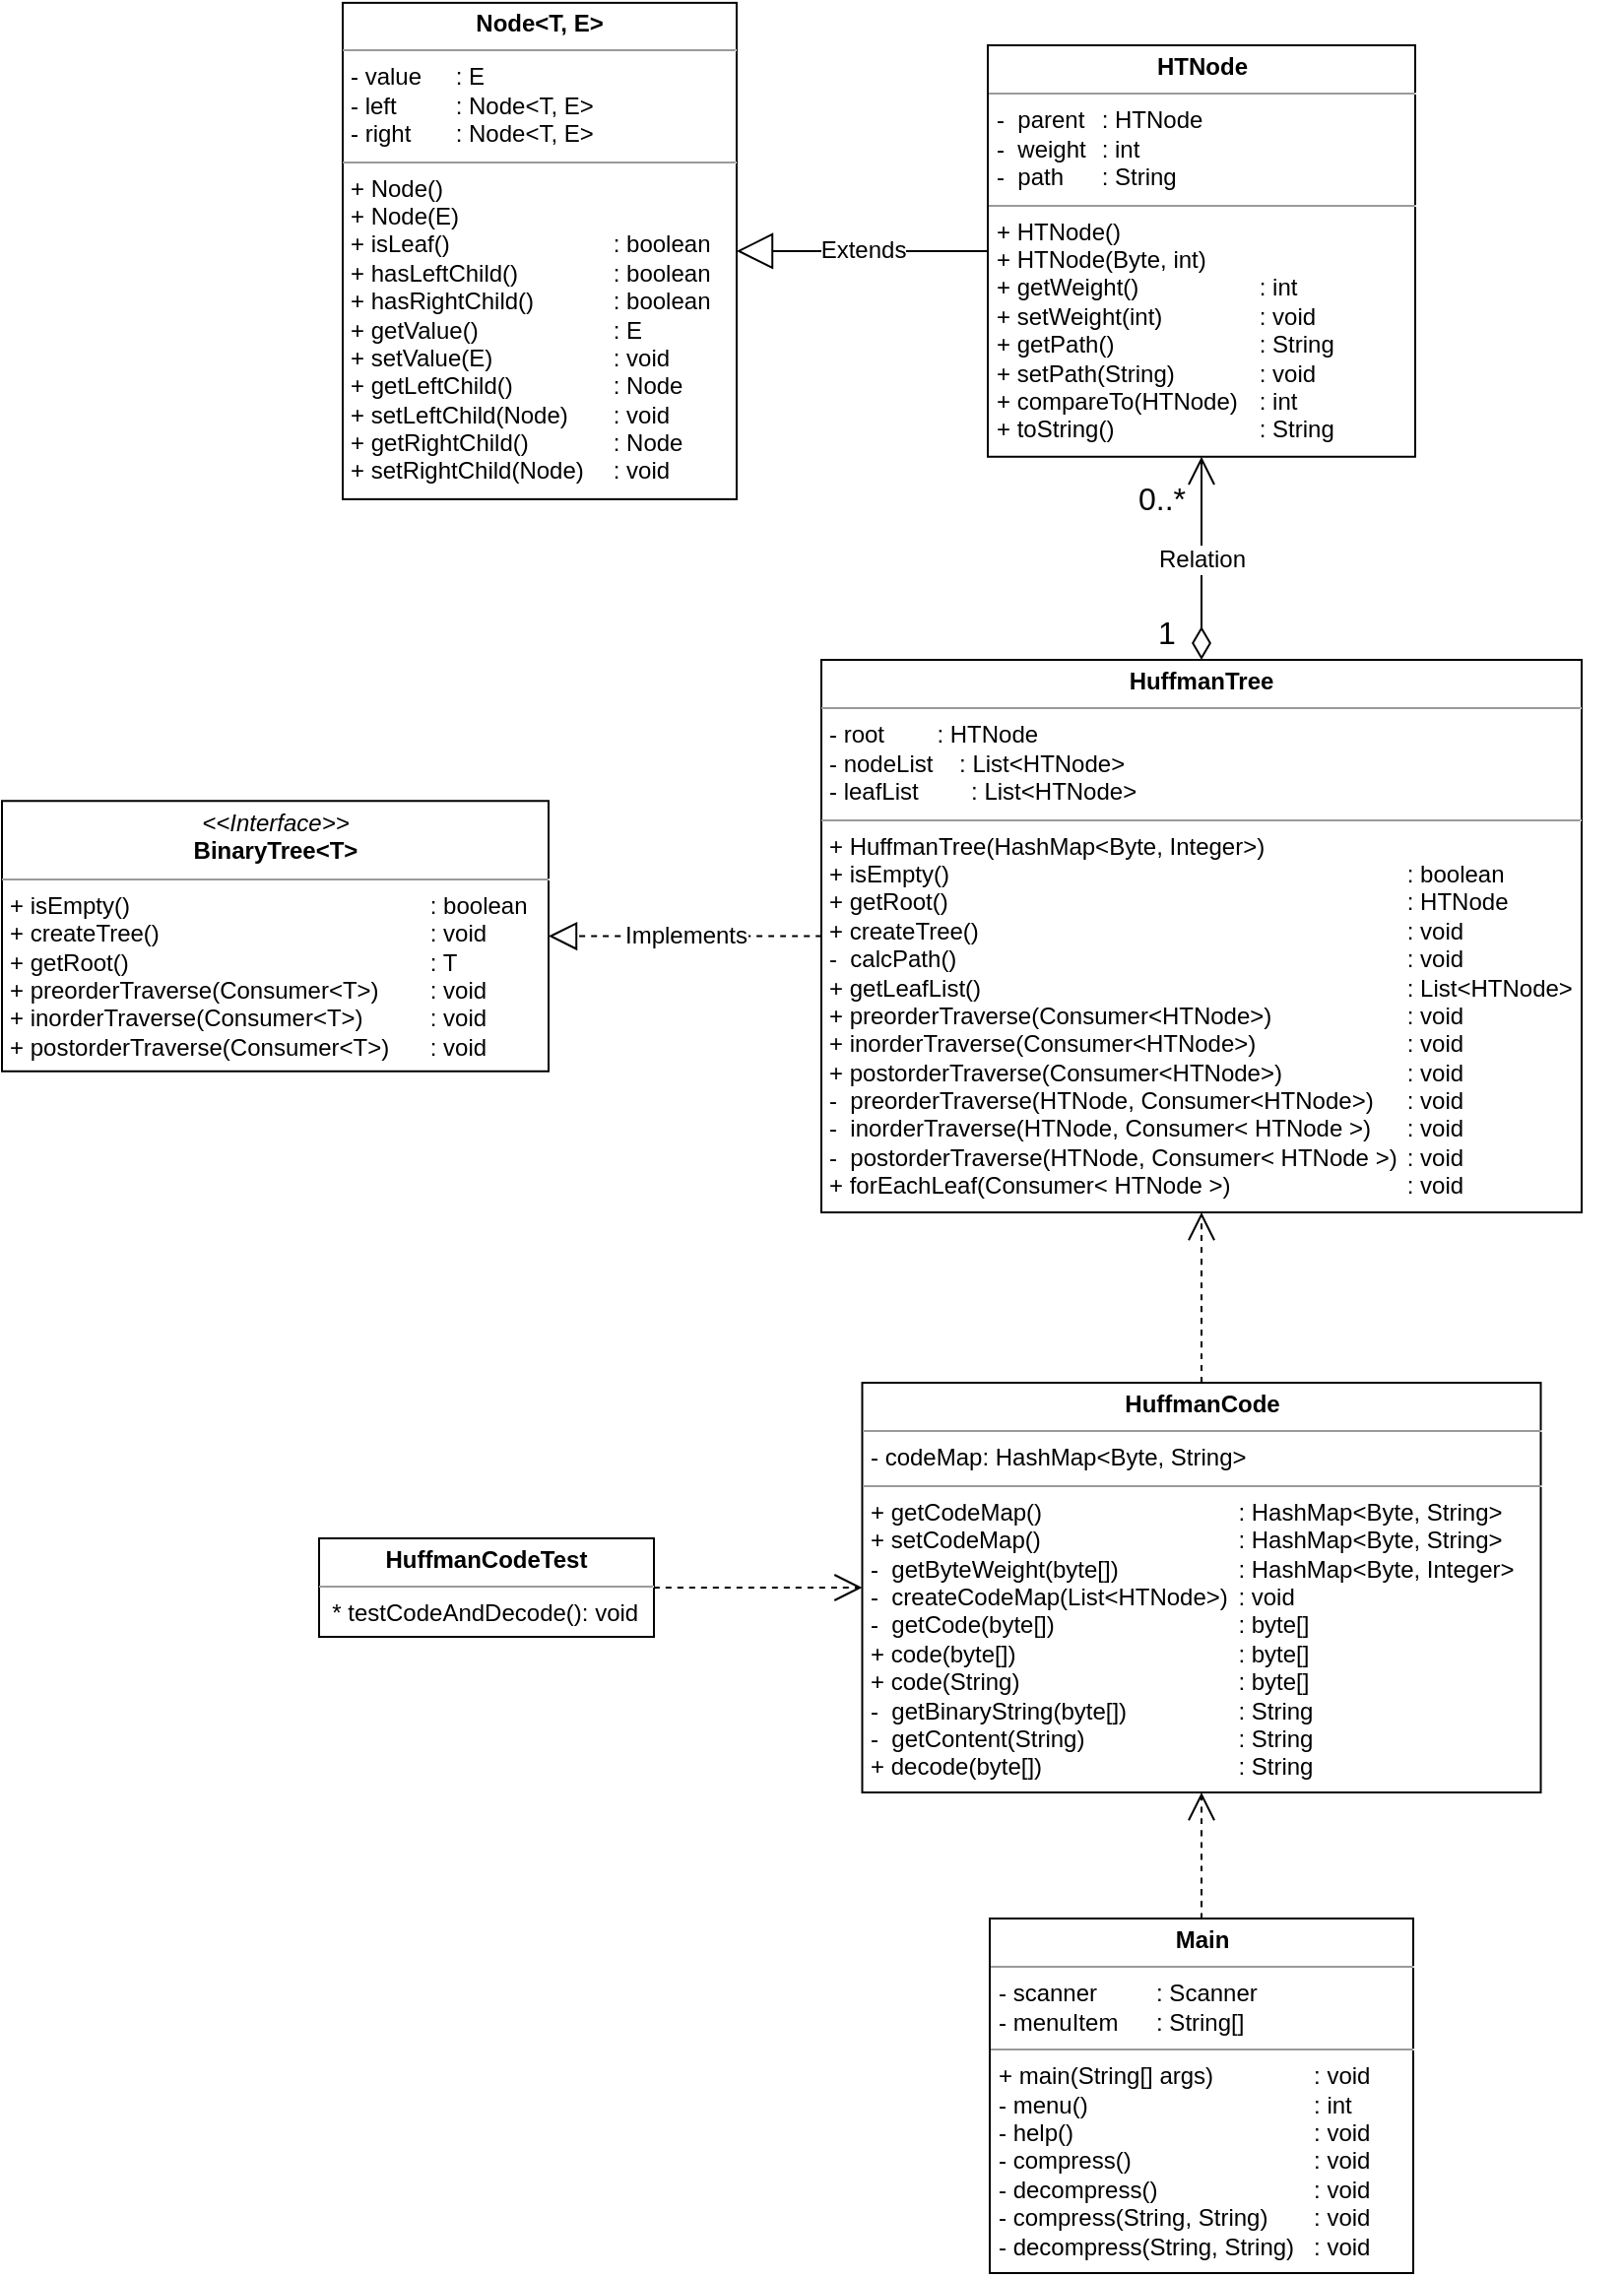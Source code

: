 <mxfile version="21.5.0" type="github" pages="8">
  <diagram name="项目类图" id="oWfXeHMXv91VeTxqqUQr">
    <mxGraphModel dx="1674" dy="843" grid="0" gridSize="10" guides="1" tooltips="1" connect="1" arrows="1" fold="1" page="0" pageScale="1" pageWidth="827" pageHeight="1169" background="none" math="0" shadow="0">
      <root>
        <mxCell id="0" />
        <mxCell id="1" parent="0" />
        <mxCell id="Y4ZzBxCPfBK2iim7uDgE-23" value="&lt;p style=&quot;margin:0px;margin-top:4px;text-align:center;&quot;&gt;&lt;b&gt;Node&amp;lt;T, E&amp;gt;&lt;/b&gt;&lt;/p&gt;&lt;hr size=&quot;1&quot;&gt;&lt;p style=&quot;margin:0px;margin-left:4px;&quot;&gt;- value&lt;span style=&quot;white-space: pre;&quot;&gt;&#x9;&lt;/span&gt;: E&lt;/p&gt;&lt;p style=&quot;margin:0px;margin-left:4px;&quot;&gt;- left&lt;span style=&quot;white-space: pre;&quot;&gt;&#x9;&lt;span style=&quot;white-space: pre;&quot;&gt;&#x9;&lt;/span&gt;&lt;/span&gt;: Node&amp;lt;T, E&amp;gt;&lt;/p&gt;&lt;p style=&quot;margin:0px;margin-left:4px;&quot;&gt;- right&lt;span style=&quot;white-space: pre;&quot;&gt;&#x9;&lt;/span&gt;: Node&amp;lt;T, E&amp;gt;&lt;/p&gt;&lt;hr size=&quot;1&quot;&gt;&lt;p style=&quot;margin:0px;margin-left:4px;&quot;&gt;+ Node()&lt;/p&gt;&lt;p style=&quot;margin:0px;margin-left:4px;&quot;&gt;+ Node(E)&lt;/p&gt;&lt;p style=&quot;margin:0px;margin-left:4px;&quot;&gt;+ isLeaf()&lt;span style=&quot;white-space: pre;&quot;&gt;&#x9;&lt;/span&gt;&lt;span style=&quot;white-space: pre;&quot;&gt;&#x9;&lt;/span&gt;&lt;span style=&quot;white-space: pre;&quot;&gt;&#x9;&lt;/span&gt;&lt;span style=&quot;white-space: pre;&quot;&gt;&#x9;&lt;/span&gt;: boolean&lt;/p&gt;&lt;p style=&quot;margin:0px;margin-left:4px;&quot;&gt;+ hasLeftChild()&lt;span style=&quot;white-space: pre;&quot;&gt;&#x9;&lt;/span&gt;&lt;span style=&quot;white-space: pre;&quot;&gt;&#x9;&lt;/span&gt;: boolean&lt;/p&gt;&lt;p style=&quot;margin:0px;margin-left:4px;&quot;&gt;+ hasRightChild()&lt;span style=&quot;white-space: pre;&quot;&gt;&#x9;&lt;/span&gt;&lt;span style=&quot;white-space: pre;&quot;&gt;&#x9;&lt;/span&gt;: boolean&lt;/p&gt;&lt;p style=&quot;margin:0px;margin-left:4px;&quot;&gt;+ getValue()&lt;span style=&quot;white-space: pre;&quot;&gt;&#x9;&lt;/span&gt;&lt;span style=&quot;white-space: pre;&quot;&gt;&#x9;&lt;/span&gt;&lt;span style=&quot;white-space: pre;&quot;&gt;&#x9;&lt;/span&gt;: E&lt;/p&gt;&lt;p style=&quot;margin:0px;margin-left:4px;&quot;&gt;+ setValue(E)&lt;span style=&quot;white-space: pre;&quot;&gt;&#x9;&lt;/span&gt;&lt;span style=&quot;white-space: pre;&quot;&gt;&#x9;&lt;/span&gt;&lt;span style=&quot;white-space: pre;&quot;&gt;&#x9;&lt;/span&gt;: void&lt;/p&gt;&lt;p style=&quot;margin:0px;margin-left:4px;&quot;&gt;+ getLeftChild()&lt;span style=&quot;white-space: pre;&quot;&gt;&#x9;&lt;/span&gt;&lt;span style=&quot;white-space: pre;&quot;&gt;&#x9;&lt;/span&gt;: Node&lt;/p&gt;&lt;p style=&quot;margin:0px;margin-left:4px;&quot;&gt;+ setLeftChild(Node)&lt;span style=&quot;white-space: pre;&quot;&gt;&#x9;&lt;/span&gt;: void&lt;/p&gt;&lt;p style=&quot;margin:0px;margin-left:4px;&quot;&gt;+ getRightChild()&lt;span style=&quot;white-space: pre;&quot;&gt;&#x9;&lt;/span&gt;&lt;span style=&quot;white-space: pre;&quot;&gt;&#x9;&lt;/span&gt;: Node&lt;/p&gt;&lt;p style=&quot;margin:0px;margin-left:4px;&quot;&gt;+ setRightChild(Node)&lt;span style=&quot;white-space: pre;&quot;&gt;&#x9;&lt;/span&gt;: void&lt;/p&gt;&lt;p style=&quot;margin:0px;margin-left:4px;&quot;&gt;&lt;br&gt;&lt;/p&gt;&lt;p style=&quot;margin:0px;margin-left:4px;&quot;&gt;&lt;br&gt;&lt;/p&gt;" style="verticalAlign=top;align=left;overflow=fill;fontSize=12;fontFamily=Helvetica;html=1;whiteSpace=wrap;" parent="1" vertex="1">
          <mxGeometry x="628" y="687.44" width="200" height="252" as="geometry" />
        </mxCell>
        <mxCell id="Y4ZzBxCPfBK2iim7uDgE-54" value="&lt;p style=&quot;margin:0px;margin-top:4px;text-align:center;&quot;&gt;&lt;b&gt;HuffmanCodeTest&lt;/b&gt;&lt;/p&gt;&lt;hr size=&quot;1&quot;&gt;&lt;div style=&quot;height:2px;&quot;&gt;&amp;nbsp; * testCodeAndDecode(): void&lt;/div&gt;" style="verticalAlign=top;align=left;overflow=fill;fontSize=12;fontFamily=Helvetica;html=1;whiteSpace=wrap;" parent="1" vertex="1">
          <mxGeometry x="616" y="1467" width="170" height="50" as="geometry" />
        </mxCell>
        <mxCell id="Y4ZzBxCPfBK2iim7uDgE-61" value="" style="endArrow=open;endSize=12;dashed=1;html=1;rounded=0;fontSize=12;curved=1;entryX=0;entryY=0.5;entryDx=0;entryDy=0;exitX=1;exitY=0.5;exitDx=0;exitDy=0;" parent="1" source="Y4ZzBxCPfBK2iim7uDgE-54" target="Y4ZzBxCPfBK2iim7uDgE-82" edge="1">
          <mxGeometry width="160" relative="1" as="geometry">
            <mxPoint x="694" y="1516" as="sourcePoint" />
            <mxPoint x="1482.75" y="1386" as="targetPoint" />
          </mxGeometry>
        </mxCell>
        <mxCell id="Y4ZzBxCPfBK2iim7uDgE-66" value="&lt;p style=&quot;margin:0px;margin-top:4px;text-align:center;&quot;&gt;&lt;i&gt;&amp;lt;&amp;lt;Interface&amp;gt;&amp;gt;&lt;/i&gt;&lt;br&gt;&lt;b&gt;BinaryTree&amp;lt;T&amp;gt;&lt;/b&gt;&lt;/p&gt;&lt;hr size=&quot;1&quot;&gt;&lt;p style=&quot;margin:0px;margin-left:4px;&quot;&gt;+ isEmpty()&lt;span style=&quot;white-space: pre;&quot;&gt;&#x9;&lt;/span&gt;&lt;span style=&quot;white-space: pre;&quot;&gt;&#x9;&lt;/span&gt;&lt;span style=&quot;white-space: pre;&quot;&gt;&#x9;&lt;/span&gt;&lt;span style=&quot;white-space: pre;&quot;&gt;&#x9;&lt;/span&gt;&lt;span style=&quot;white-space: pre;&quot;&gt;&#x9;&lt;/span&gt;&lt;span style=&quot;white-space: pre;&quot;&gt;&#x9;&lt;/span&gt;: boolean&lt;br&gt;&lt;/p&gt;&lt;p style=&quot;margin:0px;margin-left:4px;&quot;&gt;+ createTree()&lt;span style=&quot;white-space: pre;&quot;&gt;&#x9;&lt;/span&gt;&lt;span style=&quot;white-space: pre;&quot;&gt;&#x9;&lt;/span&gt;&lt;span style=&quot;white-space: pre;&quot;&gt;&#x9;&lt;/span&gt;&lt;span style=&quot;white-space: pre;&quot;&gt;&#x9;&lt;/span&gt;&lt;span style=&quot;white-space: pre;&quot;&gt;&#x9;&lt;/span&gt;&lt;span style=&quot;white-space: pre;&quot;&gt;&#x9;&lt;/span&gt;:&amp;nbsp;void&lt;/p&gt;&lt;p style=&quot;margin:0px;margin-left:4px;&quot;&gt;+ getRoot()&lt;span style=&quot;white-space: pre;&quot;&gt;&#x9;&lt;/span&gt;&lt;span style=&quot;white-space: pre;&quot;&gt;&#x9;&lt;/span&gt;&lt;span style=&quot;white-space: pre;&quot;&gt;&#x9;&lt;/span&gt;&lt;span style=&quot;white-space: pre;&quot;&gt;&#x9;&lt;/span&gt;&lt;span style=&quot;white-space: pre;&quot;&gt;&#x9;&lt;/span&gt;&lt;span style=&quot;white-space: pre;&quot;&gt;&#x9;&lt;/span&gt;: T&lt;/p&gt;&lt;p style=&quot;margin:0px;margin-left:4px;&quot;&gt;+ preorderTraverse(Consumer&amp;lt;T&amp;gt;)&lt;span style=&quot;white-space: pre;&quot;&gt;&#x9;&lt;/span&gt;: void&lt;/p&gt;&lt;p style=&quot;margin:0px;margin-left:4px;&quot;&gt;+ inorderTraverse(Consumer&amp;lt;T&amp;gt;)&lt;span style=&quot;white-space: pre;&quot;&gt;&#x9;&lt;span style=&quot;white-space: pre;&quot;&gt;&#x9;&lt;/span&gt;&lt;/span&gt;: void&lt;/p&gt;&lt;p style=&quot;margin:0px;margin-left:4px;&quot;&gt;+ postorderTraverse(Consumer&amp;lt;T&amp;gt;)&lt;span style=&quot;white-space: pre;&quot;&gt;&#x9;&lt;/span&gt;: void&lt;/p&gt;&lt;p style=&quot;margin:0px;margin-left:4px;&quot;&gt;&lt;br&gt;&lt;/p&gt;" style="verticalAlign=top;align=left;overflow=fill;fontSize=12;fontFamily=Helvetica;html=1;whiteSpace=wrap;" parent="1" vertex="1">
          <mxGeometry x="455" y="1092.63" width="277.5" height="137.25" as="geometry" />
        </mxCell>
        <mxCell id="Y4ZzBxCPfBK2iim7uDgE-68" value="&lt;p style=&quot;margin:0px;margin-top:4px;text-align:center;&quot;&gt;&lt;b&gt;HTNode&lt;/b&gt;&lt;/p&gt;&lt;hr size=&quot;1&quot;&gt;&lt;p style=&quot;margin:0px;margin-left:4px;&quot;&gt;-&amp;nbsp; parent&lt;span style=&quot;white-space: pre;&quot;&gt;&#x9;&lt;/span&gt;: HTNode&lt;/p&gt;&lt;p style=&quot;margin:0px;margin-left:4px;&quot;&gt;-&amp;nbsp; weight&lt;span style=&quot;white-space: pre;&quot;&gt;&#x9;&lt;/span&gt;: int&lt;/p&gt;&lt;p style=&quot;margin:0px;margin-left:4px;&quot;&gt;-&amp;nbsp; path&lt;span style=&quot;white-space: pre;&quot;&gt;&#x9;&lt;/span&gt;: String&lt;/p&gt;&lt;hr size=&quot;1&quot;&gt;&lt;p style=&quot;margin:0px;margin-left:4px;&quot;&gt;+ HTNode()&lt;/p&gt;&lt;p style=&quot;margin:0px;margin-left:4px;&quot;&gt;+ HTNode(Byte, int)&lt;/p&gt;&lt;p style=&quot;margin:0px;margin-left:4px;&quot;&gt;+ getWeight()&lt;span style=&quot;white-space: pre;&quot;&gt;&#x9;&lt;/span&gt;&lt;span style=&quot;white-space: pre;&quot;&gt;&#x9;&lt;span style=&quot;white-space: pre;&quot;&gt;&#x9;&lt;/span&gt;&lt;/span&gt;: int&lt;/p&gt;&lt;p style=&quot;margin:0px;margin-left:4px;&quot;&gt;+ setWeight(int)&lt;span style=&quot;white-space: pre;&quot;&gt;&#x9;&lt;/span&gt;&lt;span style=&quot;white-space: pre;&quot;&gt;&#x9;&lt;/span&gt;: void&lt;/p&gt;&lt;p style=&quot;margin:0px;margin-left:4px;&quot;&gt;+ getPath()&lt;span style=&quot;white-space: pre;&quot;&gt;&#x9;&lt;/span&gt;&lt;span style=&quot;white-space: pre;&quot;&gt;&#x9;&lt;/span&gt;&lt;span style=&quot;white-space: pre;&quot;&gt;&#x9;&lt;/span&gt;: String&lt;/p&gt;&lt;p style=&quot;margin:0px;margin-left:4px;&quot;&gt;+ setPath(String)&lt;span style=&quot;white-space: pre;&quot;&gt;&#x9;&lt;/span&gt;&lt;span style=&quot;white-space: pre;&quot;&gt;&#x9;&lt;/span&gt;: void&lt;/p&gt;&lt;p style=&quot;margin:0px;margin-left:4px;&quot;&gt;+ compareTo(HTNode)&lt;span style=&quot;white-space: pre;&quot;&gt;&#x9;&lt;/span&gt;: int&lt;/p&gt;&lt;p style=&quot;margin:0px;margin-left:4px;&quot;&gt;+ toString()&lt;span style=&quot;white-space: pre;&quot;&gt;&#x9;&lt;/span&gt;&lt;span style=&quot;white-space: pre;&quot;&gt;&#x9;&lt;/span&gt;&lt;span style=&quot;white-space: pre;&quot;&gt;&#x9;&lt;/span&gt;: String&lt;/p&gt;" style="verticalAlign=top;align=left;overflow=fill;fontSize=12;fontFamily=Helvetica;html=1;whiteSpace=wrap;" parent="1" vertex="1">
          <mxGeometry x="955.5" y="709" width="217" height="208.88" as="geometry" />
        </mxCell>
        <mxCell id="Y4ZzBxCPfBK2iim7uDgE-73" value="Implements" style="endArrow=block;dashed=1;endFill=0;endSize=12;html=1;rounded=0;fontSize=12;curved=1;entryX=1;entryY=0.5;entryDx=0;entryDy=0;exitX=0;exitY=0.5;exitDx=0;exitDy=0;" parent="1" source="Y4ZzBxCPfBK2iim7uDgE-74" target="Y4ZzBxCPfBK2iim7uDgE-66" edge="1">
          <mxGeometry width="160" relative="1" as="geometry">
            <mxPoint x="1093" y="1069.5" as="sourcePoint" />
            <mxPoint x="1129" y="1008.5" as="targetPoint" />
          </mxGeometry>
        </mxCell>
        <mxCell id="Y4ZzBxCPfBK2iim7uDgE-74" value="&lt;p style=&quot;margin:0px;margin-top:4px;text-align:center;&quot;&gt;&lt;b&gt;HuffmanTree&lt;/b&gt;&lt;/p&gt;&lt;hr size=&quot;1&quot;&gt;&lt;p style=&quot;margin:0px;margin-left:4px;&quot;&gt;- root&lt;span style=&quot;&quot;&gt;&lt;span style=&quot;&quot;&gt;&amp;nbsp;&amp;nbsp;&amp;nbsp;&amp;nbsp;&lt;/span&gt;&lt;/span&gt;&lt;span style=&quot;&quot;&gt;&lt;span style=&quot;&quot;&gt;&amp;nbsp;&amp;nbsp;&amp;nbsp;&amp;nbsp;&lt;/span&gt;&lt;/span&gt;: HTNode&lt;/p&gt;&lt;p style=&quot;margin:0px;margin-left:4px;&quot;&gt;- nodeList&lt;span style=&quot;&quot;&gt;&lt;span style=&quot;&quot;&gt;&amp;nbsp;&amp;nbsp;&amp;nbsp;&amp;nbsp;&lt;/span&gt;&lt;/span&gt;: List&amp;lt;HTNode&amp;gt;&lt;/p&gt;&lt;p style=&quot;margin:0px;margin-left:4px;&quot;&gt;- leafList&lt;span style=&quot;&quot;&gt;&lt;span style=&quot;&quot;&gt;&amp;nbsp;&amp;nbsp;&amp;nbsp;&amp;nbsp;&lt;/span&gt;&lt;/span&gt;&lt;span style=&quot;&quot;&gt;&lt;span style=&quot;&quot;&gt;&amp;nbsp;&amp;nbsp;&amp;nbsp;&amp;nbsp;&lt;/span&gt;&lt;/span&gt;: List&amp;lt;HTNode&amp;gt;&lt;/p&gt;&lt;hr size=&quot;1&quot;&gt;&lt;p style=&quot;border-color: var(--border-color); margin: 0px 0px 0px 4px;&quot;&gt;+ HuffmanTree(HashMap&amp;lt;Byte, Integer&amp;gt;)&lt;/p&gt;&lt;p style=&quot;border-color: var(--border-color); margin: 0px 0px 0px 4px;&quot;&gt;+ isEmpty()&amp;nbsp;&amp;nbsp;&amp;nbsp;&amp;nbsp;&lt;span style=&quot;border-color: var(--border-color);&quot;&gt;&amp;nbsp;&amp;nbsp;&amp;nbsp;&amp;nbsp;&lt;/span&gt;&lt;span style=&quot;border-color: var(--border-color);&quot;&gt;&amp;nbsp;&amp;nbsp;&amp;nbsp;&amp;nbsp;&lt;/span&gt;&lt;span style=&quot;border-color: var(--border-color);&quot;&gt;&amp;nbsp;&amp;nbsp;&amp;nbsp;&amp;nbsp;&lt;/span&gt;&lt;span style=&quot;border-color: var(--border-color);&quot;&gt;&amp;nbsp;&amp;nbsp;&amp;nbsp;&amp;nbsp;&lt;/span&gt;&lt;span style=&quot;border-color: var(--border-color);&quot;&gt;&amp;nbsp;&amp;nbsp;&amp;nbsp;&amp;nbsp;&lt;/span&gt;&lt;span style=&quot;border-color: var(--border-color);&quot;&gt;&lt;span style=&quot;border-color: var(--border-color);&quot;&gt;&amp;nbsp;&amp;nbsp;&amp;nbsp;&amp;nbsp;&lt;span style=&quot;border-color: var(--border-color);&quot;&gt;&lt;span style=&quot;white-space: pre;&quot;&gt;&amp;nbsp;&amp;nbsp;&amp;nbsp;&amp;nbsp;&lt;/span&gt;&lt;/span&gt;&lt;span style=&quot;border-color: var(--border-color);&quot;&gt;&lt;span style=&quot;white-space: pre;&quot;&gt;&amp;nbsp;&amp;nbsp;&amp;nbsp;&amp;nbsp;&lt;/span&gt;&lt;/span&gt;&lt;span style=&quot;border-color: var(--border-color);&quot;&gt;&lt;span style=&quot;white-space: pre;&quot;&gt;&amp;nbsp;&amp;nbsp;&amp;nbsp;&amp;nbsp;&lt;/span&gt;&lt;/span&gt;&lt;span style=&quot;border-color: var(--border-color);&quot;&gt;&lt;span style=&quot;white-space: pre;&quot;&gt;&amp;nbsp;&amp;nbsp;&amp;nbsp;&amp;nbsp;&lt;/span&gt;&lt;/span&gt;&lt;span style=&quot;border-color: var(--border-color);&quot;&gt;&lt;span style=&quot;white-space: pre;&quot;&gt;&amp;nbsp;&amp;nbsp;&amp;nbsp;&amp;nbsp;&lt;/span&gt;&lt;/span&gt;&lt;span style=&quot;border-color: var(--border-color);&quot;&gt;&lt;span style=&quot;white-space: pre;&quot;&gt;&amp;nbsp;&amp;nbsp;&amp;nbsp;&amp;nbsp;&lt;span style=&quot;white-space: pre;&quot;&gt;&#x9;&lt;/span&gt;&lt;span style=&quot;white-space: pre;&quot;&gt;&#x9;&lt;/span&gt;&lt;span style=&quot;white-space: pre;&quot;&gt;&#x9;&lt;/span&gt;&lt;/span&gt;&lt;/span&gt;&lt;/span&gt;&lt;/span&gt;: boolean&lt;br style=&quot;border-color: var(--border-color);&quot;&gt;&lt;/p&gt;&lt;p style=&quot;border-color: var(--border-color); margin: 0px 0px 0px 4px;&quot;&gt;+ getRoot()&lt;span style=&quot;border-color: var(--border-color);&quot;&gt;&amp;nbsp;&amp;nbsp;&amp;nbsp;&amp;nbsp;&lt;/span&gt;&lt;span style=&quot;border-color: var(--border-color);&quot;&gt;&amp;nbsp;&amp;nbsp;&amp;nbsp;&amp;nbsp;&lt;/span&gt;&lt;span style=&quot;border-color: var(--border-color);&quot;&gt;&amp;nbsp;&amp;nbsp;&amp;nbsp;&amp;nbsp;&lt;/span&gt;&lt;span style=&quot;border-color: var(--border-color);&quot;&gt;&amp;nbsp;&amp;nbsp;&amp;nbsp;&amp;nbsp;&lt;/span&gt;&lt;span style=&quot;border-color: var(--border-color);&quot;&gt;&amp;nbsp;&amp;nbsp;&amp;nbsp;&amp;nbsp;&lt;/span&gt;&lt;span style=&quot;border-color: var(--border-color);&quot;&gt;&amp;nbsp;&amp;nbsp;&amp;nbsp;&amp;nbsp;&lt;/span&gt;&lt;span style=&quot;border-color: var(--border-color);&quot;&gt;&lt;span style=&quot;border-color: var(--border-color);&quot;&gt;&amp;nbsp;&amp;nbsp;&amp;nbsp;&amp;nbsp;&lt;span style=&quot;border-color: var(--border-color);&quot;&gt;&lt;span style=&quot;white-space: pre;&quot;&gt;&amp;nbsp;&amp;nbsp;&amp;nbsp;&amp;nbsp;&lt;/span&gt;&lt;/span&gt;&lt;span style=&quot;border-color: var(--border-color);&quot;&gt;&lt;span style=&quot;white-space: pre;&quot;&gt;&amp;nbsp;&amp;nbsp;&amp;nbsp;&amp;nbsp;&lt;/span&gt;&lt;/span&gt;&lt;span style=&quot;border-color: var(--border-color);&quot;&gt;&lt;span style=&quot;white-space: pre;&quot;&gt;&amp;nbsp;&amp;nbsp;&amp;nbsp;&amp;nbsp;&lt;/span&gt;&lt;/span&gt;&lt;span style=&quot;border-color: var(--border-color);&quot;&gt;&lt;span style=&quot;white-space: pre;&quot;&gt;&amp;nbsp;&amp;nbsp;&amp;nbsp;&amp;nbsp;&lt;/span&gt;&lt;/span&gt;&lt;span style=&quot;border-color: var(--border-color);&quot;&gt;&lt;span style=&quot;white-space: pre;&quot;&gt;&amp;nbsp;&amp;nbsp;&amp;nbsp;&amp;nbsp;&lt;/span&gt;&lt;/span&gt;&lt;span style=&quot;border-color: var(--border-color);&quot;&gt;&lt;span style=&quot;white-space: pre;&quot;&gt;&amp;nbsp;&amp;nbsp;&amp;nbsp;&amp;nbsp;&lt;span style=&quot;white-space: pre;&quot;&gt;&#x9;&lt;/span&gt;&lt;span style=&quot;white-space: pre;&quot;&gt;&#x9;&lt;/span&gt;&lt;span style=&quot;white-space: pre;&quot;&gt;&#x9;&lt;/span&gt;&lt;/span&gt;&lt;/span&gt;&lt;/span&gt;&lt;/span&gt;:&amp;nbsp;HTNode&lt;br style=&quot;border-color: var(--border-color);&quot;&gt;&lt;/p&gt;&lt;p style=&quot;border-color: var(--border-color); margin: 0px 0px 0px 4px;&quot;&gt;+ createTree()&lt;span style=&quot;border-color: var(--border-color);&quot;&gt;&amp;nbsp;&amp;nbsp;&amp;nbsp;&amp;nbsp;&lt;/span&gt;&lt;span style=&quot;border-color: var(--border-color);&quot;&gt;&amp;nbsp;&amp;nbsp;&amp;nbsp;&amp;nbsp;&lt;/span&gt;&lt;span style=&quot;border-color: var(--border-color);&quot;&gt;&amp;nbsp;&amp;nbsp;&amp;nbsp;&amp;nbsp;&lt;/span&gt;&lt;span style=&quot;border-color: var(--border-color);&quot;&gt;&amp;nbsp;&amp;nbsp;&amp;nbsp;&amp;nbsp;&lt;/span&gt;&lt;span style=&quot;border-color: var(--border-color);&quot;&gt;&amp;nbsp;&amp;nbsp;&amp;nbsp;&amp;nbsp;&lt;/span&gt;&lt;span style=&quot;border-color: var(--border-color);&quot;&gt;&amp;nbsp;&amp;nbsp;&amp;nbsp;&amp;nbsp;&lt;/span&gt;&lt;span style=&quot;border-color: var(--border-color);&quot;&gt;&lt;span style=&quot;border-color: var(--border-color);&quot;&gt;&amp;nbsp;&amp;nbsp;&amp;nbsp;&amp;nbsp;&lt;span style=&quot;border-color: var(--border-color);&quot;&gt;&lt;span style=&quot;white-space: pre;&quot;&gt;&amp;nbsp;&amp;nbsp;&amp;nbsp;&amp;nbsp;&lt;/span&gt;&lt;/span&gt;&lt;span style=&quot;border-color: var(--border-color);&quot;&gt;&lt;span style=&quot;white-space: pre;&quot;&gt;&amp;nbsp;&amp;nbsp;&amp;nbsp;&amp;nbsp;&lt;/span&gt;&lt;/span&gt;&lt;span style=&quot;border-color: var(--border-color);&quot;&gt;&lt;span style=&quot;white-space: pre;&quot;&gt;&amp;nbsp;&amp;nbsp;&amp;nbsp;&amp;nbsp;&lt;/span&gt;&lt;/span&gt;&lt;span style=&quot;border-color: var(--border-color);&quot;&gt;&lt;span style=&quot;white-space: pre;&quot;&gt;&amp;nbsp;&amp;nbsp;&amp;nbsp;&amp;nbsp;&lt;/span&gt;&lt;/span&gt;&lt;span style=&quot;border-color: var(--border-color);&quot;&gt;&lt;span style=&quot;white-space: pre;&quot;&gt;&amp;nbsp;&amp;nbsp;&amp;nbsp;&amp;nbsp;&lt;span style=&quot;white-space: pre;&quot;&gt;&#x9;&lt;/span&gt;&lt;span style=&quot;white-space: pre;&quot;&gt;&#x9;&lt;span style=&quot;white-space: pre;&quot;&gt;&#x9;&lt;/span&gt;&lt;/span&gt;&lt;/span&gt;&lt;/span&gt;&lt;/span&gt;&lt;/span&gt;: void&lt;/p&gt;&lt;p style=&quot;border-color: var(--border-color); margin: 0px 0px 0px 4px;&quot;&gt;-&amp;nbsp; calcPath()&lt;span style=&quot;border-color: var(--border-color);&quot;&gt;&amp;nbsp;&amp;nbsp;&amp;nbsp;&amp;nbsp;&lt;/span&gt;&lt;span style=&quot;border-color: var(--border-color);&quot;&gt;&amp;nbsp;&amp;nbsp;&amp;nbsp;&amp;nbsp;&lt;/span&gt;&lt;span style=&quot;border-color: var(--border-color);&quot;&gt;&amp;nbsp;&amp;nbsp;&amp;nbsp;&amp;nbsp;&lt;/span&gt;&lt;span style=&quot;border-color: var(--border-color);&quot;&gt;&amp;nbsp;&amp;nbsp;&amp;nbsp;&amp;nbsp;&lt;/span&gt;&lt;span style=&quot;border-color: var(--border-color);&quot;&gt;&amp;nbsp;&amp;nbsp;&amp;nbsp;&amp;nbsp;&lt;/span&gt;&lt;span style=&quot;border-color: var(--border-color);&quot;&gt;&amp;nbsp;&amp;nbsp;&amp;nbsp;&amp;nbsp;&lt;/span&gt;&lt;span style=&quot;border-color: var(--border-color);&quot;&gt;&lt;span style=&quot;border-color: var(--border-color);&quot;&gt;&amp;nbsp;&amp;nbsp;&amp;nbsp;&amp;nbsp;&lt;span style=&quot;border-color: var(--border-color);&quot;&gt;&lt;span style=&quot;white-space: pre;&quot;&gt;&amp;nbsp;&amp;nbsp;&amp;nbsp;&amp;nbsp;&lt;/span&gt;&lt;/span&gt;&lt;span style=&quot;border-color: var(--border-color);&quot;&gt;&lt;span style=&quot;white-space: pre;&quot;&gt;&amp;nbsp;&amp;nbsp;&amp;nbsp;&amp;nbsp;&lt;/span&gt;&lt;/span&gt;&lt;span style=&quot;border-color: var(--border-color);&quot;&gt;&lt;span style=&quot;white-space: pre;&quot;&gt;&amp;nbsp;&amp;nbsp;&amp;nbsp;&amp;nbsp;&lt;/span&gt;&lt;/span&gt;&lt;span style=&quot;border-color: var(--border-color);&quot;&gt;&lt;span style=&quot;white-space: pre;&quot;&gt;&amp;nbsp;&amp;nbsp;&amp;nbsp;&amp;nbsp;&lt;/span&gt;&lt;/span&gt;&lt;span style=&quot;border-color: var(--border-color);&quot;&gt;&lt;span style=&quot;white-space: pre;&quot;&gt;&amp;nbsp;&amp;nbsp;&amp;nbsp;&amp;nbsp;&lt;/span&gt;&lt;/span&gt;&lt;span style=&quot;border-color: var(--border-color);&quot;&gt;&lt;span style=&quot;white-space: pre;&quot;&gt;&amp;nbsp;&amp;nbsp;&amp;nbsp;&amp;nbsp;&lt;span style=&quot;white-space: pre;&quot;&gt;&#x9;&lt;/span&gt;&lt;span style=&quot;white-space: pre;&quot;&gt;&#x9;&lt;span style=&quot;white-space: pre;&quot;&gt;&#x9;&lt;/span&gt;&lt;/span&gt;&lt;/span&gt;&lt;/span&gt;&lt;/span&gt;&lt;/span&gt;: void&lt;/p&gt;&lt;p style=&quot;border-color: var(--border-color); margin: 0px 0px 0px 4px;&quot;&gt;+ getLeafList()&lt;span style=&quot;border-color: var(--border-color);&quot;&gt;&amp;nbsp;&amp;nbsp;&amp;nbsp;&amp;nbsp;&lt;/span&gt;&lt;span style=&quot;border-color: var(--border-color);&quot;&gt;&amp;nbsp;&amp;nbsp;&amp;nbsp;&amp;nbsp;&lt;/span&gt;&lt;span style=&quot;border-color: var(--border-color);&quot;&gt;&amp;nbsp;&amp;nbsp;&amp;nbsp;&amp;nbsp;&lt;/span&gt;&lt;span style=&quot;border-color: var(--border-color);&quot;&gt;&amp;nbsp;&amp;nbsp;&amp;nbsp;&amp;nbsp;&lt;/span&gt;&lt;span style=&quot;border-color: var(--border-color);&quot;&gt;&amp;nbsp;&amp;nbsp;&amp;nbsp;&amp;nbsp;&lt;/span&gt;&lt;span style=&quot;border-color: var(--border-color);&quot;&gt;&amp;nbsp;&amp;nbsp;&amp;nbsp;&amp;nbsp;&lt;/span&gt;&lt;span style=&quot;border-color: var(--border-color);&quot;&gt;&lt;span style=&quot;border-color: var(--border-color);&quot;&gt;&amp;nbsp;&amp;nbsp;&amp;nbsp;&amp;nbsp;&lt;span style=&quot;border-color: var(--border-color);&quot;&gt;&lt;span style=&quot;white-space: pre;&quot;&gt;&amp;nbsp;&amp;nbsp;&amp;nbsp;&amp;nbsp;&lt;/span&gt;&lt;/span&gt;&lt;span style=&quot;border-color: var(--border-color);&quot;&gt;&lt;span style=&quot;white-space: pre;&quot;&gt;&amp;nbsp;&amp;nbsp;&amp;nbsp;&amp;nbsp;&lt;/span&gt;&lt;/span&gt;&lt;span style=&quot;border-color: var(--border-color);&quot;&gt;&lt;span style=&quot;white-space: pre;&quot;&gt;&amp;nbsp;&amp;nbsp;&amp;nbsp;&amp;nbsp;&lt;/span&gt;&lt;/span&gt;&lt;span style=&quot;border-color: var(--border-color);&quot;&gt;&lt;span style=&quot;white-space: pre;&quot;&gt;&amp;nbsp;&amp;nbsp;&amp;nbsp;&amp;nbsp;&lt;/span&gt;&lt;/span&gt;&lt;span style=&quot;border-color: var(--border-color);&quot;&gt;&lt;span style=&quot;white-space: pre;&quot;&gt;&amp;nbsp;&amp;nbsp;&amp;nbsp;&amp;nbsp;&lt;span style=&quot;white-space: pre;&quot;&gt;&#x9;&lt;/span&gt;&lt;span style=&quot;white-space: pre;&quot;&gt;&#x9;&lt;/span&gt;&lt;span style=&quot;white-space: pre;&quot;&gt;&#x9;&lt;/span&gt;&lt;/span&gt;&lt;/span&gt;&lt;/span&gt;&lt;/span&gt;: List&amp;lt;HTNode&amp;gt;&lt;/p&gt;&lt;p style=&quot;border-color: var(--border-color); margin: 0px 0px 0px 4px;&quot;&gt;+ preorderTraverse(Consumer&amp;lt;HTNode&amp;gt;)&lt;span style=&quot;border-color: var(--border-color);&quot;&gt;&lt;span style=&quot;border-color: var(--border-color);&quot;&gt;&lt;span style=&quot;border-color: var(--border-color);&quot;&gt;&amp;nbsp;&amp;nbsp;&amp;nbsp;&amp;nbsp;&lt;span style=&quot;border-color: var(--border-color);&quot;&gt;&lt;span style=&quot;white-space: pre;&quot;&gt;&amp;nbsp;&amp;nbsp;&amp;nbsp;&amp;nbsp;&lt;/span&gt;&lt;/span&gt;&lt;span style=&quot;border-color: var(--border-color);&quot;&gt;&lt;span style=&quot;white-space: pre;&quot;&gt;&amp;nbsp;&amp;nbsp;&amp;nbsp;&amp;nbsp;&lt;/span&gt;&lt;/span&gt;&lt;span style=&quot;border-color: var(--border-color);&quot;&gt;&lt;span style=&quot;white-space: pre;&quot;&gt;&amp;nbsp;&amp;nbsp;&amp;nbsp;&amp;nbsp;&lt;span style=&quot;white-space: pre;&quot;&gt;&#x9;&lt;/span&gt;&lt;/span&gt;&lt;/span&gt;&lt;/span&gt;&lt;/span&gt;&lt;/span&gt;: void&lt;/p&gt;&lt;p style=&quot;border-color: var(--border-color); margin: 0px 0px 0px 4px;&quot;&gt;+ inorderTraverse(Consumer&amp;lt;HTNode&amp;gt;)&lt;span style=&quot;border-color: var(--border-color);&quot;&gt;&amp;nbsp;&amp;nbsp;&amp;nbsp;&amp;nbsp;&lt;/span&gt;&lt;span style=&quot;border-color: var(--border-color);&quot;&gt;&amp;nbsp;&amp;nbsp;&amp;nbsp;&amp;nbsp;&lt;/span&gt;&lt;span style=&quot;border-color: var(--border-color);&quot;&gt;&lt;span style=&quot;border-color: var(--border-color);&quot;&gt;&amp;nbsp;&amp;nbsp;&amp;nbsp;&amp;nbsp;&lt;span style=&quot;border-color: var(--border-color);&quot;&gt;&lt;span style=&quot;white-space: pre;&quot;&gt;&amp;nbsp;&amp;nbsp;&amp;nbsp;&amp;nbsp;&lt;/span&gt;&lt;span style=&quot;border-color: var(--border-color);&quot;&gt;&lt;span style=&quot;white-space: pre;&quot;&gt;&amp;nbsp;&amp;nbsp;&amp;nbsp;&amp;nbsp;&lt;span style=&quot;white-space: pre;&quot;&gt;&#x9;&lt;/span&gt;&lt;/span&gt;&lt;/span&gt;&lt;/span&gt;&lt;/span&gt;&lt;/span&gt;: void&lt;/p&gt;&lt;p style=&quot;border-color: var(--border-color); margin: 0px 0px 0px 4px;&quot;&gt;+ postorderTraverse(Consumer&amp;lt;HTNode&amp;gt;)&lt;span style=&quot;border-color: var(--border-color);&quot;&gt;&amp;nbsp;&amp;nbsp;&amp;nbsp;&amp;nbsp;&lt;/span&gt;&lt;span style=&quot;border-color: var(--border-color);&quot;&gt;&lt;span style=&quot;border-color: var(--border-color);&quot;&gt;&amp;nbsp;&amp;nbsp;&amp;nbsp;&amp;nbsp;&lt;span style=&quot;border-color: var(--border-color);&quot;&gt;&lt;span style=&quot;white-space: pre;&quot;&gt;&amp;nbsp;&amp;nbsp;&amp;nbsp;&amp;nbsp;&lt;/span&gt;&lt;span style=&quot;border-color: var(--border-color);&quot;&gt;&lt;span style=&quot;white-space: pre;&quot;&gt;&amp;nbsp;&amp;nbsp;&amp;nbsp;&amp;nbsp;&lt;span style=&quot;white-space: pre;&quot;&gt;&#x9;&lt;/span&gt;&lt;/span&gt;&lt;/span&gt;&lt;/span&gt;&lt;/span&gt;&lt;/span&gt;: void&lt;/p&gt;&lt;p style=&quot;border-color: var(--border-color); margin: 0px 0px 0px 4px;&quot;&gt;-&amp;nbsp; preorderTraverse(HTNode, Consumer&amp;lt;HTNode&amp;gt;)&lt;span style=&quot;border-color: var(--border-color);&quot;&gt;&lt;span style=&quot;border-color: var(--border-color);&quot;&gt;&amp;nbsp;&lt;span style=&quot;white-space: pre;&quot;&gt;&#x9;&lt;/span&gt;&lt;/span&gt;&lt;/span&gt;: void&lt;/p&gt;&lt;p style=&quot;border-color: var(--border-color); margin: 0px 0px 0px 4px;&quot;&gt;-&amp;nbsp; inorderTraverse(HTNode, Consumer&amp;lt;&amp;nbsp;HTNode &amp;gt;)&lt;span style=&quot;border-color: var(--border-color);&quot;&gt;&lt;span style=&quot;border-color: var(--border-color);&quot;&gt;&amp;nbsp;&lt;span style=&quot;white-space: pre;&quot;&gt;&#x9;&lt;/span&gt;&lt;/span&gt;&lt;/span&gt;: void&lt;/p&gt;&lt;p style=&quot;border-color: var(--border-color); margin: 0px 0px 0px 4px;&quot;&gt;-&amp;nbsp; postorderTraverse(HTNode, Consumer&amp;lt;&amp;nbsp;HTNode &amp;gt;)&lt;span style=&quot;white-space: pre;&quot;&gt;&#x9;&lt;/span&gt;: void&lt;/p&gt;&lt;p style=&quot;border-color: var(--border-color); margin: 0px 0px 0px 4px;&quot;&gt;+ forEachLeaf(Consumer&amp;lt;&amp;nbsp;HTNode &amp;gt;)&lt;span style=&quot;border-color: var(--border-color);&quot;&gt;&amp;nbsp;&amp;nbsp;&amp;nbsp;&amp;nbsp;&lt;/span&gt;&lt;span style=&quot;border-color: var(--border-color);&quot;&gt;&amp;nbsp;&amp;nbsp;&amp;nbsp;&amp;nbsp;&lt;/span&gt;&lt;span style=&quot;border-color: var(--border-color);&quot;&gt;&lt;span style=&quot;border-color: var(--border-color);&quot;&gt;&amp;nbsp;&amp;nbsp;&amp;nbsp;&amp;nbsp;&lt;span style=&quot;border-color: var(--border-color);&quot;&gt;&lt;span style=&quot;white-space: pre;&quot;&gt;&amp;nbsp;&amp;nbsp;&amp;nbsp;&amp;nbsp;&lt;/span&gt;&lt;/span&gt;&lt;span style=&quot;border-color: var(--border-color);&quot;&gt;&lt;span style=&quot;white-space: pre;&quot;&gt;&amp;nbsp;&amp;nbsp;&amp;nbsp;&amp;nbsp;&lt;span style=&quot;white-space: pre;&quot;&gt;&#x9;&lt;/span&gt;&lt;/span&gt;&lt;/span&gt;&lt;/span&gt;&lt;/span&gt;: void&lt;/p&gt;" style="verticalAlign=top;align=left;overflow=fill;fontSize=12;fontFamily=Helvetica;html=1;whiteSpace=wrap;" parent="1" vertex="1">
          <mxGeometry x="871" y="1021.01" width="386" height="280.5" as="geometry" />
        </mxCell>
        <mxCell id="Y4ZzBxCPfBK2iim7uDgE-75" style="edgeStyle=none;curved=1;rounded=0;orthogonalLoop=1;jettySize=auto;html=1;exitX=0.75;exitY=1;exitDx=0;exitDy=0;fontSize=12;startSize=8;endSize=8;" parent="1" edge="1">
          <mxGeometry relative="1" as="geometry">
            <mxPoint x="1267" y="1034.5" as="sourcePoint" />
            <mxPoint x="1267" y="1034.5" as="targetPoint" />
          </mxGeometry>
        </mxCell>
        <mxCell id="Y4ZzBxCPfBK2iim7uDgE-80" style="edgeStyle=none;curved=1;rounded=0;orthogonalLoop=1;jettySize=auto;html=1;exitX=0.5;exitY=1;exitDx=0;exitDy=0;fontSize=12;startSize=8;endSize=8;" parent="1" source="Y4ZzBxCPfBK2iim7uDgE-74" target="Y4ZzBxCPfBK2iim7uDgE-74" edge="1">
          <mxGeometry relative="1" as="geometry" />
        </mxCell>
        <mxCell id="Y4ZzBxCPfBK2iim7uDgE-81" style="edgeStyle=none;curved=1;rounded=0;orthogonalLoop=1;jettySize=auto;html=1;exitX=0.5;exitY=1;exitDx=0;exitDy=0;fontSize=12;startSize=8;endSize=8;" parent="1" source="Y4ZzBxCPfBK2iim7uDgE-74" target="Y4ZzBxCPfBK2iim7uDgE-74" edge="1">
          <mxGeometry relative="1" as="geometry" />
        </mxCell>
        <mxCell id="Y4ZzBxCPfBK2iim7uDgE-82" value="&lt;p style=&quot;margin:0px;margin-top:4px;text-align:center;&quot;&gt;&lt;b&gt;HuffmanCode&lt;/b&gt;&lt;/p&gt;&lt;hr size=&quot;1&quot;&gt;&lt;p style=&quot;margin:0px;margin-left:4px;&quot;&gt;- codeMap: HashMap&amp;lt;Byte, String&amp;gt;&lt;/p&gt;&lt;hr size=&quot;1&quot;&gt;&lt;p style=&quot;margin:0px;margin-left:4px;&quot;&gt;+ getCodeMap()&lt;span style=&quot;white-space: pre;&quot;&gt;&#x9;&lt;/span&gt;&lt;span style=&quot;white-space: pre;&quot;&gt;&#x9;&lt;/span&gt;&lt;span style=&quot;white-space: pre;&quot;&gt;&#x9;&lt;/span&gt;&lt;span style=&quot;white-space: pre;&quot;&gt;&#x9;&lt;/span&gt;: HashMap&amp;lt;Byte, String&amp;gt;&lt;/p&gt;&lt;p style=&quot;margin:0px;margin-left:4px;&quot;&gt;+ setCodeMap()&lt;span style=&quot;white-space: pre;&quot;&gt;&#x9;&lt;/span&gt;&lt;span style=&quot;white-space: pre;&quot;&gt;&#x9;&lt;/span&gt;&lt;span style=&quot;white-space: pre;&quot;&gt;&#x9;&lt;/span&gt;&lt;span style=&quot;white-space: pre;&quot;&gt;&#x9;&lt;/span&gt;: HashMap&amp;lt;Byte, String&amp;gt;&lt;/p&gt;&lt;p style=&quot;margin:0px;margin-left:4px;&quot;&gt;-&amp;nbsp; getByteWeight(byte[])&lt;span style=&quot;white-space: pre;&quot;&gt;&#x9;&lt;/span&gt;&lt;span style=&quot;white-space: pre;&quot;&gt;&#x9;&lt;span style=&quot;white-space: pre;&quot;&gt;&#x9;&lt;/span&gt;&lt;/span&gt;: HashMap&amp;lt;Byte, Integer&amp;gt;&lt;/p&gt;&lt;p style=&quot;margin:0px;margin-left:4px;&quot;&gt;-&amp;nbsp; createCodeMap(List&amp;lt;HTNode&amp;gt;)&lt;span style=&quot;white-space: pre;&quot;&gt;&#x9;&lt;/span&gt;: void&lt;/p&gt;&lt;p style=&quot;margin:0px;margin-left:4px;&quot;&gt;-&amp;nbsp; getCode(byte[])&lt;span style=&quot;white-space: pre;&quot;&gt;&#x9;&lt;/span&gt;&lt;span style=&quot;white-space: pre;&quot;&gt;&#x9;&lt;/span&gt;&lt;span style=&quot;white-space: pre;&quot;&gt;&#x9;&lt;/span&gt;&lt;span style=&quot;white-space: pre;&quot;&gt;&#x9;&lt;/span&gt;: byte[]&lt;/p&gt;&lt;p style=&quot;margin:0px;margin-left:4px;&quot;&gt;+ code(byte[])&lt;span style=&quot;white-space: pre;&quot;&gt;&#x9;&lt;/span&gt;&lt;span style=&quot;white-space: pre;&quot;&gt;&#x9;&lt;/span&gt;&lt;span style=&quot;white-space: pre;&quot;&gt;&#x9;&lt;/span&gt;&lt;span style=&quot;white-space: pre;&quot;&gt;&#x9;&lt;/span&gt;&lt;span style=&quot;white-space: pre;&quot;&gt;&#x9;&lt;/span&gt;: byte[]&lt;/p&gt;&lt;p style=&quot;margin:0px;margin-left:4px;&quot;&gt;+ code(String)&lt;span style=&quot;white-space: pre;&quot;&gt;&#x9;&lt;/span&gt;&lt;span style=&quot;white-space: pre;&quot;&gt;&#x9;&lt;/span&gt;&lt;span style=&quot;white-space: pre;&quot;&gt;&#x9;&lt;/span&gt;&lt;span style=&quot;white-space: pre;&quot;&gt;&#x9;&lt;/span&gt;&lt;span style=&quot;white-space: pre;&quot;&gt;&#x9;&lt;/span&gt;: byte[]&lt;/p&gt;&lt;p style=&quot;margin:0px;margin-left:4px;&quot;&gt;-&amp;nbsp; getBinaryString(byte[])&lt;span style=&quot;white-space: pre;&quot;&gt;&#x9;&lt;/span&gt;&lt;span style=&quot;white-space: pre;&quot;&gt;&#x9;&lt;/span&gt;&lt;span style=&quot;white-space: pre;&quot;&gt;&#x9;&lt;/span&gt;: String&lt;/p&gt;&lt;p style=&quot;margin:0px;margin-left:4px;&quot;&gt;-&amp;nbsp; getContent(String)&lt;span style=&quot;white-space: pre;&quot;&gt;&#x9;&lt;/span&gt;&lt;span style=&quot;white-space: pre;&quot;&gt;&#x9;&lt;/span&gt;&lt;span style=&quot;white-space: pre;&quot;&gt;&#x9;&lt;/span&gt;: String&lt;/p&gt;&lt;p style=&quot;margin:0px;margin-left:4px;&quot;&gt;+ decode(byte[])&lt;span style=&quot;white-space: pre;&quot;&gt;&#x9;&lt;/span&gt;&lt;span style=&quot;white-space: pre;&quot;&gt;&#x9;&lt;/span&gt;&lt;span style=&quot;white-space: pre;&quot;&gt;&#x9;&lt;/span&gt;&lt;span style=&quot;white-space: pre;&quot;&gt;&#x9;&lt;/span&gt;: String&lt;span style=&quot;background-color: initial;&quot;&gt;&amp;nbsp;&lt;/span&gt;&lt;/p&gt;" style="verticalAlign=top;align=left;overflow=fill;fontSize=12;fontFamily=Helvetica;html=1;whiteSpace=wrap;" parent="1" vertex="1">
          <mxGeometry x="891.75" y="1388" width="344.5" height="208" as="geometry" />
        </mxCell>
        <mxCell id="Y4ZzBxCPfBK2iim7uDgE-83" value="" style="endArrow=open;endSize=12;dashed=1;html=1;rounded=0;fontSize=12;curved=1;entryX=0.5;entryY=1;entryDx=0;entryDy=0;exitX=0.5;exitY=0;exitDx=0;exitDy=0;" parent="1" source="Y4ZzBxCPfBK2iim7uDgE-82" target="Y4ZzBxCPfBK2iim7uDgE-74" edge="1">
          <mxGeometry width="160" relative="1" as="geometry">
            <mxPoint x="1117" y="1246" as="sourcePoint" />
            <mxPoint x="1270" y="1246" as="targetPoint" />
          </mxGeometry>
        </mxCell>
        <mxCell id="Y4ZzBxCPfBK2iim7uDgE-84" value="&lt;p style=&quot;margin:0px;margin-top:4px;text-align:center;&quot;&gt;&lt;b&gt;Main&lt;/b&gt;&lt;/p&gt;&lt;hr size=&quot;1&quot;&gt;&lt;p style=&quot;margin:0px;margin-left:4px;&quot;&gt;- scanner&lt;span style=&quot;white-space: pre;&quot;&gt;&#x9;&lt;/span&gt;&lt;span style=&quot;white-space: pre;&quot;&gt;&#x9;&lt;/span&gt;: Scanner&lt;/p&gt;&lt;p style=&quot;margin:0px;margin-left:4px;&quot;&gt;- menuItem&lt;span style=&quot;white-space: pre;&quot;&gt;&#x9;&lt;/span&gt;: String[]&lt;/p&gt;&lt;hr size=&quot;1&quot;&gt;&lt;p style=&quot;margin:0px;margin-left:4px;&quot;&gt;+ main(String[] args)&lt;span style=&quot;white-space: pre;&quot;&gt;&#x9;&lt;/span&gt;&lt;span style=&quot;white-space: pre;&quot;&gt;&#x9;&lt;/span&gt;: void&lt;/p&gt;&lt;p style=&quot;margin:0px;margin-left:4px;&quot;&gt;- menu()&lt;span style=&quot;white-space: pre;&quot;&gt;&#x9;&lt;/span&gt;&lt;span style=&quot;white-space: pre;&quot;&gt;&#x9;&lt;/span&gt;&lt;span style=&quot;white-space: pre;&quot;&gt;&#x9;&lt;/span&gt;&lt;span style=&quot;white-space: pre;&quot;&gt;&#x9;&lt;/span&gt;&lt;span style=&quot;white-space: pre;&quot;&gt;&#x9;&lt;/span&gt;: int&lt;/p&gt;&lt;p style=&quot;margin:0px;margin-left:4px;&quot;&gt;- help()&lt;span style=&quot;white-space: pre;&quot;&gt;&#x9;&lt;/span&gt;&lt;span style=&quot;white-space: pre;&quot;&gt;&#x9;&lt;/span&gt;&lt;span style=&quot;white-space: pre;&quot;&gt;&#x9;&lt;/span&gt;&lt;span style=&quot;white-space: pre;&quot;&gt;&#x9;&lt;/span&gt;&lt;span style=&quot;white-space: pre;&quot;&gt;&#x9;&lt;/span&gt;: void&lt;/p&gt;&lt;p style=&quot;margin:0px;margin-left:4px;&quot;&gt;- compress()&lt;span style=&quot;white-space: pre;&quot;&gt;&#x9;&lt;/span&gt;&lt;span style=&quot;white-space: pre;&quot;&gt;&#x9;&lt;/span&gt;&lt;span style=&quot;white-space: pre;&quot;&gt;&#x9;&lt;/span&gt;&lt;span style=&quot;white-space: pre;&quot;&gt;&#x9;&lt;/span&gt;: void&lt;/p&gt;&lt;p style=&quot;margin:0px;margin-left:4px;&quot;&gt;- decompress()&lt;span style=&quot;white-space: pre;&quot;&gt;&#x9;&lt;/span&gt;&lt;span style=&quot;white-space: pre;&quot;&gt;&#x9;&lt;/span&gt;&lt;span style=&quot;white-space: pre;&quot;&gt;&#x9;&lt;/span&gt;: void&lt;/p&gt;&lt;p style=&quot;margin:0px;margin-left:4px;&quot;&gt;- compress(String, String)&lt;span style=&quot;white-space: pre;&quot;&gt;&#x9;&lt;/span&gt;: void&lt;/p&gt;&lt;p style=&quot;margin:0px;margin-left:4px;&quot;&gt;- decompress(String, String)&lt;span style=&quot;white-space: pre;&quot;&gt;&#x9;&lt;/span&gt;: void&lt;/p&gt;" style="verticalAlign=top;align=left;overflow=fill;fontSize=12;fontFamily=Helvetica;html=1;whiteSpace=wrap;" parent="1" vertex="1">
          <mxGeometry x="956.5" y="1660" width="215" height="180" as="geometry" />
        </mxCell>
        <mxCell id="Y4ZzBxCPfBK2iim7uDgE-85" value="" style="endArrow=open;endSize=12;dashed=1;html=1;rounded=0;fontSize=12;curved=1;exitX=0.5;exitY=0;exitDx=0;exitDy=0;entryX=0.5;entryY=1;entryDx=0;entryDy=0;" parent="1" source="Y4ZzBxCPfBK2iim7uDgE-84" target="Y4ZzBxCPfBK2iim7uDgE-82" edge="1">
          <mxGeometry width="160" relative="1" as="geometry">
            <mxPoint x="1644" y="1436" as="sourcePoint" />
            <mxPoint x="1749.25" y="1326" as="targetPoint" />
          </mxGeometry>
        </mxCell>
        <mxCell id="oArtFnoSjWa55xSVB-5p-1" value="Extends" style="endArrow=block;endSize=16;endFill=0;html=1;rounded=0;fontSize=12;curved=1;exitX=0;exitY=0.5;exitDx=0;exitDy=0;entryX=1;entryY=0.5;entryDx=0;entryDy=0;" parent="1" source="Y4ZzBxCPfBK2iim7uDgE-68" target="Y4ZzBxCPfBK2iim7uDgE-23" edge="1">
          <mxGeometry width="160" relative="1" as="geometry">
            <mxPoint x="779.25" y="952.25" as="sourcePoint" />
            <mxPoint x="939.25" y="952.25" as="targetPoint" />
          </mxGeometry>
        </mxCell>
        <mxCell id="oArtFnoSjWa55xSVB-5p-4" value="Relation" style="endArrow=open;html=1;endSize=12;startArrow=diamondThin;startSize=14;startFill=0;rounded=0;fontSize=12;exitX=0.5;exitY=0;exitDx=0;exitDy=0;entryX=0.5;entryY=1;entryDx=0;entryDy=0;" parent="1" source="Y4ZzBxCPfBK2iim7uDgE-74" target="Y4ZzBxCPfBK2iim7uDgE-68" edge="1">
          <mxGeometry relative="1" as="geometry">
            <mxPoint x="1068" y="960" as="sourcePoint" />
            <mxPoint x="1228" y="960" as="targetPoint" />
          </mxGeometry>
        </mxCell>
        <mxCell id="oArtFnoSjWa55xSVB-5p-5" value="1" style="edgeLabel;resizable=0;html=1;align=left;verticalAlign=top;fontSize=16;" parent="oArtFnoSjWa55xSVB-5p-4" connectable="0" vertex="1">
          <mxGeometry x="-1" relative="1" as="geometry">
            <mxPoint x="-24" y="-30" as="offset" />
          </mxGeometry>
        </mxCell>
        <mxCell id="oArtFnoSjWa55xSVB-5p-6" value="0..*" style="edgeLabel;resizable=0;html=1;align=right;verticalAlign=top;fontSize=16;" parent="oArtFnoSjWa55xSVB-5p-4" connectable="0" vertex="1">
          <mxGeometry x="1" relative="1" as="geometry">
            <mxPoint x="-8" y="5" as="offset" />
          </mxGeometry>
        </mxCell>
      </root>
    </mxGraphModel>
  </diagram>
  <diagram id="oX7QnxSXDV_u-hZGLL6t" name="Node 类图">
    <mxGraphModel dx="2074" dy="1243" grid="0" gridSize="10" guides="1" tooltips="1" connect="1" arrows="1" fold="1" page="0" pageScale="1" pageWidth="827" pageHeight="1169" math="0" shadow="0">
      <root>
        <mxCell id="0" />
        <mxCell id="1" parent="0" />
        <mxCell id="9lABCZCwOsXnwH6vqu7w-1" value="&lt;p style=&quot;margin:0px;margin-top:4px;text-align:center;&quot;&gt;&lt;b&gt;Node&amp;lt;T, E&amp;gt;&lt;/b&gt;&lt;/p&gt;&lt;hr size=&quot;1&quot;&gt;&lt;p style=&quot;margin:0px;margin-left:4px;&quot;&gt;- value&lt;span style=&quot;white-space: pre;&quot;&gt;&#x9;&lt;/span&gt;: E&lt;/p&gt;&lt;p style=&quot;margin:0px;margin-left:4px;&quot;&gt;- left&lt;span style=&quot;white-space: pre;&quot;&gt;&#x9;&lt;span style=&quot;white-space: pre;&quot;&gt;&#x9;&lt;/span&gt;&lt;/span&gt;: Node&amp;lt;T, E&amp;gt;&lt;/p&gt;&lt;p style=&quot;margin:0px;margin-left:4px;&quot;&gt;- right&lt;span style=&quot;white-space: pre;&quot;&gt;&#x9;&lt;/span&gt;: Node&amp;lt;T, E&amp;gt;&lt;/p&gt;&lt;hr size=&quot;1&quot;&gt;&lt;p style=&quot;margin:0px;margin-left:4px;&quot;&gt;+ Node()&lt;/p&gt;&lt;p style=&quot;margin:0px;margin-left:4px;&quot;&gt;+ Node(E)&lt;/p&gt;&lt;p style=&quot;margin:0px;margin-left:4px;&quot;&gt;+ isLeaf()&lt;span style=&quot;white-space: pre;&quot;&gt;&#x9;&lt;/span&gt;&lt;span style=&quot;white-space: pre;&quot;&gt;&#x9;&lt;/span&gt;&lt;span style=&quot;white-space: pre;&quot;&gt;&#x9;&lt;/span&gt;&lt;span style=&quot;white-space: pre;&quot;&gt;&#x9;&lt;/span&gt;: boolean&lt;/p&gt;&lt;p style=&quot;margin:0px;margin-left:4px;&quot;&gt;+ hasLeftChild()&lt;span style=&quot;white-space: pre;&quot;&gt;&#x9;&lt;/span&gt;&lt;span style=&quot;white-space: pre;&quot;&gt;&#x9;&lt;/span&gt;: boolean&lt;/p&gt;&lt;p style=&quot;margin:0px;margin-left:4px;&quot;&gt;+ hasRightChild()&lt;span style=&quot;white-space: pre;&quot;&gt;&#x9;&lt;/span&gt;&lt;span style=&quot;white-space: pre;&quot;&gt;&#x9;&lt;/span&gt;: boolean&lt;/p&gt;&lt;p style=&quot;margin:0px;margin-left:4px;&quot;&gt;+ getValue()&lt;span style=&quot;white-space: pre;&quot;&gt;&#x9;&lt;/span&gt;&lt;span style=&quot;white-space: pre;&quot;&gt;&#x9;&lt;/span&gt;&lt;span style=&quot;white-space: pre;&quot;&gt;&#x9;&lt;/span&gt;: E&lt;/p&gt;&lt;p style=&quot;margin:0px;margin-left:4px;&quot;&gt;+ setValue(E)&lt;span style=&quot;white-space: pre;&quot;&gt;&#x9;&lt;/span&gt;&lt;span style=&quot;white-space: pre;&quot;&gt;&#x9;&lt;/span&gt;&lt;span style=&quot;white-space: pre;&quot;&gt;&#x9;&lt;/span&gt;: void&lt;/p&gt;&lt;p style=&quot;margin:0px;margin-left:4px;&quot;&gt;+ getLeftChild()&lt;span style=&quot;white-space: pre;&quot;&gt;&#x9;&lt;/span&gt;&lt;span style=&quot;white-space: pre;&quot;&gt;&#x9;&lt;/span&gt;: T&lt;/p&gt;&lt;p style=&quot;margin:0px;margin-left:4px;&quot;&gt;+ setLeftChild(T)&lt;span style=&quot;white-space: pre;&quot;&gt;&#x9;&lt;/span&gt;&lt;span style=&quot;white-space: pre;&quot;&gt;&#x9;&lt;/span&gt;: void&lt;/p&gt;&lt;p style=&quot;margin:0px;margin-left:4px;&quot;&gt;+ getRightChild()&lt;span style=&quot;white-space: pre;&quot;&gt;&lt;span style=&quot;white-space: pre;&quot;&gt;&#x9;&lt;/span&gt;&lt;/span&gt;&lt;span style=&quot;white-space: pre;&quot;&gt;&#x9;&lt;/span&gt;: T&lt;/p&gt;&lt;p style=&quot;margin:0px;margin-left:4px;&quot;&gt;+ setRightChild(T)&lt;span style=&quot;white-space: pre;&quot;&gt;&#x9;&lt;/span&gt;&lt;span style=&quot;white-space: pre;&quot;&gt;&#x9;&lt;/span&gt;: void&lt;/p&gt;&lt;p style=&quot;margin:0px;margin-left:4px;&quot;&gt;&lt;br&gt;&lt;/p&gt;&lt;p style=&quot;margin:0px;margin-left:4px;&quot;&gt;&lt;br&gt;&lt;/p&gt;" style="verticalAlign=top;align=left;overflow=fill;fontSize=12;fontFamily=Helvetica;html=1;whiteSpace=wrap;" parent="1" vertex="1">
          <mxGeometry x="14" y="157" width="200" height="250" as="geometry" />
        </mxCell>
      </root>
    </mxGraphModel>
  </diagram>
  <diagram id="vAQ5qFAspCdzAth8HDKd" name="BinaryTree 类图">
    <mxGraphModel dx="2074" dy="843" grid="0" gridSize="10" guides="1" tooltips="1" connect="1" arrows="1" fold="1" page="0" pageScale="1" pageWidth="827" pageHeight="1169" math="0" shadow="0">
      <root>
        <mxCell id="0" />
        <mxCell id="1" parent="0" />
        <mxCell id="e-eQY2qmNIig92Vb_hVX-1" value="&lt;p style=&quot;margin:0px;margin-top:4px;text-align:center;&quot;&gt;&lt;i&gt;&amp;lt;&amp;lt;Interface&amp;gt;&amp;gt;&lt;/i&gt;&lt;br&gt;&lt;b&gt;BinaryTree&amp;lt;T&amp;gt;&lt;/b&gt;&lt;/p&gt;&lt;hr size=&quot;1&quot;&gt;&lt;p style=&quot;margin:0px;margin-left:4px;&quot;&gt;+ isEmpty()&lt;span style=&quot;white-space: pre;&quot;&gt;&#x9;&lt;/span&gt;&lt;span style=&quot;white-space: pre;&quot;&gt;&#x9;&lt;/span&gt;&lt;span style=&quot;white-space: pre;&quot;&gt;&#x9;&lt;/span&gt;&lt;span style=&quot;white-space: pre;&quot;&gt;&#x9;&lt;/span&gt;&lt;span style=&quot;white-space: pre;&quot;&gt;&#x9;&lt;/span&gt;&lt;span style=&quot;white-space: pre;&quot;&gt;&#x9;&lt;/span&gt;: boolean&lt;br&gt;&lt;/p&gt;&lt;p style=&quot;margin:0px;margin-left:4px;&quot;&gt;+ createTree()&lt;span style=&quot;white-space: pre;&quot;&gt;&#x9;&lt;/span&gt;&lt;span style=&quot;white-space: pre;&quot;&gt;&#x9;&lt;/span&gt;&lt;span style=&quot;white-space: pre;&quot;&gt;&#x9;&lt;/span&gt;&lt;span style=&quot;white-space: pre;&quot;&gt;&#x9;&lt;/span&gt;&lt;span style=&quot;white-space: pre;&quot;&gt;&#x9;&lt;/span&gt;&lt;span style=&quot;white-space: pre;&quot;&gt;&#x9;&lt;/span&gt;:&amp;nbsp;void&lt;/p&gt;&lt;p style=&quot;margin:0px;margin-left:4px;&quot;&gt;+ getRoot()&lt;span style=&quot;white-space: pre;&quot;&gt;&#x9;&lt;/span&gt;&lt;span style=&quot;white-space: pre;&quot;&gt;&#x9;&lt;/span&gt;&lt;span style=&quot;white-space: pre;&quot;&gt;&#x9;&lt;/span&gt;&lt;span style=&quot;white-space: pre;&quot;&gt;&#x9;&lt;/span&gt;&lt;span style=&quot;white-space: pre;&quot;&gt;&#x9;&lt;/span&gt;&lt;span style=&quot;white-space: pre;&quot;&gt;&#x9;&lt;/span&gt;: T&lt;/p&gt;&lt;p style=&quot;margin:0px;margin-left:4px;&quot;&gt;+ preorderTraverse(Consumer&amp;lt;T&amp;gt;)&lt;span style=&quot;white-space: pre;&quot;&gt;&#x9;&lt;/span&gt;: void&lt;/p&gt;&lt;p style=&quot;margin:0px;margin-left:4px;&quot;&gt;+ inorderTraverse(Consumer&amp;lt;T&amp;gt;)&lt;span style=&quot;white-space: pre;&quot;&gt;&#x9;&lt;span style=&quot;white-space: pre;&quot;&gt;&#x9;&lt;/span&gt;&lt;/span&gt;: void&lt;/p&gt;&lt;p style=&quot;margin:0px;margin-left:4px;&quot;&gt;+ postorderTraverse(Consumer&amp;lt;T&amp;gt;)&lt;span style=&quot;white-space: pre;&quot;&gt;&#x9;&lt;/span&gt;: void&lt;/p&gt;&lt;p style=&quot;margin:0px;margin-left:4px;&quot;&gt;&lt;br&gt;&lt;/p&gt;" style="verticalAlign=top;align=left;overflow=fill;fontSize=12;fontFamily=Helvetica;html=1;whiteSpace=wrap;" parent="1" vertex="1">
          <mxGeometry x="156" y="670.0" width="277.5" height="137.25" as="geometry" />
        </mxCell>
        <mxCell id="e-eQY2qmNIig92Vb_hVX-3" value="&lt;p style=&quot;margin:0px;margin-top:4px;text-align:center;&quot;&gt;&lt;i&gt;&amp;lt;&amp;lt;Interface&amp;gt;&amp;gt;&lt;/i&gt;&lt;br&gt;&lt;b&gt;Consumer&amp;lt;T&amp;gt;&lt;/b&gt;&lt;/p&gt;&lt;hr size=&quot;1&quot;&gt;&lt;p style=&quot;margin:0px;margin-left:4px;&quot;&gt;+ accept(T): void&lt;/p&gt;" style="verticalAlign=top;align=left;overflow=fill;fontSize=12;fontFamily=Helvetica;html=1;whiteSpace=wrap;" parent="1" vertex="1">
          <mxGeometry x="199.75" y="467" width="190" height="70" as="geometry" />
        </mxCell>
        <mxCell id="Ot3TuDsToH1Txj8LjPW3-1" value="" style="endArrow=open;endSize=12;dashed=1;html=1;rounded=0;fontSize=12;curved=1;exitX=0.5;exitY=0;exitDx=0;exitDy=0;entryX=0.5;entryY=1;entryDx=0;entryDy=0;" parent="1" source="e-eQY2qmNIig92Vb_hVX-1" target="e-eQY2qmNIig92Vb_hVX-3" edge="1">
          <mxGeometry width="160" relative="1" as="geometry">
            <mxPoint x="271" y="586" as="sourcePoint" />
            <mxPoint x="431" y="586" as="targetPoint" />
          </mxGeometry>
        </mxCell>
      </root>
    </mxGraphModel>
  </diagram>
  <diagram id="rlP21uaDYxoCtEqDJEGz" name="HTNode 类图">
    <mxGraphModel dx="1728" dy="933" grid="0" gridSize="10" guides="1" tooltips="1" connect="1" arrows="1" fold="1" page="0" pageScale="1" pageWidth="827" pageHeight="1169" math="0" shadow="0">
      <root>
        <mxCell id="0" />
        <mxCell id="1" parent="0" />
        <mxCell id="hT-P66O8770qfNqWM7dA-1" value="&lt;p style=&quot;margin:0px;margin-top:4px;text-align:center;&quot;&gt;&lt;b&gt;Node&amp;lt;T, E&amp;gt;&lt;/b&gt;&lt;/p&gt;&lt;hr size=&quot;1&quot;&gt;&lt;p style=&quot;margin:0px;margin-left:4px;&quot;&gt;- value&lt;span style=&quot;white-space: pre;&quot;&gt;&#x9;&lt;/span&gt;: E&lt;/p&gt;&lt;p style=&quot;margin:0px;margin-left:4px;&quot;&gt;- left&lt;span style=&quot;white-space: pre;&quot;&gt;&#x9;&lt;span style=&quot;white-space: pre;&quot;&gt;&#x9;&lt;/span&gt;&lt;/span&gt;: Node&amp;lt;T, E&amp;gt;&lt;/p&gt;&lt;p style=&quot;margin:0px;margin-left:4px;&quot;&gt;- right&lt;span style=&quot;white-space: pre;&quot;&gt;&#x9;&lt;/span&gt;: Node&amp;lt;T, E&amp;gt;&lt;/p&gt;&lt;hr size=&quot;1&quot;&gt;&lt;p style=&quot;margin:0px;margin-left:4px;&quot;&gt;+ Node()&lt;/p&gt;&lt;p style=&quot;margin:0px;margin-left:4px;&quot;&gt;+ Node(E)&lt;/p&gt;&lt;p style=&quot;margin:0px;margin-left:4px;&quot;&gt;+ isLeaf()&lt;span style=&quot;white-space: pre;&quot;&gt;&#x9;&lt;/span&gt;&lt;span style=&quot;white-space: pre;&quot;&gt;&#x9;&lt;/span&gt;&lt;span style=&quot;white-space: pre;&quot;&gt;&#x9;&lt;/span&gt;&lt;span style=&quot;white-space: pre;&quot;&gt;&#x9;&lt;/span&gt;: boolean&lt;/p&gt;&lt;p style=&quot;margin:0px;margin-left:4px;&quot;&gt;+ hasLeftChild()&lt;span style=&quot;white-space: pre;&quot;&gt;&#x9;&lt;/span&gt;&lt;span style=&quot;white-space: pre;&quot;&gt;&#x9;&lt;/span&gt;: boolean&lt;/p&gt;&lt;p style=&quot;margin:0px;margin-left:4px;&quot;&gt;+ hasRightChild()&lt;span style=&quot;white-space: pre;&quot;&gt;&#x9;&lt;/span&gt;&lt;span style=&quot;white-space: pre;&quot;&gt;&#x9;&lt;/span&gt;: boolean&lt;/p&gt;&lt;p style=&quot;margin:0px;margin-left:4px;&quot;&gt;+ getValue()&lt;span style=&quot;white-space: pre;&quot;&gt;&#x9;&lt;/span&gt;&lt;span style=&quot;white-space: pre;&quot;&gt;&#x9;&lt;/span&gt;&lt;span style=&quot;white-space: pre;&quot;&gt;&#x9;&lt;/span&gt;: E&lt;/p&gt;&lt;p style=&quot;margin:0px;margin-left:4px;&quot;&gt;+ setValue(E)&lt;span style=&quot;white-space: pre;&quot;&gt;&#x9;&lt;/span&gt;&lt;span style=&quot;white-space: pre;&quot;&gt;&#x9;&lt;/span&gt;&lt;span style=&quot;white-space: pre;&quot;&gt;&#x9;&lt;/span&gt;: void&lt;/p&gt;&lt;p style=&quot;margin:0px;margin-left:4px;&quot;&gt;+ getLeftChild()&lt;span style=&quot;white-space: pre;&quot;&gt;&#x9;&lt;/span&gt;&lt;span style=&quot;white-space: pre;&quot;&gt;&#x9;&lt;/span&gt;: Node&lt;/p&gt;&lt;p style=&quot;margin:0px;margin-left:4px;&quot;&gt;+ setLeftChild(Node)&lt;span style=&quot;white-space: pre;&quot;&gt;&#x9;&lt;/span&gt;: void&lt;/p&gt;&lt;p style=&quot;margin:0px;margin-left:4px;&quot;&gt;+ getRightChild()&lt;span style=&quot;white-space: pre;&quot;&gt;&#x9;&lt;/span&gt;&lt;span style=&quot;white-space: pre;&quot;&gt;&#x9;&lt;/span&gt;: Node&lt;/p&gt;&lt;p style=&quot;margin:0px;margin-left:4px;&quot;&gt;+ setRightChild(Node)&lt;span style=&quot;white-space: pre;&quot;&gt;&#x9;&lt;/span&gt;: void&lt;/p&gt;&lt;p style=&quot;margin:0px;margin-left:4px;&quot;&gt;&lt;br&gt;&lt;/p&gt;&lt;p style=&quot;margin:0px;margin-left:4px;&quot;&gt;&lt;br&gt;&lt;/p&gt;" style="verticalAlign=top;align=left;overflow=fill;fontSize=12;fontFamily=Helvetica;html=1;whiteSpace=wrap;" vertex="1" parent="1">
          <mxGeometry x="172.5" y="119" width="200" height="250" as="geometry" />
        </mxCell>
        <mxCell id="hT-P66O8770qfNqWM7dA-2" value="&lt;p style=&quot;margin:0px;margin-top:4px;text-align:center;&quot;&gt;&lt;b&gt;HTNode&lt;/b&gt;&lt;/p&gt;&lt;hr size=&quot;1&quot;&gt;&lt;p style=&quot;margin:0px;margin-left:4px;&quot;&gt;-&amp;nbsp; parent&lt;span style=&quot;white-space: pre;&quot;&gt;&amp;nbsp;&amp;nbsp;&amp;nbsp;&amp;nbsp;&lt;/span&gt;: HTNode&lt;br&gt;&lt;/p&gt;&lt;p style=&quot;margin:0px;margin-left:4px;&quot;&gt;-&amp;nbsp; weight&lt;span style=&quot;&quot;&gt;&lt;span style=&quot;white-space: pre;&quot;&gt;&amp;nbsp;&amp;nbsp;&amp;nbsp;&amp;nbsp;&lt;/span&gt;&lt;/span&gt;: int&lt;/p&gt;&lt;p style=&quot;margin:0px;margin-left:4px;&quot;&gt;-&amp;nbsp; path&lt;span style=&quot;&quot;&gt;&lt;span style=&quot;white-space: pre;&quot;&gt;&amp;nbsp;&amp;nbsp;&amp;nbsp;&amp;nbsp;&lt;/span&gt;&lt;/span&gt;: String&lt;/p&gt;&lt;hr size=&quot;1&quot;&gt;&lt;p style=&quot;margin:0px;margin-left:4px;&quot;&gt;+ HTNode()&lt;/p&gt;&lt;p style=&quot;margin:0px;margin-left:4px;&quot;&gt;+ HTNode(Byte, int)&lt;/p&gt;&lt;p style=&quot;margin:0px;margin-left:4px;&quot;&gt;+ getWeight()&lt;span style=&quot;&quot;&gt;&lt;span style=&quot;white-space: pre;&quot;&gt;&amp;nbsp;&amp;nbsp;&amp;nbsp;&amp;nbsp;&lt;/span&gt;&lt;/span&gt;&lt;span style=&quot;&quot;&gt;&lt;span style=&quot;white-space: pre;&quot;&gt;&amp;nbsp;&amp;nbsp;&amp;nbsp;&amp;nbsp;&lt;/span&gt;&lt;span style=&quot;&quot;&gt;&lt;span style=&quot;white-space: pre;&quot;&gt;&amp;nbsp;&amp;nbsp;&amp;nbsp;&amp;nbsp;&lt;/span&gt;&lt;/span&gt;&lt;/span&gt;: int&lt;/p&gt;&lt;p style=&quot;margin:0px;margin-left:4px;&quot;&gt;+ setWeight(int)&lt;span style=&quot;&quot;&gt;&lt;span style=&quot;white-space: pre;&quot;&gt;&amp;nbsp;&amp;nbsp;&amp;nbsp;&amp;nbsp;&lt;/span&gt;&lt;/span&gt;&lt;span style=&quot;&quot;&gt;&lt;span style=&quot;white-space: pre;&quot;&gt;&amp;nbsp;&amp;nbsp;&amp;nbsp;&amp;nbsp;&lt;/span&gt;&lt;/span&gt;: void&lt;/p&gt;&lt;p style=&quot;margin:0px;margin-left:4px;&quot;&gt;+ getPath()&lt;span style=&quot;&quot;&gt;&lt;span style=&quot;white-space: pre;&quot;&gt;&amp;nbsp;&amp;nbsp;&amp;nbsp;&amp;nbsp;&lt;/span&gt;&lt;/span&gt;&lt;span style=&quot;&quot;&gt;&lt;span style=&quot;white-space: pre;&quot;&gt;&amp;nbsp;&amp;nbsp;&amp;nbsp;&amp;nbsp;&lt;/span&gt;&lt;/span&gt;&lt;span style=&quot;&quot;&gt;&lt;span style=&quot;white-space: pre;&quot;&gt;&amp;nbsp;&amp;nbsp;&amp;nbsp;&amp;nbsp;&lt;/span&gt;&lt;/span&gt;: String&lt;/p&gt;&lt;p style=&quot;margin:0px;margin-left:4px;&quot;&gt;+ setPath(String)&lt;span style=&quot;&quot;&gt;&lt;span style=&quot;white-space: pre;&quot;&gt;&amp;nbsp;&amp;nbsp;&amp;nbsp;&amp;nbsp;&lt;/span&gt;&lt;/span&gt;&lt;span style=&quot;&quot;&gt;&lt;span style=&quot;white-space: pre;&quot;&gt;&amp;nbsp;&amp;nbsp;&amp;nbsp;&amp;nbsp;&lt;/span&gt;&lt;/span&gt;: void&lt;/p&gt;&lt;p style=&quot;margin:0px;margin-left:4px;&quot;&gt;+ compareTo(HTNode)&lt;span style=&quot;&quot;&gt;&lt;span style=&quot;white-space: pre;&quot;&gt;&amp;nbsp;&amp;nbsp;&amp;nbsp;&amp;nbsp;&lt;/span&gt;&lt;/span&gt;: int&lt;/p&gt;&lt;p style=&quot;margin:0px;margin-left:4px;&quot;&gt;+ toString()&lt;span style=&quot;&quot;&gt;&lt;span style=&quot;white-space: pre;&quot;&gt;&amp;nbsp;&amp;nbsp;&amp;nbsp;&amp;nbsp;&lt;/span&gt;&lt;/span&gt;&lt;span style=&quot;&quot;&gt;&lt;span style=&quot;white-space: pre;&quot;&gt;&amp;nbsp;&amp;nbsp;&amp;nbsp;&amp;nbsp;&lt;/span&gt;&lt;/span&gt;&lt;span style=&quot;&quot;&gt;&lt;span style=&quot;white-space: pre;&quot;&gt;&amp;nbsp;&amp;nbsp;&amp;nbsp;&amp;nbsp;&lt;/span&gt;&lt;/span&gt;: String&lt;/p&gt;" style="verticalAlign=top;align=left;overflow=fill;fontSize=12;fontFamily=Helvetica;html=1;whiteSpace=wrap;" vertex="1" parent="1">
          <mxGeometry x="164" y="484.75" width="217" height="208.25" as="geometry" />
        </mxCell>
        <mxCell id="hT-P66O8770qfNqWM7dA-3" value="Extends" style="endArrow=block;endSize=16;endFill=0;html=1;rounded=0;fontSize=12;curved=1;exitX=0.5;exitY=0;exitDx=0;exitDy=0;entryX=0.5;entryY=1;entryDx=0;entryDy=0;" edge="1" parent="1" source="hT-P66O8770qfNqWM7dA-2" target="hT-P66O8770qfNqWM7dA-1">
          <mxGeometry width="160" relative="1" as="geometry">
            <mxPoint x="20.75" y="650.25" as="sourcePoint" />
            <mxPoint x="180.75" y="650.25" as="targetPoint" />
          </mxGeometry>
        </mxCell>
        <mxCell id="hT-P66O8770qfNqWM7dA-6" value="&lt;p style=&quot;margin:0px;margin-top:4px;text-align:center;&quot;&gt;&lt;i&gt;&amp;lt;&amp;lt;Interface&amp;gt;&amp;gt;&lt;/i&gt;&lt;br&gt;&lt;b&gt;Comparable&amp;lt;T&amp;gt;&lt;/b&gt;&lt;/p&gt;&lt;hr size=&quot;1&quot;&gt;&lt;p style=&quot;margin:0px;margin-left:4px;&quot;&gt;+ compareTo(T): int&lt;/p&gt;" style="verticalAlign=top;align=left;overflow=fill;fontSize=12;fontFamily=Helvetica;html=1;whiteSpace=wrap;" vertex="1" parent="1">
          <mxGeometry x="529" y="556.38" width="190" height="65" as="geometry" />
        </mxCell>
        <mxCell id="hT-P66O8770qfNqWM7dA-7" value="Implements" style="endArrow=block;dashed=1;endFill=0;endSize=12;html=1;rounded=0;fontSize=12;curved=1;exitX=1;exitY=0.5;exitDx=0;exitDy=0;entryX=0;entryY=0.5;entryDx=0;entryDy=0;" edge="1" parent="1" source="hT-P66O8770qfNqWM7dA-2" target="hT-P66O8770qfNqWM7dA-6">
          <mxGeometry width="160" relative="1" as="geometry">
            <mxPoint x="375" y="663" as="sourcePoint" />
            <mxPoint x="535" y="663" as="targetPoint" />
          </mxGeometry>
        </mxCell>
      </root>
    </mxGraphModel>
  </diagram>
  <diagram id="ACIKxUxlt7laWzll_2_y" name="HuffmanTree">
    <mxGraphModel dx="2528" dy="1036" grid="0" gridSize="10" guides="1" tooltips="1" connect="1" arrows="1" fold="1" page="0" pageScale="1" pageWidth="827" pageHeight="1169" math="0" shadow="0">
      <root>
        <mxCell id="0" />
        <mxCell id="1" parent="0" />
        <mxCell id="vgNA1O-gyVgTn5-0zXJj-1" value="&lt;p style=&quot;margin:0px;margin-top:4px;text-align:center;&quot;&gt;&lt;b&gt;HuffmanTree&lt;/b&gt;&lt;/p&gt;&lt;hr size=&quot;1&quot;&gt;&lt;p style=&quot;margin:0px;margin-left:4px;&quot;&gt;- root&lt;span style=&quot;&quot;&gt;&lt;span style=&quot;&quot;&gt;&amp;nbsp;&amp;nbsp;&amp;nbsp;&amp;nbsp;&lt;/span&gt;&lt;/span&gt;&lt;span style=&quot;&quot;&gt;&lt;span style=&quot;&quot;&gt;&amp;nbsp;&amp;nbsp;&amp;nbsp;&amp;nbsp;&lt;/span&gt;&lt;/span&gt;: HTNode&lt;/p&gt;&lt;p style=&quot;margin:0px;margin-left:4px;&quot;&gt;- nodeList&lt;span style=&quot;&quot;&gt;&lt;span style=&quot;&quot;&gt;&amp;nbsp;&amp;nbsp;&amp;nbsp;&amp;nbsp;&lt;/span&gt;&lt;/span&gt;: List&amp;lt;HTNode&amp;gt;&lt;/p&gt;&lt;p style=&quot;margin:0px;margin-left:4px;&quot;&gt;- leafList&lt;span style=&quot;&quot;&gt;&lt;span style=&quot;&quot;&gt;&amp;nbsp;&amp;nbsp;&amp;nbsp;&amp;nbsp;&lt;/span&gt;&lt;/span&gt;&lt;span style=&quot;&quot;&gt;&lt;span style=&quot;&quot;&gt;&amp;nbsp;&amp;nbsp;&amp;nbsp;&amp;nbsp;&lt;/span&gt;&lt;/span&gt;: List&amp;lt;HTNode&amp;gt;&lt;/p&gt;&lt;hr size=&quot;1&quot;&gt;&lt;p style=&quot;margin:0px;margin-left:4px;&quot;&gt;+ HuffmanTree(HashMap&amp;lt;Byte, Integer&amp;gt;)&lt;/p&gt;&lt;p style=&quot;margin:0px;margin-left:4px;&quot;&gt;+ isEmpty()&lt;span style=&quot;&quot;&gt;&lt;span style=&quot;&quot;&gt;&amp;nbsp;&amp;nbsp;&amp;nbsp;&amp;nbsp;&lt;/span&gt;&lt;/span&gt;&lt;span style=&quot;&quot;&gt;&lt;span style=&quot;&quot;&gt;&amp;nbsp;&amp;nbsp;&amp;nbsp;&amp;nbsp;&lt;/span&gt;&lt;/span&gt;&lt;span style=&quot;&quot;&gt;&lt;span style=&quot;&quot;&gt;&amp;nbsp;&amp;nbsp;&amp;nbsp;&amp;nbsp;&lt;/span&gt;&lt;/span&gt;&lt;span style=&quot;&quot;&gt;&lt;span style=&quot;&quot;&gt;&amp;nbsp;&amp;nbsp;&amp;nbsp;&amp;nbsp;&lt;/span&gt;&lt;/span&gt;&lt;span style=&quot;&quot;&gt;&lt;span style=&quot;&quot;&gt;&amp;nbsp;&amp;nbsp;&amp;nbsp;&amp;nbsp;&lt;/span&gt;&lt;/span&gt;&lt;span style=&quot;&quot;&gt;&lt;span style=&quot;&quot;&gt;&amp;nbsp;&amp;nbsp;&amp;nbsp;&amp;nbsp;&lt;/span&gt;&lt;/span&gt;&lt;span style=&quot;&quot;&gt;&lt;span style=&quot;&quot;&gt;&amp;nbsp;&amp;nbsp;&amp;nbsp;&amp;nbsp;&lt;span style=&quot;white-space: pre;&quot;&gt;&#x9;&lt;/span&gt;&lt;span style=&quot;white-space: pre;&quot;&gt;&#x9;&lt;/span&gt;&lt;span style=&quot;white-space: pre;&quot;&gt;&#x9;&lt;/span&gt;&lt;span style=&quot;white-space: pre;&quot;&gt;&#x9;&lt;/span&gt;&lt;span style=&quot;white-space: pre;&quot;&gt;&#x9;&lt;/span&gt;&lt;span style=&quot;white-space: pre;&quot;&gt;&#x9;&lt;/span&gt;&lt;/span&gt;&lt;/span&gt;: boolean&lt;br&gt;&lt;/p&gt;&lt;p style=&quot;margin:0px;margin-left:4px;&quot;&gt;+ getRoot()&lt;span style=&quot;&quot;&gt;&lt;span style=&quot;&quot;&gt;&amp;nbsp;&amp;nbsp;&amp;nbsp;&amp;nbsp;&lt;/span&gt;&lt;/span&gt;&lt;span style=&quot;&quot;&gt;&lt;span style=&quot;&quot;&gt;&amp;nbsp;&amp;nbsp;&amp;nbsp;&amp;nbsp;&lt;/span&gt;&lt;/span&gt;&lt;span style=&quot;&quot;&gt;&lt;span style=&quot;&quot;&gt;&amp;nbsp;&amp;nbsp;&amp;nbsp;&amp;nbsp;&lt;/span&gt;&lt;/span&gt;&lt;span style=&quot;&quot;&gt;&lt;span style=&quot;&quot;&gt;&amp;nbsp;&amp;nbsp;&amp;nbsp;&amp;nbsp;&lt;/span&gt;&lt;/span&gt;&lt;span style=&quot;&quot;&gt;&lt;span style=&quot;&quot;&gt;&amp;nbsp;&amp;nbsp;&amp;nbsp;&amp;nbsp;&lt;/span&gt;&lt;/span&gt;&lt;span style=&quot;&quot;&gt;&lt;span style=&quot;&quot;&gt;&amp;nbsp;&amp;nbsp;&amp;nbsp;&amp;nbsp;&lt;/span&gt;&lt;/span&gt;&lt;span style=&quot;&quot;&gt;&lt;span style=&quot;&quot;&gt;&amp;nbsp;&amp;nbsp;&amp;nbsp;&amp;nbsp;&lt;span style=&quot;white-space: pre;&quot;&gt;&#x9;&lt;/span&gt;&lt;span style=&quot;white-space: pre;&quot;&gt;&#x9;&lt;/span&gt;&lt;span style=&quot;white-space: pre;&quot;&gt;&#x9;&lt;/span&gt;&lt;span style=&quot;white-space: pre;&quot;&gt;&#x9;&lt;/span&gt;&lt;span style=&quot;white-space: pre;&quot;&gt;&#x9;&lt;/span&gt;&lt;span style=&quot;white-space: pre;&quot;&gt;&#x9;&lt;/span&gt;&lt;/span&gt;&lt;/span&gt;: HTNode&lt;br&gt;&lt;/p&gt;&lt;p style=&quot;margin:0px;margin-left:4px;&quot;&gt;+ createTree()&lt;span style=&quot;&quot;&gt;&lt;span style=&quot;&quot;&gt;&amp;nbsp;&amp;nbsp;&amp;nbsp;&amp;nbsp;&lt;/span&gt;&lt;/span&gt;&lt;span style=&quot;&quot;&gt;&lt;span style=&quot;&quot;&gt;&amp;nbsp;&amp;nbsp;&amp;nbsp;&amp;nbsp;&lt;/span&gt;&lt;/span&gt;&lt;span style=&quot;&quot;&gt;&lt;span style=&quot;&quot;&gt;&amp;nbsp;&amp;nbsp;&amp;nbsp;&amp;nbsp;&lt;/span&gt;&lt;/span&gt;&lt;span style=&quot;&quot;&gt;&lt;span style=&quot;&quot;&gt;&amp;nbsp;&amp;nbsp;&amp;nbsp;&amp;nbsp;&lt;/span&gt;&lt;/span&gt;&lt;span style=&quot;&quot;&gt;&lt;span style=&quot;&quot;&gt;&amp;nbsp;&amp;nbsp;&amp;nbsp;&amp;nbsp;&lt;/span&gt;&lt;/span&gt;&lt;span style=&quot;&quot;&gt;&lt;span style=&quot;&quot;&gt;&amp;nbsp;&amp;nbsp;&amp;nbsp;&amp;nbsp;&lt;/span&gt;&lt;/span&gt;&lt;span style=&quot;&quot;&gt;&lt;span style=&quot;&quot;&gt;&amp;nbsp;&amp;nbsp;&amp;nbsp;&amp;nbsp;&lt;span style=&quot;white-space: pre;&quot;&gt;&#x9;&lt;/span&gt;&lt;span style=&quot;white-space: pre;&quot;&gt;&#x9;&lt;/span&gt;&lt;span style=&quot;white-space: pre;&quot;&gt;&#x9;&lt;/span&gt;&lt;span style=&quot;white-space: pre;&quot;&gt;&#x9;&lt;/span&gt;&lt;span style=&quot;white-space: pre;&quot;&gt;&#x9;&lt;/span&gt;&lt;/span&gt;&lt;/span&gt;: void&lt;/p&gt;&lt;p style=&quot;margin:0px;margin-left:4px;&quot;&gt;-&amp;nbsp; calcPath()&lt;span style=&quot;&quot;&gt;&lt;span style=&quot;&quot;&gt;&amp;nbsp;&amp;nbsp;&amp;nbsp;&amp;nbsp;&lt;/span&gt;&lt;/span&gt;&lt;span style=&quot;&quot;&gt;&lt;span style=&quot;&quot;&gt;&amp;nbsp;&amp;nbsp;&amp;nbsp;&amp;nbsp;&lt;/span&gt;&lt;/span&gt;&lt;span style=&quot;&quot;&gt;&lt;span style=&quot;&quot;&gt;&amp;nbsp;&amp;nbsp;&amp;nbsp;&amp;nbsp;&lt;/span&gt;&lt;/span&gt;&lt;span style=&quot;&quot;&gt;&lt;span style=&quot;&quot;&gt;&amp;nbsp;&amp;nbsp;&amp;nbsp;&amp;nbsp;&lt;/span&gt;&lt;/span&gt;&lt;span style=&quot;&quot;&gt;&lt;span style=&quot;&quot;&gt;&amp;nbsp;&amp;nbsp;&amp;nbsp;&amp;nbsp;&lt;/span&gt;&lt;/span&gt;&lt;span style=&quot;&quot;&gt;&lt;span style=&quot;&quot;&gt;&amp;nbsp;&amp;nbsp;&amp;nbsp;&amp;nbsp;&lt;/span&gt;&lt;/span&gt;&lt;span style=&quot;&quot;&gt;&lt;span style=&quot;&quot;&gt;&amp;nbsp;&amp;nbsp;&amp;nbsp;&amp;nbsp;&lt;span style=&quot;white-space: pre;&quot;&gt;&#x9;&lt;/span&gt;&lt;span style=&quot;white-space: pre;&quot;&gt;&#x9;&lt;/span&gt;&lt;span style=&quot;white-space: pre;&quot;&gt;&#x9;&lt;/span&gt;&lt;span style=&quot;white-space: pre;&quot;&gt;&#x9;&lt;/span&gt;&lt;span style=&quot;white-space: pre;&quot;&gt;&#x9;&lt;/span&gt;&lt;span style=&quot;white-space: pre;&quot;&gt;&#x9;&lt;/span&gt;&lt;/span&gt;&lt;/span&gt;: void&lt;/p&gt;&lt;p style=&quot;margin:0px;margin-left:4px;&quot;&gt;+ getLeafList()&lt;span style=&quot;&quot;&gt;&lt;span style=&quot;&quot;&gt;&amp;nbsp;&amp;nbsp;&amp;nbsp;&amp;nbsp;&lt;/span&gt;&lt;/span&gt;&lt;span style=&quot;&quot;&gt;&lt;span style=&quot;&quot;&gt;&amp;nbsp;&amp;nbsp;&amp;nbsp;&amp;nbsp;&lt;/span&gt;&lt;/span&gt;&lt;span style=&quot;&quot;&gt;&lt;span style=&quot;&quot;&gt;&amp;nbsp;&amp;nbsp;&amp;nbsp;&amp;nbsp;&lt;/span&gt;&lt;/span&gt;&lt;span style=&quot;&quot;&gt;&lt;span style=&quot;&quot;&gt;&amp;nbsp;&amp;nbsp;&amp;nbsp;&amp;nbsp;&lt;/span&gt;&lt;/span&gt;&lt;span style=&quot;&quot;&gt;&lt;span style=&quot;&quot;&gt;&amp;nbsp;&amp;nbsp;&amp;nbsp;&amp;nbsp;&lt;/span&gt;&lt;/span&gt;&lt;span style=&quot;&quot;&gt;&lt;span style=&quot;&quot;&gt;&amp;nbsp;&amp;nbsp;&amp;nbsp;&amp;nbsp;&lt;/span&gt;&lt;/span&gt;&lt;span style=&quot;&quot;&gt;&lt;span style=&quot;&quot;&gt;&amp;nbsp;&amp;nbsp;&amp;nbsp;&amp;nbsp;&lt;span style=&quot;white-space: pre;&quot;&gt;&#x9;&lt;/span&gt;&lt;span style=&quot;white-space: pre;&quot;&gt;&#x9;&lt;/span&gt;&lt;span style=&quot;white-space: pre;&quot;&gt;&#x9;&lt;/span&gt;&lt;span style=&quot;white-space: pre;&quot;&gt;&#x9;&lt;/span&gt;&lt;span style=&quot;white-space: pre;&quot;&gt;&#x9;&lt;/span&gt;&lt;/span&gt;&lt;/span&gt;: List&amp;lt;HTNode&amp;gt;&lt;/p&gt;&lt;p style=&quot;margin:0px;margin-left:4px;&quot;&gt;+ preorderTraverse(Consumer&amp;lt;HTNode&amp;gt;)&lt;span style=&quot;&quot;&gt;&lt;span style=&quot;&quot;&gt;&lt;span style=&quot;&quot;&gt;&amp;nbsp;&amp;nbsp;&amp;nbsp;&amp;nbsp;&lt;span style=&quot;white-space: pre;&quot;&gt;&#x9;&lt;/span&gt;&lt;span style=&quot;white-space: pre;&quot;&gt;&#x9;&lt;/span&gt;&lt;span style=&quot;white-space: pre;&quot;&gt;&#x9;&lt;/span&gt;&lt;/span&gt;&lt;/span&gt;&lt;/span&gt;: void&lt;/p&gt;&lt;p style=&quot;border-color: var(--border-color); margin: 0px 0px 0px 4px;&quot;&gt;+ inorderTraverse(Consumer&amp;lt;HTNode&amp;gt;)&lt;span style=&quot;&quot;&gt;&lt;span style=&quot;&quot;&gt;&amp;nbsp;&amp;nbsp;&amp;nbsp;&amp;nbsp;&lt;/span&gt;&lt;/span&gt;&lt;span style=&quot;&quot;&gt;&lt;span style=&quot;&quot;&gt;&amp;nbsp;&amp;nbsp;&amp;nbsp;&amp;nbsp;&lt;/span&gt;&lt;/span&gt;&lt;span style=&quot;&quot;&gt;&lt;span style=&quot;&quot;&gt;&amp;nbsp;&amp;nbsp;&amp;nbsp;&amp;nbsp;&lt;span style=&quot;white-space: pre;&quot;&gt;&#x9;&lt;span style=&quot;white-space: pre;&quot;&gt;&#x9;&lt;/span&gt;&lt;/span&gt;&lt;/span&gt;&lt;/span&gt;: void&lt;/p&gt;&lt;p style=&quot;border-color: var(--border-color); margin: 0px 0px 0px 4px;&quot;&gt;+ postorderTraverse(Consumer&amp;lt;HTNode&amp;gt;)&lt;span style=&quot;&quot;&gt;&lt;span style=&quot;&quot;&gt;&amp;nbsp;&amp;nbsp;&amp;nbsp;&amp;nbsp;&lt;/span&gt;&lt;/span&gt;&lt;span style=&quot;&quot;&gt;&lt;span style=&quot;&quot;&gt;&amp;nbsp;&amp;nbsp;&amp;nbsp;&amp;nbsp;&lt;span style=&quot;white-space: pre;&quot;&gt;&#x9;&lt;span style=&quot;white-space: pre;&quot;&gt;&#x9;&lt;/span&gt;&lt;/span&gt;&lt;/span&gt;&lt;/span&gt;: void&lt;/p&gt;&lt;p style=&quot;border-color: var(--border-color); margin: 0px 0px 0px 4px;&quot;&gt;-&amp;nbsp; preorderTraverse(HTNode, Consumer&amp;lt;HTNode&amp;gt;)&lt;span style=&quot;&quot;&gt;&lt;span style=&quot;&quot;&gt;&amp;nbsp;&amp;nbsp;&amp;nbsp;&amp;nbsp;&lt;span style=&quot;white-space: pre;&quot;&gt;&#x9;&lt;/span&gt;&lt;/span&gt;&lt;/span&gt;: void&lt;/p&gt;&lt;p style=&quot;border-color: var(--border-color); margin: 0px 0px 0px 4px;&quot;&gt;-&amp;nbsp; inorderTraverse(HTNode, Consumer&amp;lt;&amp;nbsp;HTNode &amp;gt;)&lt;span style=&quot;&quot;&gt;&lt;span style=&quot;&quot;&gt;&amp;nbsp;&amp;nbsp;&amp;nbsp;&amp;nbsp;&lt;span style=&quot;white-space: pre;&quot;&gt;&#x9;&lt;/span&gt;&lt;/span&gt;&lt;/span&gt;: void&lt;/p&gt;&lt;p style=&quot;border-color: var(--border-color); margin: 0px 0px 0px 4px;&quot;&gt;-&amp;nbsp; postorderTraverse(HTNode, Consumer&amp;lt;&amp;nbsp;HTNode &amp;gt;)&lt;span style=&quot;white-space: pre;&quot;&gt;&#x9;&lt;/span&gt;: void&lt;/p&gt;&lt;p style=&quot;border-color: var(--border-color); margin: 0px 0px 0px 4px;&quot;&gt;+ forEachLeaf(Consumer&amp;lt;&amp;nbsp;HTNode &amp;gt;)&lt;span style=&quot;&quot;&gt;&lt;span style=&quot;&quot;&gt;&amp;nbsp;&amp;nbsp;&amp;nbsp;&amp;nbsp;&lt;/span&gt;&lt;/span&gt;&lt;span style=&quot;&quot;&gt;&lt;span style=&quot;&quot;&gt;&amp;nbsp;&amp;nbsp;&amp;nbsp;&amp;nbsp;&lt;/span&gt;&lt;/span&gt;&lt;span style=&quot;&quot;&gt;&lt;span style=&quot;&quot;&gt;&amp;nbsp;&amp;nbsp;&amp;nbsp;&amp;nbsp;&lt;span style=&quot;white-space: pre;&quot;&gt;&#x9;&lt;/span&gt;&lt;span style=&quot;white-space: pre;&quot;&gt;&#x9;&lt;/span&gt;&lt;/span&gt;&lt;/span&gt;: void&lt;/p&gt;&lt;p style=&quot;border-color: var(--border-color); margin: 0px 0px 0px 4px;&quot;&gt;&lt;br&gt;&lt;/p&gt;" style="verticalAlign=top;align=left;overflow=fill;fontSize=12;fontFamily=Helvetica;html=1;whiteSpace=wrap;" parent="1" vertex="1">
          <mxGeometry x="-75" y="574" width="395" height="280.5" as="geometry" />
        </mxCell>
        <mxCell id="4uoqowLvUcughP2vTFzE-1" value="&lt;p style=&quot;margin:0px;margin-top:4px;text-align:center;&quot;&gt;&lt;i&gt;&amp;lt;&amp;lt;Interface&amp;gt;&amp;gt;&lt;/i&gt;&lt;br&gt;&lt;b&gt;BinaryTree&amp;lt;T&amp;gt;&lt;/b&gt;&lt;/p&gt;&lt;hr size=&quot;1&quot;&gt;&lt;p style=&quot;margin:0px;margin-left:4px;&quot;&gt;+ isEmpty()&lt;span style=&quot;white-space: pre;&quot;&gt;&#x9;&lt;/span&gt;&lt;span style=&quot;white-space: pre;&quot;&gt;&#x9;&lt;/span&gt;&lt;span style=&quot;white-space: pre;&quot;&gt;&#x9;&lt;/span&gt;&lt;span style=&quot;white-space: pre;&quot;&gt;&#x9;&lt;/span&gt;&lt;span style=&quot;white-space: pre;&quot;&gt;&#x9;&lt;/span&gt;&lt;span style=&quot;white-space: pre;&quot;&gt;&#x9;&lt;/span&gt;: boolean&lt;br&gt;&lt;/p&gt;&lt;p style=&quot;margin:0px;margin-left:4px;&quot;&gt;+ createTree()&lt;span style=&quot;white-space: pre;&quot;&gt;&#x9;&lt;/span&gt;&lt;span style=&quot;white-space: pre;&quot;&gt;&#x9;&lt;/span&gt;&lt;span style=&quot;white-space: pre;&quot;&gt;&#x9;&lt;/span&gt;&lt;span style=&quot;white-space: pre;&quot;&gt;&#x9;&lt;/span&gt;&lt;span style=&quot;white-space: pre;&quot;&gt;&#x9;&lt;/span&gt;&lt;span style=&quot;white-space: pre;&quot;&gt;&#x9;&lt;/span&gt;:&amp;nbsp;void&lt;/p&gt;&lt;p style=&quot;margin:0px;margin-left:4px;&quot;&gt;+ getRoot()&lt;span style=&quot;white-space: pre;&quot;&gt;&#x9;&lt;/span&gt;&lt;span style=&quot;white-space: pre;&quot;&gt;&#x9;&lt;/span&gt;&lt;span style=&quot;white-space: pre;&quot;&gt;&#x9;&lt;/span&gt;&lt;span style=&quot;white-space: pre;&quot;&gt;&#x9;&lt;/span&gt;&lt;span style=&quot;white-space: pre;&quot;&gt;&#x9;&lt;/span&gt;&lt;span style=&quot;white-space: pre;&quot;&gt;&#x9;&lt;/span&gt;: T&lt;/p&gt;&lt;p style=&quot;margin:0px;margin-left:4px;&quot;&gt;+ preorderTraverse(Consumer&amp;lt;T&amp;gt;)&lt;span style=&quot;white-space: pre;&quot;&gt;&#x9;&lt;/span&gt;: void&lt;/p&gt;&lt;p style=&quot;margin:0px;margin-left:4px;&quot;&gt;+ inorderTraverse(Consumer&amp;lt;T&amp;gt;)&lt;span style=&quot;white-space: pre;&quot;&gt;&#x9;&lt;span style=&quot;white-space: pre;&quot;&gt;&#x9;&lt;/span&gt;&lt;/span&gt;: void&lt;/p&gt;&lt;p style=&quot;margin:0px;margin-left:4px;&quot;&gt;+ postorderTraverse(Consumer&amp;lt;T&amp;gt;)&lt;span style=&quot;white-space: pre;&quot;&gt;&#x9;&lt;/span&gt;: void&lt;/p&gt;&lt;p style=&quot;margin:0px;margin-left:4px;&quot;&gt;&lt;br&gt;&lt;/p&gt;" style="verticalAlign=top;align=left;overflow=fill;fontSize=12;fontFamily=Helvetica;html=1;whiteSpace=wrap;" parent="1" vertex="1">
          <mxGeometry x="-478" y="645.62" width="277.5" height="137.25" as="geometry" />
        </mxCell>
        <mxCell id="RtprgorMb_NJJXQdVpEK-1" value="&lt;p style=&quot;margin:0px;margin-top:4px;text-align:center;&quot;&gt;&lt;b&gt;HTNode&lt;/b&gt;&lt;/p&gt;&lt;hr size=&quot;1&quot;&gt;&lt;p style=&quot;margin:0px;margin-left:4px;&quot;&gt;-&amp;nbsp; parent&lt;span style=&quot;white-space: pre;&quot;&gt;&#x9;&lt;/span&gt;: HTNode&lt;/p&gt;&lt;p style=&quot;margin:0px;margin-left:4px;&quot;&gt;-&amp;nbsp; weight&lt;span style=&quot;white-space: pre;&quot;&gt;&#x9;&lt;/span&gt;: int&lt;/p&gt;&lt;p style=&quot;margin:0px;margin-left:4px;&quot;&gt;-&amp;nbsp; path&lt;span style=&quot;white-space: pre;&quot;&gt;&#x9;&lt;/span&gt;: String&lt;/p&gt;&lt;hr size=&quot;1&quot;&gt;&lt;p style=&quot;margin:0px;margin-left:4px;&quot;&gt;+ HTNode()&lt;/p&gt;&lt;p style=&quot;margin:0px;margin-left:4px;&quot;&gt;+ HTNode(Byte, int)&lt;/p&gt;&lt;p style=&quot;margin:0px;margin-left:4px;&quot;&gt;+ getWeight()&lt;span style=&quot;white-space: pre;&quot;&gt;&#x9;&lt;/span&gt;&lt;span style=&quot;white-space: pre;&quot;&gt;&#x9;&lt;span style=&quot;white-space: pre;&quot;&gt;&#x9;&lt;/span&gt;&lt;/span&gt;: int&lt;/p&gt;&lt;p style=&quot;margin:0px;margin-left:4px;&quot;&gt;+ setWeight(int)&lt;span style=&quot;white-space: pre;&quot;&gt;&#x9;&lt;/span&gt;&lt;span style=&quot;white-space: pre;&quot;&gt;&#x9;&lt;/span&gt;: void&lt;/p&gt;&lt;p style=&quot;margin:0px;margin-left:4px;&quot;&gt;+ getPath()&lt;span style=&quot;white-space: pre;&quot;&gt;&#x9;&lt;/span&gt;&lt;span style=&quot;white-space: pre;&quot;&gt;&#x9;&lt;/span&gt;&lt;span style=&quot;white-space: pre;&quot;&gt;&#x9;&lt;/span&gt;: String&lt;/p&gt;&lt;p style=&quot;margin:0px;margin-left:4px;&quot;&gt;+ setPath(String)&lt;span style=&quot;white-space: pre;&quot;&gt;&#x9;&lt;/span&gt;&lt;span style=&quot;white-space: pre;&quot;&gt;&#x9;&lt;/span&gt;: void&lt;/p&gt;&lt;p style=&quot;margin:0px;margin-left:4px;&quot;&gt;+ compareTo(HTNode)&lt;span style=&quot;white-space: pre;&quot;&gt;&#x9;&lt;/span&gt;: int&lt;/p&gt;&lt;p style=&quot;margin:0px;margin-left:4px;&quot;&gt;+ toString()&lt;span style=&quot;white-space: pre;&quot;&gt;&#x9;&lt;/span&gt;&lt;span style=&quot;white-space: pre;&quot;&gt;&#x9;&lt;/span&gt;&lt;span style=&quot;white-space: pre;&quot;&gt;&#x9;&lt;/span&gt;: String&lt;/p&gt;" style="verticalAlign=top;align=left;overflow=fill;fontSize=12;fontFamily=Helvetica;html=1;whiteSpace=wrap;" parent="1" vertex="1">
          <mxGeometry x="14" y="257" width="217" height="208.88" as="geometry" />
        </mxCell>
        <mxCell id="RtprgorMb_NJJXQdVpEK-4" value="Relation" style="endArrow=open;html=1;endSize=12;startArrow=diamondThin;startSize=14;startFill=0;rounded=0;fontSize=12;exitX=0.5;exitY=0;exitDx=0;exitDy=0;entryX=0.5;entryY=1;entryDx=0;entryDy=0;" parent="1" source="vgNA1O-gyVgTn5-0zXJj-1" target="RtprgorMb_NJJXQdVpEK-1" edge="1">
          <mxGeometry relative="1" as="geometry">
            <mxPoint x="236" y="488" as="sourcePoint" />
            <mxPoint x="396" y="488" as="targetPoint" />
          </mxGeometry>
        </mxCell>
        <mxCell id="RtprgorMb_NJJXQdVpEK-5" value="&lt;font style=&quot;font-size: 12px;&quot;&gt;1&lt;/font&gt;" style="edgeLabel;resizable=0;html=1;align=left;verticalAlign=top;fontSize=16;" parent="RtprgorMb_NJJXQdVpEK-4" connectable="0" vertex="1">
          <mxGeometry x="-1" relative="1" as="geometry">
            <mxPoint x="-18" y="-39" as="offset" />
          </mxGeometry>
        </mxCell>
        <mxCell id="RtprgorMb_NJJXQdVpEK-6" value="&lt;font style=&quot;font-size: 12px;&quot;&gt;0..*&lt;/font&gt;" style="edgeLabel;resizable=0;html=1;align=right;verticalAlign=top;fontSize=16;" parent="RtprgorMb_NJJXQdVpEK-4" connectable="0" vertex="1">
          <mxGeometry x="1" relative="1" as="geometry">
            <mxPoint x="-2" y="9" as="offset" />
          </mxGeometry>
        </mxCell>
        <mxCell id="RtprgorMb_NJJXQdVpEK-8" value="Implements" style="endArrow=block;dashed=1;endFill=0;endSize=12;html=1;rounded=0;fontSize=12;curved=1;exitX=0;exitY=0.5;exitDx=0;exitDy=0;entryX=1;entryY=0.5;entryDx=0;entryDy=0;" parent="1" source="vgNA1O-gyVgTn5-0zXJj-1" target="4uoqowLvUcughP2vTFzE-1" edge="1">
          <mxGeometry width="160" relative="1" as="geometry">
            <mxPoint x="-302" y="854.5" as="sourcePoint" />
            <mxPoint x="-142" y="854.5" as="targetPoint" />
          </mxGeometry>
        </mxCell>
        <mxCell id="RtprgorMb_NJJXQdVpEK-9" value="&lt;p style=&quot;margin:0px;margin-top:4px;text-align:center;&quot;&gt;&lt;i&gt;&amp;lt;&amp;lt;Interface&amp;gt;&amp;gt;&lt;/i&gt;&lt;br&gt;&lt;b&gt;Consumer&amp;lt;T&amp;gt;&lt;/b&gt;&lt;/p&gt;&lt;hr size=&quot;1&quot;&gt;&lt;p style=&quot;margin:0px;margin-left:4px;&quot;&gt;+ accept(T): void&lt;/p&gt;" style="verticalAlign=top;align=left;overflow=fill;fontSize=12;fontFamily=Helvetica;html=1;whiteSpace=wrap;" parent="1" vertex="1">
          <mxGeometry x="-92" y="937" width="190" height="65" as="geometry" />
        </mxCell>
        <mxCell id="RtprgorMb_NJJXQdVpEK-11" value="&lt;p style=&quot;margin:0px;margin-top:4px;text-align:center;&quot;&gt;&lt;b&gt;ArrayList&amp;lt;E&amp;gt;&lt;/b&gt;&lt;/p&gt;&lt;hr size=&quot;1&quot;&gt;&lt;div style=&quot;height:2px;&quot;&gt;&lt;/div&gt;" style="verticalAlign=top;align=left;overflow=fill;fontSize=12;fontFamily=Helvetica;html=1;whiteSpace=wrap;" parent="1" vertex="1">
          <mxGeometry x="394" y="769" width="140" height="30" as="geometry" />
        </mxCell>
        <mxCell id="RtprgorMb_NJJXQdVpEK-13" value="&lt;p style=&quot;margin:0px;margin-top:4px;text-align:center;&quot;&gt;&lt;b&gt;Collections&lt;/b&gt;&lt;/p&gt;&lt;hr size=&quot;1&quot;&gt;&lt;div style=&quot;height:2px;&quot;&gt;&lt;/div&gt;" style="verticalAlign=top;align=left;overflow=fill;fontSize=12;fontFamily=Helvetica;html=1;whiteSpace=wrap;" parent="1" vertex="1">
          <mxGeometry x="394" y="630" width="140" height="30" as="geometry" />
        </mxCell>
        <mxCell id="RtprgorMb_NJJXQdVpEK-14" value="&lt;p style=&quot;margin:0px;margin-top:4px;text-align:center;&quot;&gt;&lt;b&gt;HashMap&amp;lt;K, V&amp;gt;&lt;/b&gt;&lt;/p&gt;&lt;hr size=&quot;1&quot;&gt;&lt;div style=&quot;height:2px;&quot;&gt;&lt;/div&gt;" style="verticalAlign=top;align=left;overflow=fill;fontSize=12;fontFamily=Helvetica;html=1;whiteSpace=wrap;" parent="1" vertex="1">
          <mxGeometry x="394" y="699.25" width="140" height="30" as="geometry" />
        </mxCell>
        <mxCell id="RtprgorMb_NJJXQdVpEK-15" value="&lt;p style=&quot;margin:0px;margin-top:4px;text-align:center;&quot;&gt;&lt;i&gt;&amp;lt;&amp;lt;Interface&amp;gt;&amp;gt;&lt;/i&gt;&lt;br&gt;&lt;b&gt;List&amp;lt;E&amp;gt;&lt;/b&gt;&lt;/p&gt;&lt;hr size=&quot;1&quot;&gt;&lt;p style=&quot;margin:0px;margin-left:4px;&quot;&gt;&lt;br&gt;&lt;/p&gt;" style="verticalAlign=top;align=left;overflow=fill;fontSize=12;fontFamily=Helvetica;html=1;whiteSpace=wrap;" parent="1" vertex="1">
          <mxGeometry x="148" y="937" width="190" height="45" as="geometry" />
        </mxCell>
        <mxCell id="RtprgorMb_NJJXQdVpEK-16" value="" style="endArrow=open;endSize=12;dashed=1;html=1;rounded=0;fontSize=12;curved=1;exitX=0.25;exitY=1;exitDx=0;exitDy=0;entryX=0.5;entryY=0;entryDx=0;entryDy=0;" parent="1" source="vgNA1O-gyVgTn5-0zXJj-1" target="RtprgorMb_NJJXQdVpEK-9" edge="1">
          <mxGeometry width="160" relative="1" as="geometry">
            <mxPoint x="-46" y="908" as="sourcePoint" />
            <mxPoint x="114" y="908" as="targetPoint" />
          </mxGeometry>
        </mxCell>
        <mxCell id="RtprgorMb_NJJXQdVpEK-17" value="" style="endArrow=open;endSize=12;dashed=1;html=1;rounded=0;fontSize=12;curved=1;exitX=0.75;exitY=1;exitDx=0;exitDy=0;entryX=0.5;entryY=0;entryDx=0;entryDy=0;" parent="1" source="vgNA1O-gyVgTn5-0zXJj-1" target="RtprgorMb_NJJXQdVpEK-15" edge="1">
          <mxGeometry width="160" relative="1" as="geometry">
            <mxPoint x="106" y="895" as="sourcePoint" />
            <mxPoint x="60" y="1003" as="targetPoint" />
          </mxGeometry>
        </mxCell>
        <mxCell id="dLuUjnhBA_vbC5RW4f0L-1" value="" style="endArrow=open;endSize=12;dashed=1;html=1;rounded=0;fontSize=12;curved=1;exitX=1;exitY=0.25;exitDx=0;exitDy=0;entryX=0;entryY=0.5;entryDx=0;entryDy=0;" parent="1" source="vgNA1O-gyVgTn5-0zXJj-1" target="RtprgorMb_NJJXQdVpEK-13" edge="1">
          <mxGeometry width="160" relative="1" as="geometry">
            <mxPoint x="367" y="672" as="sourcePoint" />
            <mxPoint x="407" y="780" as="targetPoint" />
          </mxGeometry>
        </mxCell>
        <mxCell id="dLuUjnhBA_vbC5RW4f0L-2" value="" style="endArrow=open;endSize=12;dashed=1;html=1;rounded=0;fontSize=12;curved=1;exitX=1;exitY=0.5;exitDx=0;exitDy=0;entryX=0;entryY=0.5;entryDx=0;entryDy=0;" parent="1" source="vgNA1O-gyVgTn5-0zXJj-1" target="RtprgorMb_NJJXQdVpEK-14" edge="1">
          <mxGeometry width="160" relative="1" as="geometry">
            <mxPoint x="307" y="752" as="sourcePoint" />
            <mxPoint x="401" y="750" as="targetPoint" />
          </mxGeometry>
        </mxCell>
        <mxCell id="dLuUjnhBA_vbC5RW4f0L-3" value="" style="endArrow=open;endSize=12;dashed=1;html=1;rounded=0;fontSize=12;curved=1;exitX=1;exitY=0.75;exitDx=0;exitDy=0;entryX=0;entryY=0.5;entryDx=0;entryDy=0;" parent="1" source="vgNA1O-gyVgTn5-0zXJj-1" target="RtprgorMb_NJJXQdVpEK-11" edge="1">
          <mxGeometry width="160" relative="1" as="geometry">
            <mxPoint x="313" y="790" as="sourcePoint" />
            <mxPoint x="407" y="790" as="targetPoint" />
          </mxGeometry>
        </mxCell>
        <mxCell id="Ulvrv5Q3SECJ194kLnAR-1" value="&lt;font style=&quot;font-size: 11px;&quot;&gt;tree:HuffmanTree&lt;/font&gt;" style="shape=umlLifeline;perimeter=lifelinePerimeter;whiteSpace=wrap;html=1;container=1;dropTarget=0;collapsible=0;recursiveResize=0;outlineConnect=0;portConstraint=eastwest;newEdgeStyle={&quot;edgeStyle&quot;:&quot;elbowEdgeStyle&quot;,&quot;elbow&quot;:&quot;vertical&quot;,&quot;curved&quot;:0,&quot;rounded&quot;:0};fontSize=16;size=27;" vertex="1" parent="1">
          <mxGeometry x="-457" y="1097" width="100" height="310" as="geometry" />
        </mxCell>
        <mxCell id="Ulvrv5Q3SECJ194kLnAR-2" value="" style="html=1;points=[];perimeter=orthogonalPerimeter;outlineConnect=0;targetShapes=umlLifeline;portConstraint=eastwest;newEdgeStyle={&quot;edgeStyle&quot;:&quot;elbowEdgeStyle&quot;,&quot;elbow&quot;:&quot;vertical&quot;,&quot;curved&quot;:0,&quot;rounded&quot;:0};fontSize=16;" vertex="1" parent="Ulvrv5Q3SECJ194kLnAR-1">
          <mxGeometry x="45" y="61" width="10" height="223" as="geometry" />
        </mxCell>
        <mxCell id="Ulvrv5Q3SECJ194kLnAR-6" value="&lt;font style=&quot;font-size: 11px;&quot;&gt;:ArrayList&lt;/font&gt;" style="shape=umlLifeline;perimeter=lifelinePerimeter;whiteSpace=wrap;html=1;container=1;dropTarget=0;collapsible=0;recursiveResize=0;outlineConnect=0;portConstraint=eastwest;newEdgeStyle={&quot;edgeStyle&quot;:&quot;elbowEdgeStyle&quot;,&quot;elbow&quot;:&quot;vertical&quot;,&quot;curved&quot;:0,&quot;rounded&quot;:0};fontSize=16;size=27;" vertex="1" parent="1">
          <mxGeometry x="-266" y="1097" width="100" height="310" as="geometry" />
        </mxCell>
        <mxCell id="Ulvrv5Q3SECJ194kLnAR-7" value="" style="html=1;points=[];perimeter=orthogonalPerimeter;outlineConnect=0;targetShapes=umlLifeline;portConstraint=eastwest;newEdgeStyle={&quot;edgeStyle&quot;:&quot;elbowEdgeStyle&quot;,&quot;elbow&quot;:&quot;vertical&quot;,&quot;curved&quot;:0,&quot;rounded&quot;:0};fontSize=16;" vertex="1" parent="Ulvrv5Q3SECJ194kLnAR-6">
          <mxGeometry x="45" y="76" width="10" height="48" as="geometry" />
        </mxCell>
        <mxCell id="Ulvrv5Q3SECJ194kLnAR-9" value="nodeList := new ArrayList()" style="html=1;verticalAlign=bottom;endArrow=block;elbow=vertical;rounded=0;fontSize=12;startSize=8;endSize=8;" edge="1" parent="1">
          <mxGeometry width="80" relative="1" as="geometry">
            <mxPoint x="-401" y="1173" as="sourcePoint" />
            <mxPoint x="-220" y="1173" as="targetPoint" />
          </mxGeometry>
        </mxCell>
        <mxCell id="Ulvrv5Q3SECJ194kLnAR-13" value="leafList := new ArrayList()" style="html=1;verticalAlign=bottom;endArrow=block;elbow=vertical;rounded=0;fontSize=12;startSize=8;endSize=8;" edge="1" parent="1">
          <mxGeometry x="-0.001" width="80" relative="1" as="geometry">
            <mxPoint x="-401" y="1214" as="sourcePoint" />
            <mxPoint x="-220" y="1214" as="targetPoint" />
            <mxPoint as="offset" />
          </mxGeometry>
        </mxCell>
        <mxCell id="Ulvrv5Q3SECJ194kLnAR-28" value="&lt;font style=&quot;font-size: 11px;&quot;&gt;nodeList:ArrayList&lt;/font&gt;" style="shape=umlLifeline;perimeter=lifelinePerimeter;whiteSpace=wrap;html=1;container=1;dropTarget=0;collapsible=0;recursiveResize=0;outlineConnect=0;portConstraint=eastwest;newEdgeStyle={&quot;edgeStyle&quot;:&quot;elbowEdgeStyle&quot;,&quot;elbow&quot;:&quot;vertical&quot;,&quot;curved&quot;:0,&quot;rounded&quot;:0};fontSize=16;size=27;" vertex="1" parent="1">
          <mxGeometry x="29" y="1097.5" width="119" height="309.5" as="geometry" />
        </mxCell>
        <mxCell id="Ulvrv5Q3SECJ194kLnAR-43" value="&lt;font style=&quot;font-size: 11px;&quot;&gt;:HTNode&lt;/font&gt;" style="shape=umlLifeline;perimeter=lifelinePerimeter;whiteSpace=wrap;html=1;container=1;dropTarget=0;collapsible=0;recursiveResize=0;outlineConnect=0;portConstraint=eastwest;newEdgeStyle={&quot;edgeStyle&quot;:&quot;elbowEdgeStyle&quot;,&quot;elbow&quot;:&quot;vertical&quot;,&quot;curved&quot;:0,&quot;rounded&quot;:0};fontSize=16;size=27;" vertex="1" parent="1">
          <mxGeometry x="-121" y="1097.5" width="100" height="310.5" as="geometry" />
        </mxCell>
        <mxCell id="Ulvrv5Q3SECJ194kLnAR-48" value="&lt;font style=&quot;font-size: 11px;&quot;&gt;:HuffmanCode&lt;/font&gt;" style="shape=umlLifeline;perimeter=lifelinePerimeter;whiteSpace=wrap;html=1;container=1;dropTarget=0;collapsible=0;recursiveResize=0;outlineConnect=0;portConstraint=eastwest;newEdgeStyle={&quot;edgeStyle&quot;:&quot;elbowEdgeStyle&quot;,&quot;elbow&quot;:&quot;vertical&quot;,&quot;curved&quot;:0,&quot;rounded&quot;:0};fontSize=16;size=27;" vertex="1" parent="1">
          <mxGeometry x="-455" y="1862" width="100" height="620" as="geometry" />
        </mxCell>
        <mxCell id="Ulvrv5Q3SECJ194kLnAR-49" value="" style="html=1;points=[];perimeter=orthogonalPerimeter;outlineConnect=0;targetShapes=umlLifeline;portConstraint=eastwest;newEdgeStyle={&quot;edgeStyle&quot;:&quot;elbowEdgeStyle&quot;,&quot;elbow&quot;:&quot;vertical&quot;,&quot;curved&quot;:0,&quot;rounded&quot;:0};fontSize=16;" vertex="1" parent="Ulvrv5Q3SECJ194kLnAR-48">
          <mxGeometry x="45" y="61" width="10" height="533" as="geometry" />
        </mxCell>
        <mxCell id="Ulvrv5Q3SECJ194kLnAR-50" value="&lt;font style=&quot;font-size: 11px;&quot;&gt;tree:HuffmanTree&lt;/font&gt;" style="shape=umlLifeline;perimeter=lifelinePerimeter;whiteSpace=wrap;html=1;container=1;dropTarget=0;collapsible=0;recursiveResize=0;outlineConnect=0;portConstraint=eastwest;newEdgeStyle={&quot;edgeStyle&quot;:&quot;elbowEdgeStyle&quot;,&quot;elbow&quot;:&quot;vertical&quot;,&quot;curved&quot;:0,&quot;rounded&quot;:0};fontSize=16;size=27;" vertex="1" parent="1">
          <mxGeometry x="-260" y="1862" width="100" height="620" as="geometry" />
        </mxCell>
        <mxCell id="Ulvrv5Q3SECJ194kLnAR-51" value="" style="html=1;points=[];perimeter=orthogonalPerimeter;outlineConnect=0;targetShapes=umlLifeline;portConstraint=eastwest;newEdgeStyle={&quot;edgeStyle&quot;:&quot;elbowEdgeStyle&quot;,&quot;elbow&quot;:&quot;vertical&quot;,&quot;curved&quot;:0,&quot;rounded&quot;:0};fontSize=16;" vertex="1" parent="Ulvrv5Q3SECJ194kLnAR-50">
          <mxGeometry x="45" y="61" width="10" height="530" as="geometry" />
        </mxCell>
        <mxCell id="Ulvrv5Q3SECJ194kLnAR-87" value="" style="html=1;points=[];perimeter=orthogonalPerimeter;outlineConnect=0;targetShapes=umlLifeline;portConstraint=eastwest;newEdgeStyle={&quot;edgeStyle&quot;:&quot;elbowEdgeStyle&quot;,&quot;elbow&quot;:&quot;vertical&quot;,&quot;curved&quot;:0,&quot;rounded&quot;:0};fontSize=16;" vertex="1" parent="Ulvrv5Q3SECJ194kLnAR-50">
          <mxGeometry x="52" y="534" width="10" height="28" as="geometry" />
        </mxCell>
        <mxCell id="Ulvrv5Q3SECJ194kLnAR-88" value="calcPath()" style="html=1;align=left;spacingLeft=2;endArrow=block;rounded=0;edgeStyle=orthogonalEdgeStyle;curved=0;rounded=0;fontSize=12;startSize=8;endSize=8;" edge="1" target="Ulvrv5Q3SECJ194kLnAR-87" parent="Ulvrv5Q3SECJ194kLnAR-50">
          <mxGeometry x="0.003" relative="1" as="geometry">
            <mxPoint x="57" y="514" as="sourcePoint" />
            <Array as="points">
              <mxPoint x="87" y="544" />
            </Array>
            <mxPoint as="offset" />
          </mxGeometry>
        </mxCell>
        <mxCell id="Ulvrv5Q3SECJ194kLnAR-52" value="creatTree()" style="html=1;verticalAlign=bottom;endArrow=block;elbow=vertical;rounded=0;fontSize=12;startSize=8;endSize=8;" edge="1" parent="1">
          <mxGeometry width="80" relative="1" as="geometry">
            <mxPoint x="-400" y="1924" as="sourcePoint" />
            <mxPoint x="-215" y="1924" as="targetPoint" />
          </mxGeometry>
        </mxCell>
        <mxCell id="Ulvrv5Q3SECJ194kLnAR-53" value="&lt;font style=&quot;font-size: 12px;&quot;&gt;loop&lt;/font&gt;" style="shape=umlFrame;whiteSpace=wrap;html=1;pointerEvents=0;fontSize=16;width=41;height=28;" vertex="1" parent="1">
          <mxGeometry x="-260" y="1933" width="983" height="381" as="geometry" />
        </mxCell>
        <mxCell id="Ulvrv5Q3SECJ194kLnAR-54" value="&lt;font style=&quot;font-size: 11px;&quot;&gt;[nodeList.size() &amp;gt; 1]&lt;/font&gt;" style="text;html=1;align=center;verticalAlign=middle;resizable=0;points=[];autosize=1;strokeColor=none;fillColor=none;fontSize=16;" vertex="1" parent="1">
          <mxGeometry x="-208" y="1928" width="123" height="31" as="geometry" />
        </mxCell>
        <mxCell id="Ulvrv5Q3SECJ194kLnAR-55" value="&lt;span style=&quot;font-size: 11px;&quot;&gt;:Collections&lt;/span&gt;" style="shape=umlLifeline;perimeter=lifelinePerimeter;whiteSpace=wrap;html=1;container=1;dropTarget=0;collapsible=0;recursiveResize=0;outlineConnect=0;portConstraint=eastwest;newEdgeStyle={&quot;edgeStyle&quot;:&quot;elbowEdgeStyle&quot;,&quot;elbow&quot;:&quot;vertical&quot;,&quot;curved&quot;:0,&quot;rounded&quot;:0};fontSize=16;size=27;" vertex="1" parent="1">
          <mxGeometry x="-97" y="1862" width="100" height="621" as="geometry" />
        </mxCell>
        <mxCell id="Ulvrv5Q3SECJ194kLnAR-56" value="" style="html=1;points=[];perimeter=orthogonalPerimeter;outlineConnect=0;targetShapes=umlLifeline;portConstraint=eastwest;newEdgeStyle={&quot;edgeStyle&quot;:&quot;elbowEdgeStyle&quot;,&quot;elbow&quot;:&quot;vertical&quot;,&quot;curved&quot;:0,&quot;rounded&quot;:0};fontSize=16;" vertex="1" parent="Ulvrv5Q3SECJ194kLnAR-55">
          <mxGeometry x="45" y="105" width="10" height="8" as="geometry" />
        </mxCell>
        <mxCell id="Ulvrv5Q3SECJ194kLnAR-57" value="sort(nodeList)" style="html=1;verticalAlign=bottom;endArrow=block;elbow=vertical;rounded=0;fontSize=12;startSize=8;endSize=8;" edge="1" parent="1">
          <mxGeometry width="80" relative="1" as="geometry">
            <mxPoint x="-205" y="1969" as="sourcePoint" />
            <mxPoint x="-52" y="1969" as="targetPoint" />
          </mxGeometry>
        </mxCell>
        <mxCell id="Ulvrv5Q3SECJ194kLnAR-58" value="&lt;span style=&quot;font-size: 11px;&quot;&gt;nodeList:ArrayList&lt;/span&gt;" style="shape=umlLifeline;perimeter=lifelinePerimeter;whiteSpace=wrap;html=1;container=1;dropTarget=0;collapsible=0;recursiveResize=0;outlineConnect=0;portConstraint=eastwest;newEdgeStyle={&quot;edgeStyle&quot;:&quot;elbowEdgeStyle&quot;,&quot;elbow&quot;:&quot;vertical&quot;,&quot;curved&quot;:0,&quot;rounded&quot;:0};fontSize=16;size=27;" vertex="1" parent="1">
          <mxGeometry x="40" y="1862" width="100" height="620" as="geometry" />
        </mxCell>
        <mxCell id="Ulvrv5Q3SECJ194kLnAR-59" value="" style="html=1;points=[];perimeter=orthogonalPerimeter;outlineConnect=0;targetShapes=umlLifeline;portConstraint=eastwest;newEdgeStyle={&quot;edgeStyle&quot;:&quot;elbowEdgeStyle&quot;,&quot;elbow&quot;:&quot;vertical&quot;,&quot;curved&quot;:0,&quot;rounded&quot;:0};fontSize=16;" vertex="1" parent="Ulvrv5Q3SECJ194kLnAR-58">
          <mxGeometry x="45" y="129.5" width="10" height="28.5" as="geometry" />
        </mxCell>
        <mxCell id="Ulvrv5Q3SECJ194kLnAR-81" value="" style="html=1;points=[];perimeter=orthogonalPerimeter;outlineConnect=0;targetShapes=umlLifeline;portConstraint=eastwest;newEdgeStyle={&quot;edgeStyle&quot;:&quot;elbowEdgeStyle&quot;,&quot;elbow&quot;:&quot;vertical&quot;,&quot;curved&quot;:0,&quot;rounded&quot;:0};fontSize=16;" vertex="1" parent="Ulvrv5Q3SECJ194kLnAR-58">
          <mxGeometry x="45" y="413" width="10" height="28.5" as="geometry" />
        </mxCell>
        <mxCell id="Ulvrv5Q3SECJ194kLnAR-83" value="" style="html=1;points=[];perimeter=orthogonalPerimeter;outlineConnect=0;targetShapes=umlLifeline;portConstraint=eastwest;newEdgeStyle={&quot;edgeStyle&quot;:&quot;elbowEdgeStyle&quot;,&quot;elbow&quot;:&quot;vertical&quot;,&quot;curved&quot;:0,&quot;rounded&quot;:0};fontSize=16;" vertex="1" parent="Ulvrv5Q3SECJ194kLnAR-58">
          <mxGeometry x="45" y="493" width="10" height="12" as="geometry" />
        </mxCell>
        <mxCell id="Ulvrv5Q3SECJ194kLnAR-60" value="leftNode := get(0)" style="html=1;verticalAlign=bottom;endArrow=block;elbow=vertical;rounded=0;fontSize=12;startSize=8;endSize=8;" edge="1" parent="1">
          <mxGeometry width="80" relative="1" as="geometry">
            <mxPoint x="-208" y="1992" as="sourcePoint" />
            <mxPoint x="86.5" y="1992" as="targetPoint" />
          </mxGeometry>
        </mxCell>
        <mxCell id="Ulvrv5Q3SECJ194kLnAR-61" value="rightNode := get(1)" style="html=1;verticalAlign=bottom;endArrow=block;elbow=vertical;rounded=0;fontSize=12;startSize=8;endSize=8;" edge="1" parent="1">
          <mxGeometry width="80" relative="1" as="geometry">
            <mxPoint x="-205" y="2015" as="sourcePoint" />
            <mxPoint x="85" y="2015" as="targetPoint" />
          </mxGeometry>
        </mxCell>
        <mxCell id="Ulvrv5Q3SECJ194kLnAR-62" value="&lt;span style=&quot;font-size: 11px;&quot;&gt;:HTNode&lt;/span&gt;" style="shape=umlLifeline;perimeter=lifelinePerimeter;whiteSpace=wrap;html=1;container=1;dropTarget=0;collapsible=0;recursiveResize=0;outlineConnect=0;portConstraint=eastwest;newEdgeStyle={&quot;edgeStyle&quot;:&quot;elbowEdgeStyle&quot;,&quot;elbow&quot;:&quot;vertical&quot;,&quot;curved&quot;:0,&quot;rounded&quot;:0};fontSize=16;size=27;" vertex="1" parent="1">
          <mxGeometry x="184" y="1862" width="100" height="620" as="geometry" />
        </mxCell>
        <mxCell id="Ulvrv5Q3SECJ194kLnAR-63" value="" style="html=1;points=[];perimeter=orthogonalPerimeter;outlineConnect=0;targetShapes=umlLifeline;portConstraint=eastwest;newEdgeStyle={&quot;edgeStyle&quot;:&quot;elbowEdgeStyle&quot;,&quot;elbow&quot;:&quot;vertical&quot;,&quot;curved&quot;:0,&quot;rounded&quot;:0};fontSize=16;" vertex="1" parent="Ulvrv5Q3SECJ194kLnAR-62">
          <mxGeometry x="45" y="182" width="10" height="45" as="geometry" />
        </mxCell>
        <mxCell id="Ulvrv5Q3SECJ194kLnAR-64" value="parentNode := new HTNode(null, leftNode.getWeight() + rightNode.getWeight())" style="html=1;verticalAlign=bottom;endArrow=block;elbow=vertical;rounded=0;fontSize=12;startSize=8;endSize=8;" edge="1" parent="1">
          <mxGeometry width="80" relative="1" as="geometry">
            <mxPoint x="-206" y="2044" as="sourcePoint" />
            <mxPoint x="228" y="2044" as="targetPoint" />
          </mxGeometry>
        </mxCell>
        <mxCell id="Ulvrv5Q3SECJ194kLnAR-65" value="&lt;span style=&quot;font-size: 11px;&quot;&gt;leftNode:HTNode&lt;/span&gt;" style="shape=umlLifeline;perimeter=lifelinePerimeter;whiteSpace=wrap;html=1;container=1;dropTarget=0;collapsible=0;recursiveResize=0;outlineConnect=0;portConstraint=eastwest;newEdgeStyle={&quot;edgeStyle&quot;:&quot;elbowEdgeStyle&quot;,&quot;elbow&quot;:&quot;vertical&quot;,&quot;curved&quot;:0,&quot;rounded&quot;:0};fontSize=16;size=27;" vertex="1" parent="1">
          <mxGeometry x="338" y="1862" width="100" height="620" as="geometry" />
        </mxCell>
        <mxCell id="Ulvrv5Q3SECJ194kLnAR-66" value="" style="html=1;points=[];perimeter=orthogonalPerimeter;outlineConnect=0;targetShapes=umlLifeline;portConstraint=eastwest;newEdgeStyle={&quot;edgeStyle&quot;:&quot;elbowEdgeStyle&quot;,&quot;elbow&quot;:&quot;vertical&quot;,&quot;curved&quot;:0,&quot;rounded&quot;:0};fontSize=16;" vertex="1" parent="Ulvrv5Q3SECJ194kLnAR-65">
          <mxGeometry x="45" y="188" width="10" height="10" as="geometry" />
        </mxCell>
        <mxCell id="Ulvrv5Q3SECJ194kLnAR-78" value="" style="html=1;points=[];perimeter=orthogonalPerimeter;outlineConnect=0;targetShapes=umlLifeline;portConstraint=eastwest;newEdgeStyle={&quot;edgeStyle&quot;:&quot;elbowEdgeStyle&quot;,&quot;elbow&quot;:&quot;vertical&quot;,&quot;curved&quot;:0,&quot;rounded&quot;:0};fontSize=16;" vertex="1" parent="Ulvrv5Q3SECJ194kLnAR-65">
          <mxGeometry x="45" y="335" width="10" height="10" as="geometry" />
        </mxCell>
        <mxCell id="Ulvrv5Q3SECJ194kLnAR-67" value="&lt;span style=&quot;font-size: 11px;&quot;&gt;rightNode:HTNode&lt;/span&gt;" style="shape=umlLifeline;perimeter=lifelinePerimeter;whiteSpace=wrap;html=1;container=1;dropTarget=0;collapsible=0;recursiveResize=0;outlineConnect=0;portConstraint=eastwest;newEdgeStyle={&quot;edgeStyle&quot;:&quot;elbowEdgeStyle&quot;,&quot;elbow&quot;:&quot;vertical&quot;,&quot;curved&quot;:0,&quot;rounded&quot;:0};fontSize=16;size=27;" vertex="1" parent="1">
          <mxGeometry x="496" y="1862" width="100" height="620" as="geometry" />
        </mxCell>
        <mxCell id="Ulvrv5Q3SECJ194kLnAR-68" value="" style="html=1;points=[];perimeter=orthogonalPerimeter;outlineConnect=0;targetShapes=umlLifeline;portConstraint=eastwest;newEdgeStyle={&quot;edgeStyle&quot;:&quot;elbowEdgeStyle&quot;,&quot;elbow&quot;:&quot;vertical&quot;,&quot;curved&quot;:0,&quot;rounded&quot;:0};fontSize=16;" vertex="1" parent="Ulvrv5Q3SECJ194kLnAR-67">
          <mxGeometry x="45" y="221" width="10" height="11" as="geometry" />
        </mxCell>
        <mxCell id="Ulvrv5Q3SECJ194kLnAR-79" value="" style="html=1;points=[];perimeter=orthogonalPerimeter;outlineConnect=0;targetShapes=umlLifeline;portConstraint=eastwest;newEdgeStyle={&quot;edgeStyle&quot;:&quot;elbowEdgeStyle&quot;,&quot;elbow&quot;:&quot;vertical&quot;,&quot;curved&quot;:0,&quot;rounded&quot;:0};fontSize=16;" vertex="1" parent="Ulvrv5Q3SECJ194kLnAR-67">
          <mxGeometry x="45" y="373" width="10" height="10" as="geometry" />
        </mxCell>
        <mxCell id="Ulvrv5Q3SECJ194kLnAR-69" value="getWeight()" style="html=1;verticalAlign=bottom;endArrow=block;elbow=vertical;rounded=0;fontSize=12;startSize=8;endSize=8;" edge="1" parent="1">
          <mxGeometry width="80" relative="1" as="geometry">
            <mxPoint x="239" y="2051" as="sourcePoint" />
            <mxPoint x="383" y="2051" as="targetPoint" />
          </mxGeometry>
        </mxCell>
        <mxCell id="Ulvrv5Q3SECJ194kLnAR-70" value="getWeight()" style="html=1;verticalAlign=bottom;endArrow=block;elbow=vertical;rounded=0;fontSize=12;startSize=8;endSize=8;" edge="1" parent="1" source="Ulvrv5Q3SECJ194kLnAR-63">
          <mxGeometry width="80" relative="1" as="geometry">
            <mxPoint x="241" y="2084" as="sourcePoint" />
            <mxPoint x="541" y="2084" as="targetPoint" />
          </mxGeometry>
        </mxCell>
        <mxCell id="Ulvrv5Q3SECJ194kLnAR-71" value="setLeftChild(leftNode)" style="html=1;verticalAlign=bottom;endArrow=block;elbow=vertical;rounded=0;fontSize=12;startSize=8;endSize=8;" edge="1" parent="1">
          <mxGeometry width="80" relative="1" as="geometry">
            <mxPoint x="-204" y="2139" as="sourcePoint" />
            <mxPoint x="690.5" y="2139" as="targetPoint" />
          </mxGeometry>
        </mxCell>
        <mxCell id="Ulvrv5Q3SECJ194kLnAR-73" value="setParent(parentNode)" style="html=1;verticalAlign=bottom;endArrow=block;elbow=vertical;rounded=0;fontSize=12;startSize=8;endSize=8;" edge="1" parent="1" source="Ulvrv5Q3SECJ194kLnAR-51" target="Ulvrv5Q3SECJ194kLnAR-78">
          <mxGeometry x="-0.0" width="80" relative="1" as="geometry">
            <mxPoint x="75" y="2200" as="sourcePoint" />
            <mxPoint x="365" y="2200" as="targetPoint" />
            <mxPoint as="offset" />
          </mxGeometry>
        </mxCell>
        <mxCell id="Ulvrv5Q3SECJ194kLnAR-74" value="setParent(parentNode)" style="html=1;verticalAlign=bottom;endArrow=block;elbow=vertical;rounded=0;fontSize=12;startSize=8;endSize=8;" edge="1" parent="1">
          <mxGeometry width="80" relative="1" as="geometry">
            <mxPoint x="-204" y="2236" as="sourcePoint" />
            <mxPoint x="540.5" y="2236.0" as="targetPoint" />
          </mxGeometry>
        </mxCell>
        <mxCell id="Ulvrv5Q3SECJ194kLnAR-75" value="&lt;span style=&quot;font-size: 11px;&quot;&gt;parentNode:HTNode&lt;/span&gt;" style="shape=umlLifeline;perimeter=lifelinePerimeter;whiteSpace=wrap;html=1;container=1;dropTarget=0;collapsible=0;recursiveResize=0;outlineConnect=0;portConstraint=eastwest;newEdgeStyle={&quot;edgeStyle&quot;:&quot;elbowEdgeStyle&quot;,&quot;elbow&quot;:&quot;vertical&quot;,&quot;curved&quot;:0,&quot;rounded&quot;:0};fontSize=16;size=27;" vertex="1" parent="1">
          <mxGeometry x="638" y="1862" width="116" height="620" as="geometry" />
        </mxCell>
        <mxCell id="Ulvrv5Q3SECJ194kLnAR-76" value="" style="html=1;points=[];perimeter=orthogonalPerimeter;outlineConnect=0;targetShapes=umlLifeline;portConstraint=eastwest;newEdgeStyle={&quot;edgeStyle&quot;:&quot;elbowEdgeStyle&quot;,&quot;elbow&quot;:&quot;vertical&quot;,&quot;curved&quot;:0,&quot;rounded&quot;:0};fontSize=16;" vertex="1" parent="Ulvrv5Q3SECJ194kLnAR-75">
          <mxGeometry x="53" y="275" width="10" height="28.5" as="geometry" />
        </mxCell>
        <mxCell id="Ulvrv5Q3SECJ194kLnAR-77" value="setRightChild(rightNode)" style="html=1;verticalAlign=bottom;endArrow=block;elbow=vertical;rounded=0;fontSize=12;startSize=8;endSize=8;" edge="1" parent="1">
          <mxGeometry width="80" relative="1" as="geometry">
            <mxPoint x="-204.25" y="2161" as="sourcePoint" />
            <mxPoint x="690.25" y="2161" as="targetPoint" />
          </mxGeometry>
        </mxCell>
        <mxCell id="Ulvrv5Q3SECJ194kLnAR-80" value="remove(leftNode)" style="html=1;verticalAlign=bottom;endArrow=block;elbow=vertical;rounded=0;fontSize=12;startSize=8;endSize=8;" edge="1" parent="1">
          <mxGeometry width="80" relative="1" as="geometry">
            <mxPoint x="-206" y="2275" as="sourcePoint" />
            <mxPoint x="84.5" y="2275" as="targetPoint" />
          </mxGeometry>
        </mxCell>
        <mxCell id="Ulvrv5Q3SECJ194kLnAR-82" value="remove(rightNode)" style="html=1;verticalAlign=bottom;endArrow=block;elbow=vertical;rounded=0;fontSize=12;startSize=8;endSize=8;" edge="1" parent="1">
          <mxGeometry width="80" relative="1" as="geometry">
            <mxPoint x="-205" y="2300" as="sourcePoint" />
            <mxPoint x="85.5" y="2300" as="targetPoint" />
          </mxGeometry>
        </mxCell>
        <mxCell id="Ulvrv5Q3SECJ194kLnAR-84" value="root := get(0)" style="html=1;verticalAlign=bottom;endArrow=block;elbow=vertical;rounded=0;fontSize=12;startSize=8;endSize=8;" edge="1" parent="1">
          <mxGeometry width="80" relative="1" as="geometry">
            <mxPoint x="-206" y="2357" as="sourcePoint" />
            <mxPoint x="84.5" y="2357" as="targetPoint" />
          </mxGeometry>
        </mxCell>
        <mxCell id="Ulvrv5Q3SECJ194kLnAR-89" value="&lt;font style=&quot;font-size: 11px;&quot;&gt;tree:HuffmanTree&lt;/font&gt;" style="shape=umlLifeline;perimeter=lifelinePerimeter;whiteSpace=wrap;html=1;container=1;dropTarget=0;collapsible=0;recursiveResize=0;outlineConnect=0;portConstraint=eastwest;newEdgeStyle={&quot;edgeStyle&quot;:&quot;elbowEdgeStyle&quot;,&quot;elbow&quot;:&quot;vertical&quot;,&quot;curved&quot;:0,&quot;rounded&quot;:0};fontSize=16;size=27;" vertex="1" parent="1">
          <mxGeometry x="-455" y="2566" width="103" height="534" as="geometry" />
        </mxCell>
        <mxCell id="Ulvrv5Q3SECJ194kLnAR-90" value="" style="html=1;points=[];perimeter=orthogonalPerimeter;outlineConnect=0;targetShapes=umlLifeline;portConstraint=eastwest;newEdgeStyle={&quot;edgeStyle&quot;:&quot;elbowEdgeStyle&quot;,&quot;elbow&quot;:&quot;vertical&quot;,&quot;curved&quot;:0,&quot;rounded&quot;:0};fontSize=16;" vertex="1" parent="Ulvrv5Q3SECJ194kLnAR-89">
          <mxGeometry x="45" y="61" width="10" height="420" as="geometry" />
        </mxCell>
        <mxCell id="Ulvrv5Q3SECJ194kLnAR-98" value="" style="html=1;points=[];perimeter=orthogonalPerimeter;outlineConnect=0;targetShapes=umlLifeline;portConstraint=eastwest;newEdgeStyle={&quot;edgeStyle&quot;:&quot;elbowEdgeStyle&quot;,&quot;elbow&quot;:&quot;vertical&quot;,&quot;curved&quot;:0,&quot;rounded&quot;:0};fontSize=16;" vertex="1" parent="Ulvrv5Q3SECJ194kLnAR-89">
          <mxGeometry x="49" y="209" width="10" height="40" as="geometry" />
        </mxCell>
        <mxCell id="Ulvrv5Q3SECJ194kLnAR-99" value="preorderTraverse(left, consumer)" style="html=1;align=left;spacingLeft=2;endArrow=block;rounded=0;edgeStyle=orthogonalEdgeStyle;curved=0;rounded=0;fontSize=12;startSize=8;endSize=8;" edge="1" target="Ulvrv5Q3SECJ194kLnAR-98" parent="Ulvrv5Q3SECJ194kLnAR-89">
          <mxGeometry relative="1" as="geometry">
            <mxPoint x="54" y="189" as="sourcePoint" />
            <Array as="points">
              <mxPoint x="84" y="219" />
            </Array>
          </mxGeometry>
        </mxCell>
        <mxCell id="Ulvrv5Q3SECJ194kLnAR-102" value="" style="html=1;points=[];perimeter=orthogonalPerimeter;outlineConnect=0;targetShapes=umlLifeline;portConstraint=eastwest;newEdgeStyle={&quot;edgeStyle&quot;:&quot;elbowEdgeStyle&quot;,&quot;elbow&quot;:&quot;vertical&quot;,&quot;curved&quot;:0,&quot;rounded&quot;:0};fontSize=16;" vertex="1" parent="Ulvrv5Q3SECJ194kLnAR-89">
          <mxGeometry x="49" y="393" width="10" height="40" as="geometry" />
        </mxCell>
        <mxCell id="Ulvrv5Q3SECJ194kLnAR-103" value="preorderTraverse(node.getRightChild(), consumer)" style="html=1;align=left;spacingLeft=2;endArrow=block;rounded=0;edgeStyle=orthogonalEdgeStyle;curved=0;rounded=0;fontSize=12;startSize=8;endSize=8;" edge="1" parent="Ulvrv5Q3SECJ194kLnAR-89" target="Ulvrv5Q3SECJ194kLnAR-102">
          <mxGeometry relative="1" as="geometry">
            <mxPoint x="55" y="375" as="sourcePoint" />
            <Array as="points">
              <mxPoint x="80.25" y="407" />
            </Array>
          </mxGeometry>
        </mxCell>
        <mxCell id="Ulvrv5Q3SECJ194kLnAR-93" value="&lt;span style=&quot;font-size: 11px;&quot;&gt;consumer:BiConsumer&lt;/span&gt;" style="shape=umlLifeline;perimeter=lifelinePerimeter;whiteSpace=wrap;html=1;container=1;dropTarget=0;collapsible=0;recursiveResize=0;outlineConnect=0;portConstraint=eastwest;newEdgeStyle={&quot;edgeStyle&quot;:&quot;elbowEdgeStyle&quot;,&quot;elbow&quot;:&quot;vertical&quot;,&quot;curved&quot;:0,&quot;rounded&quot;:0};fontSize=16;size=27;" vertex="1" parent="1">
          <mxGeometry x="-141" y="2566" width="144" height="500" as="geometry" />
        </mxCell>
        <mxCell id="Ulvrv5Q3SECJ194kLnAR-94" value="" style="html=1;points=[];perimeter=orthogonalPerimeter;outlineConnect=0;targetShapes=umlLifeline;portConstraint=eastwest;newEdgeStyle={&quot;edgeStyle&quot;:&quot;elbowEdgeStyle&quot;,&quot;elbow&quot;:&quot;vertical&quot;,&quot;curved&quot;:0,&quot;rounded&quot;:0};fontSize=16;" vertex="1" parent="Ulvrv5Q3SECJ194kLnAR-93">
          <mxGeometry x="67" y="71" width="10" height="11" as="geometry" />
        </mxCell>
        <mxCell id="Ulvrv5Q3SECJ194kLnAR-95" value="accept(node)" style="html=1;verticalAlign=bottom;endArrow=block;elbow=vertical;rounded=0;fontSize=12;startSize=8;endSize=8;" edge="1" parent="1" target="Ulvrv5Q3SECJ194kLnAR-93">
          <mxGeometry width="80" relative="1" as="geometry">
            <mxPoint x="-399" y="2637" as="sourcePoint" />
            <mxPoint x="-193" y="2637" as="targetPoint" />
          </mxGeometry>
        </mxCell>
        <mxCell id="Ulvrv5Q3SECJ194kLnAR-96" value="alt" style="shape=umlFrame;whiteSpace=wrap;html=1;pointerEvents=0;fontSize=16;width=40;height=28;" vertex="1" parent="1">
          <mxGeometry x="-457" y="2672" width="672" height="161" as="geometry" />
        </mxCell>
        <mxCell id="Ulvrv5Q3SECJ194kLnAR-97" value="&lt;font style=&quot;font-size: 11px;&quot;&gt;[node has left child]&lt;/font&gt;" style="text;html=1;align=center;verticalAlign=middle;resizable=0;points=[];autosize=1;strokeColor=none;fillColor=none;fontSize=16;" vertex="1" parent="1">
          <mxGeometry x="-401.75" y="2669" width="121" height="31" as="geometry" />
        </mxCell>
        <mxCell id="Ulvrv5Q3SECJ194kLnAR-100" value="alt" style="shape=umlFrame;whiteSpace=wrap;html=1;pointerEvents=0;fontSize=16;width=41;height=29;" vertex="1" parent="1">
          <mxGeometry x="-457" y="2850" width="673" height="155" as="geometry" />
        </mxCell>
        <mxCell id="Ulvrv5Q3SECJ194kLnAR-101" value="&lt;font style=&quot;font-size: 11px;&quot;&gt;[node has right child]&lt;/font&gt;" style="text;html=1;align=center;verticalAlign=middle;resizable=0;points=[];autosize=1;strokeColor=none;fillColor=none;fontSize=16;" vertex="1" parent="1">
          <mxGeometry x="-397" y="2854" width="129" height="31" as="geometry" />
        </mxCell>
        <mxCell id="Ulvrv5Q3SECJ194kLnAR-143" value="&lt;font style=&quot;font-size: 11px;&quot;&gt;tree:HuffmanTree&lt;/font&gt;" style="shape=umlLifeline;perimeter=lifelinePerimeter;whiteSpace=wrap;html=1;container=1;dropTarget=0;collapsible=0;recursiveResize=0;outlineConnect=0;portConstraint=eastwest;newEdgeStyle={&quot;edgeStyle&quot;:&quot;elbowEdgeStyle&quot;,&quot;elbow&quot;:&quot;vertical&quot;,&quot;curved&quot;:0,&quot;rounded&quot;:0};fontSize=16;size=27;" vertex="1" parent="1">
          <mxGeometry x="135" y="3725" width="100" height="600" as="geometry" />
        </mxCell>
        <mxCell id="Ulvrv5Q3SECJ194kLnAR-144" value="" style="html=1;points=[];perimeter=orthogonalPerimeter;outlineConnect=0;targetShapes=umlLifeline;portConstraint=eastwest;newEdgeStyle={&quot;edgeStyle&quot;:&quot;elbowEdgeStyle&quot;,&quot;elbow&quot;:&quot;vertical&quot;,&quot;curved&quot;:0,&quot;rounded&quot;:0};fontSize=16;" vertex="1" parent="Ulvrv5Q3SECJ194kLnAR-143">
          <mxGeometry x="45" y="61" width="10" height="501" as="geometry" />
        </mxCell>
        <mxCell id="Ulvrv5Q3SECJ194kLnAR-151" value="" style="html=1;points=[];perimeter=orthogonalPerimeter;outlineConnect=0;targetShapes=umlLifeline;portConstraint=eastwest;newEdgeStyle={&quot;edgeStyle&quot;:&quot;elbowEdgeStyle&quot;,&quot;elbow&quot;:&quot;vertical&quot;,&quot;curved&quot;:0,&quot;rounded&quot;:0};fontSize=16;" vertex="1" parent="Ulvrv5Q3SECJ194kLnAR-143">
          <mxGeometry x="49" y="92" width="10" height="443" as="geometry" />
        </mxCell>
        <mxCell id="Ulvrv5Q3SECJ194kLnAR-152" value="preorderTraverse(consumer)" style="html=1;align=left;spacingLeft=2;endArrow=block;rounded=0;edgeStyle=orthogonalEdgeStyle;curved=0;rounded=0;fontSize=12;startSize=8;endSize=8;" edge="1" target="Ulvrv5Q3SECJ194kLnAR-151" parent="Ulvrv5Q3SECJ194kLnAR-143">
          <mxGeometry relative="1" as="geometry">
            <mxPoint x="54" y="72" as="sourcePoint" />
            <Array as="points">
              <mxPoint x="84" y="102" />
            </Array>
          </mxGeometry>
        </mxCell>
        <mxCell id="Ulvrv5Q3SECJ194kLnAR-180" value="" style="html=1;points=[];perimeter=orthogonalPerimeter;outlineConnect=0;targetShapes=umlLifeline;portConstraint=eastwest;newEdgeStyle={&quot;edgeStyle&quot;:&quot;elbowEdgeStyle&quot;,&quot;elbow&quot;:&quot;vertical&quot;,&quot;curved&quot;:0,&quot;rounded&quot;:0};fontSize=16;" vertex="1" parent="Ulvrv5Q3SECJ194kLnAR-143">
          <mxGeometry x="55" y="143" width="10" height="369" as="geometry" />
        </mxCell>
        <mxCell id="Ulvrv5Q3SECJ194kLnAR-181" value="preorderTraverse(root, consumer)" style="html=1;align=left;spacingLeft=2;endArrow=block;rounded=0;edgeStyle=orthogonalEdgeStyle;curved=0;rounded=0;fontSize=12;startSize=8;endSize=8;" edge="1" target="Ulvrv5Q3SECJ194kLnAR-180" parent="Ulvrv5Q3SECJ194kLnAR-143">
          <mxGeometry relative="1" as="geometry">
            <mxPoint x="60" y="123" as="sourcePoint" />
            <Array as="points">
              <mxPoint x="90" y="153" />
            </Array>
          </mxGeometry>
        </mxCell>
        <mxCell id="Ulvrv5Q3SECJ194kLnAR-147" value="&lt;span style=&quot;font-size: 11px;&quot;&gt;consumer:BiConsumer&lt;/span&gt;" style="shape=umlLifeline;perimeter=lifelinePerimeter;whiteSpace=wrap;html=1;container=1;dropTarget=0;collapsible=0;recursiveResize=0;outlineConnect=0;portConstraint=eastwest;newEdgeStyle={&quot;edgeStyle&quot;:&quot;elbowEdgeStyle&quot;,&quot;elbow&quot;:&quot;vertical&quot;,&quot;curved&quot;:0,&quot;rounded&quot;:0};fontSize=16;size=27;" vertex="1" parent="1">
          <mxGeometry x="364" y="3725" width="144" height="600" as="geometry" />
        </mxCell>
        <mxCell id="Ulvrv5Q3SECJ194kLnAR-148" value="" style="html=1;points=[];perimeter=orthogonalPerimeter;outlineConnect=0;targetShapes=umlLifeline;portConstraint=eastwest;newEdgeStyle={&quot;edgeStyle&quot;:&quot;elbowEdgeStyle&quot;,&quot;elbow&quot;:&quot;vertical&quot;,&quot;curved&quot;:0,&quot;rounded&quot;:0};fontSize=16;" vertex="1" parent="Ulvrv5Q3SECJ194kLnAR-147">
          <mxGeometry x="66" y="210" width="10" height="294" as="geometry" />
        </mxCell>
        <mxCell id="Ulvrv5Q3SECJ194kLnAR-153" value="accept(node)" style="html=1;verticalAlign=bottom;endArrow=block;elbow=vertical;rounded=0;fontSize=12;startSize=8;endSize=8;" edge="1" parent="1">
          <mxGeometry width="80" relative="1" as="geometry">
            <mxPoint x="202" y="3937" as="sourcePoint" />
            <mxPoint x="432" y="3937" as="targetPoint" />
          </mxGeometry>
        </mxCell>
        <mxCell id="Ulvrv5Q3SECJ194kLnAR-154" value="&lt;font style=&quot;font-size: 11px;&quot;&gt;alt&lt;/font&gt;" style="shape=umlFrame;whiteSpace=wrap;html=1;pointerEvents=0;fontSize=16;width=46;height=20;" vertex="1" parent="1">
          <mxGeometry x="378" y="3915" width="502" height="217" as="geometry" />
        </mxCell>
        <mxCell id="Ulvrv5Q3SECJ194kLnAR-155" value="&lt;font style=&quot;font-size: 11px;&quot;&gt;[node has parent]&lt;/font&gt;" style="text;html=1;align=center;verticalAlign=middle;resizable=0;points=[];autosize=1;strokeColor=none;fillColor=none;fontSize=16;" vertex="1" parent="1">
          <mxGeometry x="440" y="3915" width="111" height="31" as="geometry" />
        </mxCell>
        <mxCell id="Ulvrv5Q3SECJ194kLnAR-156" value="&lt;span style=&quot;font-size: 11px;&quot;&gt;node:HTNode&lt;/span&gt;" style="shape=umlLifeline;perimeter=lifelinePerimeter;whiteSpace=wrap;html=1;container=1;dropTarget=0;collapsible=0;recursiveResize=0;outlineConnect=0;portConstraint=eastwest;newEdgeStyle={&quot;edgeStyle&quot;:&quot;elbowEdgeStyle&quot;,&quot;elbow&quot;:&quot;vertical&quot;,&quot;curved&quot;:0,&quot;rounded&quot;:0};fontSize=16;size=27;" vertex="1" parent="1">
          <mxGeometry x="697" y="3725" width="144" height="600" as="geometry" />
        </mxCell>
        <mxCell id="Ulvrv5Q3SECJ194kLnAR-157" value="" style="html=1;points=[];perimeter=orthogonalPerimeter;outlineConnect=0;targetShapes=umlLifeline;portConstraint=eastwest;newEdgeStyle={&quot;edgeStyle&quot;:&quot;elbowEdgeStyle&quot;,&quot;elbow&quot;:&quot;vertical&quot;,&quot;curved&quot;:0,&quot;rounded&quot;:0};fontSize=16;" vertex="1" parent="Ulvrv5Q3SECJ194kLnAR-156">
          <mxGeometry x="66" y="231" width="10" height="169" as="geometry" />
        </mxCell>
        <mxCell id="Ulvrv5Q3SECJ194kLnAR-159" value="" style="html=1;points=[];perimeter=orthogonalPerimeter;outlineConnect=0;targetShapes=umlLifeline;portConstraint=eastwest;newEdgeStyle={&quot;edgeStyle&quot;:&quot;elbowEdgeStyle&quot;,&quot;elbow&quot;:&quot;vertical&quot;,&quot;curved&quot;:0,&quot;rounded&quot;:0};fontSize=16;" vertex="1" parent="Ulvrv5Q3SECJ194kLnAR-156">
          <mxGeometry x="73" y="263" width="10" height="67" as="geometry" />
        </mxCell>
        <mxCell id="Ulvrv5Q3SECJ194kLnAR-160" value="getParent()" style="html=1;align=left;spacingLeft=2;endArrow=block;rounded=0;edgeStyle=orthogonalEdgeStyle;curved=0;rounded=0;fontSize=12;startSize=8;endSize=8;" edge="1" target="Ulvrv5Q3SECJ194kLnAR-159" parent="Ulvrv5Q3SECJ194kLnAR-156">
          <mxGeometry relative="1" as="geometry">
            <mxPoint x="78" y="243" as="sourcePoint" />
            <Array as="points">
              <mxPoint x="108" y="273" />
            </Array>
          </mxGeometry>
        </mxCell>
        <mxCell id="Ulvrv5Q3SECJ194kLnAR-161" value="" style="html=1;points=[];perimeter=orthogonalPerimeter;outlineConnect=0;targetShapes=umlLifeline;portConstraint=eastwest;newEdgeStyle={&quot;edgeStyle&quot;:&quot;elbowEdgeStyle&quot;,&quot;elbow&quot;:&quot;vertical&quot;,&quot;curved&quot;:0,&quot;rounded&quot;:0};fontSize=16;" vertex="1" parent="Ulvrv5Q3SECJ194kLnAR-156">
          <mxGeometry x="79" y="306" width="10" height="18" as="geometry" />
        </mxCell>
        <mxCell id="Ulvrv5Q3SECJ194kLnAR-162" value="getPath()" style="html=1;align=left;spacingLeft=2;endArrow=block;rounded=0;edgeStyle=orthogonalEdgeStyle;curved=0;rounded=0;fontSize=12;startSize=8;endSize=8;" edge="1" target="Ulvrv5Q3SECJ194kLnAR-161" parent="Ulvrv5Q3SECJ194kLnAR-156">
          <mxGeometry x="0.004" relative="1" as="geometry">
            <mxPoint x="84" y="286" as="sourcePoint" />
            <Array as="points">
              <mxPoint x="114" y="316" />
            </Array>
            <mxPoint as="offset" />
          </mxGeometry>
        </mxCell>
        <mxCell id="Ulvrv5Q3SECJ194kLnAR-163" value="" style="html=1;points=[];perimeter=orthogonalPerimeter;outlineConnect=0;targetShapes=umlLifeline;portConstraint=eastwest;newEdgeStyle={&quot;edgeStyle&quot;:&quot;elbowEdgeStyle&quot;,&quot;elbow&quot;:&quot;vertical&quot;,&quot;curved&quot;:0,&quot;rounded&quot;:0};fontSize=16;" vertex="1" parent="Ulvrv5Q3SECJ194kLnAR-156">
          <mxGeometry x="73" y="366" width="10" height="18" as="geometry" />
        </mxCell>
        <mxCell id="Ulvrv5Q3SECJ194kLnAR-164" value="getPath()" style="html=1;align=left;spacingLeft=2;endArrow=block;rounded=0;edgeStyle=orthogonalEdgeStyle;curved=0;rounded=0;fontSize=12;startSize=8;endSize=8;" edge="1" target="Ulvrv5Q3SECJ194kLnAR-163" parent="Ulvrv5Q3SECJ194kLnAR-156">
          <mxGeometry relative="1" as="geometry">
            <mxPoint x="78" y="346" as="sourcePoint" />
            <Array as="points">
              <mxPoint x="108" y="376" />
            </Array>
          </mxGeometry>
        </mxCell>
        <mxCell id="Ulvrv5Q3SECJ194kLnAR-158" value="setPath(node.getParent().getPath() + node.getPath())" style="html=1;verticalAlign=bottom;endArrow=block;elbow=vertical;rounded=0;fontSize=12;startSize=8;endSize=8;" edge="1" parent="1">
          <mxGeometry x="0.002" width="80" relative="1" as="geometry">
            <mxPoint x="440" y="3962.33" as="sourcePoint" />
            <mxPoint x="763" y="3962" as="targetPoint" />
            <mxPoint as="offset" />
          </mxGeometry>
        </mxCell>
        <mxCell id="Ulvrv5Q3SECJ194kLnAR-166" value="&lt;font style=&quot;font-size: 11px;&quot;&gt;alt&lt;/font&gt;" style="shape=umlFrame;whiteSpace=wrap;html=1;pointerEvents=0;fontSize=16;width=46;height=20;" vertex="1" parent="1">
          <mxGeometry x="380" y="4168" width="576" height="81" as="geometry" />
        </mxCell>
        <mxCell id="Ulvrv5Q3SECJ194kLnAR-167" value="&lt;font style=&quot;font-size: 11px;&quot;&gt;[node is leaf]&lt;/font&gt;" style="text;html=1;align=center;verticalAlign=middle;resizable=0;points=[];autosize=1;strokeColor=none;fillColor=none;fontSize=16;" vertex="1" parent="1">
          <mxGeometry x="440" y="4168" width="86" height="31" as="geometry" />
        </mxCell>
        <mxCell id="Ulvrv5Q3SECJ194kLnAR-176" value="&lt;span style=&quot;font-size: 11px;&quot;&gt;leafList:ArrayList&lt;/span&gt;" style="shape=umlLifeline;perimeter=lifelinePerimeter;whiteSpace=wrap;html=1;container=1;dropTarget=0;collapsible=0;recursiveResize=0;outlineConnect=0;portConstraint=eastwest;newEdgeStyle={&quot;edgeStyle&quot;:&quot;elbowEdgeStyle&quot;,&quot;elbow&quot;:&quot;vertical&quot;,&quot;curved&quot;:0,&quot;rounded&quot;:0};fontSize=16;size=27;" vertex="1" parent="1">
          <mxGeometry x="881" y="3725" width="116" height="600" as="geometry" />
        </mxCell>
        <mxCell id="Ulvrv5Q3SECJ194kLnAR-179" value="" style="html=1;points=[];perimeter=orthogonalPerimeter;outlineConnect=0;targetShapes=umlLifeline;portConstraint=eastwest;newEdgeStyle={&quot;edgeStyle&quot;:&quot;elbowEdgeStyle&quot;,&quot;elbow&quot;:&quot;vertical&quot;,&quot;curved&quot;:0,&quot;rounded&quot;:0};fontSize=16;" vertex="1" parent="Ulvrv5Q3SECJ194kLnAR-176">
          <mxGeometry x="52" y="493" width="10" height="18" as="geometry" />
        </mxCell>
        <mxCell id="Ulvrv5Q3SECJ194kLnAR-178" value="add(node)" style="html=1;verticalAlign=bottom;endArrow=block;elbow=vertical;rounded=0;fontSize=12;startSize=8;endSize=8;" edge="1" parent="1" source="Ulvrv5Q3SECJ194kLnAR-148">
          <mxGeometry x="0.002" width="80" relative="1" as="geometry">
            <mxPoint x="604.5" y="4219.33" as="sourcePoint" />
            <mxPoint x="931.5" y="4219" as="targetPoint" />
            <mxPoint as="offset" />
          </mxGeometry>
        </mxCell>
        <mxCell id="Ulvrv5Q3SECJ194kLnAR-182" value="&lt;font style=&quot;font-size: 11px;&quot;&gt;tree:HuffmanTree&lt;/font&gt;" style="shape=umlLifeline;perimeter=lifelinePerimeter;whiteSpace=wrap;html=1;container=1;dropTarget=0;collapsible=0;recursiveResize=0;outlineConnect=0;portConstraint=eastwest;newEdgeStyle={&quot;edgeStyle&quot;:&quot;elbowEdgeStyle&quot;,&quot;elbow&quot;:&quot;vertical&quot;,&quot;curved&quot;:0,&quot;rounded&quot;:0};fontSize=16;size=27;" vertex="1" parent="1">
          <mxGeometry x="-467.75" y="4308" width="100" height="207" as="geometry" />
        </mxCell>
        <mxCell id="Ulvrv5Q3SECJ194kLnAR-183" value="" style="html=1;points=[];perimeter=orthogonalPerimeter;outlineConnect=0;targetShapes=umlLifeline;portConstraint=eastwest;newEdgeStyle={&quot;edgeStyle&quot;:&quot;elbowEdgeStyle&quot;,&quot;elbow&quot;:&quot;vertical&quot;,&quot;curved&quot;:0,&quot;rounded&quot;:0};fontSize=16;" vertex="1" parent="Ulvrv5Q3SECJ194kLnAR-182">
          <mxGeometry x="45" y="61" width="10" height="126" as="geometry" />
        </mxCell>
        <mxCell id="Ulvrv5Q3SECJ194kLnAR-184" value="" style="html=1;points=[];perimeter=orthogonalPerimeter;outlineConnect=0;targetShapes=umlLifeline;portConstraint=eastwest;newEdgeStyle={&quot;edgeStyle&quot;:&quot;elbowEdgeStyle&quot;,&quot;elbow&quot;:&quot;vertical&quot;,&quot;curved&quot;:0,&quot;rounded&quot;:0};fontSize=16;" vertex="1" parent="Ulvrv5Q3SECJ194kLnAR-182">
          <mxGeometry x="49" y="92" width="10" height="83" as="geometry" />
        </mxCell>
        <mxCell id="Ulvrv5Q3SECJ194kLnAR-185" value="preorderTraverse(consumer)" style="html=1;align=left;spacingLeft=2;endArrow=block;rounded=0;edgeStyle=orthogonalEdgeStyle;curved=0;rounded=0;fontSize=12;startSize=8;endSize=8;" edge="1" parent="Ulvrv5Q3SECJ194kLnAR-182" target="Ulvrv5Q3SECJ194kLnAR-184">
          <mxGeometry relative="1" as="geometry">
            <mxPoint x="54" y="72" as="sourcePoint" />
            <Array as="points">
              <mxPoint x="84" y="102" />
            </Array>
          </mxGeometry>
        </mxCell>
        <mxCell id="Ulvrv5Q3SECJ194kLnAR-186" value="" style="html=1;points=[];perimeter=orthogonalPerimeter;outlineConnect=0;targetShapes=umlLifeline;portConstraint=eastwest;newEdgeStyle={&quot;edgeStyle&quot;:&quot;elbowEdgeStyle&quot;,&quot;elbow&quot;:&quot;vertical&quot;,&quot;curved&quot;:0,&quot;rounded&quot;:0};fontSize=16;" vertex="1" parent="Ulvrv5Q3SECJ194kLnAR-182">
          <mxGeometry x="55" y="143" width="10" height="21" as="geometry" />
        </mxCell>
        <mxCell id="Ulvrv5Q3SECJ194kLnAR-187" value="preorderTraverse(root, consumer)" style="html=1;align=left;spacingLeft=2;endArrow=block;rounded=0;edgeStyle=orthogonalEdgeStyle;curved=0;rounded=0;fontSize=12;startSize=8;endSize=8;" edge="1" parent="Ulvrv5Q3SECJ194kLnAR-182" target="Ulvrv5Q3SECJ194kLnAR-186">
          <mxGeometry relative="1" as="geometry">
            <mxPoint x="60" y="123" as="sourcePoint" />
            <Array as="points">
              <mxPoint x="90" y="153" />
            </Array>
          </mxGeometry>
        </mxCell>
        <mxCell id="Ulvrv5Q3SECJ194kLnAR-188" value="&lt;font style=&quot;font-size: 11px;&quot;&gt;tree:HuffmanTree&lt;/font&gt;" style="shape=umlLifeline;perimeter=lifelinePerimeter;whiteSpace=wrap;html=1;container=1;dropTarget=0;collapsible=0;recursiveResize=0;outlineConnect=0;portConstraint=eastwest;newEdgeStyle={&quot;edgeStyle&quot;:&quot;elbowEdgeStyle&quot;,&quot;elbow&quot;:&quot;vertical&quot;,&quot;curved&quot;:0,&quot;rounded&quot;:0};fontSize=16;size=27;" vertex="1" parent="1">
          <mxGeometry x="-467.75" y="4560" width="100" height="207" as="geometry" />
        </mxCell>
        <mxCell id="Ulvrv5Q3SECJ194kLnAR-189" value="" style="html=1;points=[];perimeter=orthogonalPerimeter;outlineConnect=0;targetShapes=umlLifeline;portConstraint=eastwest;newEdgeStyle={&quot;edgeStyle&quot;:&quot;elbowEdgeStyle&quot;,&quot;elbow&quot;:&quot;vertical&quot;,&quot;curved&quot;:0,&quot;rounded&quot;:0};fontSize=16;" vertex="1" parent="Ulvrv5Q3SECJ194kLnAR-188">
          <mxGeometry x="45" y="61" width="10" height="126" as="geometry" />
        </mxCell>
        <mxCell id="Ulvrv5Q3SECJ194kLnAR-190" value="" style="html=1;points=[];perimeter=orthogonalPerimeter;outlineConnect=0;targetShapes=umlLifeline;portConstraint=eastwest;newEdgeStyle={&quot;edgeStyle&quot;:&quot;elbowEdgeStyle&quot;,&quot;elbow&quot;:&quot;vertical&quot;,&quot;curved&quot;:0,&quot;rounded&quot;:0};fontSize=16;" vertex="1" parent="Ulvrv5Q3SECJ194kLnAR-188">
          <mxGeometry x="49" y="92" width="10" height="83" as="geometry" />
        </mxCell>
        <mxCell id="Ulvrv5Q3SECJ194kLnAR-191" value="inorderTraverse(consumer)" style="html=1;align=left;spacingLeft=2;endArrow=block;rounded=0;edgeStyle=orthogonalEdgeStyle;curved=0;rounded=0;fontSize=12;startSize=8;endSize=8;" edge="1" parent="Ulvrv5Q3SECJ194kLnAR-188" target="Ulvrv5Q3SECJ194kLnAR-190">
          <mxGeometry relative="1" as="geometry">
            <mxPoint x="54" y="72" as="sourcePoint" />
            <Array as="points">
              <mxPoint x="84" y="102" />
            </Array>
          </mxGeometry>
        </mxCell>
        <mxCell id="Ulvrv5Q3SECJ194kLnAR-192" value="" style="html=1;points=[];perimeter=orthogonalPerimeter;outlineConnect=0;targetShapes=umlLifeline;portConstraint=eastwest;newEdgeStyle={&quot;edgeStyle&quot;:&quot;elbowEdgeStyle&quot;,&quot;elbow&quot;:&quot;vertical&quot;,&quot;curved&quot;:0,&quot;rounded&quot;:0};fontSize=16;" vertex="1" parent="Ulvrv5Q3SECJ194kLnAR-188">
          <mxGeometry x="55" y="143" width="10" height="21" as="geometry" />
        </mxCell>
        <mxCell id="Ulvrv5Q3SECJ194kLnAR-193" value="inorderTraverse(root, consumer)" style="html=1;align=left;spacingLeft=2;endArrow=block;rounded=0;edgeStyle=orthogonalEdgeStyle;curved=0;rounded=0;fontSize=12;startSize=8;endSize=8;" edge="1" parent="Ulvrv5Q3SECJ194kLnAR-188" target="Ulvrv5Q3SECJ194kLnAR-192">
          <mxGeometry relative="1" as="geometry">
            <mxPoint x="60" y="123" as="sourcePoint" />
            <Array as="points">
              <mxPoint x="90" y="153" />
            </Array>
          </mxGeometry>
        </mxCell>
        <mxCell id="Ulvrv5Q3SECJ194kLnAR-194" value="&lt;font style=&quot;font-size: 11px;&quot;&gt;tree:HuffmanTree&lt;/font&gt;" style="shape=umlLifeline;perimeter=lifelinePerimeter;whiteSpace=wrap;html=1;container=1;dropTarget=0;collapsible=0;recursiveResize=0;outlineConnect=0;portConstraint=eastwest;newEdgeStyle={&quot;edgeStyle&quot;:&quot;elbowEdgeStyle&quot;,&quot;elbow&quot;:&quot;vertical&quot;,&quot;curved&quot;:0,&quot;rounded&quot;:0};fontSize=16;size=27;" vertex="1" parent="1">
          <mxGeometry x="-467.75" y="4818" width="100" height="207" as="geometry" />
        </mxCell>
        <mxCell id="Ulvrv5Q3SECJ194kLnAR-195" value="" style="html=1;points=[];perimeter=orthogonalPerimeter;outlineConnect=0;targetShapes=umlLifeline;portConstraint=eastwest;newEdgeStyle={&quot;edgeStyle&quot;:&quot;elbowEdgeStyle&quot;,&quot;elbow&quot;:&quot;vertical&quot;,&quot;curved&quot;:0,&quot;rounded&quot;:0};fontSize=16;" vertex="1" parent="Ulvrv5Q3SECJ194kLnAR-194">
          <mxGeometry x="45" y="61" width="10" height="126" as="geometry" />
        </mxCell>
        <mxCell id="Ulvrv5Q3SECJ194kLnAR-196" value="" style="html=1;points=[];perimeter=orthogonalPerimeter;outlineConnect=0;targetShapes=umlLifeline;portConstraint=eastwest;newEdgeStyle={&quot;edgeStyle&quot;:&quot;elbowEdgeStyle&quot;,&quot;elbow&quot;:&quot;vertical&quot;,&quot;curved&quot;:0,&quot;rounded&quot;:0};fontSize=16;" vertex="1" parent="Ulvrv5Q3SECJ194kLnAR-194">
          <mxGeometry x="49" y="92" width="10" height="83" as="geometry" />
        </mxCell>
        <mxCell id="Ulvrv5Q3SECJ194kLnAR-197" value="postTraverse(consumer)" style="html=1;align=left;spacingLeft=2;endArrow=block;rounded=0;edgeStyle=orthogonalEdgeStyle;curved=0;rounded=0;fontSize=12;startSize=8;endSize=8;" edge="1" parent="Ulvrv5Q3SECJ194kLnAR-194" target="Ulvrv5Q3SECJ194kLnAR-196">
          <mxGeometry relative="1" as="geometry">
            <mxPoint x="54" y="72" as="sourcePoint" />
            <Array as="points">
              <mxPoint x="84" y="102" />
            </Array>
            <mxPoint as="offset" />
          </mxGeometry>
        </mxCell>
        <mxCell id="Ulvrv5Q3SECJ194kLnAR-198" value="" style="html=1;points=[];perimeter=orthogonalPerimeter;outlineConnect=0;targetShapes=umlLifeline;portConstraint=eastwest;newEdgeStyle={&quot;edgeStyle&quot;:&quot;elbowEdgeStyle&quot;,&quot;elbow&quot;:&quot;vertical&quot;,&quot;curved&quot;:0,&quot;rounded&quot;:0};fontSize=16;" vertex="1" parent="Ulvrv5Q3SECJ194kLnAR-194">
          <mxGeometry x="55" y="143" width="10" height="21" as="geometry" />
        </mxCell>
        <mxCell id="Ulvrv5Q3SECJ194kLnAR-199" value="postTraverse(root, consumer)" style="html=1;align=left;spacingLeft=2;endArrow=block;rounded=0;edgeStyle=orthogonalEdgeStyle;curved=0;rounded=0;fontSize=12;startSize=8;endSize=8;" edge="1" parent="Ulvrv5Q3SECJ194kLnAR-194" target="Ulvrv5Q3SECJ194kLnAR-198">
          <mxGeometry relative="1" as="geometry">
            <mxPoint x="60" y="123" as="sourcePoint" />
            <Array as="points">
              <mxPoint x="90" y="153" />
            </Array>
          </mxGeometry>
        </mxCell>
        <mxCell id="Ulvrv5Q3SECJ194kLnAR-200" value="&lt;font style=&quot;font-size: 11px;&quot;&gt;tree:HuffmanTree&lt;/font&gt;" style="shape=umlLifeline;perimeter=lifelinePerimeter;whiteSpace=wrap;html=1;container=1;dropTarget=0;collapsible=0;recursiveResize=0;outlineConnect=0;portConstraint=eastwest;newEdgeStyle={&quot;edgeStyle&quot;:&quot;elbowEdgeStyle&quot;,&quot;elbow&quot;:&quot;vertical&quot;,&quot;curved&quot;:0,&quot;rounded&quot;:0};fontSize=16;size=27;" vertex="1" parent="1">
          <mxGeometry x="135" y="4378" width="100" height="300" as="geometry" />
        </mxCell>
        <mxCell id="Ulvrv5Q3SECJ194kLnAR-201" value="" style="html=1;points=[];perimeter=orthogonalPerimeter;outlineConnect=0;targetShapes=umlLifeline;portConstraint=eastwest;newEdgeStyle={&quot;edgeStyle&quot;:&quot;elbowEdgeStyle&quot;,&quot;elbow&quot;:&quot;vertical&quot;,&quot;curved&quot;:0,&quot;rounded&quot;:0};fontSize=16;" vertex="1" parent="Ulvrv5Q3SECJ194kLnAR-200">
          <mxGeometry x="45" y="61" width="10" height="214" as="geometry" />
        </mxCell>
        <mxCell id="Ulvrv5Q3SECJ194kLnAR-202" value="" style="html=1;points=[];perimeter=orthogonalPerimeter;outlineConnect=0;targetShapes=umlLifeline;portConstraint=eastwest;newEdgeStyle={&quot;edgeStyle&quot;:&quot;elbowEdgeStyle&quot;,&quot;elbow&quot;:&quot;vertical&quot;,&quot;curved&quot;:0,&quot;rounded&quot;:0};fontSize=16;" vertex="1" parent="Ulvrv5Q3SECJ194kLnAR-200">
          <mxGeometry x="49" y="92" width="10" height="174" as="geometry" />
        </mxCell>
        <mxCell id="Ulvrv5Q3SECJ194kLnAR-203" value="preorderTraverse(consumer)" style="html=1;align=left;spacingLeft=2;endArrow=block;rounded=0;edgeStyle=orthogonalEdgeStyle;curved=0;rounded=0;fontSize=12;startSize=8;endSize=8;" edge="1" parent="Ulvrv5Q3SECJ194kLnAR-200" target="Ulvrv5Q3SECJ194kLnAR-202">
          <mxGeometry relative="1" as="geometry">
            <mxPoint x="54" y="72" as="sourcePoint" />
            <Array as="points">
              <mxPoint x="84" y="102" />
            </Array>
          </mxGeometry>
        </mxCell>
        <mxCell id="Ulvrv5Q3SECJ194kLnAR-204" value="" style="html=1;points=[];perimeter=orthogonalPerimeter;outlineConnect=0;targetShapes=umlLifeline;portConstraint=eastwest;newEdgeStyle={&quot;edgeStyle&quot;:&quot;elbowEdgeStyle&quot;,&quot;elbow&quot;:&quot;vertical&quot;,&quot;curved&quot;:0,&quot;rounded&quot;:0};fontSize=16;" vertex="1" parent="Ulvrv5Q3SECJ194kLnAR-200">
          <mxGeometry x="55" y="143" width="10" height="112" as="geometry" />
        </mxCell>
        <mxCell id="Ulvrv5Q3SECJ194kLnAR-205" value="preorderTraverse(root, consumer)" style="html=1;align=left;spacingLeft=2;endArrow=block;rounded=0;edgeStyle=orthogonalEdgeStyle;curved=0;rounded=0;fontSize=12;startSize=8;endSize=8;" edge="1" parent="Ulvrv5Q3SECJ194kLnAR-200" target="Ulvrv5Q3SECJ194kLnAR-204">
          <mxGeometry relative="1" as="geometry">
            <mxPoint x="60" y="123" as="sourcePoint" />
            <Array as="points">
              <mxPoint x="90" y="153" />
            </Array>
          </mxGeometry>
        </mxCell>
        <mxCell id="Ulvrv5Q3SECJ194kLnAR-206" value="&lt;font style=&quot;font-size: 11px;&quot;&gt;alt&lt;/font&gt;" style="shape=umlFrame;whiteSpace=wrap;html=1;pointerEvents=0;fontSize=16;width=46;height=20;" vertex="1" parent="1">
          <mxGeometry x="126" y="4560" width="378" height="66" as="geometry" />
        </mxCell>
        <mxCell id="Ulvrv5Q3SECJ194kLnAR-207" value="&lt;font style=&quot;font-size: 11px;&quot;&gt;[node is leaf]&lt;/font&gt;" style="text;html=1;align=center;verticalAlign=middle;resizable=0;points=[];autosize=1;strokeColor=none;fillColor=none;fontSize=16;" vertex="1" parent="1">
          <mxGeometry x="205" y="4560" width="86" height="31" as="geometry" />
        </mxCell>
        <mxCell id="Ulvrv5Q3SECJ194kLnAR-208" value="&lt;span style=&quot;font-size: 11px;&quot;&gt;:BiConsumer&lt;/span&gt;" style="shape=umlLifeline;perimeter=lifelinePerimeter;whiteSpace=wrap;html=1;container=1;dropTarget=0;collapsible=0;recursiveResize=0;outlineConnect=0;portConstraint=eastwest;newEdgeStyle={&quot;edgeStyle&quot;:&quot;elbowEdgeStyle&quot;,&quot;elbow&quot;:&quot;vertical&quot;,&quot;curved&quot;:0,&quot;rounded&quot;:0};fontSize=16;size=27;" vertex="1" parent="1">
          <mxGeometry x="418" y="4378" width="116" height="300" as="geometry" />
        </mxCell>
        <mxCell id="Ulvrv5Q3SECJ194kLnAR-209" value="" style="html=1;points=[];perimeter=orthogonalPerimeter;outlineConnect=0;targetShapes=umlLifeline;portConstraint=eastwest;newEdgeStyle={&quot;edgeStyle&quot;:&quot;elbowEdgeStyle&quot;,&quot;elbow&quot;:&quot;vertical&quot;,&quot;curved&quot;:0,&quot;rounded&quot;:0};fontSize=16;" vertex="1" parent="Ulvrv5Q3SECJ194kLnAR-208">
          <mxGeometry x="53" y="225" width="10" height="18" as="geometry" />
        </mxCell>
        <mxCell id="Ulvrv5Q3SECJ194kLnAR-210" value="accept(node)" style="html=1;verticalAlign=bottom;endArrow=block;elbow=vertical;rounded=0;fontSize=12;startSize=8;endSize=8;" edge="1" parent="1" source="Ulvrv5Q3SECJ194kLnAR-204">
          <mxGeometry x="0.002" width="80" relative="1" as="geometry">
            <mxPoint x="-21" y="4604" as="sourcePoint" />
            <mxPoint x="470.5" y="4604" as="targetPoint" />
            <mxPoint as="offset" />
          </mxGeometry>
        </mxCell>
        <mxCell id="xMisO8ho9EdwnZaYKD9S-1" value="&lt;font style=&quot;font-size: 11px;&quot;&gt;loop&lt;/font&gt;" style="shape=umlFrame;whiteSpace=wrap;html=1;pointerEvents=0;fontSize=16;" vertex="1" parent="1">
          <mxGeometry x="-478" y="1241" width="619" height="115" as="geometry" />
        </mxCell>
        <mxCell id="xMisO8ho9EdwnZaYKD9S-2" value="&lt;font style=&quot;font-size: 12px;&quot;&gt;[for each entry]&lt;/font&gt;" style="text;html=1;align=center;verticalAlign=middle;resizable=0;points=[];autosize=1;strokeColor=none;fillColor=none;fontSize=16;" vertex="1" parent="1">
          <mxGeometry x="-401" y="1241.5" width="98" height="31" as="geometry" />
        </mxCell>
        <mxCell id="xMisO8ho9EdwnZaYKD9S-3" value="" style="html=1;points=[];perimeter=orthogonalPerimeter;outlineConnect=0;targetShapes=umlLifeline;portConstraint=eastwest;newEdgeStyle={&quot;edgeStyle&quot;:&quot;elbowEdgeStyle&quot;,&quot;elbow&quot;:&quot;vertical&quot;,&quot;curved&quot;:0,&quot;rounded&quot;:0};fontSize=16;" vertex="1" parent="1">
          <mxGeometry x="-76" y="1282" width="10" height="14" as="geometry" />
        </mxCell>
        <mxCell id="xMisO8ho9EdwnZaYKD9S-4" value="node := new HTNode(key, value)" style="html=1;verticalAlign=bottom;endArrow=block;elbow=vertical;rounded=0;fontSize=12;startSize=8;endSize=8;" edge="1" parent="1">
          <mxGeometry x="0.001" width="80" relative="1" as="geometry">
            <mxPoint x="-399" y="1287" as="sourcePoint" />
            <mxPoint x="-76" y="1287" as="targetPoint" />
            <mxPoint as="offset" />
          </mxGeometry>
        </mxCell>
        <mxCell id="xMisO8ho9EdwnZaYKD9S-5" value="" style="html=1;points=[];perimeter=orthogonalPerimeter;outlineConnect=0;targetShapes=umlLifeline;portConstraint=eastwest;newEdgeStyle={&quot;edgeStyle&quot;:&quot;elbowEdgeStyle&quot;,&quot;elbow&quot;:&quot;vertical&quot;,&quot;curved&quot;:0,&quot;rounded&quot;:0};fontSize=16;" vertex="1" parent="1">
          <mxGeometry x="83.5" y="1326" width="10" height="14" as="geometry" />
        </mxCell>
        <mxCell id="xMisO8ho9EdwnZaYKD9S-6" value="add(node)" style="html=1;verticalAlign=bottom;endArrow=block;elbow=vertical;rounded=0;fontSize=12;startSize=8;endSize=8;" edge="1" parent="1" source="Ulvrv5Q3SECJ194kLnAR-2">
          <mxGeometry x="0.001" width="80" relative="1" as="geometry">
            <mxPoint x="-239.5" y="1326.08" as="sourcePoint" />
            <mxPoint x="83.5" y="1326.08" as="targetPoint" />
            <mxPoint as="offset" />
          </mxGeometry>
        </mxCell>
        <mxCell id="xMisO8ho9EdwnZaYKD9S-7" value="&lt;span style=&quot;font-size: 11px;&quot;&gt;node:HTNode&lt;/span&gt;" style="shape=umlLifeline;perimeter=lifelinePerimeter;whiteSpace=wrap;html=1;container=1;dropTarget=0;collapsible=0;recursiveResize=0;outlineConnect=0;portConstraint=eastwest;newEdgeStyle={&quot;edgeStyle&quot;:&quot;elbowEdgeStyle&quot;,&quot;elbow&quot;:&quot;vertical&quot;,&quot;curved&quot;:0,&quot;rounded&quot;:0};fontSize=16;size=27;" vertex="1" parent="1">
          <mxGeometry x="27" y="2566" width="144" height="500" as="geometry" />
        </mxCell>
        <mxCell id="xMisO8ho9EdwnZaYKD9S-8" value="" style="html=1;points=[];perimeter=orthogonalPerimeter;outlineConnect=0;targetShapes=umlLifeline;portConstraint=eastwest;newEdgeStyle={&quot;edgeStyle&quot;:&quot;elbowEdgeStyle&quot;,&quot;elbow&quot;:&quot;vertical&quot;,&quot;curved&quot;:0,&quot;rounded&quot;:0};fontSize=16;" vertex="1" parent="xMisO8ho9EdwnZaYKD9S-7">
          <mxGeometry x="67" y="149" width="10" height="11" as="geometry" />
        </mxCell>
        <mxCell id="xMisO8ho9EdwnZaYKD9S-10" value="" style="html=1;points=[];perimeter=orthogonalPerimeter;outlineConnect=0;targetShapes=umlLifeline;portConstraint=eastwest;newEdgeStyle={&quot;edgeStyle&quot;:&quot;elbowEdgeStyle&quot;,&quot;elbow&quot;:&quot;vertical&quot;,&quot;curved&quot;:0,&quot;rounded&quot;:0};fontSize=16;" vertex="1" parent="xMisO8ho9EdwnZaYKD9S-7">
          <mxGeometry x="67" y="340" width="10" height="11" as="geometry" />
        </mxCell>
        <mxCell id="xMisO8ho9EdwnZaYKD9S-9" value="left := getLeftChild()" style="html=1;verticalAlign=bottom;endArrow=block;elbow=vertical;rounded=0;fontSize=12;startSize=8;endSize=8;" edge="1" parent="1" source="Ulvrv5Q3SECJ194kLnAR-90">
          <mxGeometry width="80" relative="1" as="geometry">
            <mxPoint x="-236" y="2718" as="sourcePoint" />
            <mxPoint x="94" y="2718" as="targetPoint" />
          </mxGeometry>
        </mxCell>
        <mxCell id="xMisO8ho9EdwnZaYKD9S-11" value="right := getRightChild()" style="html=1;verticalAlign=bottom;endArrow=block;elbow=vertical;rounded=0;fontSize=12;startSize=8;endSize=8;" edge="1" parent="1">
          <mxGeometry width="80" relative="1" as="geometry">
            <mxPoint x="-400.5" y="2906" as="sourcePoint" />
            <mxPoint x="93.5" y="2906" as="targetPoint" />
          </mxGeometry>
        </mxCell>
        <mxCell id="xMisO8ho9EdwnZaYKD9S-12" value="&lt;font style=&quot;font-size: 11px;&quot;&gt;tree:HuffmanTree&lt;/font&gt;" style="shape=umlLifeline;perimeter=lifelinePerimeter;whiteSpace=wrap;html=1;container=1;dropTarget=0;collapsible=0;recursiveResize=0;outlineConnect=0;portConstraint=eastwest;newEdgeStyle={&quot;edgeStyle&quot;:&quot;elbowEdgeStyle&quot;,&quot;elbow&quot;:&quot;vertical&quot;,&quot;curved&quot;:0,&quot;rounded&quot;:0};fontSize=16;size=27;" vertex="1" parent="1">
          <mxGeometry x="-460" y="3128" width="103" height="534" as="geometry" />
        </mxCell>
        <mxCell id="xMisO8ho9EdwnZaYKD9S-13" value="" style="html=1;points=[];perimeter=orthogonalPerimeter;outlineConnect=0;targetShapes=umlLifeline;portConstraint=eastwest;newEdgeStyle={&quot;edgeStyle&quot;:&quot;elbowEdgeStyle&quot;,&quot;elbow&quot;:&quot;vertical&quot;,&quot;curved&quot;:0,&quot;rounded&quot;:0};fontSize=16;" vertex="1" parent="xMisO8ho9EdwnZaYKD9S-12">
          <mxGeometry x="45" y="61" width="10" height="420" as="geometry" />
        </mxCell>
        <mxCell id="xMisO8ho9EdwnZaYKD9S-14" value="" style="html=1;points=[];perimeter=orthogonalPerimeter;outlineConnect=0;targetShapes=umlLifeline;portConstraint=eastwest;newEdgeStyle={&quot;edgeStyle&quot;:&quot;elbowEdgeStyle&quot;,&quot;elbow&quot;:&quot;vertical&quot;,&quot;curved&quot;:0,&quot;rounded&quot;:0};fontSize=16;" vertex="1" parent="xMisO8ho9EdwnZaYKD9S-12">
          <mxGeometry x="50" y="166" width="10" height="40" as="geometry" />
        </mxCell>
        <mxCell id="xMisO8ho9EdwnZaYKD9S-15" value="preorderTraverse(left, consumer)" style="html=1;align=left;spacingLeft=2;endArrow=block;rounded=0;edgeStyle=orthogonalEdgeStyle;curved=0;rounded=0;fontSize=12;startSize=8;endSize=8;" edge="1" parent="xMisO8ho9EdwnZaYKD9S-12" target="xMisO8ho9EdwnZaYKD9S-14">
          <mxGeometry relative="1" as="geometry">
            <mxPoint x="55" y="146" as="sourcePoint" />
            <Array as="points">
              <mxPoint x="85" y="176" />
            </Array>
          </mxGeometry>
        </mxCell>
        <mxCell id="xMisO8ho9EdwnZaYKD9S-16" value="" style="html=1;points=[];perimeter=orthogonalPerimeter;outlineConnect=0;targetShapes=umlLifeline;portConstraint=eastwest;newEdgeStyle={&quot;edgeStyle&quot;:&quot;elbowEdgeStyle&quot;,&quot;elbow&quot;:&quot;vertical&quot;,&quot;curved&quot;:0,&quot;rounded&quot;:0};fontSize=16;" vertex="1" parent="xMisO8ho9EdwnZaYKD9S-12">
          <mxGeometry x="49" y="393" width="10" height="40" as="geometry" />
        </mxCell>
        <mxCell id="xMisO8ho9EdwnZaYKD9S-17" value="preorderTraverse(node.getRightChild(), consumer)" style="html=1;align=left;spacingLeft=2;endArrow=block;rounded=0;edgeStyle=orthogonalEdgeStyle;curved=0;rounded=0;fontSize=12;startSize=8;endSize=8;" edge="1" parent="xMisO8ho9EdwnZaYKD9S-12" target="xMisO8ho9EdwnZaYKD9S-16">
          <mxGeometry relative="1" as="geometry">
            <mxPoint x="55" y="375" as="sourcePoint" />
            <Array as="points">
              <mxPoint x="80.25" y="407" />
            </Array>
          </mxGeometry>
        </mxCell>
        <mxCell id="xMisO8ho9EdwnZaYKD9S-18" value="&lt;span style=&quot;font-size: 11px;&quot;&gt;consumer:BiConsumer&lt;/span&gt;" style="shape=umlLifeline;perimeter=lifelinePerimeter;whiteSpace=wrap;html=1;container=1;dropTarget=0;collapsible=0;recursiveResize=0;outlineConnect=0;portConstraint=eastwest;newEdgeStyle={&quot;edgeStyle&quot;:&quot;elbowEdgeStyle&quot;,&quot;elbow&quot;:&quot;vertical&quot;,&quot;curved&quot;:0,&quot;rounded&quot;:0};fontSize=16;size=27;" vertex="1" parent="1">
          <mxGeometry x="-146" y="3128" width="144" height="500" as="geometry" />
        </mxCell>
        <mxCell id="xMisO8ho9EdwnZaYKD9S-19" value="" style="html=1;points=[];perimeter=orthogonalPerimeter;outlineConnect=0;targetShapes=umlLifeline;portConstraint=eastwest;newEdgeStyle={&quot;edgeStyle&quot;:&quot;elbowEdgeStyle&quot;,&quot;elbow&quot;:&quot;vertical&quot;,&quot;curved&quot;:0,&quot;rounded&quot;:0};fontSize=16;" vertex="1" parent="xMisO8ho9EdwnZaYKD9S-18">
          <mxGeometry x="67" y="254" width="10" height="11" as="geometry" />
        </mxCell>
        <mxCell id="xMisO8ho9EdwnZaYKD9S-20" value="accept(node)" style="html=1;verticalAlign=bottom;endArrow=block;elbow=vertical;rounded=0;fontSize=12;startSize=8;endSize=8;" edge="1" parent="1">
          <mxGeometry width="80" relative="1" as="geometry">
            <mxPoint x="-405.75" y="3381" as="sourcePoint" />
            <mxPoint x="-76.25" y="3381" as="targetPoint" />
          </mxGeometry>
        </mxCell>
        <mxCell id="xMisO8ho9EdwnZaYKD9S-21" value="alt" style="shape=umlFrame;whiteSpace=wrap;html=1;pointerEvents=0;fontSize=16;width=40;height=28;" vertex="1" parent="1">
          <mxGeometry x="-461" y="3191" width="672" height="161" as="geometry" />
        </mxCell>
        <mxCell id="xMisO8ho9EdwnZaYKD9S-22" value="&lt;font style=&quot;font-size: 11px;&quot;&gt;[node has left child]&lt;/font&gt;" style="text;html=1;align=center;verticalAlign=middle;resizable=0;points=[];autosize=1;strokeColor=none;fillColor=none;fontSize=16;" vertex="1" parent="1">
          <mxGeometry x="-405.75" y="3188" width="121" height="31" as="geometry" />
        </mxCell>
        <mxCell id="xMisO8ho9EdwnZaYKD9S-23" value="alt" style="shape=umlFrame;whiteSpace=wrap;html=1;pointerEvents=0;fontSize=16;width=41;height=29;" vertex="1" parent="1">
          <mxGeometry x="-462" y="3412" width="673" height="155" as="geometry" />
        </mxCell>
        <mxCell id="xMisO8ho9EdwnZaYKD9S-24" value="&lt;font style=&quot;font-size: 11px;&quot;&gt;[node has right child]&lt;/font&gt;" style="text;html=1;align=center;verticalAlign=middle;resizable=0;points=[];autosize=1;strokeColor=none;fillColor=none;fontSize=16;" vertex="1" parent="1">
          <mxGeometry x="-402" y="3416" width="129" height="31" as="geometry" />
        </mxCell>
        <mxCell id="xMisO8ho9EdwnZaYKD9S-25" value="&lt;span style=&quot;font-size: 11px;&quot;&gt;node:HTNode&lt;/span&gt;" style="shape=umlLifeline;perimeter=lifelinePerimeter;whiteSpace=wrap;html=1;container=1;dropTarget=0;collapsible=0;recursiveResize=0;outlineConnect=0;portConstraint=eastwest;newEdgeStyle={&quot;edgeStyle&quot;:&quot;elbowEdgeStyle&quot;,&quot;elbow&quot;:&quot;vertical&quot;,&quot;curved&quot;:0,&quot;rounded&quot;:0};fontSize=16;size=27;" vertex="1" parent="1">
          <mxGeometry x="22" y="3128" width="144" height="500" as="geometry" />
        </mxCell>
        <mxCell id="xMisO8ho9EdwnZaYKD9S-26" value="" style="html=1;points=[];perimeter=orthogonalPerimeter;outlineConnect=0;targetShapes=umlLifeline;portConstraint=eastwest;newEdgeStyle={&quot;edgeStyle&quot;:&quot;elbowEdgeStyle&quot;,&quot;elbow&quot;:&quot;vertical&quot;,&quot;curved&quot;:0,&quot;rounded&quot;:0};fontSize=16;" vertex="1" parent="xMisO8ho9EdwnZaYKD9S-25">
          <mxGeometry x="68" y="106" width="10" height="11" as="geometry" />
        </mxCell>
        <mxCell id="xMisO8ho9EdwnZaYKD9S-27" value="" style="html=1;points=[];perimeter=orthogonalPerimeter;outlineConnect=0;targetShapes=umlLifeline;portConstraint=eastwest;newEdgeStyle={&quot;edgeStyle&quot;:&quot;elbowEdgeStyle&quot;,&quot;elbow&quot;:&quot;vertical&quot;,&quot;curved&quot;:0,&quot;rounded&quot;:0};fontSize=16;" vertex="1" parent="xMisO8ho9EdwnZaYKD9S-25">
          <mxGeometry x="67" y="340" width="10" height="11" as="geometry" />
        </mxCell>
        <mxCell id="xMisO8ho9EdwnZaYKD9S-28" value="left := getLeftChild()" style="html=1;verticalAlign=bottom;endArrow=block;elbow=vertical;rounded=0;fontSize=12;startSize=8;endSize=8;" edge="1" parent="1">
          <mxGeometry width="80" relative="1" as="geometry">
            <mxPoint x="-404" y="3237" as="sourcePoint" />
            <mxPoint x="90" y="3237" as="targetPoint" />
          </mxGeometry>
        </mxCell>
        <mxCell id="xMisO8ho9EdwnZaYKD9S-29" value="right := getRightChild()" style="html=1;verticalAlign=bottom;endArrow=block;elbow=vertical;rounded=0;fontSize=12;startSize=8;endSize=8;" edge="1" parent="1">
          <mxGeometry width="80" relative="1" as="geometry">
            <mxPoint x="-405.5" y="3468" as="sourcePoint" />
            <mxPoint x="88.5" y="3468" as="targetPoint" />
          </mxGeometry>
        </mxCell>
        <mxCell id="xMisO8ho9EdwnZaYKD9S-47" value="&lt;font style=&quot;font-size: 11px;&quot;&gt;tree:HuffmanTree&lt;/font&gt;" style="shape=umlLifeline;perimeter=lifelinePerimeter;whiteSpace=wrap;html=1;container=1;dropTarget=0;collapsible=0;recursiveResize=0;outlineConnect=0;portConstraint=eastwest;newEdgeStyle={&quot;edgeStyle&quot;:&quot;elbowEdgeStyle&quot;,&quot;elbow&quot;:&quot;vertical&quot;,&quot;curved&quot;:0,&quot;rounded&quot;:0};fontSize=16;size=27;" vertex="1" parent="1">
          <mxGeometry x="396" y="3053" width="103" height="534" as="geometry" />
        </mxCell>
        <mxCell id="xMisO8ho9EdwnZaYKD9S-48" value="" style="html=1;points=[];perimeter=orthogonalPerimeter;outlineConnect=0;targetShapes=umlLifeline;portConstraint=eastwest;newEdgeStyle={&quot;edgeStyle&quot;:&quot;elbowEdgeStyle&quot;,&quot;elbow&quot;:&quot;vertical&quot;,&quot;curved&quot;:0,&quot;rounded&quot;:0};fontSize=16;" vertex="1" parent="xMisO8ho9EdwnZaYKD9S-47">
          <mxGeometry x="45" y="61" width="10" height="420" as="geometry" />
        </mxCell>
        <mxCell id="xMisO8ho9EdwnZaYKD9S-49" value="" style="html=1;points=[];perimeter=orthogonalPerimeter;outlineConnect=0;targetShapes=umlLifeline;portConstraint=eastwest;newEdgeStyle={&quot;edgeStyle&quot;:&quot;elbowEdgeStyle&quot;,&quot;elbow&quot;:&quot;vertical&quot;,&quot;curved&quot;:0,&quot;rounded&quot;:0};fontSize=16;" vertex="1" parent="xMisO8ho9EdwnZaYKD9S-47">
          <mxGeometry x="50" y="166" width="10" height="40" as="geometry" />
        </mxCell>
        <mxCell id="xMisO8ho9EdwnZaYKD9S-50" value="preorderTraverse(left, consumer)" style="html=1;align=left;spacingLeft=2;endArrow=block;rounded=0;edgeStyle=orthogonalEdgeStyle;curved=0;rounded=0;fontSize=12;startSize=8;endSize=8;" edge="1" parent="xMisO8ho9EdwnZaYKD9S-47" target="xMisO8ho9EdwnZaYKD9S-49">
          <mxGeometry relative="1" as="geometry">
            <mxPoint x="55" y="146" as="sourcePoint" />
            <Array as="points">
              <mxPoint x="85" y="176" />
            </Array>
          </mxGeometry>
        </mxCell>
        <mxCell id="xMisO8ho9EdwnZaYKD9S-55" value="accept(node)" style="html=1;verticalAlign=bottom;endArrow=block;elbow=vertical;rounded=0;fontSize=12;startSize=8;endSize=8;" edge="1" parent="1">
          <mxGeometry width="80" relative="1" as="geometry">
            <mxPoint x="450.25" y="3519" as="sourcePoint" />
            <mxPoint x="779.75" y="3519" as="targetPoint" />
          </mxGeometry>
        </mxCell>
        <mxCell id="xMisO8ho9EdwnZaYKD9S-56" value="alt" style="shape=umlFrame;whiteSpace=wrap;html=1;pointerEvents=0;fontSize=16;width=40;height=28;" vertex="1" parent="1">
          <mxGeometry x="395" y="3116" width="672" height="161" as="geometry" />
        </mxCell>
        <mxCell id="xMisO8ho9EdwnZaYKD9S-57" value="&lt;font style=&quot;font-size: 11px;&quot;&gt;[node has left child]&lt;/font&gt;" style="text;html=1;align=center;verticalAlign=middle;resizable=0;points=[];autosize=1;strokeColor=none;fillColor=none;fontSize=16;" vertex="1" parent="1">
          <mxGeometry x="450.25" y="3113" width="121" height="31" as="geometry" />
        </mxCell>
        <mxCell id="xMisO8ho9EdwnZaYKD9S-60" value="&lt;span style=&quot;font-size: 11px;&quot;&gt;node:HTNode&lt;/span&gt;" style="shape=umlLifeline;perimeter=lifelinePerimeter;whiteSpace=wrap;html=1;container=1;dropTarget=0;collapsible=0;recursiveResize=0;outlineConnect=0;portConstraint=eastwest;newEdgeStyle={&quot;edgeStyle&quot;:&quot;elbowEdgeStyle&quot;,&quot;elbow&quot;:&quot;vertical&quot;,&quot;curved&quot;:0,&quot;rounded&quot;:0};fontSize=16;size=27;" vertex="1" parent="1">
          <mxGeometry x="878" y="3053" width="144" height="500" as="geometry" />
        </mxCell>
        <mxCell id="xMisO8ho9EdwnZaYKD9S-61" value="" style="html=1;points=[];perimeter=orthogonalPerimeter;outlineConnect=0;targetShapes=umlLifeline;portConstraint=eastwest;newEdgeStyle={&quot;edgeStyle&quot;:&quot;elbowEdgeStyle&quot;,&quot;elbow&quot;:&quot;vertical&quot;,&quot;curved&quot;:0,&quot;rounded&quot;:0};fontSize=16;" vertex="1" parent="xMisO8ho9EdwnZaYKD9S-60">
          <mxGeometry x="68" y="106" width="10" height="11" as="geometry" />
        </mxCell>
        <mxCell id="xMisO8ho9EdwnZaYKD9S-63" value="left := getLeftChild()" style="html=1;verticalAlign=bottom;endArrow=block;elbow=vertical;rounded=0;fontSize=12;startSize=8;endSize=8;" edge="1" parent="1">
          <mxGeometry width="80" relative="1" as="geometry">
            <mxPoint x="452" y="3162" as="sourcePoint" />
            <mxPoint x="946" y="3162" as="targetPoint" />
          </mxGeometry>
        </mxCell>
        <mxCell id="xMisO8ho9EdwnZaYKD9S-53" value="&lt;span style=&quot;font-size: 11px;&quot;&gt;consumer:BiConsumer&lt;/span&gt;" style="shape=umlLifeline;perimeter=lifelinePerimeter;whiteSpace=wrap;html=1;container=1;dropTarget=0;collapsible=0;recursiveResize=0;outlineConnect=0;portConstraint=eastwest;newEdgeStyle={&quot;edgeStyle&quot;:&quot;elbowEdgeStyle&quot;,&quot;elbow&quot;:&quot;vertical&quot;,&quot;curved&quot;:0,&quot;rounded&quot;:0};fontSize=16;size=27;" vertex="1" parent="1">
          <mxGeometry x="710" y="3053" width="146" height="500" as="geometry" />
        </mxCell>
        <mxCell id="xMisO8ho9EdwnZaYKD9S-54" value="" style="html=1;points=[];perimeter=orthogonalPerimeter;outlineConnect=0;targetShapes=umlLifeline;portConstraint=eastwest;newEdgeStyle={&quot;edgeStyle&quot;:&quot;elbowEdgeStyle&quot;,&quot;elbow&quot;:&quot;vertical&quot;,&quot;curved&quot;:0,&quot;rounded&quot;:0};fontSize=16;" vertex="1" parent="xMisO8ho9EdwnZaYKD9S-53">
          <mxGeometry x="67" y="467" width="10" height="11" as="geometry" />
        </mxCell>
        <mxCell id="xMisO8ho9EdwnZaYKD9S-51" value="" style="html=1;points=[];perimeter=orthogonalPerimeter;outlineConnect=0;targetShapes=umlLifeline;portConstraint=eastwest;newEdgeStyle={&quot;edgeStyle&quot;:&quot;elbowEdgeStyle&quot;,&quot;elbow&quot;:&quot;vertical&quot;,&quot;curved&quot;:0,&quot;rounded&quot;:0};fontSize=16;" vertex="1" parent="xMisO8ho9EdwnZaYKD9S-53">
          <mxGeometry x="-264" y="361" width="10" height="40" as="geometry" />
        </mxCell>
        <mxCell id="xMisO8ho9EdwnZaYKD9S-52" value="preorderTraverse(node.getRightChild(), consumer)" style="html=1;align=left;spacingLeft=2;endArrow=block;rounded=0;edgeStyle=orthogonalEdgeStyle;curved=0;rounded=0;fontSize=12;startSize=8;endSize=8;" edge="1" parent="xMisO8ho9EdwnZaYKD9S-53" target="xMisO8ho9EdwnZaYKD9S-51">
          <mxGeometry relative="1" as="geometry">
            <mxPoint x="-258" y="343" as="sourcePoint" />
            <Array as="points">
              <mxPoint x="-232.75" y="375" />
            </Array>
          </mxGeometry>
        </mxCell>
        <mxCell id="xMisO8ho9EdwnZaYKD9S-58" value="alt" style="shape=umlFrame;whiteSpace=wrap;html=1;pointerEvents=0;fontSize=16;width=41;height=29;" vertex="1" parent="xMisO8ho9EdwnZaYKD9S-53">
          <mxGeometry x="-315" y="252" width="673" height="155" as="geometry" />
        </mxCell>
        <mxCell id="xMisO8ho9EdwnZaYKD9S-59" value="&lt;font style=&quot;font-size: 11px;&quot;&gt;[node has right child]&lt;/font&gt;" style="text;html=1;align=center;verticalAlign=middle;resizable=0;points=[];autosize=1;strokeColor=none;fillColor=none;fontSize=16;" vertex="1" parent="xMisO8ho9EdwnZaYKD9S-53">
          <mxGeometry x="-255" y="256" width="129" height="31" as="geometry" />
        </mxCell>
        <mxCell id="xMisO8ho9EdwnZaYKD9S-62" value="" style="html=1;points=[];perimeter=orthogonalPerimeter;outlineConnect=0;targetShapes=umlLifeline;portConstraint=eastwest;newEdgeStyle={&quot;edgeStyle&quot;:&quot;elbowEdgeStyle&quot;,&quot;elbow&quot;:&quot;vertical&quot;,&quot;curved&quot;:0,&quot;rounded&quot;:0};fontSize=16;" vertex="1" parent="xMisO8ho9EdwnZaYKD9S-53">
          <mxGeometry x="236" y="308" width="10" height="11" as="geometry" />
        </mxCell>
        <mxCell id="xMisO8ho9EdwnZaYKD9S-64" value="right := getRightChild()" style="html=1;verticalAlign=bottom;endArrow=block;elbow=vertical;rounded=0;fontSize=12;startSize=8;endSize=8;" edge="1" parent="xMisO8ho9EdwnZaYKD9S-53">
          <mxGeometry width="80" relative="1" as="geometry">
            <mxPoint x="-258.5" y="308" as="sourcePoint" />
            <mxPoint x="235.5" y="308" as="targetPoint" />
          </mxGeometry>
        </mxCell>
      </root>
    </mxGraphModel>
  </diagram>
  <diagram id="N_DAjU1jZjB_KytQXBX-" name="HuffmanCode 类图">
    <mxGraphModel dx="2459" dy="594" grid="0" gridSize="10" guides="1" tooltips="1" connect="1" arrows="1" fold="1" page="0" pageScale="1" pageWidth="827" pageHeight="1169" math="0" shadow="0">
      <root>
        <mxCell id="0" />
        <mxCell id="1" parent="0" />
        <mxCell id="IX1spv_ngK6VYh6sc8ZZ-1" value="&lt;p style=&quot;margin:0px;margin-top:4px;text-align:center;&quot;&gt;&lt;b&gt;HuffmanCode&lt;/b&gt;&lt;/p&gt;&lt;hr size=&quot;1&quot;&gt;&lt;p style=&quot;margin:0px;margin-left:4px;&quot;&gt;- codeMap: HashMap&amp;lt;Byte, String&amp;gt;&lt;/p&gt;&lt;hr size=&quot;1&quot;&gt;&lt;p style=&quot;margin:0px;margin-left:4px;&quot;&gt;+ getCodeMap()&lt;span style=&quot;white-space: pre;&quot;&gt;&#x9;&lt;/span&gt;&lt;span style=&quot;white-space: pre;&quot;&gt;&#x9;&lt;/span&gt;&lt;span style=&quot;white-space: pre;&quot;&gt;&#x9;&lt;/span&gt;&lt;span style=&quot;white-space: pre;&quot;&gt;&#x9;&lt;span style=&quot;white-space: pre;&quot;&gt;&#x9;&lt;span style=&quot;white-space: pre;&quot;&gt;&#x9;&lt;/span&gt;&lt;/span&gt;&lt;/span&gt;: HashMap&amp;lt;Byte, String&amp;gt;&lt;/p&gt;&lt;p style=&quot;margin:0px;margin-left:4px;&quot;&gt;+ setCodeMap(HashMap&amp;lt;Byte, String&amp;gt;)&lt;span style=&quot;white-space: pre;&quot;&gt;&#x9;&lt;/span&gt;: void&lt;/p&gt;&lt;p style=&quot;margin:0px;margin-left:4px;&quot;&gt;-&amp;nbsp; getByteWeight(byte[])&lt;span style=&quot;white-space: pre;&quot;&gt;&#x9;&lt;/span&gt;&lt;span style=&quot;white-space: pre;&quot;&gt;&#x9;&lt;span style=&quot;white-space: pre;&quot;&gt;&#x9;&lt;span style=&quot;white-space: pre;&quot;&gt;&#x9;&lt;span style=&quot;white-space: pre;&quot;&gt;&#x9;&lt;/span&gt;&lt;/span&gt;&lt;/span&gt;&lt;/span&gt;: HashMap&amp;lt;Byte, Integer&amp;gt;&lt;/p&gt;&lt;p style=&quot;margin:0px;margin-left:4px;&quot;&gt;-&amp;nbsp; createCodeMap(List&amp;lt;HTNode&amp;gt;)&lt;span style=&quot;white-space: pre;&quot;&gt;&#x9;&lt;span style=&quot;white-space: pre;&quot;&gt;&#x9;&lt;span style=&quot;white-space: pre;&quot;&gt;&#x9;&lt;/span&gt;&lt;/span&gt;&lt;/span&gt;: void&lt;/p&gt;&lt;p style=&quot;margin:0px;margin-left:4px;&quot;&gt;-&amp;nbsp; getCode(byte[])&lt;span style=&quot;white-space: pre;&quot;&gt;&#x9;&lt;/span&gt;&lt;span style=&quot;white-space: pre;&quot;&gt;&#x9;&lt;/span&gt;&lt;span style=&quot;white-space: pre;&quot;&gt;&#x9;&lt;/span&gt;&lt;span style=&quot;white-space: pre;&quot;&gt;&#x9;&lt;span style=&quot;white-space: pre;&quot;&gt;&#x9;&lt;span style=&quot;white-space: pre;&quot;&gt;&#x9;&lt;/span&gt;&lt;/span&gt;&lt;/span&gt;: byte[]&lt;/p&gt;&lt;p style=&quot;margin:0px;margin-left:4px;&quot;&gt;+ code(byte[])&lt;span style=&quot;white-space: pre;&quot;&gt;&#x9;&lt;/span&gt;&lt;span style=&quot;white-space: pre;&quot;&gt;&#x9;&lt;/span&gt;&lt;span style=&quot;white-space: pre;&quot;&gt;&#x9;&lt;/span&gt;&lt;span style=&quot;white-space: pre;&quot;&gt;&#x9;&lt;/span&gt;&lt;span style=&quot;white-space: pre;&quot;&gt;&#x9;&lt;span style=&quot;white-space: pre;&quot;&gt;&#x9;&lt;span style=&quot;white-space: pre;&quot;&gt;&#x9;&lt;/span&gt;&lt;/span&gt;&lt;/span&gt;: byte[]&lt;/p&gt;&lt;p style=&quot;margin:0px;margin-left:4px;&quot;&gt;+ code(String)&lt;span style=&quot;white-space: pre;&quot;&gt;&#x9;&lt;/span&gt;&lt;span style=&quot;white-space: pre;&quot;&gt;&#x9;&lt;/span&gt;&lt;span style=&quot;white-space: pre;&quot;&gt;&#x9;&lt;/span&gt;&lt;span style=&quot;white-space: pre;&quot;&gt;&#x9;&lt;/span&gt;&lt;span style=&quot;white-space: pre;&quot;&gt;&#x9;&lt;span style=&quot;white-space: pre;&quot;&gt;&#x9;&lt;span style=&quot;white-space: pre;&quot;&gt;&#x9;&lt;/span&gt;&lt;/span&gt;&lt;/span&gt;: byte[]&lt;/p&gt;&lt;p style=&quot;margin:0px;margin-left:4px;&quot;&gt;-&amp;nbsp; getBinaryString(byte[])&lt;span style=&quot;white-space: pre;&quot;&gt;&#x9;&lt;/span&gt;&lt;span style=&quot;white-space: pre;&quot;&gt;&#x9;&lt;/span&gt;&lt;span style=&quot;white-space: pre;&quot;&gt;&#x9;&lt;span style=&quot;white-space: pre;&quot;&gt;&#x9;&lt;span style=&quot;white-space: pre;&quot;&gt;&#x9;&lt;/span&gt;&lt;/span&gt;&lt;/span&gt;: String&lt;/p&gt;&lt;p style=&quot;margin:0px;margin-left:4px;&quot;&gt;-&amp;nbsp; getContent(String)&lt;span style=&quot;white-space: pre;&quot;&gt;&#x9;&lt;/span&gt;&lt;span style=&quot;white-space: pre;&quot;&gt;&#x9;&lt;/span&gt;&lt;span style=&quot;white-space: pre;&quot;&gt;&#x9;&lt;span style=&quot;white-space: pre;&quot;&gt;&#x9;&lt;span style=&quot;white-space: pre;&quot;&gt;&#x9;&lt;/span&gt;&lt;/span&gt;&lt;/span&gt;: String&lt;/p&gt;&lt;p style=&quot;margin:0px;margin-left:4px;&quot;&gt;+ decode(byte[])&lt;span style=&quot;white-space: pre;&quot;&gt;&#x9;&lt;/span&gt;&lt;span style=&quot;white-space: pre;&quot;&gt;&#x9;&lt;/span&gt;&lt;span style=&quot;white-space: pre;&quot;&gt;&#x9;&lt;/span&gt;&lt;span style=&quot;white-space: pre;&quot;&gt;&#x9;&lt;span style=&quot;white-space: pre;&quot;&gt;&#x9;&lt;span style=&quot;white-space: pre;&quot;&gt;&#x9;&lt;/span&gt;&lt;/span&gt;&lt;/span&gt;: String&lt;span style=&quot;background-color: initial;&quot;&gt;&amp;nbsp;&lt;/span&gt;&lt;/p&gt;" style="verticalAlign=top;align=left;overflow=fill;fontSize=12;fontFamily=Helvetica;html=1;whiteSpace=wrap;" parent="1" vertex="1">
          <mxGeometry x="-126.25" y="898" width="429" height="208" as="geometry" />
        </mxCell>
        <mxCell id="XOwt0ESXcOXjazjJvIed-1" value="&lt;p style=&quot;margin:0px;margin-top:4px;text-align:center;&quot;&gt;&lt;b&gt;HuffmanTree&lt;/b&gt;&lt;/p&gt;&lt;hr size=&quot;1&quot;&gt;&lt;p style=&quot;margin:0px;margin-left:4px;&quot;&gt;- root&lt;span style=&quot;&quot;&gt;&lt;span style=&quot;&quot;&gt;&amp;nbsp;&amp;nbsp;&amp;nbsp;&amp;nbsp;&lt;/span&gt;&lt;/span&gt;&lt;span style=&quot;&quot;&gt;&lt;span style=&quot;&quot;&gt;&amp;nbsp;&amp;nbsp;&amp;nbsp;&amp;nbsp;&lt;/span&gt;&lt;/span&gt;: HTNode&lt;/p&gt;&lt;p style=&quot;margin:0px;margin-left:4px;&quot;&gt;- nodeList&lt;span style=&quot;&quot;&gt;&lt;span style=&quot;&quot;&gt;&amp;nbsp;&amp;nbsp;&amp;nbsp;&amp;nbsp;&lt;/span&gt;&lt;/span&gt;: List&amp;lt;HTNode&amp;gt;&lt;/p&gt;&lt;p style=&quot;margin:0px;margin-left:4px;&quot;&gt;- leafList&lt;span style=&quot;&quot;&gt;&lt;span style=&quot;&quot;&gt;&amp;nbsp;&amp;nbsp;&amp;nbsp;&amp;nbsp;&lt;/span&gt;&lt;/span&gt;&lt;span style=&quot;&quot;&gt;&lt;span style=&quot;&quot;&gt;&amp;nbsp;&amp;nbsp;&amp;nbsp;&amp;nbsp;&lt;/span&gt;&lt;/span&gt;: List&amp;lt;HTNode&amp;gt;&lt;/p&gt;&lt;hr size=&quot;1&quot;&gt;&lt;p style=&quot;border-color: var(--border-color); margin: 0px 0px 0px 4px;&quot;&gt;+ HuffmanTree(HashMap&amp;lt;Byte, Integer&amp;gt;)&lt;/p&gt;&lt;p style=&quot;border-color: var(--border-color); margin: 0px 0px 0px 4px;&quot;&gt;+ isEmpty()&amp;nbsp;&amp;nbsp;&amp;nbsp;&amp;nbsp;&lt;span style=&quot;border-color: var(--border-color);&quot;&gt;&amp;nbsp;&amp;nbsp;&amp;nbsp;&amp;nbsp;&lt;/span&gt;&lt;span style=&quot;border-color: var(--border-color);&quot;&gt;&amp;nbsp;&amp;nbsp;&amp;nbsp;&amp;nbsp;&lt;/span&gt;&lt;span style=&quot;border-color: var(--border-color);&quot;&gt;&amp;nbsp;&amp;nbsp;&amp;nbsp;&amp;nbsp;&lt;/span&gt;&lt;span style=&quot;border-color: var(--border-color);&quot;&gt;&amp;nbsp;&amp;nbsp;&amp;nbsp;&amp;nbsp;&lt;/span&gt;&lt;span style=&quot;border-color: var(--border-color);&quot;&gt;&amp;nbsp;&amp;nbsp;&amp;nbsp;&amp;nbsp;&lt;/span&gt;&lt;span style=&quot;border-color: var(--border-color);&quot;&gt;&lt;span style=&quot;border-color: var(--border-color);&quot;&gt;&amp;nbsp;&amp;nbsp;&amp;nbsp;&amp;nbsp;&lt;span style=&quot;border-color: var(--border-color);&quot;&gt;&lt;span style=&quot;white-space: pre;&quot;&gt;&amp;nbsp;&amp;nbsp;&amp;nbsp;&amp;nbsp;&lt;/span&gt;&lt;/span&gt;&lt;span style=&quot;border-color: var(--border-color);&quot;&gt;&lt;span style=&quot;white-space: pre;&quot;&gt;&amp;nbsp;&amp;nbsp;&amp;nbsp;&amp;nbsp;&lt;/span&gt;&lt;/span&gt;&lt;span style=&quot;border-color: var(--border-color);&quot;&gt;&lt;span style=&quot;white-space: pre;&quot;&gt;&amp;nbsp;&amp;nbsp;&amp;nbsp;&amp;nbsp;&lt;/span&gt;&lt;/span&gt;&lt;span style=&quot;border-color: var(--border-color);&quot;&gt;&lt;span style=&quot;white-space: pre;&quot;&gt;&amp;nbsp;&amp;nbsp;&amp;nbsp;&amp;nbsp;&lt;/span&gt;&lt;/span&gt;&lt;span style=&quot;border-color: var(--border-color);&quot;&gt;&lt;span style=&quot;white-space: pre;&quot;&gt;&amp;nbsp;&amp;nbsp;&amp;nbsp;&amp;nbsp;&lt;/span&gt;&lt;/span&gt;&lt;span style=&quot;border-color: var(--border-color);&quot;&gt;&lt;span style=&quot;white-space: pre;&quot;&gt;&amp;nbsp;&amp;nbsp;&amp;nbsp;&amp;nbsp;&lt;span style=&quot;white-space: pre;&quot;&gt;&#x9;&lt;/span&gt;&lt;span style=&quot;white-space: pre;&quot;&gt;&#x9;&lt;/span&gt;&lt;span style=&quot;white-space: pre;&quot;&gt;&#x9;&lt;/span&gt;&lt;/span&gt;&lt;/span&gt;&lt;/span&gt;&lt;/span&gt;: boolean&lt;br style=&quot;border-color: var(--border-color);&quot;&gt;&lt;/p&gt;&lt;p style=&quot;border-color: var(--border-color); margin: 0px 0px 0px 4px;&quot;&gt;+ getRoot()&lt;span style=&quot;border-color: var(--border-color);&quot;&gt;&amp;nbsp;&amp;nbsp;&amp;nbsp;&amp;nbsp;&lt;/span&gt;&lt;span style=&quot;border-color: var(--border-color);&quot;&gt;&amp;nbsp;&amp;nbsp;&amp;nbsp;&amp;nbsp;&lt;/span&gt;&lt;span style=&quot;border-color: var(--border-color);&quot;&gt;&amp;nbsp;&amp;nbsp;&amp;nbsp;&amp;nbsp;&lt;/span&gt;&lt;span style=&quot;border-color: var(--border-color);&quot;&gt;&amp;nbsp;&amp;nbsp;&amp;nbsp;&amp;nbsp;&lt;/span&gt;&lt;span style=&quot;border-color: var(--border-color);&quot;&gt;&amp;nbsp;&amp;nbsp;&amp;nbsp;&amp;nbsp;&lt;/span&gt;&lt;span style=&quot;border-color: var(--border-color);&quot;&gt;&amp;nbsp;&amp;nbsp;&amp;nbsp;&amp;nbsp;&lt;/span&gt;&lt;span style=&quot;border-color: var(--border-color);&quot;&gt;&lt;span style=&quot;border-color: var(--border-color);&quot;&gt;&amp;nbsp;&amp;nbsp;&amp;nbsp;&amp;nbsp;&lt;span style=&quot;border-color: var(--border-color);&quot;&gt;&lt;span style=&quot;white-space: pre;&quot;&gt;&amp;nbsp;&amp;nbsp;&amp;nbsp;&amp;nbsp;&lt;/span&gt;&lt;/span&gt;&lt;span style=&quot;border-color: var(--border-color);&quot;&gt;&lt;span style=&quot;white-space: pre;&quot;&gt;&amp;nbsp;&amp;nbsp;&amp;nbsp;&amp;nbsp;&lt;/span&gt;&lt;/span&gt;&lt;span style=&quot;border-color: var(--border-color);&quot;&gt;&lt;span style=&quot;white-space: pre;&quot;&gt;&amp;nbsp;&amp;nbsp;&amp;nbsp;&amp;nbsp;&lt;/span&gt;&lt;/span&gt;&lt;span style=&quot;border-color: var(--border-color);&quot;&gt;&lt;span style=&quot;white-space: pre;&quot;&gt;&amp;nbsp;&amp;nbsp;&amp;nbsp;&amp;nbsp;&lt;/span&gt;&lt;/span&gt;&lt;span style=&quot;border-color: var(--border-color);&quot;&gt;&lt;span style=&quot;white-space: pre;&quot;&gt;&amp;nbsp;&amp;nbsp;&amp;nbsp;&amp;nbsp;&lt;/span&gt;&lt;/span&gt;&lt;span style=&quot;border-color: var(--border-color);&quot;&gt;&lt;span style=&quot;white-space: pre;&quot;&gt;&amp;nbsp;&amp;nbsp;&amp;nbsp;&amp;nbsp;&lt;span style=&quot;white-space: pre;&quot;&gt;&#x9;&lt;/span&gt;&lt;span style=&quot;white-space: pre;&quot;&gt;&#x9;&lt;/span&gt;&lt;span style=&quot;white-space: pre;&quot;&gt;&#x9;&lt;/span&gt;&lt;/span&gt;&lt;/span&gt;&lt;/span&gt;&lt;/span&gt;:&amp;nbsp;HTNode&lt;br style=&quot;border-color: var(--border-color);&quot;&gt;&lt;/p&gt;&lt;p style=&quot;border-color: var(--border-color); margin: 0px 0px 0px 4px;&quot;&gt;+ createTree()&lt;span style=&quot;border-color: var(--border-color);&quot;&gt;&amp;nbsp;&amp;nbsp;&amp;nbsp;&amp;nbsp;&lt;/span&gt;&lt;span style=&quot;border-color: var(--border-color);&quot;&gt;&amp;nbsp;&amp;nbsp;&amp;nbsp;&amp;nbsp;&lt;/span&gt;&lt;span style=&quot;border-color: var(--border-color);&quot;&gt;&amp;nbsp;&amp;nbsp;&amp;nbsp;&amp;nbsp;&lt;/span&gt;&lt;span style=&quot;border-color: var(--border-color);&quot;&gt;&amp;nbsp;&amp;nbsp;&amp;nbsp;&amp;nbsp;&lt;/span&gt;&lt;span style=&quot;border-color: var(--border-color);&quot;&gt;&amp;nbsp;&amp;nbsp;&amp;nbsp;&amp;nbsp;&lt;/span&gt;&lt;span style=&quot;border-color: var(--border-color);&quot;&gt;&amp;nbsp;&amp;nbsp;&amp;nbsp;&amp;nbsp;&lt;/span&gt;&lt;span style=&quot;border-color: var(--border-color);&quot;&gt;&lt;span style=&quot;border-color: var(--border-color);&quot;&gt;&amp;nbsp;&amp;nbsp;&amp;nbsp;&amp;nbsp;&lt;span style=&quot;border-color: var(--border-color);&quot;&gt;&lt;span style=&quot;white-space: pre;&quot;&gt;&amp;nbsp;&amp;nbsp;&amp;nbsp;&amp;nbsp;&lt;/span&gt;&lt;/span&gt;&lt;span style=&quot;border-color: var(--border-color);&quot;&gt;&lt;span style=&quot;white-space: pre;&quot;&gt;&amp;nbsp;&amp;nbsp;&amp;nbsp;&amp;nbsp;&lt;/span&gt;&lt;/span&gt;&lt;span style=&quot;border-color: var(--border-color);&quot;&gt;&lt;span style=&quot;white-space: pre;&quot;&gt;&amp;nbsp;&amp;nbsp;&amp;nbsp;&amp;nbsp;&lt;/span&gt;&lt;/span&gt;&lt;span style=&quot;border-color: var(--border-color);&quot;&gt;&lt;span style=&quot;white-space: pre;&quot;&gt;&amp;nbsp;&amp;nbsp;&amp;nbsp;&amp;nbsp;&lt;/span&gt;&lt;/span&gt;&lt;span style=&quot;border-color: var(--border-color);&quot;&gt;&lt;span style=&quot;white-space: pre;&quot;&gt;&amp;nbsp;&amp;nbsp;&amp;nbsp;&amp;nbsp;&lt;span style=&quot;white-space: pre;&quot;&gt;&#x9;&lt;/span&gt;&lt;span style=&quot;white-space: pre;&quot;&gt;&#x9;&lt;span style=&quot;white-space: pre;&quot;&gt;&#x9;&lt;/span&gt;&lt;/span&gt;&lt;/span&gt;&lt;/span&gt;&lt;/span&gt;&lt;/span&gt;: void&lt;/p&gt;&lt;p style=&quot;border-color: var(--border-color); margin: 0px 0px 0px 4px;&quot;&gt;-&amp;nbsp; calcPath()&lt;span style=&quot;border-color: var(--border-color);&quot;&gt;&amp;nbsp;&amp;nbsp;&amp;nbsp;&amp;nbsp;&lt;/span&gt;&lt;span style=&quot;border-color: var(--border-color);&quot;&gt;&amp;nbsp;&amp;nbsp;&amp;nbsp;&amp;nbsp;&lt;/span&gt;&lt;span style=&quot;border-color: var(--border-color);&quot;&gt;&amp;nbsp;&amp;nbsp;&amp;nbsp;&amp;nbsp;&lt;/span&gt;&lt;span style=&quot;border-color: var(--border-color);&quot;&gt;&amp;nbsp;&amp;nbsp;&amp;nbsp;&amp;nbsp;&lt;/span&gt;&lt;span style=&quot;border-color: var(--border-color);&quot;&gt;&amp;nbsp;&amp;nbsp;&amp;nbsp;&amp;nbsp;&lt;/span&gt;&lt;span style=&quot;border-color: var(--border-color);&quot;&gt;&amp;nbsp;&amp;nbsp;&amp;nbsp;&amp;nbsp;&lt;/span&gt;&lt;span style=&quot;border-color: var(--border-color);&quot;&gt;&lt;span style=&quot;border-color: var(--border-color);&quot;&gt;&amp;nbsp;&amp;nbsp;&amp;nbsp;&amp;nbsp;&lt;span style=&quot;border-color: var(--border-color);&quot;&gt;&lt;span style=&quot;white-space: pre;&quot;&gt;&amp;nbsp;&amp;nbsp;&amp;nbsp;&amp;nbsp;&lt;/span&gt;&lt;/span&gt;&lt;span style=&quot;border-color: var(--border-color);&quot;&gt;&lt;span style=&quot;white-space: pre;&quot;&gt;&amp;nbsp;&amp;nbsp;&amp;nbsp;&amp;nbsp;&lt;/span&gt;&lt;/span&gt;&lt;span style=&quot;border-color: var(--border-color);&quot;&gt;&lt;span style=&quot;white-space: pre;&quot;&gt;&amp;nbsp;&amp;nbsp;&amp;nbsp;&amp;nbsp;&lt;/span&gt;&lt;/span&gt;&lt;span style=&quot;border-color: var(--border-color);&quot;&gt;&lt;span style=&quot;white-space: pre;&quot;&gt;&amp;nbsp;&amp;nbsp;&amp;nbsp;&amp;nbsp;&lt;/span&gt;&lt;/span&gt;&lt;span style=&quot;border-color: var(--border-color);&quot;&gt;&lt;span style=&quot;white-space: pre;&quot;&gt;&amp;nbsp;&amp;nbsp;&amp;nbsp;&amp;nbsp;&lt;/span&gt;&lt;/span&gt;&lt;span style=&quot;border-color: var(--border-color);&quot;&gt;&lt;span style=&quot;white-space: pre;&quot;&gt;&amp;nbsp;&amp;nbsp;&amp;nbsp;&amp;nbsp;&lt;span style=&quot;white-space: pre;&quot;&gt;&#x9;&lt;/span&gt;&lt;span style=&quot;white-space: pre;&quot;&gt;&#x9;&lt;span style=&quot;white-space: pre;&quot;&gt;&#x9;&lt;/span&gt;&lt;/span&gt;&lt;/span&gt;&lt;/span&gt;&lt;/span&gt;&lt;/span&gt;: void&lt;/p&gt;&lt;p style=&quot;border-color: var(--border-color); margin: 0px 0px 0px 4px;&quot;&gt;+ getLeafList()&lt;span style=&quot;border-color: var(--border-color);&quot;&gt;&amp;nbsp;&amp;nbsp;&amp;nbsp;&amp;nbsp;&lt;/span&gt;&lt;span style=&quot;border-color: var(--border-color);&quot;&gt;&amp;nbsp;&amp;nbsp;&amp;nbsp;&amp;nbsp;&lt;/span&gt;&lt;span style=&quot;border-color: var(--border-color);&quot;&gt;&amp;nbsp;&amp;nbsp;&amp;nbsp;&amp;nbsp;&lt;/span&gt;&lt;span style=&quot;border-color: var(--border-color);&quot;&gt;&amp;nbsp;&amp;nbsp;&amp;nbsp;&amp;nbsp;&lt;/span&gt;&lt;span style=&quot;border-color: var(--border-color);&quot;&gt;&amp;nbsp;&amp;nbsp;&amp;nbsp;&amp;nbsp;&lt;/span&gt;&lt;span style=&quot;border-color: var(--border-color);&quot;&gt;&amp;nbsp;&amp;nbsp;&amp;nbsp;&amp;nbsp;&lt;/span&gt;&lt;span style=&quot;border-color: var(--border-color);&quot;&gt;&lt;span style=&quot;border-color: var(--border-color);&quot;&gt;&amp;nbsp;&amp;nbsp;&amp;nbsp;&amp;nbsp;&lt;span style=&quot;border-color: var(--border-color);&quot;&gt;&lt;span style=&quot;white-space: pre;&quot;&gt;&amp;nbsp;&amp;nbsp;&amp;nbsp;&amp;nbsp;&lt;/span&gt;&lt;/span&gt;&lt;span style=&quot;border-color: var(--border-color);&quot;&gt;&lt;span style=&quot;white-space: pre;&quot;&gt;&amp;nbsp;&amp;nbsp;&amp;nbsp;&amp;nbsp;&lt;/span&gt;&lt;/span&gt;&lt;span style=&quot;border-color: var(--border-color);&quot;&gt;&lt;span style=&quot;white-space: pre;&quot;&gt;&amp;nbsp;&amp;nbsp;&amp;nbsp;&amp;nbsp;&lt;/span&gt;&lt;/span&gt;&lt;span style=&quot;border-color: var(--border-color);&quot;&gt;&lt;span style=&quot;white-space: pre;&quot;&gt;&amp;nbsp;&amp;nbsp;&amp;nbsp;&amp;nbsp;&lt;/span&gt;&lt;/span&gt;&lt;span style=&quot;border-color: var(--border-color);&quot;&gt;&lt;span style=&quot;white-space: pre;&quot;&gt;&amp;nbsp;&amp;nbsp;&amp;nbsp;&amp;nbsp;&lt;span style=&quot;white-space: pre;&quot;&gt;&#x9;&lt;/span&gt;&lt;span style=&quot;white-space: pre;&quot;&gt;&#x9;&lt;/span&gt;&lt;span style=&quot;white-space: pre;&quot;&gt;&#x9;&lt;/span&gt;&lt;/span&gt;&lt;/span&gt;&lt;/span&gt;&lt;/span&gt;: List&amp;lt;HTNode&amp;gt;&lt;/p&gt;&lt;p style=&quot;border-color: var(--border-color); margin: 0px 0px 0px 4px;&quot;&gt;+ preorderTraverse(Consumer&amp;lt;HTNode&amp;gt;)&lt;span style=&quot;border-color: var(--border-color);&quot;&gt;&lt;span style=&quot;border-color: var(--border-color);&quot;&gt;&lt;span style=&quot;border-color: var(--border-color);&quot;&gt;&amp;nbsp;&amp;nbsp;&amp;nbsp;&amp;nbsp;&lt;span style=&quot;border-color: var(--border-color);&quot;&gt;&lt;span style=&quot;white-space: pre;&quot;&gt;&amp;nbsp;&amp;nbsp;&amp;nbsp;&amp;nbsp;&lt;/span&gt;&lt;/span&gt;&lt;span style=&quot;border-color: var(--border-color);&quot;&gt;&lt;span style=&quot;white-space: pre;&quot;&gt;&amp;nbsp;&amp;nbsp;&amp;nbsp;&amp;nbsp;&lt;/span&gt;&lt;/span&gt;&lt;span style=&quot;border-color: var(--border-color);&quot;&gt;&lt;span style=&quot;white-space: pre;&quot;&gt;&amp;nbsp;&amp;nbsp;&amp;nbsp;&amp;nbsp;&lt;span style=&quot;white-space: pre;&quot;&gt;&#x9;&lt;/span&gt;&lt;/span&gt;&lt;/span&gt;&lt;/span&gt;&lt;/span&gt;&lt;/span&gt;: void&lt;/p&gt;&lt;p style=&quot;border-color: var(--border-color); margin: 0px 0px 0px 4px;&quot;&gt;+ inorderTraverse(Consumer&amp;lt;HTNode&amp;gt;)&lt;span style=&quot;border-color: var(--border-color);&quot;&gt;&amp;nbsp;&amp;nbsp;&amp;nbsp;&amp;nbsp;&lt;/span&gt;&lt;span style=&quot;border-color: var(--border-color);&quot;&gt;&amp;nbsp;&amp;nbsp;&amp;nbsp;&amp;nbsp;&lt;/span&gt;&lt;span style=&quot;border-color: var(--border-color);&quot;&gt;&lt;span style=&quot;border-color: var(--border-color);&quot;&gt;&amp;nbsp;&amp;nbsp;&amp;nbsp;&amp;nbsp;&lt;span style=&quot;border-color: var(--border-color);&quot;&gt;&lt;span style=&quot;white-space: pre;&quot;&gt;&amp;nbsp;&amp;nbsp;&amp;nbsp;&amp;nbsp;&lt;/span&gt;&lt;span style=&quot;border-color: var(--border-color);&quot;&gt;&lt;span style=&quot;white-space: pre;&quot;&gt;&amp;nbsp;&amp;nbsp;&amp;nbsp;&amp;nbsp;&lt;span style=&quot;white-space: pre;&quot;&gt;&#x9;&lt;/span&gt;&lt;/span&gt;&lt;/span&gt;&lt;/span&gt;&lt;/span&gt;&lt;/span&gt;: void&lt;/p&gt;&lt;p style=&quot;border-color: var(--border-color); margin: 0px 0px 0px 4px;&quot;&gt;+ postorderTraverse(Consumer&amp;lt;HTNode&amp;gt;)&lt;span style=&quot;border-color: var(--border-color);&quot;&gt;&amp;nbsp;&amp;nbsp;&amp;nbsp;&amp;nbsp;&lt;/span&gt;&lt;span style=&quot;border-color: var(--border-color);&quot;&gt;&lt;span style=&quot;border-color: var(--border-color);&quot;&gt;&amp;nbsp;&amp;nbsp;&amp;nbsp;&amp;nbsp;&lt;span style=&quot;border-color: var(--border-color);&quot;&gt;&lt;span style=&quot;white-space: pre;&quot;&gt;&amp;nbsp;&amp;nbsp;&amp;nbsp;&amp;nbsp;&lt;/span&gt;&lt;span style=&quot;border-color: var(--border-color);&quot;&gt;&lt;span style=&quot;white-space: pre;&quot;&gt;&amp;nbsp;&amp;nbsp;&amp;nbsp;&amp;nbsp;&lt;span style=&quot;white-space: pre;&quot;&gt;&#x9;&lt;/span&gt;&lt;/span&gt;&lt;/span&gt;&lt;/span&gt;&lt;/span&gt;&lt;/span&gt;: void&lt;/p&gt;&lt;p style=&quot;border-color: var(--border-color); margin: 0px 0px 0px 4px;&quot;&gt;-&amp;nbsp; preorderTraverse(HTNode, Consumer&amp;lt;HTNode&amp;gt;)&lt;span style=&quot;border-color: var(--border-color);&quot;&gt;&lt;span style=&quot;border-color: var(--border-color);&quot;&gt;&amp;nbsp;&lt;span style=&quot;white-space: pre;&quot;&gt;&#x9;&lt;/span&gt;&lt;/span&gt;&lt;/span&gt;: void&lt;/p&gt;&lt;p style=&quot;border-color: var(--border-color); margin: 0px 0px 0px 4px;&quot;&gt;-&amp;nbsp; inorderTraverse(HTNode, Consumer&amp;lt;&amp;nbsp;HTNode &amp;gt;)&lt;span style=&quot;border-color: var(--border-color);&quot;&gt;&lt;span style=&quot;border-color: var(--border-color);&quot;&gt;&amp;nbsp;&lt;span style=&quot;white-space: pre;&quot;&gt;&#x9;&lt;/span&gt;&lt;/span&gt;&lt;/span&gt;: void&lt;/p&gt;&lt;p style=&quot;border-color: var(--border-color); margin: 0px 0px 0px 4px;&quot;&gt;-&amp;nbsp; postorderTraverse(HTNode, Consumer&amp;lt;&amp;nbsp;HTNode &amp;gt;)&lt;span style=&quot;white-space: pre;&quot;&gt;&#x9;&lt;/span&gt;: void&lt;/p&gt;&lt;p style=&quot;border-color: var(--border-color); margin: 0px 0px 0px 4px;&quot;&gt;+ forEachLeaf(Consumer&amp;lt;&amp;nbsp;HTNode &amp;gt;)&lt;span style=&quot;border-color: var(--border-color);&quot;&gt;&amp;nbsp;&amp;nbsp;&amp;nbsp;&amp;nbsp;&lt;/span&gt;&lt;span style=&quot;border-color: var(--border-color);&quot;&gt;&amp;nbsp;&amp;nbsp;&amp;nbsp;&amp;nbsp;&lt;/span&gt;&lt;span style=&quot;border-color: var(--border-color);&quot;&gt;&lt;span style=&quot;border-color: var(--border-color);&quot;&gt;&amp;nbsp;&amp;nbsp;&amp;nbsp;&amp;nbsp;&lt;span style=&quot;border-color: var(--border-color);&quot;&gt;&lt;span style=&quot;white-space: pre;&quot;&gt;&amp;nbsp;&amp;nbsp;&amp;nbsp;&amp;nbsp;&lt;/span&gt;&lt;/span&gt;&lt;span style=&quot;border-color: var(--border-color);&quot;&gt;&lt;span style=&quot;white-space: pre;&quot;&gt;&amp;nbsp;&amp;nbsp;&amp;nbsp;&amp;nbsp;&lt;span style=&quot;white-space: pre;&quot;&gt;&#x9;&lt;/span&gt;&lt;/span&gt;&lt;/span&gt;&lt;/span&gt;&lt;/span&gt;: void&lt;/p&gt;" style="verticalAlign=top;align=left;overflow=fill;fontSize=12;fontFamily=Helvetica;html=1;whiteSpace=wrap;" parent="1" vertex="1">
          <mxGeometry x="-104.75" y="504" width="386" height="280.5" as="geometry" />
        </mxCell>
        <mxCell id="XOwt0ESXcOXjazjJvIed-2" value="" style="endArrow=open;endSize=12;dashed=1;html=1;rounded=0;fontSize=12;curved=1;exitX=0.5;exitY=0;exitDx=0;exitDy=0;entryX=0.5;entryY=1;entryDx=0;entryDy=0;" parent="1" source="IX1spv_ngK6VYh6sc8ZZ-1" target="XOwt0ESXcOXjazjJvIed-1" edge="1">
          <mxGeometry width="160" relative="1" as="geometry">
            <mxPoint x="180" y="813" as="sourcePoint" />
            <mxPoint x="340" y="813" as="targetPoint" />
          </mxGeometry>
        </mxCell>
        <mxCell id="70XbUDCsDbX1XyODtJYt-1" value="&lt;p style=&quot;margin:0px;margin-top:4px;text-align:center;&quot;&gt;&lt;b&gt;HashMap&amp;lt;K, V&amp;gt;&lt;/b&gt;&lt;/p&gt;&lt;hr size=&quot;1&quot;&gt;&lt;div style=&quot;height:2px;&quot;&gt;&lt;/div&gt;" style="verticalAlign=top;align=left;overflow=fill;fontSize=12;fontFamily=Helvetica;html=1;whiteSpace=wrap;" parent="1" vertex="1">
          <mxGeometry x="-341" y="987" width="140" height="30" as="geometry" />
        </mxCell>
        <mxCell id="5V4s6C-1a2mP8hahRRU1-1" value="&lt;p style=&quot;margin:0px;margin-top:4px;text-align:center;&quot;&gt;&lt;i&gt;&amp;lt;&amp;lt;Interface&amp;gt;&amp;gt;&lt;/i&gt;&lt;br&gt;&lt;b&gt;List&amp;lt;E&amp;gt;&lt;/b&gt;&lt;/p&gt;&lt;hr size=&quot;1&quot;&gt;&lt;p style=&quot;margin:0px;margin-left:4px;&quot;&gt;&lt;br&gt;&lt;/p&gt;" style="verticalAlign=top;align=left;overflow=fill;fontSize=12;fontFamily=Helvetica;html=1;whiteSpace=wrap;" parent="1" vertex="1">
          <mxGeometry x="378" y="979.5" width="190" height="45" as="geometry" />
        </mxCell>
        <mxCell id="5V4s6C-1a2mP8hahRRU1-2" value="" style="endArrow=open;endSize=12;dashed=1;html=1;rounded=0;fontSize=12;curved=1;exitX=0;exitY=0.5;exitDx=0;exitDy=0;entryX=1;entryY=0.5;entryDx=0;entryDy=0;" parent="1" source="IX1spv_ngK6VYh6sc8ZZ-1" target="70XbUDCsDbX1XyODtJYt-1" edge="1">
          <mxGeometry width="160" relative="1" as="geometry">
            <mxPoint x="-258" y="1210" as="sourcePoint" />
            <mxPoint x="-98" y="1210" as="targetPoint" />
          </mxGeometry>
        </mxCell>
        <mxCell id="5V4s6C-1a2mP8hahRRU1-4" value="" style="endArrow=open;endSize=12;dashed=1;html=1;rounded=0;fontSize=12;curved=1;exitX=1;exitY=0.5;exitDx=0;exitDy=0;entryX=0;entryY=0.5;entryDx=0;entryDy=0;" parent="1" source="IX1spv_ngK6VYh6sc8ZZ-1" target="5V4s6C-1a2mP8hahRRU1-1" edge="1">
          <mxGeometry width="160" relative="1" as="geometry">
            <mxPoint x="427" y="1146" as="sourcePoint" />
            <mxPoint x="310" y="1146" as="targetPoint" />
          </mxGeometry>
        </mxCell>
        <mxCell id="SYxMpJtvVJ23H4xGcGgA-3" value="&lt;span style=&quot;font-size: 11px;&quot;&gt;:HuffmanCode&lt;/span&gt;" style="shape=umlLifeline;perimeter=lifelinePerimeter;whiteSpace=wrap;html=1;container=1;dropTarget=0;collapsible=0;recursiveResize=0;outlineConnect=0;portConstraint=eastwest;newEdgeStyle={&quot;edgeStyle&quot;:&quot;elbowEdgeStyle&quot;,&quot;elbow&quot;:&quot;vertical&quot;,&quot;curved&quot;:0,&quot;rounded&quot;:0};fontSize=16;size=27;" vertex="1" parent="1">
          <mxGeometry x="-362" y="1176" width="116" height="360" as="geometry" />
        </mxCell>
        <mxCell id="SYxMpJtvVJ23H4xGcGgA-4" value="" style="html=1;points=[];perimeter=orthogonalPerimeter;outlineConnect=0;targetShapes=umlLifeline;portConstraint=eastwest;newEdgeStyle={&quot;edgeStyle&quot;:&quot;elbowEdgeStyle&quot;,&quot;elbow&quot;:&quot;vertical&quot;,&quot;curved&quot;:0,&quot;rounded&quot;:0};fontSize=16;" vertex="1" parent="SYxMpJtvVJ23H4xGcGgA-3">
          <mxGeometry x="53" y="54" width="10" height="264" as="geometry" />
        </mxCell>
        <mxCell id="SYxMpJtvVJ23H4xGcGgA-5" value="&lt;span style=&quot;font-size: 11px;&quot;&gt;:HashMap&lt;/span&gt;" style="shape=umlLifeline;perimeter=lifelinePerimeter;whiteSpace=wrap;html=1;container=1;dropTarget=0;collapsible=0;recursiveResize=0;outlineConnect=0;portConstraint=eastwest;newEdgeStyle={&quot;edgeStyle&quot;:&quot;elbowEdgeStyle&quot;,&quot;elbow&quot;:&quot;vertical&quot;,&quot;curved&quot;:0,&quot;rounded&quot;:0};fontSize=16;size=27;" vertex="1" parent="1">
          <mxGeometry x="-168" y="1176" width="116" height="361" as="geometry" />
        </mxCell>
        <mxCell id="SYxMpJtvVJ23H4xGcGgA-6" value="" style="html=1;points=[];perimeter=orthogonalPerimeter;outlineConnect=0;targetShapes=umlLifeline;portConstraint=eastwest;newEdgeStyle={&quot;edgeStyle&quot;:&quot;elbowEdgeStyle&quot;,&quot;elbow&quot;:&quot;vertical&quot;,&quot;curved&quot;:0,&quot;rounded&quot;:0};fontSize=16;" vertex="1" parent="SYxMpJtvVJ23H4xGcGgA-5">
          <mxGeometry x="53" y="69" width="10" height="7" as="geometry" />
        </mxCell>
        <mxCell id="SYxMpJtvVJ23H4xGcGgA-7" value="weightMap := new HashMap()" style="html=1;verticalAlign=bottom;endArrow=block;elbow=vertical;rounded=0;fontSize=12;startSize=8;endSize=8;" edge="1" parent="1" source="SYxMpJtvVJ23H4xGcGgA-4">
          <mxGeometry x="0.003" width="80" relative="1" as="geometry">
            <mxPoint x="-194" y="1245" as="sourcePoint" />
            <mxPoint x="-114" y="1245" as="targetPoint" />
            <mxPoint as="offset" />
          </mxGeometry>
        </mxCell>
        <mxCell id="SYxMpJtvVJ23H4xGcGgA-8" value="&lt;font style=&quot;font-size: 11px;&quot;&gt;loop&lt;/font&gt;" style="shape=umlFrame;whiteSpace=wrap;html=1;pointerEvents=0;fontSize=16;width=43;height=18;" vertex="1" parent="1">
          <mxGeometry x="-362" y="1255" width="472" height="221" as="geometry" />
        </mxCell>
        <mxCell id="SYxMpJtvVJ23H4xGcGgA-9" value="&lt;font style=&quot;font-size: 11px;&quot;&gt;[for each byte]&lt;/font&gt;" style="text;html=1;align=center;verticalAlign=middle;resizable=0;points=[];autosize=1;strokeColor=none;fillColor=none;fontSize=16;" vertex="1" parent="1">
          <mxGeometry x="-299" y="1255" width="94" height="31" as="geometry" />
        </mxCell>
        <mxCell id="SYxMpJtvVJ23H4xGcGgA-10" value="v := get(bytes[i])" style="html=1;verticalAlign=bottom;endArrow=block;elbow=vertical;rounded=0;fontSize=12;startSize=8;endSize=8;" edge="1" parent="1">
          <mxGeometry x="0.002" width="80" relative="1" as="geometry">
            <mxPoint x="-297" y="1292" as="sourcePoint" />
            <mxPoint x="48" y="1292" as="targetPoint" />
            <mxPoint as="offset" />
          </mxGeometry>
        </mxCell>
        <mxCell id="SYxMpJtvVJ23H4xGcGgA-12" value="&lt;font style=&quot;font-size: 11px;&quot;&gt;[v != null]&lt;/font&gt;" style="text;html=1;align=center;verticalAlign=middle;resizable=0;points=[];autosize=1;strokeColor=none;fillColor=none;fontSize=16;" vertex="1" parent="1">
          <mxGeometry x="-299" y="1317" width="66" height="31" as="geometry" />
        </mxCell>
        <mxCell id="SYxMpJtvVJ23H4xGcGgA-13" value="put(bytes[i], v + 1)" style="html=1;verticalAlign=bottom;endArrow=block;elbow=vertical;rounded=0;fontSize=12;startSize=8;endSize=8;" edge="1" parent="1" target="SYxMpJtvVJ23H4xGcGgA-15">
          <mxGeometry width="80" relative="1" as="geometry">
            <mxPoint x="-299" y="1361" as="sourcePoint" />
            <mxPoint x="-114" y="1361" as="targetPoint" />
          </mxGeometry>
        </mxCell>
        <mxCell id="SYxMpJtvVJ23H4xGcGgA-14" value="&lt;span style=&quot;font-size: 11px;&quot;&gt;weightMap:HashMap&lt;/span&gt;" style="shape=umlLifeline;perimeter=lifelinePerimeter;whiteSpace=wrap;html=1;container=1;dropTarget=0;collapsible=0;recursiveResize=0;outlineConnect=0;portConstraint=eastwest;newEdgeStyle={&quot;edgeStyle&quot;:&quot;elbowEdgeStyle&quot;,&quot;elbow&quot;:&quot;vertical&quot;,&quot;curved&quot;:0,&quot;rounded&quot;:0};fontSize=16;size=27;" vertex="1" parent="1">
          <mxGeometry x="-7" y="1176" width="116" height="359" as="geometry" />
        </mxCell>
        <mxCell id="SYxMpJtvVJ23H4xGcGgA-15" value="" style="html=1;points=[];perimeter=orthogonalPerimeter;outlineConnect=0;targetShapes=umlLifeline;portConstraint=eastwest;newEdgeStyle={&quot;edgeStyle&quot;:&quot;elbowEdgeStyle&quot;,&quot;elbow&quot;:&quot;vertical&quot;,&quot;curved&quot;:0,&quot;rounded&quot;:0};fontSize=16;" vertex="1" parent="SYxMpJtvVJ23H4xGcGgA-14">
          <mxGeometry x="53" y="112" width="10" height="160" as="geometry" />
        </mxCell>
        <mxCell id="SYxMpJtvVJ23H4xGcGgA-11" value="&lt;font style=&quot;font-size: 11px;&quot;&gt;alt&lt;/font&gt;" style="shape=umlFrame;whiteSpace=wrap;html=1;pointerEvents=0;fontSize=16;width=33;height=15;" vertex="1" parent="1">
          <mxGeometry x="-346" y="1317" width="429" height="142" as="geometry" />
        </mxCell>
        <mxCell id="SYxMpJtvVJ23H4xGcGgA-16" value="" style="endArrow=none;dashed=1;html=1;rounded=0;fontSize=12;startSize=8;endSize=8;curved=1;exitX=0;exitY=0.479;exitDx=0;exitDy=0;exitPerimeter=0;" edge="1" parent="1">
          <mxGeometry width="50" height="50" relative="1" as="geometry">
            <mxPoint x="-345.04" y="1396.505" as="sourcePoint" />
            <mxPoint x="82" y="1395" as="targetPoint" />
          </mxGeometry>
        </mxCell>
        <mxCell id="SYxMpJtvVJ23H4xGcGgA-17" value="&lt;font style=&quot;font-size: 11px;&quot;&gt;[else]&lt;/font&gt;" style="text;html=1;align=center;verticalAlign=middle;resizable=0;points=[];autosize=1;strokeColor=none;fillColor=none;fontSize=16;" vertex="1" parent="1">
          <mxGeometry x="-353" y="1391" width="47" height="31" as="geometry" />
        </mxCell>
        <mxCell id="SYxMpJtvVJ23H4xGcGgA-18" value="put(bytes[i], 1)" style="html=1;verticalAlign=bottom;endArrow=block;elbow=vertical;rounded=0;fontSize=12;startSize=8;endSize=8;" edge="1" parent="1">
          <mxGeometry width="80" relative="1" as="geometry">
            <mxPoint x="-299" y="1438" as="sourcePoint" />
            <mxPoint x="46" y="1438" as="targetPoint" />
          </mxGeometry>
        </mxCell>
        <mxCell id="SYxMpJtvVJ23H4xGcGgA-19" value="&lt;span style=&quot;font-size: 11px;&quot;&gt;:HuffmanCode&lt;/span&gt;" style="shape=umlLifeline;perimeter=lifelinePerimeter;whiteSpace=wrap;html=1;container=1;dropTarget=0;collapsible=0;recursiveResize=0;outlineConnect=0;portConstraint=eastwest;newEdgeStyle={&quot;edgeStyle&quot;:&quot;elbowEdgeStyle&quot;,&quot;elbow&quot;:&quot;vertical&quot;,&quot;curved&quot;:0,&quot;rounded&quot;:0};fontSize=16;size=27;" vertex="1" parent="1">
          <mxGeometry x="306" y="1176.25" width="116" height="254.75" as="geometry" />
        </mxCell>
        <mxCell id="SYxMpJtvVJ23H4xGcGgA-22" value="&lt;span style=&quot;font-size: 11px;&quot;&gt;:HashMap&lt;/span&gt;" style="shape=umlLifeline;perimeter=lifelinePerimeter;whiteSpace=wrap;html=1;container=1;dropTarget=0;collapsible=0;recursiveResize=0;outlineConnect=0;portConstraint=eastwest;newEdgeStyle={&quot;edgeStyle&quot;:&quot;elbowEdgeStyle&quot;,&quot;elbow&quot;:&quot;vertical&quot;,&quot;curved&quot;:0,&quot;rounded&quot;:0};fontSize=16;size=27;" vertex="1" parent="1">
          <mxGeometry x="503" y="1176.75" width="116" height="250.25" as="geometry" />
        </mxCell>
        <mxCell id="SYxMpJtvVJ23H4xGcGgA-24" value="&lt;span style=&quot;font-size: 11px;&quot;&gt;node:HTNode&lt;/span&gt;" style="shape=umlLifeline;perimeter=lifelinePerimeter;whiteSpace=wrap;html=1;container=1;dropTarget=0;collapsible=0;recursiveResize=0;outlineConnect=0;portConstraint=eastwest;newEdgeStyle={&quot;edgeStyle&quot;:&quot;elbowEdgeStyle&quot;,&quot;elbow&quot;:&quot;vertical&quot;,&quot;curved&quot;:0,&quot;rounded&quot;:0};fontSize=16;size=27;" vertex="1" parent="1">
          <mxGeometry x="655" y="1176.25" width="117" height="250.75" as="geometry" />
        </mxCell>
        <mxCell id="SYxMpJtvVJ23H4xGcGgA-29" value="&lt;span style=&quot;font-size: 11px;&quot;&gt;codeMap:HashMap&lt;/span&gt;" style="shape=umlLifeline;perimeter=lifelinePerimeter;whiteSpace=wrap;html=1;container=1;dropTarget=0;collapsible=0;recursiveResize=0;outlineConnect=0;portConstraint=eastwest;newEdgeStyle={&quot;edgeStyle&quot;:&quot;elbowEdgeStyle&quot;,&quot;elbow&quot;:&quot;vertical&quot;,&quot;curved&quot;:0,&quot;rounded&quot;:0};fontSize=16;size=27;" vertex="1" parent="1">
          <mxGeometry x="785" y="1176.25" width="116" height="253.75" as="geometry" />
        </mxCell>
        <mxCell id="SYxMpJtvVJ23H4xGcGgA-20" value="" style="html=1;points=[];perimeter=orthogonalPerimeter;outlineConnect=0;targetShapes=umlLifeline;portConstraint=eastwest;newEdgeStyle={&quot;edgeStyle&quot;:&quot;elbowEdgeStyle&quot;,&quot;elbow&quot;:&quot;vertical&quot;,&quot;curved&quot;:0,&quot;rounded&quot;:0};fontSize=16;" vertex="1" parent="1">
          <mxGeometry x="360" y="1232" width="10" height="179" as="geometry" />
        </mxCell>
        <mxCell id="SYxMpJtvVJ23H4xGcGgA-21" value="codeMap := new HashMap()" style="html=1;verticalAlign=bottom;endArrow=block;elbow=vertical;rounded=0;fontSize=12;startSize=8;endSize=8;" edge="1" parent="1" source="SYxMpJtvVJ23H4xGcGgA-20">
          <mxGeometry width="80" relative="1" as="geometry">
            <mxPoint x="473" y="1241.26" as="sourcePoint" />
            <mxPoint x="557" y="1241" as="targetPoint" />
          </mxGeometry>
        </mxCell>
        <mxCell id="SYxMpJtvVJ23H4xGcGgA-23" value="" style="html=1;points=[];perimeter=orthogonalPerimeter;outlineConnect=0;targetShapes=umlLifeline;portConstraint=eastwest;newEdgeStyle={&quot;edgeStyle&quot;:&quot;elbowEdgeStyle&quot;,&quot;elbow&quot;:&quot;vertical&quot;,&quot;curved&quot;:0,&quot;rounded&quot;:0};fontSize=16;" vertex="1" parent="1">
          <mxGeometry x="557" y="1240" width="10" height="13" as="geometry" />
        </mxCell>
        <mxCell id="SYxMpJtvVJ23H4xGcGgA-25" value="" style="html=1;points=[];perimeter=orthogonalPerimeter;outlineConnect=0;targetShapes=umlLifeline;portConstraint=eastwest;newEdgeStyle={&quot;edgeStyle&quot;:&quot;elbowEdgeStyle&quot;,&quot;elbow&quot;:&quot;vertical&quot;,&quot;curved&quot;:0,&quot;rounded&quot;:0};fontSize=16;" vertex="1" parent="1">
          <mxGeometry x="709" y="1293.5" width="10" height="44" as="geometry" />
        </mxCell>
        <mxCell id="SYxMpJtvVJ23H4xGcGgA-27" value="&lt;font style=&quot;font-size: 11px;&quot;&gt;loop&lt;/font&gt;" style="shape=umlFrame;whiteSpace=wrap;html=1;pointerEvents=0;fontSize=16;width=41;height=20;" vertex="1" parent="1">
          <mxGeometry x="316" y="1259" width="546" height="127" as="geometry" />
        </mxCell>
        <mxCell id="SYxMpJtvVJ23H4xGcGgA-28" value="&lt;font style=&quot;font-size: 11px;&quot;&gt;[for each node]&lt;/font&gt;" style="text;html=1;align=center;verticalAlign=middle;resizable=0;points=[];autosize=1;strokeColor=none;fillColor=none;fontSize=16;" vertex="1" parent="1">
          <mxGeometry x="370" y="1259" width="98" height="31" as="geometry" />
        </mxCell>
        <mxCell id="SYxMpJtvVJ23H4xGcGgA-31" value="put(value, path)" style="html=1;verticalAlign=bottom;endArrow=block;elbow=vertical;rounded=0;fontSize=12;startSize=8;endSize=8;" edge="1" parent="1" target="SYxMpJtvVJ23H4xGcGgA-30">
          <mxGeometry x="0.002" width="80" relative="1" as="geometry">
            <mxPoint x="370" y="1357.0" as="sourcePoint" />
            <mxPoint x="835" y="1357" as="targetPoint" />
            <mxPoint as="offset" />
          </mxGeometry>
        </mxCell>
        <mxCell id="SYxMpJtvVJ23H4xGcGgA-32" value="value := getValue()" style="html=1;verticalAlign=bottom;endArrow=block;elbow=vertical;rounded=0;fontSize=12;startSize=8;endSize=8;" edge="1" parent="1">
          <mxGeometry x="0.002" width="80" relative="1" as="geometry">
            <mxPoint x="370" y="1296.0" as="sourcePoint" />
            <mxPoint x="710" y="1296" as="targetPoint" />
            <mxPoint as="offset" />
          </mxGeometry>
        </mxCell>
        <mxCell id="SYxMpJtvVJ23H4xGcGgA-33" value="path := getPath()" style="html=1;verticalAlign=bottom;endArrow=block;elbow=vertical;rounded=0;fontSize=12;startSize=8;endSize=8;" edge="1" parent="1">
          <mxGeometry x="0.002" width="80" relative="1" as="geometry">
            <mxPoint x="370" y="1329.0" as="sourcePoint" />
            <mxPoint x="710" y="1329" as="targetPoint" />
            <mxPoint as="offset" />
          </mxGeometry>
        </mxCell>
        <mxCell id="SYxMpJtvVJ23H4xGcGgA-30" value="" style="html=1;points=[];perimeter=orthogonalPerimeter;outlineConnect=0;targetShapes=umlLifeline;portConstraint=eastwest;newEdgeStyle={&quot;edgeStyle&quot;:&quot;elbowEdgeStyle&quot;,&quot;elbow&quot;:&quot;vertical&quot;,&quot;curved&quot;:0,&quot;rounded&quot;:0};fontSize=16;" vertex="1" parent="1">
          <mxGeometry x="838" y="1355" width="10" height="16.5" as="geometry" />
        </mxCell>
        <mxCell id="SYxMpJtvVJ23H4xGcGgA-38" value="&lt;span style=&quot;font-size: 11px;&quot;&gt;:HuffmanCode&lt;/span&gt;" style="shape=umlLifeline;perimeter=lifelinePerimeter;whiteSpace=wrap;html=1;container=1;dropTarget=0;collapsible=0;recursiveResize=0;outlineConnect=0;portConstraint=eastwest;newEdgeStyle={&quot;edgeStyle&quot;:&quot;elbowEdgeStyle&quot;,&quot;elbow&quot;:&quot;vertical&quot;,&quot;curved&quot;:0,&quot;rounded&quot;:0};fontSize=16;size=27;" vertex="1" parent="1">
          <mxGeometry x="-362" y="1628" width="116" height="480" as="geometry" />
        </mxCell>
        <mxCell id="SYxMpJtvVJ23H4xGcGgA-40" value="" style="html=1;points=[];perimeter=orthogonalPerimeter;outlineConnect=0;targetShapes=umlLifeline;portConstraint=eastwest;newEdgeStyle={&quot;edgeStyle&quot;:&quot;elbowEdgeStyle&quot;,&quot;elbow&quot;:&quot;vertical&quot;,&quot;curved&quot;:0,&quot;rounded&quot;:0};fontSize=16;" vertex="1" parent="SYxMpJtvVJ23H4xGcGgA-38">
          <mxGeometry x="53" y="51" width="10" height="404" as="geometry" />
        </mxCell>
        <mxCell id="SYxMpJtvVJ23H4xGcGgA-39" value="&lt;span style=&quot;font-size: 11px;&quot;&gt;:StringBuilder&lt;/span&gt;" style="shape=umlLifeline;perimeter=lifelinePerimeter;whiteSpace=wrap;html=1;container=1;dropTarget=0;collapsible=0;recursiveResize=0;outlineConnect=0;portConstraint=eastwest;newEdgeStyle={&quot;edgeStyle&quot;:&quot;elbowEdgeStyle&quot;,&quot;elbow&quot;:&quot;vertical&quot;,&quot;curved&quot;:0,&quot;rounded&quot;:0};fontSize=16;size=27;" vertex="1" parent="1">
          <mxGeometry x="-184" y="1628" width="116" height="457" as="geometry" />
        </mxCell>
        <mxCell id="SYxMpJtvVJ23H4xGcGgA-41" value="" style="html=1;points=[];perimeter=orthogonalPerimeter;outlineConnect=0;targetShapes=umlLifeline;portConstraint=eastwest;newEdgeStyle={&quot;edgeStyle&quot;:&quot;elbowEdgeStyle&quot;,&quot;elbow&quot;:&quot;vertical&quot;,&quot;curved&quot;:0,&quot;rounded&quot;:0};fontSize=16;" vertex="1" parent="SYxMpJtvVJ23H4xGcGgA-39">
          <mxGeometry x="53" y="59" width="10" height="8" as="geometry" />
        </mxCell>
        <mxCell id="SYxMpJtvVJ23H4xGcGgA-42" value="sb := new StringBuilder()" style="html=1;verticalAlign=bottom;endArrow=block;elbow=vertical;rounded=0;fontSize=12;startSize=8;endSize=8;" edge="1" parent="1">
          <mxGeometry width="80" relative="1" as="geometry">
            <mxPoint x="-299" y="1688" as="sourcePoint" />
            <mxPoint x="-131.0" y="1688" as="targetPoint" />
          </mxGeometry>
        </mxCell>
        <mxCell id="SYxMpJtvVJ23H4xGcGgA-43" value="&lt;span style=&quot;font-size: 11px;&quot;&gt;codeMap:HashMap&lt;/span&gt;" style="shape=umlLifeline;perimeter=lifelinePerimeter;whiteSpace=wrap;html=1;container=1;dropTarget=0;collapsible=0;recursiveResize=0;outlineConnect=0;portConstraint=eastwest;newEdgeStyle={&quot;edgeStyle&quot;:&quot;elbowEdgeStyle&quot;,&quot;elbow&quot;:&quot;vertical&quot;,&quot;curved&quot;:0,&quot;rounded&quot;:0};fontSize=16;size=27;" vertex="1" parent="1">
          <mxGeometry x="-46" y="1628" width="116" height="459" as="geometry" />
        </mxCell>
        <mxCell id="SYxMpJtvVJ23H4xGcGgA-44" value="" style="html=1;points=[];perimeter=orthogonalPerimeter;outlineConnect=0;targetShapes=umlLifeline;portConstraint=eastwest;newEdgeStyle={&quot;edgeStyle&quot;:&quot;elbowEdgeStyle&quot;,&quot;elbow&quot;:&quot;vertical&quot;,&quot;curved&quot;:0,&quot;rounded&quot;:0};fontSize=16;" vertex="1" parent="SYxMpJtvVJ23H4xGcGgA-43">
          <mxGeometry x="53" y="111" width="10" height="12" as="geometry" />
        </mxCell>
        <mxCell id="SYxMpJtvVJ23H4xGcGgA-60" value="" style="html=1;points=[];perimeter=orthogonalPerimeter;outlineConnect=0;targetShapes=umlLifeline;portConstraint=eastwest;newEdgeStyle={&quot;edgeStyle&quot;:&quot;elbowEdgeStyle&quot;,&quot;elbow&quot;:&quot;vertical&quot;,&quot;curved&quot;:0,&quot;rounded&quot;:0};fontSize=16;" vertex="1" parent="SYxMpJtvVJ23H4xGcGgA-43">
          <mxGeometry x="53" y="308" width="10" height="12" as="geometry" />
        </mxCell>
        <mxCell id="SYxMpJtvVJ23H4xGcGgA-45" value="value := get(b)" style="html=1;verticalAlign=bottom;endArrow=block;elbow=vertical;rounded=0;fontSize=12;startSize=8;endSize=8;" edge="1" parent="1">
          <mxGeometry width="80" relative="1" as="geometry">
            <mxPoint x="-298.5" y="1739" as="sourcePoint" />
            <mxPoint x="9" y="1739" as="targetPoint" />
          </mxGeometry>
        </mxCell>
        <mxCell id="SYxMpJtvVJ23H4xGcGgA-47" value="&lt;font style=&quot;font-size: 11px;&quot;&gt;[for each byte]&lt;/font&gt;" style="text;html=1;align=center;verticalAlign=middle;resizable=0;points=[];autosize=1;strokeColor=none;fillColor=none;fontSize=16;" vertex="1" parent="1">
          <mxGeometry x="-302" y="1701" width="94" height="31" as="geometry" />
        </mxCell>
        <mxCell id="SYxMpJtvVJ23H4xGcGgA-48" value="&lt;span style=&quot;font-size: 11px;&quot;&gt;sb:StringBuilder&lt;/span&gt;" style="shape=umlLifeline;perimeter=lifelinePerimeter;whiteSpace=wrap;html=1;container=1;dropTarget=0;collapsible=0;recursiveResize=0;outlineConnect=0;portConstraint=eastwest;newEdgeStyle={&quot;edgeStyle&quot;:&quot;elbowEdgeStyle&quot;,&quot;elbow&quot;:&quot;vertical&quot;,&quot;curved&quot;:0,&quot;rounded&quot;:0};fontSize=16;size=27;" vertex="1" parent="1">
          <mxGeometry x="121" y="1628" width="116" height="458" as="geometry" />
        </mxCell>
        <mxCell id="SYxMpJtvVJ23H4xGcGgA-49" value="" style="html=1;points=[];perimeter=orthogonalPerimeter;outlineConnect=0;targetShapes=umlLifeline;portConstraint=eastwest;newEdgeStyle={&quot;edgeStyle&quot;:&quot;elbowEdgeStyle&quot;,&quot;elbow&quot;:&quot;vertical&quot;,&quot;curved&quot;:0,&quot;rounded&quot;:0};fontSize=16;" vertex="1" parent="SYxMpJtvVJ23H4xGcGgA-48">
          <mxGeometry x="53" y="150" width="10" height="11" as="geometry" />
        </mxCell>
        <mxCell id="SYxMpJtvVJ23H4xGcGgA-53" value="" style="html=1;points=[];perimeter=orthogonalPerimeter;outlineConnect=0;targetShapes=umlLifeline;portConstraint=eastwest;newEdgeStyle={&quot;edgeStyle&quot;:&quot;elbowEdgeStyle&quot;,&quot;elbow&quot;:&quot;vertical&quot;,&quot;curved&quot;:0,&quot;rounded&quot;:0};fontSize=16;" vertex="1" parent="SYxMpJtvVJ23H4xGcGgA-48">
          <mxGeometry x="53" y="204" width="10" height="11" as="geometry" />
        </mxCell>
        <mxCell id="SYxMpJtvVJ23H4xGcGgA-50" value="append(value)" style="html=1;verticalAlign=bottom;endArrow=block;elbow=vertical;rounded=0;fontSize=12;startSize=8;endSize=8;" edge="1" parent="1" source="SYxMpJtvVJ23H4xGcGgA-40">
          <mxGeometry width="80" relative="1" as="geometry">
            <mxPoint x="-127" y="1779" as="sourcePoint" />
            <mxPoint x="175" y="1779" as="targetPoint" />
          </mxGeometry>
        </mxCell>
        <mxCell id="SYxMpJtvVJ23H4xGcGgA-46" value="&lt;font style=&quot;font-size: 11px;&quot;&gt;loop&lt;/font&gt;" style="shape=umlFrame;whiteSpace=wrap;html=1;pointerEvents=0;fontSize=16;width=43;height=23;" vertex="1" parent="1">
          <mxGeometry x="-362" y="1703" width="564" height="99" as="geometry" />
        </mxCell>
        <mxCell id="SYxMpJtvVJ23H4xGcGgA-52" value="length()" style="html=1;verticalAlign=bottom;endArrow=block;elbow=vertical;rounded=0;fontSize=12;startSize=8;endSize=8;" edge="1" parent="1">
          <mxGeometry width="80" relative="1" as="geometry">
            <mxPoint x="-299" y="1835" as="sourcePoint" />
            <mxPoint x="175" y="1835" as="targetPoint" />
          </mxGeometry>
        </mxCell>
        <mxCell id="SYxMpJtvVJ23H4xGcGgA-54" value="&lt;font style=&quot;font-size: 11px;&quot;&gt;loop&lt;/font&gt;" style="shape=umlFrame;whiteSpace=wrap;html=1;pointerEvents=0;fontSize=16;width=43;height=23;" vertex="1" parent="1">
          <mxGeometry x="-362" y="1861" width="743" height="205" as="geometry" />
        </mxCell>
        <mxCell id="SYxMpJtvVJ23H4xGcGgA-55" value="&lt;font style=&quot;font-size: 11px;&quot;&gt;[for each string fregment and byte]&lt;/font&gt;" style="text;html=1;align=center;verticalAlign=middle;resizable=0;points=[];autosize=1;strokeColor=none;fillColor=none;fontSize=16;" vertex="1" parent="1">
          <mxGeometry x="-309" y="1859" width="201" height="31" as="geometry" />
        </mxCell>
        <mxCell id="SYxMpJtvVJ23H4xGcGgA-56" value="&lt;font style=&quot;font-size: 11px;&quot;&gt;alt&lt;/font&gt;" style="shape=umlFrame;whiteSpace=wrap;html=1;pointerEvents=0;fontSize=16;width=29;height=27;" vertex="1" parent="1">
          <mxGeometry x="-346" y="1892" width="703" height="158" as="geometry" />
        </mxCell>
        <mxCell id="SYxMpJtvVJ23H4xGcGgA-58" value="&lt;font style=&quot;font-size: 11px;&quot;&gt;[string fregment is the last one]&lt;/font&gt;" style="text;html=1;align=center;verticalAlign=middle;resizable=0;points=[];autosize=1;strokeColor=none;fillColor=none;fontSize=16;" vertex="1" parent="1">
          <mxGeometry x="-306" y="1890" width="182" height="31" as="geometry" />
        </mxCell>
        <mxCell id="SYxMpJtvVJ23H4xGcGgA-59" value="put(null, fregment)" style="html=1;verticalAlign=bottom;endArrow=block;elbow=vertical;rounded=0;fontSize=12;startSize=8;endSize=8;" edge="1" parent="1">
          <mxGeometry width="80" relative="1" as="geometry">
            <mxPoint x="-299" y="1938" as="sourcePoint" />
            <mxPoint x="8.5" y="1938" as="targetPoint" />
          </mxGeometry>
        </mxCell>
        <mxCell id="SYxMpJtvVJ23H4xGcGgA-61" value="" style="endArrow=none;dashed=1;html=1;rounded=0;fontSize=12;startSize=8;endSize=8;curved=1;exitX=-0.001;exitY=0.564;exitDx=0;exitDy=0;exitPerimeter=0;" edge="1" parent="1">
          <mxGeometry width="50" height="50" relative="1" as="geometry">
            <mxPoint x="-346.005" y="1986.562" as="sourcePoint" />
            <mxPoint x="358" y="1987" as="targetPoint" />
          </mxGeometry>
        </mxCell>
        <mxCell id="SYxMpJtvVJ23H4xGcGgA-62" value="&lt;font style=&quot;font-size: 11px;&quot;&gt;[else]&lt;/font&gt;" style="text;html=1;align=center;verticalAlign=middle;resizable=0;points=[];autosize=1;strokeColor=none;fillColor=none;fontSize=16;" vertex="1" parent="1">
          <mxGeometry x="-353" y="1954" width="47" height="31" as="geometry" />
        </mxCell>
        <mxCell id="SYxMpJtvVJ23H4xGcGgA-63" value="&lt;span style=&quot;font-size: 11px;&quot;&gt;:Integer&lt;/span&gt;" style="shape=umlLifeline;perimeter=lifelinePerimeter;whiteSpace=wrap;html=1;container=1;dropTarget=0;collapsible=0;recursiveResize=0;outlineConnect=0;portConstraint=eastwest;newEdgeStyle={&quot;edgeStyle&quot;:&quot;elbowEdgeStyle&quot;,&quot;elbow&quot;:&quot;vertical&quot;,&quot;curved&quot;:0,&quot;rounded&quot;:0};fontSize=16;size=27;" vertex="1" parent="1">
          <mxGeometry x="272" y="1628" width="116" height="458" as="geometry" />
        </mxCell>
        <mxCell id="SYxMpJtvVJ23H4xGcGgA-64" value="" style="html=1;points=[];perimeter=orthogonalPerimeter;outlineConnect=0;targetShapes=umlLifeline;portConstraint=eastwest;newEdgeStyle={&quot;edgeStyle&quot;:&quot;elbowEdgeStyle&quot;,&quot;elbow&quot;:&quot;vertical&quot;,&quot;curved&quot;:0,&quot;rounded&quot;:0};fontSize=16;" vertex="1" parent="SYxMpJtvVJ23H4xGcGgA-63">
          <mxGeometry x="53" y="394" width="10" height="11" as="geometry" />
        </mxCell>
        <mxCell id="SYxMpJtvVJ23H4xGcGgA-66" value="parseInt(fregment, 2)" style="html=1;verticalAlign=bottom;endArrow=block;elbow=vertical;rounded=0;fontSize=12;startSize=8;endSize=8;" edge="1" parent="1" target="SYxMpJtvVJ23H4xGcGgA-64">
          <mxGeometry width="80" relative="1" as="geometry">
            <mxPoint x="-299" y="2024" as="sourcePoint" />
            <mxPoint x="8.5" y="2024" as="targetPoint" />
          </mxGeometry>
        </mxCell>
        <mxCell id="SYxMpJtvVJ23H4xGcGgA-67" value="&lt;span style=&quot;font-size: 11px;&quot;&gt;:HuffmanCode&lt;/span&gt;" style="shape=umlLifeline;perimeter=lifelinePerimeter;whiteSpace=wrap;html=1;container=1;dropTarget=0;collapsible=0;recursiveResize=0;outlineConnect=0;portConstraint=eastwest;newEdgeStyle={&quot;edgeStyle&quot;:&quot;elbowEdgeStyle&quot;,&quot;elbow&quot;:&quot;vertical&quot;,&quot;curved&quot;:0,&quot;rounded&quot;:0};fontSize=16;size=27;" vertex="1" parent="1">
          <mxGeometry x="-362" y="2220" width="116" height="417" as="geometry" />
        </mxCell>
        <mxCell id="SYxMpJtvVJ23H4xGcGgA-68" value="" style="html=1;points=[];perimeter=orthogonalPerimeter;outlineConnect=0;targetShapes=umlLifeline;portConstraint=eastwest;newEdgeStyle={&quot;edgeStyle&quot;:&quot;elbowEdgeStyle&quot;,&quot;elbow&quot;:&quot;vertical&quot;,&quot;curved&quot;:0,&quot;rounded&quot;:0};fontSize=16;" vertex="1" parent="SYxMpJtvVJ23H4xGcGgA-67">
          <mxGeometry x="53" y="63" width="10" height="330" as="geometry" />
        </mxCell>
        <mxCell id="SYxMpJtvVJ23H4xGcGgA-71" value="" style="html=1;points=[];perimeter=orthogonalPerimeter;outlineConnect=0;targetShapes=umlLifeline;portConstraint=eastwest;newEdgeStyle={&quot;edgeStyle&quot;:&quot;elbowEdgeStyle&quot;,&quot;elbow&quot;:&quot;vertical&quot;,&quot;curved&quot;:0,&quot;rounded&quot;:0};fontSize=16;" vertex="1" parent="SYxMpJtvVJ23H4xGcGgA-67">
          <mxGeometry x="60" y="94" width="10" height="24" as="geometry" />
        </mxCell>
        <mxCell id="SYxMpJtvVJ23H4xGcGgA-72" value="weightMap := getByteWeight(bytes)" style="html=1;align=left;spacingLeft=2;endArrow=block;rounded=0;edgeStyle=orthogonalEdgeStyle;curved=0;rounded=0;fontSize=12;startSize=8;endSize=8;" edge="1" target="SYxMpJtvVJ23H4xGcGgA-71" parent="SYxMpJtvVJ23H4xGcGgA-67">
          <mxGeometry x="-1" y="12" relative="1" as="geometry">
            <mxPoint x="63" y="74" as="sourcePoint" />
            <Array as="points">
              <mxPoint x="95" y="104" />
            </Array>
            <mxPoint as="offset" />
          </mxGeometry>
        </mxCell>
        <mxCell id="SYxMpJtvVJ23H4xGcGgA-77" value="" style="html=1;points=[];perimeter=orthogonalPerimeter;outlineConnect=0;targetShapes=umlLifeline;portConstraint=eastwest;newEdgeStyle={&quot;edgeStyle&quot;:&quot;elbowEdgeStyle&quot;,&quot;elbow&quot;:&quot;vertical&quot;,&quot;curved&quot;:0,&quot;rounded&quot;:0};fontSize=16;" vertex="1" parent="SYxMpJtvVJ23H4xGcGgA-67">
          <mxGeometry x="57" y="244" width="10" height="40" as="geometry" />
        </mxCell>
        <mxCell id="SYxMpJtvVJ23H4xGcGgA-78" value="createCodeMap()" style="html=1;align=left;spacingLeft=2;endArrow=block;rounded=0;edgeStyle=orthogonalEdgeStyle;curved=0;rounded=0;fontSize=12;startSize=8;endSize=8;" edge="1" target="SYxMpJtvVJ23H4xGcGgA-77" parent="SYxMpJtvVJ23H4xGcGgA-67">
          <mxGeometry relative="1" as="geometry">
            <mxPoint x="62" y="224" as="sourcePoint" />
            <Array as="points">
              <mxPoint x="92" y="254" />
            </Array>
          </mxGeometry>
        </mxCell>
        <mxCell id="SYxMpJtvVJ23H4xGcGgA-80" value="" style="html=1;points=[];perimeter=orthogonalPerimeter;outlineConnect=0;targetShapes=umlLifeline;portConstraint=eastwest;newEdgeStyle={&quot;edgeStyle&quot;:&quot;elbowEdgeStyle&quot;,&quot;elbow&quot;:&quot;vertical&quot;,&quot;curved&quot;:0,&quot;rounded&quot;:0};fontSize=16;" vertex="1" parent="SYxMpJtvVJ23H4xGcGgA-67">
          <mxGeometry x="57" y="321" width="10" height="40" as="geometry" />
        </mxCell>
        <mxCell id="SYxMpJtvVJ23H4xGcGgA-81" value="getCode(bytes)" style="html=1;align=left;spacingLeft=2;endArrow=block;rounded=0;edgeStyle=orthogonalEdgeStyle;curved=0;rounded=0;fontSize=12;startSize=8;endSize=8;" edge="1" parent="SYxMpJtvVJ23H4xGcGgA-67" target="SYxMpJtvVJ23H4xGcGgA-80">
          <mxGeometry relative="1" as="geometry">
            <mxPoint x="62" y="301" as="sourcePoint" />
            <Array as="points">
              <mxPoint x="92" y="331" />
            </Array>
          </mxGeometry>
        </mxCell>
        <mxCell id="SYxMpJtvVJ23H4xGcGgA-69" value="&lt;font style=&quot;font-size: 11px;&quot;&gt;:HuffmanTree&lt;/font&gt;" style="shape=umlLifeline;perimeter=lifelinePerimeter;whiteSpace=wrap;html=1;container=1;dropTarget=0;collapsible=0;recursiveResize=0;outlineConnect=0;portConstraint=eastwest;newEdgeStyle={&quot;edgeStyle&quot;:&quot;elbowEdgeStyle&quot;,&quot;elbow&quot;:&quot;vertical&quot;,&quot;curved&quot;:0,&quot;rounded&quot;:0};fontSize=16;size=27;" vertex="1" parent="1">
          <mxGeometry x="-124" y="2220" width="116" height="417" as="geometry" />
        </mxCell>
        <mxCell id="SYxMpJtvVJ23H4xGcGgA-70" value="" style="html=1;points=[];perimeter=orthogonalPerimeter;outlineConnect=0;targetShapes=umlLifeline;portConstraint=eastwest;newEdgeStyle={&quot;edgeStyle&quot;:&quot;elbowEdgeStyle&quot;,&quot;elbow&quot;:&quot;vertical&quot;,&quot;curved&quot;:0,&quot;rounded&quot;:0};fontSize=16;" vertex="1" parent="SYxMpJtvVJ23H4xGcGgA-69">
          <mxGeometry x="54" y="139" width="10" height="9" as="geometry" />
        </mxCell>
        <mxCell id="SYxMpJtvVJ23H4xGcGgA-73" value="tree := new HuffmanTree(weightMap)" style="html=1;verticalAlign=bottom;endArrow=block;elbow=vertical;rounded=0;fontSize=12;startSize=8;endSize=8;" edge="1" parent="1">
          <mxGeometry x="0.003" width="80" relative="1" as="geometry">
            <mxPoint x="-299" y="2360" as="sourcePoint" />
            <mxPoint x="-70.0" y="2360" as="targetPoint" />
            <mxPoint as="offset" />
          </mxGeometry>
        </mxCell>
        <mxCell id="SYxMpJtvVJ23H4xGcGgA-74" value="&lt;span style=&quot;font-size: 11px;&quot;&gt;tree:HuffmanTree&lt;/span&gt;" style="shape=umlLifeline;perimeter=lifelinePerimeter;whiteSpace=wrap;html=1;container=1;dropTarget=0;collapsible=0;recursiveResize=0;outlineConnect=0;portConstraint=eastwest;newEdgeStyle={&quot;edgeStyle&quot;:&quot;elbowEdgeStyle&quot;,&quot;elbow&quot;:&quot;vertical&quot;,&quot;curved&quot;:0,&quot;rounded&quot;:0};fontSize=16;size=27;" vertex="1" parent="1">
          <mxGeometry x="37" y="2220" width="115" height="421" as="geometry" />
        </mxCell>
        <mxCell id="SYxMpJtvVJ23H4xGcGgA-75" value="" style="html=1;points=[];perimeter=orthogonalPerimeter;outlineConnect=0;targetShapes=umlLifeline;portConstraint=eastwest;newEdgeStyle={&quot;edgeStyle&quot;:&quot;elbowEdgeStyle&quot;,&quot;elbow&quot;:&quot;vertical&quot;,&quot;curved&quot;:0,&quot;rounded&quot;:0};fontSize=16;" vertex="1" parent="SYxMpJtvVJ23H4xGcGgA-74">
          <mxGeometry x="53" y="171" width="10" height="36" as="geometry" />
        </mxCell>
        <mxCell id="SYxMpJtvVJ23H4xGcGgA-76" value="createTree()" style="html=1;verticalAlign=bottom;endArrow=block;elbow=vertical;rounded=0;fontSize=12;startSize=8;endSize=8;" edge="1" parent="1" source="SYxMpJtvVJ23H4xGcGgA-68">
          <mxGeometry x="0.003" width="80" relative="1" as="geometry">
            <mxPoint x="-139" y="2392" as="sourcePoint" />
            <mxPoint x="90.0" y="2392" as="targetPoint" />
            <mxPoint as="offset" />
          </mxGeometry>
        </mxCell>
        <mxCell id="SYxMpJtvVJ23H4xGcGgA-79" value="getLeafList()" style="html=1;verticalAlign=bottom;endArrow=block;elbow=vertical;rounded=0;fontSize=12;startSize=8;endSize=8;" edge="1" parent="1">
          <mxGeometry x="0.003" width="80" relative="1" as="geometry">
            <mxPoint x="-299" y="2419" as="sourcePoint" />
            <mxPoint x="90.0" y="2419" as="targetPoint" />
            <mxPoint as="offset" />
          </mxGeometry>
        </mxCell>
        <mxCell id="SYxMpJtvVJ23H4xGcGgA-82" value="&lt;span style=&quot;font-size: 11px;&quot;&gt;:HuffmanCode&lt;/span&gt;" style="shape=umlLifeline;perimeter=lifelinePerimeter;whiteSpace=wrap;html=1;container=1;dropTarget=0;collapsible=0;recursiveResize=0;outlineConnect=0;portConstraint=eastwest;newEdgeStyle={&quot;edgeStyle&quot;:&quot;elbowEdgeStyle&quot;,&quot;elbow&quot;:&quot;vertical&quot;,&quot;curved&quot;:0,&quot;rounded&quot;:0};fontSize=16;size=27;" vertex="1" parent="1">
          <mxGeometry x="531.5" y="1628" width="115" height="214" as="geometry" />
        </mxCell>
        <mxCell id="SYxMpJtvVJ23H4xGcGgA-83" value="" style="html=1;points=[];perimeter=orthogonalPerimeter;outlineConnect=0;targetShapes=umlLifeline;portConstraint=eastwest;newEdgeStyle={&quot;edgeStyle&quot;:&quot;elbowEdgeStyle&quot;,&quot;elbow&quot;:&quot;vertical&quot;,&quot;curved&quot;:0,&quot;rounded&quot;:0};fontSize=16;" vertex="1" parent="SYxMpJtvVJ23H4xGcGgA-82">
          <mxGeometry x="52.5" y="67" width="10" height="107" as="geometry" />
        </mxCell>
        <mxCell id="SYxMpJtvVJ23H4xGcGgA-87" value="" style="html=1;points=[];perimeter=orthogonalPerimeter;outlineConnect=0;targetShapes=umlLifeline;portConstraint=eastwest;newEdgeStyle={&quot;edgeStyle&quot;:&quot;elbowEdgeStyle&quot;,&quot;elbow&quot;:&quot;vertical&quot;,&quot;curved&quot;:0,&quot;rounded&quot;:0};fontSize=16;" vertex="1" parent="SYxMpJtvVJ23H4xGcGgA-82">
          <mxGeometry x="58.5" y="116" width="10" height="40" as="geometry" />
        </mxCell>
        <mxCell id="SYxMpJtvVJ23H4xGcGgA-88" value="code(bytes)" style="html=1;align=left;spacingLeft=2;endArrow=block;rounded=0;edgeStyle=orthogonalEdgeStyle;curved=0;rounded=0;fontSize=12;startSize=8;endSize=8;" edge="1" target="SYxMpJtvVJ23H4xGcGgA-87" parent="SYxMpJtvVJ23H4xGcGgA-82">
          <mxGeometry relative="1" as="geometry">
            <mxPoint x="63.5" y="96" as="sourcePoint" />
            <Array as="points">
              <mxPoint x="93.5" y="126" />
            </Array>
          </mxGeometry>
        </mxCell>
        <mxCell id="SYxMpJtvVJ23H4xGcGgA-84" value="&lt;span style=&quot;font-size: 11px;&quot;&gt;content:String&lt;/span&gt;" style="shape=umlLifeline;perimeter=lifelinePerimeter;whiteSpace=wrap;html=1;container=1;dropTarget=0;collapsible=0;recursiveResize=0;outlineConnect=0;portConstraint=eastwest;newEdgeStyle={&quot;edgeStyle&quot;:&quot;elbowEdgeStyle&quot;,&quot;elbow&quot;:&quot;vertical&quot;,&quot;curved&quot;:0,&quot;rounded&quot;:0};fontSize=16;size=27;" vertex="1" parent="1">
          <mxGeometry x="723" y="1628" width="115" height="217" as="geometry" />
        </mxCell>
        <mxCell id="SYxMpJtvVJ23H4xGcGgA-85" value="" style="html=1;points=[];perimeter=orthogonalPerimeter;outlineConnect=0;targetShapes=umlLifeline;portConstraint=eastwest;newEdgeStyle={&quot;edgeStyle&quot;:&quot;elbowEdgeStyle&quot;,&quot;elbow&quot;:&quot;vertical&quot;,&quot;curved&quot;:0,&quot;rounded&quot;:0};fontSize=16;" vertex="1" parent="SYxMpJtvVJ23H4xGcGgA-84">
          <mxGeometry x="52.5" y="73" width="10" height="12" as="geometry" />
        </mxCell>
        <mxCell id="SYxMpJtvVJ23H4xGcGgA-86" value="bytes := getBytes()" style="html=1;verticalAlign=bottom;endArrow=block;elbow=vertical;rounded=0;fontSize=12;startSize=8;endSize=8;" edge="1" parent="1">
          <mxGeometry x="0.002" width="80" relative="1" as="geometry">
            <mxPoint x="595" y="1703" as="sourcePoint" />
            <mxPoint x="776.5" y="1703" as="targetPoint" />
            <mxPoint as="offset" />
          </mxGeometry>
        </mxCell>
        <mxCell id="SYxMpJtvVJ23H4xGcGgA-89" value="&lt;span style=&quot;font-size: 11px;&quot;&gt;:HuffmanCode&lt;/span&gt;" style="shape=umlLifeline;perimeter=lifelinePerimeter;whiteSpace=wrap;html=1;container=1;dropTarget=0;collapsible=0;recursiveResize=0;outlineConnect=0;portConstraint=eastwest;newEdgeStyle={&quot;edgeStyle&quot;:&quot;elbowEdgeStyle&quot;,&quot;elbow&quot;:&quot;vertical&quot;,&quot;curved&quot;:0,&quot;rounded&quot;:0};fontSize=16;size=27;" vertex="1" parent="1">
          <mxGeometry x="537" y="1918" width="115" height="396" as="geometry" />
        </mxCell>
        <mxCell id="SYxMpJtvVJ23H4xGcGgA-90" value="" style="html=1;points=[];perimeter=orthogonalPerimeter;outlineConnect=0;targetShapes=umlLifeline;portConstraint=eastwest;newEdgeStyle={&quot;edgeStyle&quot;:&quot;elbowEdgeStyle&quot;,&quot;elbow&quot;:&quot;vertical&quot;,&quot;curved&quot;:0,&quot;rounded&quot;:0};fontSize=16;" vertex="1" parent="SYxMpJtvVJ23H4xGcGgA-89">
          <mxGeometry x="52.5" y="51" width="10" height="308" as="geometry" />
        </mxCell>
        <mxCell id="SYxMpJtvVJ23H4xGcGgA-91" value="&lt;span style=&quot;font-size: 11px;&quot;&gt;:StringBuilder()&lt;/span&gt;" style="shape=umlLifeline;perimeter=lifelinePerimeter;whiteSpace=wrap;html=1;container=1;dropTarget=0;collapsible=0;recursiveResize=0;outlineConnect=0;portConstraint=eastwest;newEdgeStyle={&quot;edgeStyle&quot;:&quot;elbowEdgeStyle&quot;,&quot;elbow&quot;:&quot;vertical&quot;,&quot;curved&quot;:0,&quot;rounded&quot;:0};fontSize=16;size=27;" vertex="1" parent="1">
          <mxGeometry x="723" y="1918" width="115" height="402" as="geometry" />
        </mxCell>
        <mxCell id="SYxMpJtvVJ23H4xGcGgA-92" value="" style="html=1;points=[];perimeter=orthogonalPerimeter;outlineConnect=0;targetShapes=umlLifeline;portConstraint=eastwest;newEdgeStyle={&quot;edgeStyle&quot;:&quot;elbowEdgeStyle&quot;,&quot;elbow&quot;:&quot;vertical&quot;,&quot;curved&quot;:0,&quot;rounded&quot;:0};fontSize=16;" vertex="1" parent="SYxMpJtvVJ23H4xGcGgA-91">
          <mxGeometry x="52.5" y="64" width="10" height="12" as="geometry" />
        </mxCell>
        <mxCell id="SYxMpJtvVJ23H4xGcGgA-93" value="sb := new StringBuilder()" style="html=1;verticalAlign=bottom;endArrow=block;elbow=vertical;rounded=0;fontSize=12;startSize=8;endSize=8;" edge="1" parent="1" source="SYxMpJtvVJ23H4xGcGgA-90">
          <mxGeometry x="0.002" width="80" relative="1" as="geometry">
            <mxPoint x="595" y="1985" as="sourcePoint" />
            <mxPoint x="776.5" y="1985" as="targetPoint" />
            <mxPoint as="offset" />
          </mxGeometry>
        </mxCell>
        <mxCell id="SYxMpJtvVJ23H4xGcGgA-94" value="&lt;font style=&quot;font-size: 11px;&quot;&gt;loop&lt;/font&gt;" style="shape=umlFrame;whiteSpace=wrap;html=1;pointerEvents=0;fontSize=16;width=37;height=25;" vertex="1" parent="1">
          <mxGeometry x="548" y="2008" width="918" height="253" as="geometry" />
        </mxCell>
        <mxCell id="SYxMpJtvVJ23H4xGcGgA-95" value="&lt;span style=&quot;font-size: 11px;&quot;&gt;:Integer&lt;/span&gt;" style="shape=umlLifeline;perimeter=lifelinePerimeter;whiteSpace=wrap;html=1;container=1;dropTarget=0;collapsible=0;recursiveResize=0;outlineConnect=0;portConstraint=eastwest;newEdgeStyle={&quot;edgeStyle&quot;:&quot;elbowEdgeStyle&quot;,&quot;elbow&quot;:&quot;vertical&quot;,&quot;curved&quot;:0,&quot;rounded&quot;:0};fontSize=16;size=27;" vertex="1" parent="1">
          <mxGeometry x="872" y="1918" width="115" height="398" as="geometry" />
        </mxCell>
        <mxCell id="SYxMpJtvVJ23H4xGcGgA-96" value="" style="html=1;points=[];perimeter=orthogonalPerimeter;outlineConnect=0;targetShapes=umlLifeline;portConstraint=eastwest;newEdgeStyle={&quot;edgeStyle&quot;:&quot;elbowEdgeStyle&quot;,&quot;elbow&quot;:&quot;vertical&quot;,&quot;curved&quot;:0,&quot;rounded&quot;:0};fontSize=16;" vertex="1" parent="SYxMpJtvVJ23H4xGcGgA-95">
          <mxGeometry x="52.5" y="131.5" width="10" height="10.5" as="geometry" />
        </mxCell>
        <mxCell id="SYxMpJtvVJ23H4xGcGgA-97" value="str := toBinaryString(code | 0x100)" style="html=1;verticalAlign=bottom;endArrow=block;elbow=vertical;rounded=0;fontSize=12;startSize=8;endSize=8;" edge="1" parent="1">
          <mxGeometry x="0.002" width="80" relative="1" as="geometry">
            <mxPoint x="600" y="2050" as="sourcePoint" />
            <mxPoint x="925" y="2050" as="targetPoint" />
            <mxPoint as="offset" />
          </mxGeometry>
        </mxCell>
        <mxCell id="SYxMpJtvVJ23H4xGcGgA-98" value="&lt;font style=&quot;font-size: 11px;&quot;&gt;[for each code]&lt;/font&gt;" style="text;html=1;align=center;verticalAlign=middle;resizable=0;points=[];autosize=1;strokeColor=none;fillColor=none;fontSize=16;" vertex="1" parent="1">
          <mxGeometry x="600" y="2004" width="97" height="31" as="geometry" />
        </mxCell>
        <mxCell id="SYxMpJtvVJ23H4xGcGgA-101" value="&lt;font style=&quot;font-size: 11px;&quot;&gt;[code is the last one]&lt;/font&gt;" style="text;html=1;align=center;verticalAlign=middle;resizable=0;points=[];autosize=1;strokeColor=none;fillColor=none;fontSize=16;" vertex="1" parent="1">
          <mxGeometry x="600" y="2063" width="128" height="31" as="geometry" />
        </mxCell>
        <mxCell id="SYxMpJtvVJ23H4xGcGgA-102" value="&lt;span style=&quot;font-size: 11px;&quot;&gt;codeMap:HashMap&lt;/span&gt;" style="shape=umlLifeline;perimeter=lifelinePerimeter;whiteSpace=wrap;html=1;container=1;dropTarget=0;collapsible=0;recursiveResize=0;outlineConnect=0;portConstraint=eastwest;newEdgeStyle={&quot;edgeStyle&quot;:&quot;elbowEdgeStyle&quot;,&quot;elbow&quot;:&quot;vertical&quot;,&quot;curved&quot;:0,&quot;rounded&quot;:0};fontSize=16;size=27;" vertex="1" parent="1">
          <mxGeometry x="1026" y="1918" width="115" height="400" as="geometry" />
        </mxCell>
        <mxCell id="SYxMpJtvVJ23H4xGcGgA-103" value="" style="html=1;points=[];perimeter=orthogonalPerimeter;outlineConnect=0;targetShapes=umlLifeline;portConstraint=eastwest;newEdgeStyle={&quot;edgeStyle&quot;:&quot;elbowEdgeStyle&quot;,&quot;elbow&quot;:&quot;vertical&quot;,&quot;curved&quot;:0,&quot;rounded&quot;:0};fontSize=16;" vertex="1" parent="SYxMpJtvVJ23H4xGcGgA-102">
          <mxGeometry x="52.5" y="182" width="10" height="12" as="geometry" />
        </mxCell>
        <mxCell id="SYxMpJtvVJ23H4xGcGgA-104" value="format := get(null)" style="html=1;verticalAlign=bottom;endArrow=block;elbow=vertical;rounded=0;fontSize=12;startSize=8;endSize=8;" edge="1" parent="1" source="SYxMpJtvVJ23H4xGcGgA-90">
          <mxGeometry x="0.002" width="80" relative="1" as="geometry">
            <mxPoint x="754" y="2101" as="sourcePoint" />
            <mxPoint x="1079" y="2101" as="targetPoint" />
            <mxPoint as="offset" />
          </mxGeometry>
        </mxCell>
        <mxCell id="SYxMpJtvVJ23H4xGcGgA-105" value="" style="endArrow=none;dashed=1;html=1;rounded=0;fontSize=12;startSize=8;endSize=8;curved=1;exitX=-0.001;exitY=0.564;exitDx=0;exitDy=0;exitPerimeter=0;" edge="1" parent="1">
          <mxGeometry width="50" height="50" relative="1" as="geometry">
            <mxPoint x="557.005" y="2120.002" as="sourcePoint" />
            <mxPoint x="1440" y="2118" as="targetPoint" />
          </mxGeometry>
        </mxCell>
        <mxCell id="SYxMpJtvVJ23H4xGcGgA-106" value="&lt;font style=&quot;font-size: 11px;&quot;&gt;[else]&lt;/font&gt;" style="text;html=1;align=center;verticalAlign=middle;resizable=0;points=[];autosize=1;strokeColor=none;fillColor=none;fontSize=16;" vertex="1" parent="1">
          <mxGeometry x="548" y="2113" width="47" height="31" as="geometry" />
        </mxCell>
        <mxCell id="SYxMpJtvVJ23H4xGcGgA-107" value="&lt;span style=&quot;font-size: 11px;&quot;&gt;str:String&lt;/span&gt;" style="shape=umlLifeline;perimeter=lifelinePerimeter;whiteSpace=wrap;html=1;container=1;dropTarget=0;collapsible=0;recursiveResize=0;outlineConnect=0;portConstraint=eastwest;newEdgeStyle={&quot;edgeStyle&quot;:&quot;elbowEdgeStyle&quot;,&quot;elbow&quot;:&quot;vertical&quot;,&quot;curved&quot;:0,&quot;rounded&quot;:0};fontSize=16;size=27;" vertex="1" parent="1">
          <mxGeometry x="1169" y="1917" width="115" height="405" as="geometry" />
        </mxCell>
        <mxCell id="SYxMpJtvVJ23H4xGcGgA-108" value="" style="html=1;points=[];perimeter=orthogonalPerimeter;outlineConnect=0;targetShapes=umlLifeline;portConstraint=eastwest;newEdgeStyle={&quot;edgeStyle&quot;:&quot;elbowEdgeStyle&quot;,&quot;elbow&quot;:&quot;vertical&quot;,&quot;curved&quot;:0,&quot;rounded&quot;:0};fontSize=16;" vertex="1" parent="SYxMpJtvVJ23H4xGcGgA-107">
          <mxGeometry x="52.5" y="223" width="10" height="49" as="geometry" />
        </mxCell>
        <mxCell id="SYxMpJtvVJ23H4xGcGgA-110" value="len := length()" style="html=1;verticalAlign=bottom;endArrow=block;elbow=vertical;rounded=0;fontSize=12;startSize=8;endSize=8;" edge="1" parent="1" source="SYxMpJtvVJ23H4xGcGgA-90">
          <mxGeometry x="0.002" width="80" relative="1" as="geometry">
            <mxPoint x="741" y="2143.26" as="sourcePoint" />
            <mxPoint x="1220" y="2143.26" as="targetPoint" />
            <mxPoint as="offset" />
          </mxGeometry>
        </mxCell>
        <mxCell id="SYxMpJtvVJ23H4xGcGgA-111" value="format := substring(len - 8)" style="html=1;verticalAlign=bottom;endArrow=block;elbow=vertical;rounded=0;fontSize=12;startSize=8;endSize=8;" edge="1" parent="1">
          <mxGeometry x="0.002" width="80" relative="1" as="geometry">
            <mxPoint x="600" y="2173" as="sourcePoint" />
            <mxPoint x="1220" y="2173.26" as="targetPoint" />
            <mxPoint as="offset" />
          </mxGeometry>
        </mxCell>
        <mxCell id="SYxMpJtvVJ23H4xGcGgA-112" value="&lt;span style=&quot;font-size: 11px;&quot;&gt;sb:StringBuilder&lt;/span&gt;" style="shape=umlLifeline;perimeter=lifelinePerimeter;whiteSpace=wrap;html=1;container=1;dropTarget=0;collapsible=0;recursiveResize=0;outlineConnect=0;portConstraint=eastwest;newEdgeStyle={&quot;edgeStyle&quot;:&quot;elbowEdgeStyle&quot;,&quot;elbow&quot;:&quot;vertical&quot;,&quot;curved&quot;:0,&quot;rounded&quot;:0};fontSize=16;size=27;" vertex="1" parent="1">
          <mxGeometry x="1320" y="1917.5" width="115" height="400.5" as="geometry" />
        </mxCell>
        <mxCell id="SYxMpJtvVJ23H4xGcGgA-113" value="" style="html=1;points=[];perimeter=orthogonalPerimeter;outlineConnect=0;targetShapes=umlLifeline;portConstraint=eastwest;newEdgeStyle={&quot;edgeStyle&quot;:&quot;elbowEdgeStyle&quot;,&quot;elbow&quot;:&quot;vertical&quot;,&quot;curved&quot;:0,&quot;rounded&quot;:0};fontSize=16;" vertex="1" parent="SYxMpJtvVJ23H4xGcGgA-112">
          <mxGeometry x="52.5" y="306.5" width="10" height="13.5" as="geometry" />
        </mxCell>
        <mxCell id="SYxMpJtvVJ23H4xGcGgA-100" value="&lt;font style=&quot;font-size: 11px;&quot;&gt;alt&lt;/font&gt;" style="shape=umlFrame;whiteSpace=wrap;html=1;pointerEvents=0;fontSize=16;width=30;height=28;" vertex="1" parent="1">
          <mxGeometry x="557" y="2063" width="884" height="139" as="geometry" />
        </mxCell>
        <mxCell id="SYxMpJtvVJ23H4xGcGgA-114" value="append(format)" style="html=1;verticalAlign=bottom;endArrow=block;elbow=vertical;rounded=0;fontSize=12;startSize=8;endSize=8;" edge="1" parent="1" source="SYxMpJtvVJ23H4xGcGgA-90">
          <mxGeometry x="0.002" width="80" relative="1" as="geometry">
            <mxPoint x="751" y="2226" as="sourcePoint" />
            <mxPoint x="1371" y="2226.26" as="targetPoint" />
            <mxPoint as="offset" />
          </mxGeometry>
        </mxCell>
        <mxCell id="SYxMpJtvVJ23H4xGcGgA-115" value="&lt;span style=&quot;font-size: 11px;&quot;&gt;:HuffmanCode&lt;/span&gt;" style="shape=umlLifeline;perimeter=lifelinePerimeter;whiteSpace=wrap;html=1;container=1;dropTarget=0;collapsible=0;recursiveResize=0;outlineConnect=0;portConstraint=eastwest;newEdgeStyle={&quot;edgeStyle&quot;:&quot;elbowEdgeStyle&quot;,&quot;elbow&quot;:&quot;vertical&quot;,&quot;curved&quot;:0,&quot;rounded&quot;:0};fontSize=16;size=27;" vertex="1" parent="1">
          <mxGeometry x="537" y="2379" width="115" height="724" as="geometry" />
        </mxCell>
        <mxCell id="SYxMpJtvVJ23H4xGcGgA-116" value="" style="html=1;points=[];perimeter=orthogonalPerimeter;outlineConnect=0;targetShapes=umlLifeline;portConstraint=eastwest;newEdgeStyle={&quot;edgeStyle&quot;:&quot;elbowEdgeStyle&quot;,&quot;elbow&quot;:&quot;vertical&quot;,&quot;curved&quot;:0,&quot;rounded&quot;:0};fontSize=16;" vertex="1" parent="SYxMpJtvVJ23H4xGcGgA-115">
          <mxGeometry x="53" y="57" width="10" height="641" as="geometry" />
        </mxCell>
        <mxCell id="AtpeodOsEq6j5a2oahfz-29" value="" style="html=1;points=[];perimeter=orthogonalPerimeter;outlineConnect=0;targetShapes=umlLifeline;portConstraint=eastwest;newEdgeStyle={&quot;edgeStyle&quot;:&quot;elbowEdgeStyle&quot;,&quot;elbow&quot;:&quot;vertical&quot;,&quot;curved&quot;:0,&quot;rounded&quot;:0};fontSize=16;" vertex="1" parent="SYxMpJtvVJ23H4xGcGgA-115">
          <mxGeometry x="59" y="631" width="10" height="40" as="geometry" />
        </mxCell>
        <mxCell id="AtpeodOsEq6j5a2oahfz-30" value="return co" style="html=1;align=left;spacingLeft=2;endArrow=block;rounded=0;edgeStyle=orthogonalEdgeStyle;curved=0;rounded=0;fontSize=12;startSize=8;endSize=8;dashed=1;" edge="1" target="AtpeodOsEq6j5a2oahfz-29" parent="SYxMpJtvVJ23H4xGcGgA-115">
          <mxGeometry x="-0.002" relative="1" as="geometry">
            <mxPoint x="64" y="611" as="sourcePoint" />
            <Array as="points">
              <mxPoint x="94" y="641" />
            </Array>
            <mxPoint as="offset" />
          </mxGeometry>
        </mxCell>
        <mxCell id="AJae8jq2tBCVrUIbht9t-1" value="&lt;span style=&quot;font-size: 11px;&quot;&gt;:StringBuilder&lt;/span&gt;" style="shape=umlLifeline;perimeter=lifelinePerimeter;whiteSpace=wrap;html=1;container=1;dropTarget=0;collapsible=0;recursiveResize=0;outlineConnect=0;portConstraint=eastwest;newEdgeStyle={&quot;edgeStyle&quot;:&quot;elbowEdgeStyle&quot;,&quot;elbow&quot;:&quot;vertical&quot;,&quot;curved&quot;:0,&quot;rounded&quot;:0};fontSize=16;size=27;" vertex="1" parent="1">
          <mxGeometry x="765" y="2379" width="115" height="625" as="geometry" />
        </mxCell>
        <mxCell id="AJae8jq2tBCVrUIbht9t-2" value="" style="html=1;points=[];perimeter=orthogonalPerimeter;outlineConnect=0;targetShapes=umlLifeline;portConstraint=eastwest;newEdgeStyle={&quot;edgeStyle&quot;:&quot;elbowEdgeStyle&quot;,&quot;elbow&quot;:&quot;vertical&quot;,&quot;curved&quot;:0,&quot;rounded&quot;:0};fontSize=16;" vertex="1" parent="AJae8jq2tBCVrUIbht9t-1">
          <mxGeometry x="52.5" y="68" width="10" height="46" as="geometry" />
        </mxCell>
        <mxCell id="AJae8jq2tBCVrUIbht9t-3" value="sb := new StringBuilder()" style="html=1;verticalAlign=bottom;endArrow=block;elbow=vertical;rounded=0;fontSize=12;startSize=8;endSize=8;" edge="1" parent="1" target="AJae8jq2tBCVrUIbht9t-2">
          <mxGeometry x="0.002" width="80" relative="1" as="geometry">
            <mxPoint x="600" y="2450" as="sourcePoint" />
            <mxPoint x="816" y="2450" as="targetPoint" />
            <mxPoint as="offset" />
          </mxGeometry>
        </mxCell>
        <mxCell id="AJae8jq2tBCVrUIbht9t-4" value="content := new StringBuilder()" style="html=1;verticalAlign=bottom;endArrow=block;elbow=vertical;rounded=0;fontSize=12;startSize=8;endSize=8;" edge="1" parent="1">
          <mxGeometry x="-0.001" width="80" relative="1" as="geometry">
            <mxPoint x="600" y="2485" as="sourcePoint" />
            <mxPoint x="818" y="2485" as="targetPoint" />
            <mxPoint as="offset" />
          </mxGeometry>
        </mxCell>
        <mxCell id="AJae8jq2tBCVrUIbht9t-5" value="&lt;span style=&quot;font-size: 11px;&quot;&gt;:HashMap&lt;/span&gt;" style="shape=umlLifeline;perimeter=lifelinePerimeter;whiteSpace=wrap;html=1;container=1;dropTarget=0;collapsible=0;recursiveResize=0;outlineConnect=0;portConstraint=eastwest;newEdgeStyle={&quot;edgeStyle&quot;:&quot;elbowEdgeStyle&quot;,&quot;elbow&quot;:&quot;vertical&quot;,&quot;curved&quot;:0,&quot;rounded&quot;:0};fontSize=16;size=27;" vertex="1" parent="1">
          <mxGeometry x="898" y="2379" width="115" height="623" as="geometry" />
        </mxCell>
        <mxCell id="AJae8jq2tBCVrUIbht9t-6" value="" style="html=1;points=[];perimeter=orthogonalPerimeter;outlineConnect=0;targetShapes=umlLifeline;portConstraint=eastwest;newEdgeStyle={&quot;edgeStyle&quot;:&quot;elbowEdgeStyle&quot;,&quot;elbow&quot;:&quot;vertical&quot;,&quot;curved&quot;:0,&quot;rounded&quot;:0};fontSize=16;" vertex="1" parent="AJae8jq2tBCVrUIbht9t-5">
          <mxGeometry x="52.5" y="136" width="10" height="13" as="geometry" />
        </mxCell>
        <mxCell id="AJae8jq2tBCVrUIbht9t-7" value="decodeMap := new HashMap()" style="html=1;verticalAlign=bottom;endArrow=block;elbow=vertical;rounded=0;fontSize=12;startSize=8;endSize=8;" edge="1" parent="1">
          <mxGeometry x="0.341" y="3" width="80" relative="1" as="geometry">
            <mxPoint x="600" y="2517" as="sourcePoint" />
            <mxPoint x="950.5" y="2517" as="targetPoint" />
            <mxPoint as="offset" />
          </mxGeometry>
        </mxCell>
        <mxCell id="AJae8jq2tBCVrUIbht9t-8" value="&lt;span style=&quot;font-size: 11px;&quot;&gt;decodeMap:HashMap&lt;/span&gt;" style="shape=umlLifeline;perimeter=lifelinePerimeter;whiteSpace=wrap;html=1;container=1;dropTarget=0;collapsible=0;recursiveResize=0;outlineConnect=0;portConstraint=eastwest;newEdgeStyle={&quot;edgeStyle&quot;:&quot;elbowEdgeStyle&quot;,&quot;elbow&quot;:&quot;vertical&quot;,&quot;curved&quot;:0,&quot;rounded&quot;:0};fontSize=16;size=27;" vertex="1" parent="1">
          <mxGeometry x="1032" y="2379" width="121" height="621" as="geometry" />
        </mxCell>
        <mxCell id="AJae8jq2tBCVrUIbht9t-9" value="" style="html=1;points=[];perimeter=orthogonalPerimeter;outlineConnect=0;targetShapes=umlLifeline;portConstraint=eastwest;newEdgeStyle={&quot;edgeStyle&quot;:&quot;elbowEdgeStyle&quot;,&quot;elbow&quot;:&quot;vertical&quot;,&quot;curved&quot;:0,&quot;rounded&quot;:0};fontSize=16;" vertex="1" parent="AJae8jq2tBCVrUIbht9t-8">
          <mxGeometry x="56.5" y="189" width="10" height="11" as="geometry" />
        </mxCell>
        <mxCell id="AtpeodOsEq6j5a2oahfz-2" value="&lt;font style=&quot;font-size: 11px;&quot;&gt;loop&lt;/font&gt;" style="shape=umlFrame;whiteSpace=wrap;html=1;pointerEvents=0;fontSize=16;width=43;height=29;" vertex="1" parent="1">
          <mxGeometry x="541" y="2531" width="575" height="63" as="geometry" />
        </mxCell>
        <mxCell id="AtpeodOsEq6j5a2oahfz-3" value="&lt;font style=&quot;font-size: 11px;&quot;&gt;[for each entry]&lt;/font&gt;" style="text;html=1;align=center;verticalAlign=middle;resizable=0;points=[];autosize=1;strokeColor=none;fillColor=none;fontSize=16;" vertex="1" parent="1">
          <mxGeometry x="600" y="2531" width="98" height="31" as="geometry" />
        </mxCell>
        <mxCell id="AtpeodOsEq6j5a2oahfz-5" value="put(value, key)" style="html=1;verticalAlign=bottom;endArrow=block;elbow=vertical;rounded=0;fontSize=12;startSize=8;endSize=8;" edge="1" parent="1">
          <mxGeometry x="0.201" y="2" width="80" relative="1" as="geometry">
            <mxPoint x="600" y="2568.63" as="sourcePoint" />
            <mxPoint x="1089" y="2569" as="targetPoint" />
            <mxPoint as="offset" />
          </mxGeometry>
        </mxCell>
        <mxCell id="AtpeodOsEq6j5a2oahfz-6" value="&lt;font style=&quot;font-size: 11px;&quot;&gt;loop&lt;/font&gt;" style="shape=umlFrame;whiteSpace=wrap;html=1;pointerEvents=0;fontSize=16;width=44;height=26;" vertex="1" parent="1">
          <mxGeometry x="537" y="2628" width="1030" height="308" as="geometry" />
        </mxCell>
        <mxCell id="AtpeodOsEq6j5a2oahfz-7" value="&lt;font style=&quot;font-size: 11px;&quot;&gt;[for each code]&lt;/font&gt;" style="text;html=1;align=center;verticalAlign=middle;resizable=0;points=[];autosize=1;strokeColor=none;fillColor=none;fontSize=16;" vertex="1" parent="1">
          <mxGeometry x="601" y="2628" width="97" height="31" as="geometry" />
        </mxCell>
        <mxCell id="AtpeodOsEq6j5a2oahfz-8" value="&lt;span style=&quot;font-size: 11px;&quot;&gt;codes:String&lt;/span&gt;" style="shape=umlLifeline;perimeter=lifelinePerimeter;whiteSpace=wrap;html=1;container=1;dropTarget=0;collapsible=0;recursiveResize=0;outlineConnect=0;portConstraint=eastwest;newEdgeStyle={&quot;edgeStyle&quot;:&quot;elbowEdgeStyle&quot;,&quot;elbow&quot;:&quot;vertical&quot;,&quot;curved&quot;:0,&quot;rounded&quot;:0};fontSize=16;size=27;" vertex="1" parent="1">
          <mxGeometry x="1185" y="2379" width="115" height="618" as="geometry" />
        </mxCell>
        <mxCell id="AtpeodOsEq6j5a2oahfz-9" value="" style="html=1;points=[];perimeter=orthogonalPerimeter;outlineConnect=0;targetShapes=umlLifeline;portConstraint=eastwest;newEdgeStyle={&quot;edgeStyle&quot;:&quot;elbowEdgeStyle&quot;,&quot;elbow&quot;:&quot;vertical&quot;,&quot;curved&quot;:0,&quot;rounded&quot;:0};fontSize=16;" vertex="1" parent="AtpeodOsEq6j5a2oahfz-8">
          <mxGeometry x="52.5" y="300" width="10" height="13" as="geometry" />
        </mxCell>
        <mxCell id="AtpeodOsEq6j5a2oahfz-10" value="ch := codes.charAt(index++)" style="html=1;verticalAlign=bottom;endArrow=block;elbow=vertical;rounded=0;fontSize=12;startSize=8;endSize=8;" edge="1" parent="1" source="SYxMpJtvVJ23H4xGcGgA-116">
          <mxGeometry x="-0.075" y="2" width="80" relative="1" as="geometry">
            <mxPoint x="749" y="2680" as="sourcePoint" />
            <mxPoint x="1238" y="2680.37" as="targetPoint" />
            <mxPoint as="offset" />
          </mxGeometry>
        </mxCell>
        <mxCell id="AtpeodOsEq6j5a2oahfz-11" value="&lt;span style=&quot;font-size: 11px;&quot;&gt;sb:StringBuilder&lt;/span&gt;" style="shape=umlLifeline;perimeter=lifelinePerimeter;whiteSpace=wrap;html=1;container=1;dropTarget=0;collapsible=0;recursiveResize=0;outlineConnect=0;portConstraint=eastwest;newEdgeStyle={&quot;edgeStyle&quot;:&quot;elbowEdgeStyle&quot;,&quot;elbow&quot;:&quot;vertical&quot;,&quot;curved&quot;:0,&quot;rounded&quot;:0};fontSize=16;size=27;" vertex="1" parent="1">
          <mxGeometry x="1322" y="2379" width="115" height="621" as="geometry" />
        </mxCell>
        <mxCell id="AtpeodOsEq6j5a2oahfz-12" value="" style="html=1;points=[];perimeter=orthogonalPerimeter;outlineConnect=0;targetShapes=umlLifeline;portConstraint=eastwest;newEdgeStyle={&quot;edgeStyle&quot;:&quot;elbowEdgeStyle&quot;,&quot;elbow&quot;:&quot;vertical&quot;,&quot;curved&quot;:0,&quot;rounded&quot;:0};fontSize=16;" vertex="1" parent="AtpeodOsEq6j5a2oahfz-11">
          <mxGeometry x="52.5" y="330" width="10" height="35" as="geometry" />
        </mxCell>
        <mxCell id="AtpeodOsEq6j5a2oahfz-14" value="append(ch)" style="html=1;verticalAlign=bottom;endArrow=block;elbow=vertical;rounded=0;fontSize=12;startSize=8;endSize=8;" edge="1" parent="1" source="SYxMpJtvVJ23H4xGcGgA-116">
          <mxGeometry x="-0.075" y="2" width="80" relative="1" as="geometry">
            <mxPoint x="737" y="2710" as="sourcePoint" />
            <mxPoint x="1375" y="2710.37" as="targetPoint" />
            <mxPoint as="offset" />
          </mxGeometry>
        </mxCell>
        <mxCell id="AtpeodOsEq6j5a2oahfz-15" value="&lt;font style=&quot;font-size: 11px;&quot;&gt;alt&lt;/font&gt;" style="shape=umlFrame;whiteSpace=wrap;html=1;pointerEvents=0;fontSize=16;width=39;height=26;" vertex="1" parent="1">
          <mxGeometry x="546.5" y="2784" width="1006.5" height="136" as="geometry" />
        </mxCell>
        <mxCell id="AtpeodOsEq6j5a2oahfz-16" value="str := sb.toString()" style="html=1;verticalAlign=bottom;endArrow=block;elbow=vertical;rounded=0;fontSize=12;startSize=8;endSize=8;" edge="1" parent="1">
          <mxGeometry x="-0.075" y="2" width="80" relative="1" as="geometry">
            <mxPoint x="600" y="2738" as="sourcePoint" />
            <mxPoint x="1375" y="2738.37" as="targetPoint" />
            <mxPoint as="offset" />
          </mxGeometry>
        </mxCell>
        <mxCell id="AtpeodOsEq6j5a2oahfz-17" value="" style="html=1;points=[];perimeter=orthogonalPerimeter;outlineConnect=0;targetShapes=umlLifeline;portConstraint=eastwest;newEdgeStyle={&quot;edgeStyle&quot;:&quot;elbowEdgeStyle&quot;,&quot;elbow&quot;:&quot;vertical&quot;,&quot;curved&quot;:0,&quot;rounded&quot;:0};fontSize=16;" vertex="1" parent="1">
          <mxGeometry x="1087.5" y="2761" width="10" height="11" as="geometry" />
        </mxCell>
        <mxCell id="AtpeodOsEq6j5a2oahfz-18" value="b := get(str)" style="html=1;verticalAlign=bottom;endArrow=block;elbow=vertical;rounded=0;fontSize=12;startSize=8;endSize=8;" edge="1" parent="1" source="SYxMpJtvVJ23H4xGcGgA-116">
          <mxGeometry x="-0.076" y="2" width="80" relative="1" as="geometry">
            <mxPoint x="541" y="2761" as="sourcePoint" />
            <mxPoint x="1090" y="2761" as="targetPoint" />
            <mxPoint as="offset" />
          </mxGeometry>
        </mxCell>
        <mxCell id="AtpeodOsEq6j5a2oahfz-19" value="&lt;font style=&quot;font-size: 11px;&quot;&gt;[b != null]&lt;/font&gt;" style="text;html=1;align=center;verticalAlign=middle;resizable=0;points=[];autosize=1;strokeColor=none;fillColor=none;fontSize=16;" vertex="1" parent="1">
          <mxGeometry x="600" y="2782" width="67" height="31" as="geometry" />
        </mxCell>
        <mxCell id="AtpeodOsEq6j5a2oahfz-20" value="&lt;span style=&quot;font-size: 11px;&quot;&gt;content:StringBuilder&lt;/span&gt;" style="shape=umlLifeline;perimeter=lifelinePerimeter;whiteSpace=wrap;html=1;container=1;dropTarget=0;collapsible=0;recursiveResize=0;outlineConnect=0;portConstraint=eastwest;newEdgeStyle={&quot;edgeStyle&quot;:&quot;elbowEdgeStyle&quot;,&quot;elbow&quot;:&quot;vertical&quot;,&quot;curved&quot;:0,&quot;rounded&quot;:0};fontSize=16;size=27;" vertex="1" parent="1">
          <mxGeometry x="1452" y="2379" width="115" height="622" as="geometry" />
        </mxCell>
        <mxCell id="AtpeodOsEq6j5a2oahfz-21" value="" style="html=1;points=[];perimeter=orthogonalPerimeter;outlineConnect=0;targetShapes=umlLifeline;portConstraint=eastwest;newEdgeStyle={&quot;edgeStyle&quot;:&quot;elbowEdgeStyle&quot;,&quot;elbow&quot;:&quot;vertical&quot;,&quot;curved&quot;:0,&quot;rounded&quot;:0};fontSize=16;" vertex="1" parent="AtpeodOsEq6j5a2oahfz-20">
          <mxGeometry x="52.5" y="442" width="10" height="13" as="geometry" />
        </mxCell>
        <mxCell id="AtpeodOsEq6j5a2oahfz-32" value="" style="html=1;points=[];perimeter=orthogonalPerimeter;outlineConnect=0;targetShapes=umlLifeline;portConstraint=eastwest;newEdgeStyle={&quot;edgeStyle&quot;:&quot;elbowEdgeStyle&quot;,&quot;elbow&quot;:&quot;vertical&quot;,&quot;curved&quot;:0,&quot;rounded&quot;:0};fontSize=16;" vertex="1" parent="AtpeodOsEq6j5a2oahfz-20">
          <mxGeometry x="52.5" y="582" width="10" height="13" as="geometry" />
        </mxCell>
        <mxCell id="AtpeodOsEq6j5a2oahfz-22" value="append((char) (byte) b)" style="html=1;verticalAlign=bottom;endArrow=block;elbow=vertical;rounded=0;fontSize=12;startSize=8;endSize=8;" edge="1" parent="1" source="SYxMpJtvVJ23H4xGcGgA-116">
          <mxGeometry x="-0.075" y="2" width="80" relative="1" as="geometry">
            <mxPoint x="728" y="2822" as="sourcePoint" />
            <mxPoint x="1503" y="2822.37" as="targetPoint" />
            <mxPoint as="offset" />
          </mxGeometry>
        </mxCell>
        <mxCell id="AtpeodOsEq6j5a2oahfz-23" value="sb := new StringBuilder()" style="html=1;verticalAlign=bottom;endArrow=block;elbow=vertical;rounded=0;fontSize=12;startSize=8;endSize=8;entryX=0.05;entryY=0.087;entryDx=0;entryDy=0;entryPerimeter=0;" edge="1" parent="1" source="SYxMpJtvVJ23H4xGcGgA-116" target="AtpeodOsEq6j5a2oahfz-24">
          <mxGeometry x="0.002" width="80" relative="1" as="geometry">
            <mxPoint x="595" y="2940" as="sourcePoint" />
            <mxPoint x="813" y="2940" as="targetPoint" />
            <mxPoint as="offset" />
          </mxGeometry>
        </mxCell>
        <mxCell id="AtpeodOsEq6j5a2oahfz-24" value="" style="html=1;points=[];perimeter=orthogonalPerimeter;outlineConnect=0;targetShapes=umlLifeline;portConstraint=eastwest;newEdgeStyle={&quot;edgeStyle&quot;:&quot;elbowEdgeStyle&quot;,&quot;elbow&quot;:&quot;vertical&quot;,&quot;curved&quot;:0,&quot;rounded&quot;:0};fontSize=16;" vertex="1" parent="1">
          <mxGeometry x="817.5" y="2843" width="10" height="14" as="geometry" />
        </mxCell>
        <mxCell id="AtpeodOsEq6j5a2oahfz-31" value="co := toString()" style="html=1;verticalAlign=bottom;endArrow=block;elbow=vertical;rounded=0;fontSize=12;startSize=8;endSize=8;" edge="1" parent="1">
          <mxGeometry x="-0.075" y="2" width="80" relative="1" as="geometry">
            <mxPoint x="600.5" y="2962" as="sourcePoint" />
            <mxPoint x="1503.5" y="2962.37" as="targetPoint" />
            <mxPoint as="offset" />
          </mxGeometry>
        </mxCell>
        <mxCell id="AtpeodOsEq6j5a2oahfz-33" value="&lt;span style=&quot;font-size: 11px;&quot;&gt;:Main&lt;/span&gt;" style="shape=umlLifeline;perimeter=lifelinePerimeter;whiteSpace=wrap;html=1;container=1;dropTarget=0;collapsible=0;recursiveResize=0;outlineConnect=0;portConstraint=eastwest;newEdgeStyle={&quot;edgeStyle&quot;:&quot;elbowEdgeStyle&quot;,&quot;elbow&quot;:&quot;vertical&quot;,&quot;curved&quot;:0,&quot;rounded&quot;:0};fontSize=16;size=27;" vertex="1" parent="1">
          <mxGeometry x="-527" y="2682" width="115" height="300" as="geometry" />
        </mxCell>
        <mxCell id="AtpeodOsEq6j5a2oahfz-35" value="" style="html=1;points=[];perimeter=orthogonalPerimeter;outlineConnect=0;targetShapes=umlLifeline;portConstraint=eastwest;newEdgeStyle={&quot;edgeStyle&quot;:&quot;elbowEdgeStyle&quot;,&quot;elbow&quot;:&quot;vertical&quot;,&quot;curved&quot;:0,&quot;rounded&quot;:0};fontSize=16;" vertex="1" parent="AtpeodOsEq6j5a2oahfz-33">
          <mxGeometry x="52.5" y="68" width="10" height="194" as="geometry" />
        </mxCell>
        <mxCell id="AtpeodOsEq6j5a2oahfz-36" value="&lt;span style=&quot;font-size: 11px;&quot;&gt;:HuffmanCode&lt;/span&gt;" style="shape=umlLifeline;perimeter=lifelinePerimeter;whiteSpace=wrap;html=1;container=1;dropTarget=0;collapsible=0;recursiveResize=0;outlineConnect=0;portConstraint=eastwest;newEdgeStyle={&quot;edgeStyle&quot;:&quot;elbowEdgeStyle&quot;,&quot;elbow&quot;:&quot;vertical&quot;,&quot;curved&quot;:0,&quot;rounded&quot;:0};fontSize=16;size=27;" vertex="1" parent="1">
          <mxGeometry x="-335" y="2682" width="115" height="300" as="geometry" />
        </mxCell>
        <mxCell id="AtpeodOsEq6j5a2oahfz-37" value="" style="html=1;points=[];perimeter=orthogonalPerimeter;outlineConnect=0;targetShapes=umlLifeline;portConstraint=eastwest;newEdgeStyle={&quot;edgeStyle&quot;:&quot;elbowEdgeStyle&quot;,&quot;elbow&quot;:&quot;vertical&quot;,&quot;curved&quot;:0,&quot;rounded&quot;:0};fontSize=16;" vertex="1" parent="AtpeodOsEq6j5a2oahfz-36">
          <mxGeometry x="52.5" y="83" width="10" height="170" as="geometry" />
        </mxCell>
        <mxCell id="AtpeodOsEq6j5a2oahfz-39" value="" style="html=1;points=[];perimeter=orthogonalPerimeter;outlineConnect=0;targetShapes=umlLifeline;portConstraint=eastwest;newEdgeStyle={&quot;edgeStyle&quot;:&quot;elbowEdgeStyle&quot;,&quot;elbow&quot;:&quot;vertical&quot;,&quot;curved&quot;:0,&quot;rounded&quot;:0};fontSize=16;" vertex="1" parent="AtpeodOsEq6j5a2oahfz-36">
          <mxGeometry x="57" y="112.5" width="10" height="40" as="geometry" />
        </mxCell>
        <mxCell id="AtpeodOsEq6j5a2oahfz-40" value="binaryString := getBinaryString(codes)" style="html=1;align=left;spacingLeft=2;endArrow=block;rounded=0;edgeStyle=orthogonalEdgeStyle;curved=0;rounded=0;fontSize=12;startSize=8;endSize=8;" edge="1" target="AtpeodOsEq6j5a2oahfz-39" parent="AtpeodOsEq6j5a2oahfz-36">
          <mxGeometry relative="1" as="geometry">
            <mxPoint x="62" y="92.5" as="sourcePoint" />
            <Array as="points">
              <mxPoint x="92" y="122.5" />
            </Array>
          </mxGeometry>
        </mxCell>
        <mxCell id="AtpeodOsEq6j5a2oahfz-41" value="" style="html=1;points=[];perimeter=orthogonalPerimeter;outlineConnect=0;targetShapes=umlLifeline;portConstraint=eastwest;newEdgeStyle={&quot;edgeStyle&quot;:&quot;elbowEdgeStyle&quot;,&quot;elbow&quot;:&quot;vertical&quot;,&quot;curved&quot;:0,&quot;rounded&quot;:0};fontSize=16;" vertex="1" parent="AtpeodOsEq6j5a2oahfz-36">
          <mxGeometry x="57" y="187" width="10" height="40" as="geometry" />
        </mxCell>
        <mxCell id="AtpeodOsEq6j5a2oahfz-42" value="getContent(binaryString)" style="html=1;align=left;spacingLeft=2;endArrow=block;rounded=0;edgeStyle=orthogonalEdgeStyle;curved=0;rounded=0;fontSize=12;startSize=8;endSize=8;" edge="1" target="AtpeodOsEq6j5a2oahfz-41" parent="AtpeodOsEq6j5a2oahfz-36">
          <mxGeometry relative="1" as="geometry">
            <mxPoint x="62" y="167" as="sourcePoint" />
            <Array as="points">
              <mxPoint x="92" y="197" />
            </Array>
          </mxGeometry>
        </mxCell>
        <mxCell id="AtpeodOsEq6j5a2oahfz-38" value="decode(codes)" style="html=1;verticalAlign=bottom;endArrow=block;elbow=vertical;rounded=0;fontSize=12;startSize=8;endSize=8;" edge="1" parent="1">
          <mxGeometry x="0.003" width="80" relative="1" as="geometry">
            <mxPoint x="-463" y="2766" as="sourcePoint" />
            <mxPoint x="-282.0" y="2766.1" as="targetPoint" />
            <mxPoint as="offset" />
          </mxGeometry>
        </mxCell>
        <mxCell id="AtpeodOsEq6j5a2oahfz-43" value="return content" style="html=1;verticalAlign=bottom;endArrow=open;dashed=1;endSize=8;edgeStyle=elbowEdgeStyle;elbow=vertical;curved=0;rounded=0;fontSize=12;" edge="1" parent="1" target="AtpeodOsEq6j5a2oahfz-35">
          <mxGeometry relative="1" as="geometry">
            <mxPoint x="-282" y="2925.2" as="sourcePoint" />
            <mxPoint x="-362" y="2925.2" as="targetPoint" />
          </mxGeometry>
        </mxCell>
      </root>
    </mxGraphModel>
  </diagram>
  <diagram id="6SB0ebSRN1k-R11jwfGX" name="HuffmanCodeTest">
    <mxGraphModel dx="1936" dy="521" grid="0" gridSize="10" guides="1" tooltips="1" connect="1" arrows="1" fold="1" page="0" pageScale="1" pageWidth="827" pageHeight="1169" math="0" shadow="0">
      <root>
        <mxCell id="0" />
        <mxCell id="1" parent="0" />
        <mxCell id="dxWftf3roGlJdSq-Oehj-1" value="&lt;p style=&quot;margin:0px;margin-top:4px;text-align:center;&quot;&gt;&lt;b&gt;HuffmanCodeTest&lt;/b&gt;&lt;/p&gt;&lt;hr size=&quot;1&quot;&gt;&lt;div style=&quot;height:2px;&quot;&gt;&amp;nbsp; * testCodeAndDecode(): void&lt;/div&gt;" style="verticalAlign=top;align=left;overflow=fill;fontSize=12;fontFamily=Helvetica;html=1;whiteSpace=wrap;" parent="1" vertex="1">
          <mxGeometry x="-12" y="997" width="170" height="50" as="geometry" />
        </mxCell>
        <mxCell id="E1B4wPv3ohlubLWv4mL_-1" value="&lt;p style=&quot;margin:0px;margin-top:4px;text-align:center;&quot;&gt;&lt;b&gt;HuffmanCode&lt;/b&gt;&lt;/p&gt;&lt;hr size=&quot;1&quot;&gt;&lt;p style=&quot;margin:0px;margin-left:4px;&quot;&gt;- codeMap: HashMap&amp;lt;Byte, String&amp;gt;&lt;/p&gt;&lt;hr size=&quot;1&quot;&gt;&lt;p style=&quot;margin:0px;margin-left:4px;&quot;&gt;+ getCodeMap()&lt;span style=&quot;white-space: pre;&quot;&gt;&#x9;&lt;/span&gt;&lt;span style=&quot;white-space: pre;&quot;&gt;&#x9;&lt;/span&gt;&lt;span style=&quot;white-space: pre;&quot;&gt;&#x9;&lt;/span&gt;&lt;span style=&quot;white-space: pre;&quot;&gt;&#x9;&lt;/span&gt;: HashMap&amp;lt;Byte, String&amp;gt;&lt;/p&gt;&lt;p style=&quot;margin:0px;margin-left:4px;&quot;&gt;+ setCodeMap()&lt;span style=&quot;white-space: pre;&quot;&gt;&#x9;&lt;/span&gt;&lt;span style=&quot;white-space: pre;&quot;&gt;&#x9;&lt;/span&gt;&lt;span style=&quot;white-space: pre;&quot;&gt;&#x9;&lt;/span&gt;&lt;span style=&quot;white-space: pre;&quot;&gt;&#x9;&lt;/span&gt;: HashMap&amp;lt;Byte, String&amp;gt;&lt;/p&gt;&lt;p style=&quot;margin:0px;margin-left:4px;&quot;&gt;-&amp;nbsp; getByteWeight(byte[])&lt;span style=&quot;white-space: pre;&quot;&gt;&#x9;&lt;/span&gt;&lt;span style=&quot;white-space: pre;&quot;&gt;&#x9;&lt;span style=&quot;white-space: pre;&quot;&gt;&#x9;&lt;/span&gt;&lt;/span&gt;: HashMap&amp;lt;Byte, Integer&amp;gt;&lt;/p&gt;&lt;p style=&quot;margin:0px;margin-left:4px;&quot;&gt;-&amp;nbsp; createCodeMap(List&amp;lt;HTNode&amp;gt;)&lt;span style=&quot;white-space: pre;&quot;&gt;&#x9;&lt;/span&gt;: void&lt;/p&gt;&lt;p style=&quot;margin:0px;margin-left:4px;&quot;&gt;-&amp;nbsp; getCode(byte[])&lt;span style=&quot;white-space: pre;&quot;&gt;&#x9;&lt;/span&gt;&lt;span style=&quot;white-space: pre;&quot;&gt;&#x9;&lt;/span&gt;&lt;span style=&quot;white-space: pre;&quot;&gt;&#x9;&lt;/span&gt;&lt;span style=&quot;white-space: pre;&quot;&gt;&#x9;&lt;/span&gt;: byte[]&lt;/p&gt;&lt;p style=&quot;margin:0px;margin-left:4px;&quot;&gt;+ code(byte[])&lt;span style=&quot;white-space: pre;&quot;&gt;&#x9;&lt;/span&gt;&lt;span style=&quot;white-space: pre;&quot;&gt;&#x9;&lt;/span&gt;&lt;span style=&quot;white-space: pre;&quot;&gt;&#x9;&lt;/span&gt;&lt;span style=&quot;white-space: pre;&quot;&gt;&#x9;&lt;/span&gt;&lt;span style=&quot;white-space: pre;&quot;&gt;&#x9;&lt;/span&gt;: byte[]&lt;/p&gt;&lt;p style=&quot;margin:0px;margin-left:4px;&quot;&gt;+ code(String)&lt;span style=&quot;white-space: pre;&quot;&gt;&#x9;&lt;/span&gt;&lt;span style=&quot;white-space: pre;&quot;&gt;&#x9;&lt;/span&gt;&lt;span style=&quot;white-space: pre;&quot;&gt;&#x9;&lt;/span&gt;&lt;span style=&quot;white-space: pre;&quot;&gt;&#x9;&lt;/span&gt;&lt;span style=&quot;white-space: pre;&quot;&gt;&#x9;&lt;/span&gt;: byte[]&lt;/p&gt;&lt;p style=&quot;margin:0px;margin-left:4px;&quot;&gt;-&amp;nbsp; getBinaryString(byte[])&lt;span style=&quot;white-space: pre;&quot;&gt;&#x9;&lt;/span&gt;&lt;span style=&quot;white-space: pre;&quot;&gt;&#x9;&lt;/span&gt;&lt;span style=&quot;white-space: pre;&quot;&gt;&#x9;&lt;/span&gt;: String&lt;/p&gt;&lt;p style=&quot;margin:0px;margin-left:4px;&quot;&gt;-&amp;nbsp; getContent(String)&lt;span style=&quot;white-space: pre;&quot;&gt;&#x9;&lt;/span&gt;&lt;span style=&quot;white-space: pre;&quot;&gt;&#x9;&lt;/span&gt;&lt;span style=&quot;white-space: pre;&quot;&gt;&#x9;&lt;/span&gt;: String&lt;/p&gt;&lt;p style=&quot;margin:0px;margin-left:4px;&quot;&gt;+ decode(byte[])&lt;span style=&quot;white-space: pre;&quot;&gt;&#x9;&lt;/span&gt;&lt;span style=&quot;white-space: pre;&quot;&gt;&#x9;&lt;/span&gt;&lt;span style=&quot;white-space: pre;&quot;&gt;&#x9;&lt;/span&gt;&lt;span style=&quot;white-space: pre;&quot;&gt;&#x9;&lt;/span&gt;: String&lt;span style=&quot;background-color: initial;&quot;&gt;&amp;nbsp;&lt;/span&gt;&lt;/p&gt;" style="verticalAlign=top;align=left;overflow=fill;fontSize=12;fontFamily=Helvetica;html=1;whiteSpace=wrap;" parent="1" vertex="1">
          <mxGeometry x="-99.25" y="673" width="344.5" height="208" as="geometry" />
        </mxCell>
        <mxCell id="TsGdh_bCt9dfdQgP7JVr-1" value="" style="endArrow=open;endSize=12;dashed=1;html=1;rounded=0;fontSize=12;curved=1;entryX=0.5;entryY=1;entryDx=0;entryDy=0;exitX=0.5;exitY=0;exitDx=0;exitDy=0;" parent="1" source="dxWftf3roGlJdSq-Oehj-1" target="E1B4wPv3ohlubLWv4mL_-1" edge="1">
          <mxGeometry width="160" relative="1" as="geometry">
            <mxPoint x="172" y="941" as="sourcePoint" />
            <mxPoint x="278" y="941" as="targetPoint" />
          </mxGeometry>
        </mxCell>
        <mxCell id="TsGdh_bCt9dfdQgP7JVr-2" value="" style="endArrow=open;endSize=12;dashed=1;html=1;rounded=0;fontSize=12;curved=1;exitX=1;exitY=0.5;exitDx=0;exitDy=0;entryX=0;entryY=0.5;entryDx=0;entryDy=0;" parent="1" source="dxWftf3roGlJdSq-Oehj-1" target="TsGdh_bCt9dfdQgP7JVr-3" edge="1">
          <mxGeometry width="160" relative="1" as="geometry">
            <mxPoint x="184" y="970" as="sourcePoint" />
            <mxPoint x="344" y="970" as="targetPoint" />
          </mxGeometry>
        </mxCell>
        <mxCell id="TsGdh_bCt9dfdQgP7JVr-3" value="&lt;p style=&quot;margin:0px;margin-top:4px;text-align:center;&quot;&gt;&lt;b&gt;Assertions&lt;/b&gt;&lt;/p&gt;&lt;hr size=&quot;1&quot;&gt;&lt;div style=&quot;height:2px;&quot;&gt;&amp;nbsp;+ assertEquals(Object, Object): void&lt;/div&gt;" style="verticalAlign=top;align=left;overflow=fill;fontSize=12;fontFamily=Helvetica;html=1;whiteSpace=wrap;" parent="1" vertex="1">
          <mxGeometry x="270" y="997" width="206" height="50" as="geometry" />
        </mxCell>
        <mxCell id="6xwH5vOEESBq9wIijMMS-1" value="&lt;span style=&quot;font-size: 11px;&quot;&gt;:HuffmanCodeTest&lt;/span&gt;" style="shape=umlLifeline;perimeter=lifelinePerimeter;whiteSpace=wrap;html=1;container=1;dropTarget=0;collapsible=0;recursiveResize=0;outlineConnect=0;portConstraint=eastwest;newEdgeStyle={&quot;edgeStyle&quot;:&quot;elbowEdgeStyle&quot;,&quot;elbow&quot;:&quot;vertical&quot;,&quot;curved&quot;:0,&quot;rounded&quot;:0};fontSize=16;size=27;" vertex="1" parent="1">
          <mxGeometry x="-130" y="1135" width="115" height="191" as="geometry" />
        </mxCell>
        <mxCell id="6xwH5vOEESBq9wIijMMS-2" value="" style="html=1;points=[];perimeter=orthogonalPerimeter;outlineConnect=0;targetShapes=umlLifeline;portConstraint=eastwest;newEdgeStyle={&quot;edgeStyle&quot;:&quot;elbowEdgeStyle&quot;,&quot;elbow&quot;:&quot;vertical&quot;,&quot;curved&quot;:0,&quot;rounded&quot;:0};fontSize=16;" vertex="1" parent="6xwH5vOEESBq9wIijMMS-1">
          <mxGeometry x="52.5" y="56" width="10" height="103" as="geometry" />
        </mxCell>
        <mxCell id="6xwH5vOEESBq9wIijMMS-3" value="&lt;span style=&quot;font-size: 11px;&quot;&gt;:HuffmanCode&lt;/span&gt;" style="shape=umlLifeline;perimeter=lifelinePerimeter;whiteSpace=wrap;html=1;container=1;dropTarget=0;collapsible=0;recursiveResize=0;outlineConnect=0;portConstraint=eastwest;newEdgeStyle={&quot;edgeStyle&quot;:&quot;elbowEdgeStyle&quot;,&quot;elbow&quot;:&quot;vertical&quot;,&quot;curved&quot;:0,&quot;rounded&quot;:0};fontSize=16;size=27;" vertex="1" parent="1">
          <mxGeometry x="43" y="1135" width="115" height="194" as="geometry" />
        </mxCell>
        <mxCell id="6xwH5vOEESBq9wIijMMS-4" value="" style="html=1;points=[];perimeter=orthogonalPerimeter;outlineConnect=0;targetShapes=umlLifeline;portConstraint=eastwest;newEdgeStyle={&quot;edgeStyle&quot;:&quot;elbowEdgeStyle&quot;,&quot;elbow&quot;:&quot;vertical&quot;,&quot;curved&quot;:0,&quot;rounded&quot;:0};fontSize=16;" vertex="1" parent="6xwH5vOEESBq9wIijMMS-3">
          <mxGeometry x="52.5" y="65" width="10" height="48" as="geometry" />
        </mxCell>
        <mxCell id="6xwH5vOEESBq9wIijMMS-5" value="codes := code(content)" style="html=1;verticalAlign=bottom;endArrow=block;elbow=vertical;rounded=0;fontSize=12;startSize=8;endSize=8;" edge="1" parent="1" source="6xwH5vOEESBq9wIijMMS-2">
          <mxGeometry width="80" relative="1" as="geometry">
            <mxPoint x="15" y="1201" as="sourcePoint" />
            <mxPoint x="95" y="1201" as="targetPoint" />
          </mxGeometry>
        </mxCell>
        <mxCell id="6xwH5vOEESBq9wIijMMS-6" value="decode := decode(codes)" style="html=1;verticalAlign=bottom;endArrow=block;elbow=vertical;rounded=0;fontSize=12;startSize=8;endSize=8;" edge="1" parent="1">
          <mxGeometry width="80" relative="1" as="geometry">
            <mxPoint x="-68" y="1236" as="sourcePoint" />
            <mxPoint x="94" y="1236" as="targetPoint" />
          </mxGeometry>
        </mxCell>
        <mxCell id="6xwH5vOEESBq9wIijMMS-7" value="&lt;span style=&quot;font-size: 11px;&quot;&gt;:Assertions&lt;/span&gt;" style="shape=umlLifeline;perimeter=lifelinePerimeter;whiteSpace=wrap;html=1;container=1;dropTarget=0;collapsible=0;recursiveResize=0;outlineConnect=0;portConstraint=eastwest;newEdgeStyle={&quot;edgeStyle&quot;:&quot;elbowEdgeStyle&quot;,&quot;elbow&quot;:&quot;vertical&quot;,&quot;curved&quot;:0,&quot;rounded&quot;:0};fontSize=16;size=27;" vertex="1" parent="1">
          <mxGeometry x="189" y="1135" width="115" height="195" as="geometry" />
        </mxCell>
        <mxCell id="6xwH5vOEESBq9wIijMMS-8" value="" style="html=1;points=[];perimeter=orthogonalPerimeter;outlineConnect=0;targetShapes=umlLifeline;portConstraint=eastwest;newEdgeStyle={&quot;edgeStyle&quot;:&quot;elbowEdgeStyle&quot;,&quot;elbow&quot;:&quot;vertical&quot;,&quot;curved&quot;:0,&quot;rounded&quot;:0};fontSize=16;" vertex="1" parent="6xwH5vOEESBq9wIijMMS-7">
          <mxGeometry x="52.5" y="138" width="10" height="11" as="geometry" />
        </mxCell>
        <mxCell id="6xwH5vOEESBq9wIijMMS-9" value="assertEquals(content, decode)" style="html=1;verticalAlign=bottom;endArrow=block;elbow=vertical;rounded=0;fontSize=12;startSize=8;endSize=8;" edge="1" parent="1" source="6xwH5vOEESBq9wIijMMS-2">
          <mxGeometry width="80" relative="1" as="geometry">
            <mxPoint x="78" y="1274" as="sourcePoint" />
            <mxPoint x="240" y="1274" as="targetPoint" />
          </mxGeometry>
        </mxCell>
      </root>
    </mxGraphModel>
  </diagram>
  <diagram id="30SEuIyo174tAngIIAFW" name="Main">
    <mxGraphModel dx="1738" dy="-110" grid="0" gridSize="10" guides="1" tooltips="1" connect="1" arrows="1" fold="1" page="0" pageScale="1" pageWidth="827" pageHeight="1169" math="0" shadow="0">
      <root>
        <mxCell id="0" />
        <mxCell id="1" parent="0" />
        <mxCell id="rRcJmc7KRA6b1boDqpCt-1" value="&lt;p style=&quot;margin:0px;margin-top:4px;text-align:center;&quot;&gt;&lt;b&gt;Main&lt;/b&gt;&lt;/p&gt;&lt;hr size=&quot;1&quot;&gt;&lt;p style=&quot;margin:0px;margin-left:4px;&quot;&gt;- scanner&lt;span style=&quot;white-space: pre;&quot;&gt;&#x9;&lt;/span&gt;&lt;span style=&quot;white-space: pre;&quot;&gt;&#x9;&lt;/span&gt;: Scanner&lt;/p&gt;&lt;p style=&quot;margin:0px;margin-left:4px;&quot;&gt;- menuItem&lt;span style=&quot;white-space: pre;&quot;&gt;&#x9;&lt;/span&gt;: String[]&lt;/p&gt;&lt;hr size=&quot;1&quot;&gt;&lt;p style=&quot;margin:0px;margin-left:4px;&quot;&gt;+ main(String[] args)&lt;span style=&quot;white-space: pre;&quot;&gt;&#x9;&lt;/span&gt;&lt;span style=&quot;white-space: pre;&quot;&gt;&#x9;&lt;/span&gt;: void&lt;/p&gt;&lt;p style=&quot;margin:0px;margin-left:4px;&quot;&gt;- menu()&lt;span style=&quot;white-space: pre;&quot;&gt;&#x9;&lt;/span&gt;&lt;span style=&quot;white-space: pre;&quot;&gt;&#x9;&lt;/span&gt;&lt;span style=&quot;white-space: pre;&quot;&gt;&#x9;&lt;/span&gt;&lt;span style=&quot;white-space: pre;&quot;&gt;&#x9;&lt;/span&gt;&lt;span style=&quot;white-space: pre;&quot;&gt;&#x9;&lt;/span&gt;: int&lt;/p&gt;&lt;p style=&quot;margin:0px;margin-left:4px;&quot;&gt;- help()&lt;span style=&quot;white-space: pre;&quot;&gt;&#x9;&lt;/span&gt;&lt;span style=&quot;white-space: pre;&quot;&gt;&#x9;&lt;/span&gt;&lt;span style=&quot;white-space: pre;&quot;&gt;&#x9;&lt;/span&gt;&lt;span style=&quot;white-space: pre;&quot;&gt;&#x9;&lt;/span&gt;&lt;span style=&quot;white-space: pre;&quot;&gt;&#x9;&lt;/span&gt;: void&lt;/p&gt;&lt;p style=&quot;margin:0px;margin-left:4px;&quot;&gt;- compress()&lt;span style=&quot;white-space: pre;&quot;&gt;&#x9;&lt;/span&gt;&lt;span style=&quot;white-space: pre;&quot;&gt;&#x9;&lt;/span&gt;&lt;span style=&quot;white-space: pre;&quot;&gt;&#x9;&lt;/span&gt;&lt;span style=&quot;white-space: pre;&quot;&gt;&#x9;&lt;/span&gt;: void&lt;/p&gt;&lt;p style=&quot;margin:0px;margin-left:4px;&quot;&gt;- decompress()&lt;span style=&quot;white-space: pre;&quot;&gt;&#x9;&lt;/span&gt;&lt;span style=&quot;white-space: pre;&quot;&gt;&#x9;&lt;/span&gt;&lt;span style=&quot;white-space: pre;&quot;&gt;&#x9;&lt;/span&gt;: void&lt;/p&gt;&lt;p style=&quot;margin:0px;margin-left:4px;&quot;&gt;- compress(String, String)&lt;span style=&quot;white-space: pre;&quot;&gt;&#x9;&lt;/span&gt;: void&lt;/p&gt;&lt;p style=&quot;margin:0px;margin-left:4px;&quot;&gt;- decompress(String, String)&lt;span style=&quot;white-space: pre;&quot;&gt;&#x9;&lt;/span&gt;: void&lt;/p&gt;" style="verticalAlign=top;align=left;overflow=fill;fontSize=12;fontFamily=Helvetica;html=1;whiteSpace=wrap;" parent="1" vertex="1">
          <mxGeometry x="-97" y="1309" width="215" height="180" as="geometry" />
        </mxCell>
        <mxCell id="UztjCijswzClVc47RRPq-1" value="&lt;p style=&quot;margin:0px;margin-top:4px;text-align:center;&quot;&gt;&lt;b&gt;HuffmanCode&lt;/b&gt;&lt;/p&gt;&lt;hr size=&quot;1&quot;&gt;&lt;p style=&quot;margin:0px;margin-left:4px;&quot;&gt;- codeMap: HashMap&amp;lt;Byte, String&amp;gt;&lt;/p&gt;&lt;hr size=&quot;1&quot;&gt;&lt;p style=&quot;margin:0px;margin-left:4px;&quot;&gt;+ getCodeMap()&lt;span style=&quot;white-space: pre;&quot;&gt;&#x9;&lt;/span&gt;&lt;span style=&quot;white-space: pre;&quot;&gt;&#x9;&lt;/span&gt;&lt;span style=&quot;white-space: pre;&quot;&gt;&#x9;&lt;/span&gt;&lt;span style=&quot;white-space: pre;&quot;&gt;&#x9;&lt;/span&gt;: HashMap&amp;lt;Byte, String&amp;gt;&lt;/p&gt;&lt;p style=&quot;margin:0px;margin-left:4px;&quot;&gt;+ setCodeMap()&lt;span style=&quot;white-space: pre;&quot;&gt;&#x9;&lt;/span&gt;&lt;span style=&quot;white-space: pre;&quot;&gt;&#x9;&lt;/span&gt;&lt;span style=&quot;white-space: pre;&quot;&gt;&#x9;&lt;/span&gt;&lt;span style=&quot;white-space: pre;&quot;&gt;&#x9;&lt;/span&gt;: HashMap&amp;lt;Byte, String&amp;gt;&lt;/p&gt;&lt;p style=&quot;margin:0px;margin-left:4px;&quot;&gt;-&amp;nbsp; getByteWeight(byte[])&lt;span style=&quot;white-space: pre;&quot;&gt;&#x9;&lt;/span&gt;&lt;span style=&quot;white-space: pre;&quot;&gt;&#x9;&lt;span style=&quot;white-space: pre;&quot;&gt;&#x9;&lt;/span&gt;&lt;/span&gt;: HashMap&amp;lt;Byte, Integer&amp;gt;&lt;/p&gt;&lt;p style=&quot;margin:0px;margin-left:4px;&quot;&gt;-&amp;nbsp; createCodeMap(List&amp;lt;HTNode&amp;gt;)&lt;span style=&quot;white-space: pre;&quot;&gt;&#x9;&lt;/span&gt;: void&lt;/p&gt;&lt;p style=&quot;margin:0px;margin-left:4px;&quot;&gt;-&amp;nbsp; getCode(byte[])&lt;span style=&quot;white-space: pre;&quot;&gt;&#x9;&lt;/span&gt;&lt;span style=&quot;white-space: pre;&quot;&gt;&#x9;&lt;/span&gt;&lt;span style=&quot;white-space: pre;&quot;&gt;&#x9;&lt;/span&gt;&lt;span style=&quot;white-space: pre;&quot;&gt;&#x9;&lt;/span&gt;: byte[]&lt;/p&gt;&lt;p style=&quot;margin:0px;margin-left:4px;&quot;&gt;+ code(byte[])&lt;span style=&quot;white-space: pre;&quot;&gt;&#x9;&lt;/span&gt;&lt;span style=&quot;white-space: pre;&quot;&gt;&#x9;&lt;/span&gt;&lt;span style=&quot;white-space: pre;&quot;&gt;&#x9;&lt;/span&gt;&lt;span style=&quot;white-space: pre;&quot;&gt;&#x9;&lt;/span&gt;&lt;span style=&quot;white-space: pre;&quot;&gt;&#x9;&lt;/span&gt;: byte[]&lt;/p&gt;&lt;p style=&quot;margin:0px;margin-left:4px;&quot;&gt;+ code(String)&lt;span style=&quot;white-space: pre;&quot;&gt;&#x9;&lt;/span&gt;&lt;span style=&quot;white-space: pre;&quot;&gt;&#x9;&lt;/span&gt;&lt;span style=&quot;white-space: pre;&quot;&gt;&#x9;&lt;/span&gt;&lt;span style=&quot;white-space: pre;&quot;&gt;&#x9;&lt;/span&gt;&lt;span style=&quot;white-space: pre;&quot;&gt;&#x9;&lt;/span&gt;: byte[]&lt;/p&gt;&lt;p style=&quot;margin:0px;margin-left:4px;&quot;&gt;-&amp;nbsp; getBinaryString(byte[])&lt;span style=&quot;white-space: pre;&quot;&gt;&#x9;&lt;/span&gt;&lt;span style=&quot;white-space: pre;&quot;&gt;&#x9;&lt;/span&gt;&lt;span style=&quot;white-space: pre;&quot;&gt;&#x9;&lt;/span&gt;: String&lt;/p&gt;&lt;p style=&quot;margin:0px;margin-left:4px;&quot;&gt;-&amp;nbsp; getContent(String)&lt;span style=&quot;white-space: pre;&quot;&gt;&#x9;&lt;/span&gt;&lt;span style=&quot;white-space: pre;&quot;&gt;&#x9;&lt;/span&gt;&lt;span style=&quot;white-space: pre;&quot;&gt;&#x9;&lt;/span&gt;: String&lt;/p&gt;&lt;p style=&quot;margin:0px;margin-left:4px;&quot;&gt;+ decode(byte[])&lt;span style=&quot;white-space: pre;&quot;&gt;&#x9;&lt;/span&gt;&lt;span style=&quot;white-space: pre;&quot;&gt;&#x9;&lt;/span&gt;&lt;span style=&quot;white-space: pre;&quot;&gt;&#x9;&lt;/span&gt;&lt;span style=&quot;white-space: pre;&quot;&gt;&#x9;&lt;/span&gt;: String&lt;span style=&quot;background-color: initial;&quot;&gt;&amp;nbsp;&lt;/span&gt;&lt;/p&gt;" style="verticalAlign=top;align=left;overflow=fill;fontSize=12;fontFamily=Helvetica;html=1;whiteSpace=wrap;" parent="1" vertex="1">
          <mxGeometry x="-161.75" y="988" width="344.5" height="208" as="geometry" />
        </mxCell>
        <mxCell id="UztjCijswzClVc47RRPq-2" value="" style="endArrow=open;endSize=12;dashed=1;html=1;rounded=0;fontSize=12;curved=1;exitX=0.5;exitY=0;exitDx=0;exitDy=0;entryX=0.5;entryY=1;entryDx=0;entryDy=0;" parent="1" source="rRcJmc7KRA6b1boDqpCt-1" target="UztjCijswzClVc47RRPq-1" edge="1">
          <mxGeometry width="160" relative="1" as="geometry">
            <mxPoint x="8" y="1246" as="sourcePoint" />
            <mxPoint x="168" y="1246" as="targetPoint" />
          </mxGeometry>
        </mxCell>
        <mxCell id="2kL55V4tyn6X-vjm1bu5-1" value="&lt;p style=&quot;margin:0px;margin-top:4px;text-align:center;&quot;&gt;&lt;b&gt;HashMap&amp;lt;K, V&amp;gt;&lt;/b&gt;&lt;/p&gt;&lt;hr size=&quot;1&quot;&gt;&lt;div style=&quot;height:2px;&quot;&gt;&lt;/div&gt;" style="verticalAlign=top;align=left;overflow=fill;fontSize=12;fontFamily=Helvetica;html=1;whiteSpace=wrap;" parent="1" vertex="1">
          <mxGeometry x="-343" y="1340" width="140" height="30" as="geometry" />
        </mxCell>
        <mxCell id="2kL55V4tyn6X-vjm1bu5-2" value="&lt;p style=&quot;margin:0px;margin-top:4px;text-align:center;&quot;&gt;&lt;b&gt;Scanner&lt;/b&gt;&lt;/p&gt;&lt;hr size=&quot;1&quot;&gt;&lt;div style=&quot;height:2px;&quot;&gt;&lt;/div&gt;" style="verticalAlign=top;align=left;overflow=fill;fontSize=12;fontFamily=Helvetica;html=1;whiteSpace=wrap;" parent="1" vertex="1">
          <mxGeometry x="-343" y="1428" width="140" height="30" as="geometry" />
        </mxCell>
        <mxCell id="2kL55V4tyn6X-vjm1bu5-3" value="&lt;p style=&quot;margin:0px;margin-top:4px;text-align:center;&quot;&gt;&lt;b&gt;FileInputStream&lt;/b&gt;&lt;/p&gt;&lt;hr size=&quot;1&quot;&gt;&lt;div style=&quot;height:2px;&quot;&gt;&lt;/div&gt;" style="verticalAlign=top;align=left;overflow=fill;fontSize=12;fontFamily=Helvetica;html=1;whiteSpace=wrap;" parent="1" vertex="1">
          <mxGeometry x="224" y="1291.5" width="140" height="30" as="geometry" />
        </mxCell>
        <mxCell id="2kL55V4tyn6X-vjm1bu5-4" value="&lt;p style=&quot;margin:0px;margin-top:4px;text-align:center;&quot;&gt;&lt;b&gt;FileOutputStream&lt;/b&gt;&lt;/p&gt;&lt;hr size=&quot;1&quot;&gt;&lt;div style=&quot;height:2px;&quot;&gt;&lt;/div&gt;" style="verticalAlign=top;align=left;overflow=fill;fontSize=12;fontFamily=Helvetica;html=1;whiteSpace=wrap;" parent="1" vertex="1">
          <mxGeometry x="224" y="1328.5" width="140" height="30" as="geometry" />
        </mxCell>
        <mxCell id="2kL55V4tyn6X-vjm1bu5-5" value="&lt;p style=&quot;margin:0px;margin-top:4px;text-align:center;&quot;&gt;&lt;b&gt;ObjectOutputStream&lt;/b&gt;&lt;/p&gt;&lt;hr size=&quot;1&quot;&gt;&lt;div style=&quot;height:2px;&quot;&gt;&lt;/div&gt;" style="verticalAlign=top;align=left;overflow=fill;fontSize=12;fontFamily=Helvetica;html=1;whiteSpace=wrap;" parent="1" vertex="1">
          <mxGeometry x="224" y="1402.5" width="140" height="30" as="geometry" />
        </mxCell>
        <mxCell id="2kL55V4tyn6X-vjm1bu5-6" value="&lt;p style=&quot;margin:0px;margin-top:4px;text-align:center;&quot;&gt;&lt;b&gt;ObjectInputStream&lt;/b&gt;&lt;/p&gt;&lt;hr size=&quot;1&quot;&gt;&lt;div style=&quot;height:2px;&quot;&gt;&lt;/div&gt;" style="verticalAlign=top;align=left;overflow=fill;fontSize=12;fontFamily=Helvetica;html=1;whiteSpace=wrap;" parent="1" vertex="1">
          <mxGeometry x="224" y="1365.5" width="140" height="30" as="geometry" />
        </mxCell>
        <mxCell id="2kL55V4tyn6X-vjm1bu5-7" value="&lt;p style=&quot;margin:0px;margin-top:4px;text-align:center;&quot;&gt;&lt;b&gt;FileWriter&lt;/b&gt;&lt;/p&gt;&lt;hr size=&quot;1&quot;&gt;&lt;div style=&quot;height:2px;&quot;&gt;&lt;/div&gt;" style="verticalAlign=top;align=left;overflow=fill;fontSize=12;fontFamily=Helvetica;html=1;whiteSpace=wrap;" parent="1" vertex="1">
          <mxGeometry x="224" y="1439.5" width="140" height="30" as="geometry" />
        </mxCell>
        <mxCell id="2kL55V4tyn6X-vjm1bu5-8" value="&lt;p style=&quot;margin:0px;margin-top:4px;text-align:center;&quot;&gt;&lt;b&gt;BufferedWriter&lt;/b&gt;&lt;/p&gt;&lt;hr size=&quot;1&quot;&gt;&lt;div style=&quot;height:2px;&quot;&gt;&lt;/div&gt;" style="verticalAlign=top;align=left;overflow=fill;fontSize=12;fontFamily=Helvetica;html=1;whiteSpace=wrap;" parent="1" vertex="1">
          <mxGeometry x="224" y="1476.5" width="140" height="30" as="geometry" />
        </mxCell>
        <mxCell id="2kL55V4tyn6X-vjm1bu5-33" value="" style="endArrow=open;endSize=12;dashed=1;html=1;rounded=0;fontSize=12;exitX=1;exitY=0.5;exitDx=0;exitDy=0;entryX=0;entryY=0.5;entryDx=0;entryDy=0;edgeStyle=orthogonalEdgeStyle;" parent="1" source="rRcJmc7KRA6b1boDqpCt-1" target="2kL55V4tyn6X-vjm1bu5-3" edge="1">
          <mxGeometry width="160" relative="1" as="geometry">
            <mxPoint x="101" y="1479" as="sourcePoint" />
            <mxPoint x="261" y="1479" as="targetPoint" />
          </mxGeometry>
        </mxCell>
        <mxCell id="2kL55V4tyn6X-vjm1bu5-34" value="" style="endArrow=open;endSize=12;dashed=1;html=1;rounded=0;fontSize=12;exitX=1;exitY=0.5;exitDx=0;exitDy=0;entryX=0;entryY=0.5;entryDx=0;entryDy=0;edgeStyle=orthogonalEdgeStyle;" parent="1" source="rRcJmc7KRA6b1boDqpCt-1" target="2kL55V4tyn6X-vjm1bu5-4" edge="1">
          <mxGeometry width="160" relative="1" as="geometry">
            <mxPoint x="118" y="1435" as="sourcePoint" />
            <mxPoint x="278" y="1435" as="targetPoint" />
          </mxGeometry>
        </mxCell>
        <mxCell id="2kL55V4tyn6X-vjm1bu5-35" value="" style="endArrow=open;endSize=12;dashed=1;html=1;rounded=0;fontSize=12;exitX=1;exitY=0.5;exitDx=0;exitDy=0;entryX=0;entryY=0.5;entryDx=0;entryDy=0;edgeStyle=orthogonalEdgeStyle;" parent="1" source="rRcJmc7KRA6b1boDqpCt-1" target="2kL55V4tyn6X-vjm1bu5-6" edge="1">
          <mxGeometry width="160" relative="1" as="geometry">
            <mxPoint x="129" y="1501" as="sourcePoint" />
            <mxPoint x="289" y="1501" as="targetPoint" />
          </mxGeometry>
        </mxCell>
        <mxCell id="2kL55V4tyn6X-vjm1bu5-36" value="" style="endArrow=open;endSize=12;dashed=1;html=1;rounded=0;fontSize=12;exitX=1;exitY=0.5;exitDx=0;exitDy=0;entryX=0;entryY=0.5;entryDx=0;entryDy=0;edgeStyle=orthogonalEdgeStyle;" parent="1" source="rRcJmc7KRA6b1boDqpCt-1" target="2kL55V4tyn6X-vjm1bu5-5" edge="1">
          <mxGeometry width="160" relative="1" as="geometry">
            <mxPoint x="126" y="1469.5" as="sourcePoint" />
            <mxPoint x="286" y="1469.5" as="targetPoint" />
          </mxGeometry>
        </mxCell>
        <mxCell id="2kL55V4tyn6X-vjm1bu5-37" value="" style="endArrow=open;endSize=12;dashed=1;html=1;rounded=0;fontSize=12;exitX=1;exitY=0.5;exitDx=0;exitDy=0;entryX=0;entryY=0.5;entryDx=0;entryDy=0;edgeStyle=orthogonalEdgeStyle;" parent="1" source="rRcJmc7KRA6b1boDqpCt-1" target="2kL55V4tyn6X-vjm1bu5-7" edge="1">
          <mxGeometry width="160" relative="1" as="geometry">
            <mxPoint x="123" y="1482" as="sourcePoint" />
            <mxPoint x="283" y="1482" as="targetPoint" />
          </mxGeometry>
        </mxCell>
        <mxCell id="2kL55V4tyn6X-vjm1bu5-38" value="" style="endArrow=open;endSize=12;dashed=1;html=1;rounded=0;fontSize=12;exitX=1;exitY=0.5;exitDx=0;exitDy=0;entryX=0;entryY=0.5;entryDx=0;entryDy=0;edgeStyle=orthogonalEdgeStyle;" parent="1" source="rRcJmc7KRA6b1boDqpCt-1" target="2kL55V4tyn6X-vjm1bu5-8" edge="1">
          <mxGeometry width="160" relative="1" as="geometry">
            <mxPoint x="128" y="1481" as="sourcePoint" />
            <mxPoint x="288" y="1481" as="targetPoint" />
          </mxGeometry>
        </mxCell>
        <mxCell id="2kL55V4tyn6X-vjm1bu5-39" value="" style="endArrow=open;endSize=12;dashed=1;html=1;rounded=0;fontSize=12;exitX=0;exitY=0.5;exitDx=0;exitDy=0;entryX=1;entryY=0.5;entryDx=0;entryDy=0;edgeStyle=orthogonalEdgeStyle;" parent="1" source="rRcJmc7KRA6b1boDqpCt-1" target="2kL55V4tyn6X-vjm1bu5-1" edge="1">
          <mxGeometry width="160" relative="1" as="geometry">
            <mxPoint x="-306" y="1546" as="sourcePoint" />
            <mxPoint x="-146" y="1546" as="targetPoint" />
          </mxGeometry>
        </mxCell>
        <mxCell id="2kL55V4tyn6X-vjm1bu5-40" value="" style="endArrow=open;endSize=12;dashed=1;html=1;rounded=0;fontSize=12;exitX=0;exitY=0.5;exitDx=0;exitDy=0;entryX=1;entryY=0.5;entryDx=0;entryDy=0;edgeStyle=orthogonalEdgeStyle;" parent="1" source="rRcJmc7KRA6b1boDqpCt-1" target="2kL55V4tyn6X-vjm1bu5-2" edge="1">
          <mxGeometry width="160" relative="1" as="geometry">
            <mxPoint x="-257" y="1501" as="sourcePoint" />
            <mxPoint x="-97" y="1501" as="targetPoint" />
          </mxGeometry>
        </mxCell>
        <mxCell id="0leNGDvLb9fuhHiV_UoX-1" value="&lt;span style=&quot;font-size: 11px;&quot;&gt;:Main&lt;/span&gt;" style="shape=umlLifeline;perimeter=lifelinePerimeter;whiteSpace=wrap;html=1;container=1;dropTarget=0;collapsible=0;recursiveResize=0;outlineConnect=0;portConstraint=eastwest;newEdgeStyle={&quot;edgeStyle&quot;:&quot;elbowEdgeStyle&quot;,&quot;elbow&quot;:&quot;vertical&quot;,&quot;curved&quot;:0,&quot;rounded&quot;:0};fontSize=16;size=27;" vertex="1" parent="1">
          <mxGeometry x="-330.5" y="1578" width="115" height="563" as="geometry" />
        </mxCell>
        <mxCell id="0leNGDvLb9fuhHiV_UoX-2" value="" style="html=1;points=[];perimeter=orthogonalPerimeter;outlineConnect=0;targetShapes=umlLifeline;portConstraint=eastwest;newEdgeStyle={&quot;edgeStyle&quot;:&quot;elbowEdgeStyle&quot;,&quot;elbow&quot;:&quot;vertical&quot;,&quot;curved&quot;:0,&quot;rounded&quot;:0};fontSize=16;" vertex="1" parent="0leNGDvLb9fuhHiV_UoX-1">
          <mxGeometry x="52.5" y="60" width="10" height="455" as="geometry" />
        </mxCell>
        <mxCell id="F2K_InCVE8RhznfmsLUV-1" value="&lt;span style=&quot;font-size: 11px;&quot;&gt;:FileInputSream&lt;/span&gt;" style="shape=umlLifeline;perimeter=lifelinePerimeter;whiteSpace=wrap;html=1;container=1;dropTarget=0;collapsible=0;recursiveResize=0;outlineConnect=0;portConstraint=eastwest;newEdgeStyle={&quot;edgeStyle&quot;:&quot;elbowEdgeStyle&quot;,&quot;elbow&quot;:&quot;vertical&quot;,&quot;curved&quot;:0,&quot;rounded&quot;:0};fontSize=16;size=27;" vertex="1" parent="1">
          <mxGeometry x="-104" y="1578" width="115" height="510" as="geometry" />
        </mxCell>
        <mxCell id="F2K_InCVE8RhznfmsLUV-2" value="" style="html=1;points=[];perimeter=orthogonalPerimeter;outlineConnect=0;targetShapes=umlLifeline;portConstraint=eastwest;newEdgeStyle={&quot;edgeStyle&quot;:&quot;elbowEdgeStyle&quot;,&quot;elbow&quot;:&quot;vertical&quot;,&quot;curved&quot;:0,&quot;rounded&quot;:0};fontSize=16;" vertex="1" parent="F2K_InCVE8RhznfmsLUV-1">
          <mxGeometry x="52.5" y="70" width="10" height="12" as="geometry" />
        </mxCell>
        <mxCell id="F2K_InCVE8RhznfmsLUV-3" value="fis := new FileInputStram(srcPath)" style="html=1;verticalAlign=bottom;endArrow=block;edgeStyle=elbowEdgeStyle;elbow=vertical;curved=0;rounded=0;fontSize=12;startSize=8;endSize=8;" edge="1" parent="1" target="F2K_InCVE8RhznfmsLUV-2">
          <mxGeometry width="80" relative="1" as="geometry">
            <mxPoint x="-268.0" y="1648.002" as="sourcePoint" />
            <mxPoint x="-71" y="1648.31" as="targetPoint" />
          </mxGeometry>
        </mxCell>
        <mxCell id="F2K_InCVE8RhznfmsLUV-4" value="&lt;span style=&quot;font-size: 11px;&quot;&gt;:FileOutputStream&lt;/span&gt;" style="shape=umlLifeline;perimeter=lifelinePerimeter;whiteSpace=wrap;html=1;container=1;dropTarget=0;collapsible=0;recursiveResize=0;outlineConnect=0;portConstraint=eastwest;newEdgeStyle={&quot;edgeStyle&quot;:&quot;elbowEdgeStyle&quot;,&quot;elbow&quot;:&quot;vertical&quot;,&quot;curved&quot;:0,&quot;rounded&quot;:0};fontSize=16;size=27;" vertex="1" parent="1">
          <mxGeometry x="25" y="1578" width="115" height="514" as="geometry" />
        </mxCell>
        <mxCell id="F2K_InCVE8RhznfmsLUV-5" value="" style="html=1;points=[];perimeter=orthogonalPerimeter;outlineConnect=0;targetShapes=umlLifeline;portConstraint=eastwest;newEdgeStyle={&quot;edgeStyle&quot;:&quot;elbowEdgeStyle&quot;,&quot;elbow&quot;:&quot;vertical&quot;,&quot;curved&quot;:0,&quot;rounded&quot;:0};fontSize=16;" vertex="1" parent="F2K_InCVE8RhznfmsLUV-4">
          <mxGeometry x="52.5" y="99" width="10" height="12" as="geometry" />
        </mxCell>
        <mxCell id="F2K_InCVE8RhznfmsLUV-6" value="fos := new FileOutputStram(srcPath)" style="html=1;verticalAlign=bottom;endArrow=block;edgeStyle=elbowEdgeStyle;elbow=vertical;curved=0;rounded=0;fontSize=12;startSize=8;endSize=8;" edge="1" parent="1">
          <mxGeometry x="0.001" width="80" relative="1" as="geometry">
            <mxPoint x="-268.0" y="1676.996" as="sourcePoint" />
            <mxPoint x="77.5" y="1676.996" as="targetPoint" />
            <mxPoint as="offset" />
          </mxGeometry>
        </mxCell>
        <mxCell id="F2K_InCVE8RhznfmsLUV-7" value="&lt;span style=&quot;font-size: 11px;&quot;&gt;:ObjectOutputStream&lt;/span&gt;" style="shape=umlLifeline;perimeter=lifelinePerimeter;whiteSpace=wrap;html=1;container=1;dropTarget=0;collapsible=0;recursiveResize=0;outlineConnect=0;portConstraint=eastwest;newEdgeStyle={&quot;edgeStyle&quot;:&quot;elbowEdgeStyle&quot;,&quot;elbow&quot;:&quot;vertical&quot;,&quot;curved&quot;:0,&quot;rounded&quot;:0};fontSize=16;size=27;" vertex="1" parent="1">
          <mxGeometry x="156" y="1578" width="115" height="517" as="geometry" />
        </mxCell>
        <mxCell id="F2K_InCVE8RhznfmsLUV-8" value="" style="html=1;points=[];perimeter=orthogonalPerimeter;outlineConnect=0;targetShapes=umlLifeline;portConstraint=eastwest;newEdgeStyle={&quot;edgeStyle&quot;:&quot;elbowEdgeStyle&quot;,&quot;elbow&quot;:&quot;vertical&quot;,&quot;curved&quot;:0,&quot;rounded&quot;:0};fontSize=16;" vertex="1" parent="F2K_InCVE8RhznfmsLUV-7">
          <mxGeometry x="52.5" y="130" width="10" height="12" as="geometry" />
        </mxCell>
        <mxCell id="F2K_InCVE8RhznfmsLUV-9" value="oos := new ObjectOutputStream(srcPath)" style="html=1;verticalAlign=bottom;endArrow=block;edgeStyle=elbowEdgeStyle;elbow=vertical;curved=0;rounded=0;fontSize=12;startSize=8;endSize=8;" edge="1" parent="1">
          <mxGeometry x="0.001" width="80" relative="1" as="geometry">
            <mxPoint x="-267.0" y="1709.005" as="sourcePoint" />
            <mxPoint x="209.5" y="1709.005" as="targetPoint" />
            <mxPoint as="offset" />
          </mxGeometry>
        </mxCell>
        <mxCell id="F2K_InCVE8RhznfmsLUV-11" value="&lt;span style=&quot;font-size: 11px;&quot;&gt;fis:FileInputSream&lt;/span&gt;" style="shape=umlLifeline;perimeter=lifelinePerimeter;whiteSpace=wrap;html=1;container=1;dropTarget=0;collapsible=0;recursiveResize=0;outlineConnect=0;portConstraint=eastwest;newEdgeStyle={&quot;edgeStyle&quot;:&quot;elbowEdgeStyle&quot;,&quot;elbow&quot;:&quot;vertical&quot;,&quot;curved&quot;:0,&quot;rounded&quot;:0};fontSize=16;size=27;" vertex="1" parent="1">
          <mxGeometry x="296" y="1578" width="115" height="513" as="geometry" />
        </mxCell>
        <mxCell id="F2K_InCVE8RhznfmsLUV-12" value="" style="html=1;points=[];perimeter=orthogonalPerimeter;outlineConnect=0;targetShapes=umlLifeline;portConstraint=eastwest;newEdgeStyle={&quot;edgeStyle&quot;:&quot;elbowEdgeStyle&quot;,&quot;elbow&quot;:&quot;vertical&quot;,&quot;curved&quot;:0,&quot;rounded&quot;:0};fontSize=16;" vertex="1" parent="F2K_InCVE8RhznfmsLUV-11">
          <mxGeometry x="52.5" y="167" width="10" height="42" as="geometry" />
        </mxCell>
        <mxCell id="F2K_InCVE8RhznfmsLUV-13" value="fis.available()" style="html=1;verticalAlign=bottom;endArrow=block;edgeStyle=elbowEdgeStyle;elbow=vertical;curved=0;rounded=0;fontSize=12;startSize=8;endSize=8;" edge="1" parent="1" source="0leNGDvLb9fuhHiV_UoX-2">
          <mxGeometry x="0.001" width="80" relative="1" as="geometry">
            <mxPoint x="-129.0" y="1746.005" as="sourcePoint" />
            <mxPoint x="347.5" y="1746.005" as="targetPoint" />
            <mxPoint as="offset" />
          </mxGeometry>
        </mxCell>
        <mxCell id="F2K_InCVE8RhznfmsLUV-14" value="&lt;font style=&quot;font-size: 12px;&quot;&gt;alt&lt;/font&gt;" style="shape=umlFrame;whiteSpace=wrap;html=1;pointerEvents=0;fontSize=16;" vertex="1" parent="1">
          <mxGeometry x="-343" y="1795" width="1160" height="271" as="geometry" />
        </mxCell>
        <mxCell id="F2K_InCVE8RhznfmsLUV-15" value="read(buf)" style="html=1;verticalAlign=bottom;endArrow=block;edgeStyle=elbowEdgeStyle;elbow=vertical;curved=0;rounded=0;fontSize=12;startSize=8;endSize=8;" edge="1" parent="1">
          <mxGeometry x="0.001" width="80" relative="1" as="geometry">
            <mxPoint x="-268" y="1778.16" as="sourcePoint" />
            <mxPoint x="347.5" y="1778.165" as="targetPoint" />
            <mxPoint as="offset" />
          </mxGeometry>
        </mxCell>
        <mxCell id="F2K_InCVE8RhznfmsLUV-16" value="&lt;font style=&quot;font-size: 11px;&quot;&gt;[buf != -1]&lt;/font&gt;" style="text;html=1;align=center;verticalAlign=middle;resizable=0;points=[];autosize=1;strokeColor=none;fillColor=none;fontSize=16;" vertex="1" parent="1">
          <mxGeometry x="-271" y="1795" width="69" height="31" as="geometry" />
        </mxCell>
        <mxCell id="F2K_InCVE8RhznfmsLUV-17" value="&lt;span style=&quot;font-size: 11px;&quot;&gt;:HuffmanCode&lt;/span&gt;" style="shape=umlLifeline;perimeter=lifelinePerimeter;whiteSpace=wrap;html=1;container=1;dropTarget=0;collapsible=0;recursiveResize=0;outlineConnect=0;portConstraint=eastwest;newEdgeStyle={&quot;edgeStyle&quot;:&quot;elbowEdgeStyle&quot;,&quot;elbow&quot;:&quot;vertical&quot;,&quot;curved&quot;:0,&quot;rounded&quot;:0};fontSize=16;size=27;" vertex="1" parent="1">
          <mxGeometry x="425" y="1578" width="115" height="513" as="geometry" />
        </mxCell>
        <mxCell id="F2K_InCVE8RhznfmsLUV-18" value="" style="html=1;points=[];perimeter=orthogonalPerimeter;outlineConnect=0;targetShapes=umlLifeline;portConstraint=eastwest;newEdgeStyle={&quot;edgeStyle&quot;:&quot;elbowEdgeStyle&quot;,&quot;elbow&quot;:&quot;vertical&quot;,&quot;curved&quot;:0,&quot;rounded&quot;:0};fontSize=16;" vertex="1" parent="F2K_InCVE8RhznfmsLUV-17">
          <mxGeometry x="52.5" y="262" width="10" height="13" as="geometry" />
        </mxCell>
        <mxCell id="F2K_InCVE8RhznfmsLUV-23" value="" style="html=1;points=[];perimeter=orthogonalPerimeter;outlineConnect=0;targetShapes=umlLifeline;portConstraint=eastwest;newEdgeStyle={&quot;edgeStyle&quot;:&quot;elbowEdgeStyle&quot;,&quot;elbow&quot;:&quot;vertical&quot;,&quot;curved&quot;:0,&quot;rounded&quot;:0};fontSize=16;" vertex="1" parent="F2K_InCVE8RhznfmsLUV-17">
          <mxGeometry x="52.5" y="308" width="10" height="11" as="geometry" />
        </mxCell>
        <mxCell id="F2K_InCVE8RhznfmsLUV-19" value="code(buf)" style="html=1;verticalAlign=bottom;endArrow=block;edgeStyle=elbowEdgeStyle;elbow=vertical;curved=0;rounded=0;fontSize=12;startSize=8;endSize=8;" edge="1" parent="1" source="0leNGDvLb9fuhHiV_UoX-2">
          <mxGeometry x="0.001" width="80" relative="1" as="geometry">
            <mxPoint x="-126" y="1841.0" as="sourcePoint" />
            <mxPoint x="476" y="1841" as="targetPoint" />
            <mxPoint as="offset" />
          </mxGeometry>
        </mxCell>
        <mxCell id="F2K_InCVE8RhznfmsLUV-20" value="&lt;span style=&quot;font-size: 11px;&quot;&gt;oos:ObjectOutputStream&lt;/span&gt;" style="shape=umlLifeline;perimeter=lifelinePerimeter;whiteSpace=wrap;html=1;container=1;dropTarget=0;collapsible=0;recursiveResize=0;outlineConnect=0;portConstraint=eastwest;newEdgeStyle={&quot;edgeStyle&quot;:&quot;elbowEdgeStyle&quot;,&quot;elbow&quot;:&quot;vertical&quot;,&quot;curved&quot;:0,&quot;rounded&quot;:0};fontSize=16;size=27;" vertex="1" parent="1">
          <mxGeometry x="558" y="1578" width="145" height="513" as="geometry" />
        </mxCell>
        <mxCell id="F2K_InCVE8RhznfmsLUV-21" value="" style="html=1;points=[];perimeter=orthogonalPerimeter;outlineConnect=0;targetShapes=umlLifeline;portConstraint=eastwest;newEdgeStyle={&quot;edgeStyle&quot;:&quot;elbowEdgeStyle&quot;,&quot;elbow&quot;:&quot;vertical&quot;,&quot;curved&quot;:0,&quot;rounded&quot;:0};fontSize=16;" vertex="1" parent="F2K_InCVE8RhznfmsLUV-20">
          <mxGeometry x="67.5" y="287" width="10" height="12" as="geometry" />
        </mxCell>
        <mxCell id="F2K_InCVE8RhznfmsLUV-25" value="" style="html=1;points=[];perimeter=orthogonalPerimeter;outlineConnect=0;targetShapes=umlLifeline;portConstraint=eastwest;newEdgeStyle={&quot;edgeStyle&quot;:&quot;elbowEdgeStyle&quot;,&quot;elbow&quot;:&quot;vertical&quot;,&quot;curved&quot;:0,&quot;rounded&quot;:0};fontSize=16;" vertex="1" parent="F2K_InCVE8RhznfmsLUV-20">
          <mxGeometry x="67.5" y="333" width="10" height="12" as="geometry" />
        </mxCell>
        <mxCell id="F2K_InCVE8RhznfmsLUV-22" value="writeObject(codes)" style="html=1;verticalAlign=bottom;endArrow=block;edgeStyle=elbowEdgeStyle;elbow=vertical;curved=0;rounded=0;fontSize=12;startSize=8;endSize=8;" edge="1" parent="1" source="0leNGDvLb9fuhHiV_UoX-2">
          <mxGeometry x="0.001" width="80" relative="1" as="geometry">
            <mxPoint x="-120" y="1868" as="sourcePoint" />
            <mxPoint x="624" y="1868" as="targetPoint" />
            <mxPoint as="offset" />
          </mxGeometry>
        </mxCell>
        <mxCell id="F2K_InCVE8RhznfmsLUV-24" value="codeMap := getCodeMap" style="html=1;verticalAlign=bottom;endArrow=block;edgeStyle=elbowEdgeStyle;elbow=horizontal;curved=0;rounded=0;fontSize=12;startSize=8;endSize=8;" edge="1" parent="1">
          <mxGeometry x="0.0" width="80" relative="1" as="geometry">
            <mxPoint x="-267" y="1888" as="sourcePoint" />
            <mxPoint x="477" y="1888" as="targetPoint" />
            <mxPoint as="offset" />
          </mxGeometry>
        </mxCell>
        <mxCell id="F2K_InCVE8RhznfmsLUV-26" value="writeObject(codes)" style="html=1;verticalAlign=bottom;endArrow=block;edgeStyle=elbowEdgeStyle;elbow=vertical;curved=0;rounded=0;fontSize=12;startSize=8;endSize=8;" edge="1" parent="1">
          <mxGeometry x="0.001" width="80" relative="1" as="geometry">
            <mxPoint x="-267" y="1911" as="sourcePoint" />
            <mxPoint x="625" y="1911" as="targetPoint" />
            <mxPoint as="offset" />
          </mxGeometry>
        </mxCell>
        <mxCell id="F2K_InCVE8RhznfmsLUV-27" value="&lt;span style=&quot;font-size: 11px;&quot;&gt;:PrintStream&lt;/span&gt;" style="shape=umlLifeline;perimeter=lifelinePerimeter;whiteSpace=wrap;html=1;container=1;dropTarget=0;collapsible=0;recursiveResize=0;outlineConnect=0;portConstraint=eastwest;newEdgeStyle={&quot;edgeStyle&quot;:&quot;elbowEdgeStyle&quot;,&quot;elbow&quot;:&quot;vertical&quot;,&quot;curved&quot;:0,&quot;rounded&quot;:0};fontSize=16;size=27;" vertex="1" parent="1">
          <mxGeometry x="724" y="1578" width="145" height="513" as="geometry" />
        </mxCell>
        <mxCell id="F2K_InCVE8RhznfmsLUV-30" value="" style="html=1;points=[];perimeter=orthogonalPerimeter;outlineConnect=0;targetShapes=umlLifeline;portConstraint=eastwest;newEdgeStyle={&quot;edgeStyle&quot;:&quot;elbowEdgeStyle&quot;,&quot;elbow&quot;:&quot;vertical&quot;,&quot;curved&quot;:0,&quot;rounded&quot;:0};fontSize=16;" vertex="1" parent="F2K_InCVE8RhznfmsLUV-27">
          <mxGeometry x="67.5" y="355" width="10" height="12" as="geometry" />
        </mxCell>
        <mxCell id="F2K_InCVE8RhznfmsLUV-35" value="" style="html=1;points=[];perimeter=orthogonalPerimeter;outlineConnect=0;targetShapes=umlLifeline;portConstraint=eastwest;newEdgeStyle={&quot;edgeStyle&quot;:&quot;elbowEdgeStyle&quot;,&quot;elbow&quot;:&quot;vertical&quot;,&quot;curved&quot;:0,&quot;rounded&quot;:0};fontSize=16;" vertex="1" parent="F2K_InCVE8RhznfmsLUV-27">
          <mxGeometry x="67.5" y="402" width="10" height="12" as="geometry" />
        </mxCell>
        <mxCell id="F2K_InCVE8RhznfmsLUV-31" value="println(&quot;compress success&quot;)" style="html=1;verticalAlign=bottom;endArrow=block;edgeStyle=elbowEdgeStyle;elbow=vertical;curved=0;rounded=0;fontSize=12;startSize=8;endSize=8;" edge="1" parent="1" source="0leNGDvLb9fuhHiV_UoX-2">
          <mxGeometry x="0.001" width="80" relative="1" as="geometry">
            <mxPoint x="-101" y="1934" as="sourcePoint" />
            <mxPoint x="791" y="1934" as="targetPoint" />
            <mxPoint as="offset" />
          </mxGeometry>
        </mxCell>
        <mxCell id="F2K_InCVE8RhznfmsLUV-32" value="" style="endArrow=none;dashed=1;html=1;rounded=0;fontSize=12;startSize=8;endSize=8;curved=1;exitX=-0.001;exitY=0.679;exitDx=0;exitDy=0;exitPerimeter=0;entryX=1;entryY=0.679;entryDx=0;entryDy=0;entryPerimeter=0;" edge="1" parent="1">
          <mxGeometry width="50" height="50" relative="1" as="geometry">
            <mxPoint x="-343.58" y="1954.999" as="sourcePoint" />
            <mxPoint x="817.58" y="1954.999" as="targetPoint" />
          </mxGeometry>
        </mxCell>
        <mxCell id="F2K_InCVE8RhznfmsLUV-33" value="&lt;font style=&quot;font-size: 11px;&quot;&gt;[else]&lt;/font&gt;" style="text;html=1;align=center;verticalAlign=middle;resizable=0;points=[];autosize=1;strokeColor=none;fillColor=none;fontSize=16;" vertex="1" parent="1">
          <mxGeometry x="-343" y="1949" width="47" height="31" as="geometry" />
        </mxCell>
        <mxCell id="F2K_InCVE8RhznfmsLUV-34" value="println(&quot;compress fail&quot;)" style="html=1;verticalAlign=bottom;endArrow=block;edgeStyle=elbowEdgeStyle;elbow=vertical;curved=0;rounded=0;fontSize=12;startSize=8;endSize=8;" edge="1" parent="1">
          <mxGeometry x="0.001" width="80" relative="1" as="geometry">
            <mxPoint x="-269" y="1980" as="sourcePoint" />
            <mxPoint x="790" y="1980" as="targetPoint" />
            <mxPoint as="offset" />
          </mxGeometry>
        </mxCell>
        <mxCell id="F2K_InCVE8RhznfmsLUV-36" value="&lt;span style=&quot;font-size: 11px;&quot;&gt;:Main&lt;/span&gt;" style="shape=umlLifeline;perimeter=lifelinePerimeter;whiteSpace=wrap;html=1;container=1;dropTarget=0;collapsible=0;recursiveResize=0;outlineConnect=0;portConstraint=eastwest;newEdgeStyle={&quot;edgeStyle&quot;:&quot;elbowEdgeStyle&quot;,&quot;elbow&quot;:&quot;vertical&quot;,&quot;curved&quot;:0,&quot;rounded&quot;:0};fontSize=16;size=27;" vertex="1" parent="1">
          <mxGeometry x="-326.92" y="2189" width="115" height="563" as="geometry" />
        </mxCell>
        <mxCell id="F2K_InCVE8RhznfmsLUV-37" value="" style="html=1;points=[];perimeter=orthogonalPerimeter;outlineConnect=0;targetShapes=umlLifeline;portConstraint=eastwest;newEdgeStyle={&quot;edgeStyle&quot;:&quot;elbowEdgeStyle&quot;,&quot;elbow&quot;:&quot;vertical&quot;,&quot;curved&quot;:0,&quot;rounded&quot;:0};fontSize=16;" vertex="1" parent="F2K_InCVE8RhznfmsLUV-36">
          <mxGeometry x="52.5" y="60" width="10" height="455" as="geometry" />
        </mxCell>
        <mxCell id="F2K_InCVE8RhznfmsLUV-38" value="&lt;span style=&quot;font-size: 11px;&quot;&gt;:FileInputSream&lt;/span&gt;" style="shape=umlLifeline;perimeter=lifelinePerimeter;whiteSpace=wrap;html=1;container=1;dropTarget=0;collapsible=0;recursiveResize=0;outlineConnect=0;portConstraint=eastwest;newEdgeStyle={&quot;edgeStyle&quot;:&quot;elbowEdgeStyle&quot;,&quot;elbow&quot;:&quot;vertical&quot;,&quot;curved&quot;:0,&quot;rounded&quot;:0};fontSize=16;size=27;" vertex="1" parent="1">
          <mxGeometry x="-100.42" y="2189" width="115" height="510" as="geometry" />
        </mxCell>
        <mxCell id="F2K_InCVE8RhznfmsLUV-39" value="" style="html=1;points=[];perimeter=orthogonalPerimeter;outlineConnect=0;targetShapes=umlLifeline;portConstraint=eastwest;newEdgeStyle={&quot;edgeStyle&quot;:&quot;elbowEdgeStyle&quot;,&quot;elbow&quot;:&quot;vertical&quot;,&quot;curved&quot;:0,&quot;rounded&quot;:0};fontSize=16;" vertex="1" parent="F2K_InCVE8RhznfmsLUV-38">
          <mxGeometry x="52.5" y="70" width="10" height="12" as="geometry" />
        </mxCell>
        <mxCell id="F2K_InCVE8RhznfmsLUV-40" value="fis := new FileInputStram(srcPath)" style="html=1;verticalAlign=bottom;endArrow=block;edgeStyle=elbowEdgeStyle;elbow=vertical;curved=0;rounded=0;fontSize=12;startSize=8;endSize=8;" edge="1" parent="1" target="F2K_InCVE8RhznfmsLUV-39">
          <mxGeometry width="80" relative="1" as="geometry">
            <mxPoint x="-264.42" y="2259.002" as="sourcePoint" />
            <mxPoint x="-67.42" y="2259.31" as="targetPoint" />
          </mxGeometry>
        </mxCell>
        <mxCell id="F2K_InCVE8RhznfmsLUV-41" value="&lt;span style=&quot;font-size: 11px;&quot;&gt;:ObjectInputStram&lt;/span&gt;" style="shape=umlLifeline;perimeter=lifelinePerimeter;whiteSpace=wrap;html=1;container=1;dropTarget=0;collapsible=0;recursiveResize=0;outlineConnect=0;portConstraint=eastwest;newEdgeStyle={&quot;edgeStyle&quot;:&quot;elbowEdgeStyle&quot;,&quot;elbow&quot;:&quot;vertical&quot;,&quot;curved&quot;:0,&quot;rounded&quot;:0};fontSize=16;size=27;" vertex="1" parent="1">
          <mxGeometry x="28.58" y="2189" width="115" height="514" as="geometry" />
        </mxCell>
        <mxCell id="F2K_InCVE8RhznfmsLUV-42" value="" style="html=1;points=[];perimeter=orthogonalPerimeter;outlineConnect=0;targetShapes=umlLifeline;portConstraint=eastwest;newEdgeStyle={&quot;edgeStyle&quot;:&quot;elbowEdgeStyle&quot;,&quot;elbow&quot;:&quot;vertical&quot;,&quot;curved&quot;:0,&quot;rounded&quot;:0};fontSize=16;" vertex="1" parent="F2K_InCVE8RhznfmsLUV-41">
          <mxGeometry x="52.5" y="99" width="10" height="12" as="geometry" />
        </mxCell>
        <mxCell id="F2K_InCVE8RhznfmsLUV-43" value="ois := new ObjectInputStream(fis)" style="html=1;verticalAlign=bottom;endArrow=block;edgeStyle=elbowEdgeStyle;elbow=vertical;curved=0;rounded=0;fontSize=12;startSize=8;endSize=8;" edge="1" parent="1">
          <mxGeometry x="0.001" width="80" relative="1" as="geometry">
            <mxPoint x="-264.42" y="2287.996" as="sourcePoint" />
            <mxPoint x="81.08" y="2287.996" as="targetPoint" />
            <mxPoint as="offset" />
          </mxGeometry>
        </mxCell>
        <mxCell id="F2K_InCVE8RhznfmsLUV-44" value="&lt;span style=&quot;font-size: 11px;&quot;&gt;:FileWriter&lt;/span&gt;" style="shape=umlLifeline;perimeter=lifelinePerimeter;whiteSpace=wrap;html=1;container=1;dropTarget=0;collapsible=0;recursiveResize=0;outlineConnect=0;portConstraint=eastwest;newEdgeStyle={&quot;edgeStyle&quot;:&quot;elbowEdgeStyle&quot;,&quot;elbow&quot;:&quot;vertical&quot;,&quot;curved&quot;:0,&quot;rounded&quot;:0};fontSize=16;size=27;" vertex="1" parent="1">
          <mxGeometry x="159.58" y="2189" width="115" height="517" as="geometry" />
        </mxCell>
        <mxCell id="F2K_InCVE8RhznfmsLUV-45" value="" style="html=1;points=[];perimeter=orthogonalPerimeter;outlineConnect=0;targetShapes=umlLifeline;portConstraint=eastwest;newEdgeStyle={&quot;edgeStyle&quot;:&quot;elbowEdgeStyle&quot;,&quot;elbow&quot;:&quot;vertical&quot;,&quot;curved&quot;:0,&quot;rounded&quot;:0};fontSize=16;" vertex="1" parent="F2K_InCVE8RhznfmsLUV-44">
          <mxGeometry x="52.5" y="130" width="10" height="12" as="geometry" />
        </mxCell>
        <mxCell id="F2K_InCVE8RhznfmsLUV-46" value="fw := new FileWriter(desPath)" style="html=1;verticalAlign=bottom;endArrow=block;edgeStyle=elbowEdgeStyle;elbow=vertical;curved=0;rounded=0;fontSize=12;startSize=8;endSize=8;" edge="1" parent="1">
          <mxGeometry x="-0.0" width="80" relative="1" as="geometry">
            <mxPoint x="-263.42" y="2320.005" as="sourcePoint" />
            <mxPoint x="213.08" y="2320.005" as="targetPoint" />
            <mxPoint as="offset" />
          </mxGeometry>
        </mxCell>
        <mxCell id="F2K_InCVE8RhznfmsLUV-47" value="&lt;span style=&quot;font-size: 11px;&quot;&gt;:BufferedWriter&lt;/span&gt;" style="shape=umlLifeline;perimeter=lifelinePerimeter;whiteSpace=wrap;html=1;container=1;dropTarget=0;collapsible=0;recursiveResize=0;outlineConnect=0;portConstraint=eastwest;newEdgeStyle={&quot;edgeStyle&quot;:&quot;elbowEdgeStyle&quot;,&quot;elbow&quot;:&quot;vertical&quot;,&quot;curved&quot;:0,&quot;rounded&quot;:0};fontSize=16;size=27;" vertex="1" parent="1">
          <mxGeometry x="299.58" y="2189" width="115" height="513" as="geometry" />
        </mxCell>
        <mxCell id="F2K_InCVE8RhznfmsLUV-48" value="" style="html=1;points=[];perimeter=orthogonalPerimeter;outlineConnect=0;targetShapes=umlLifeline;portConstraint=eastwest;newEdgeStyle={&quot;edgeStyle&quot;:&quot;elbowEdgeStyle&quot;,&quot;elbow&quot;:&quot;vertical&quot;,&quot;curved&quot;:0,&quot;rounded&quot;:0};fontSize=16;" vertex="1" parent="F2K_InCVE8RhznfmsLUV-47">
          <mxGeometry x="52.5" y="167" width="10" height="42" as="geometry" />
        </mxCell>
        <mxCell id="F2K_InCVE8RhznfmsLUV-49" value="br := new BufferedWriter(fw)" style="html=1;verticalAlign=bottom;endArrow=block;edgeStyle=elbowEdgeStyle;elbow=vertical;curved=0;rounded=0;fontSize=12;startSize=8;endSize=8;" edge="1" parent="1" source="F2K_InCVE8RhznfmsLUV-37">
          <mxGeometry x="0.001" width="80" relative="1" as="geometry">
            <mxPoint x="-125.42" y="2357.005" as="sourcePoint" />
            <mxPoint x="351.08" y="2357.005" as="targetPoint" />
            <mxPoint as="offset" />
          </mxGeometry>
        </mxCell>
        <mxCell id="F2K_InCVE8RhznfmsLUV-51" value="read(buf)" style="html=1;verticalAlign=bottom;endArrow=block;edgeStyle=elbowEdgeStyle;elbow=vertical;curved=0;rounded=0;fontSize=12;startSize=8;endSize=8;" edge="1" parent="1">
          <mxGeometry x="0.001" width="80" relative="1" as="geometry">
            <mxPoint x="-264.42" y="2389.16" as="sourcePoint" />
            <mxPoint x="351.08" y="2389.165" as="targetPoint" />
            <mxPoint as="offset" />
          </mxGeometry>
        </mxCell>
        <mxCell id="F2K_InCVE8RhznfmsLUV-53" value="&lt;span style=&quot;font-size: 11px;&quot;&gt;ois:ObjectInputStream&lt;/span&gt;" style="shape=umlLifeline;perimeter=lifelinePerimeter;whiteSpace=wrap;html=1;container=1;dropTarget=0;collapsible=0;recursiveResize=0;outlineConnect=0;portConstraint=eastwest;newEdgeStyle={&quot;edgeStyle&quot;:&quot;elbowEdgeStyle&quot;,&quot;elbow&quot;:&quot;vertical&quot;,&quot;curved&quot;:0,&quot;rounded&quot;:0};fontSize=16;size=27;" vertex="1" parent="1">
          <mxGeometry x="428.58" y="2189" width="129.42" height="513" as="geometry" />
        </mxCell>
        <mxCell id="F2K_InCVE8RhznfmsLUV-54" value="" style="html=1;points=[];perimeter=orthogonalPerimeter;outlineConnect=0;targetShapes=umlLifeline;portConstraint=eastwest;newEdgeStyle={&quot;edgeStyle&quot;:&quot;elbowEdgeStyle&quot;,&quot;elbow&quot;:&quot;vertical&quot;,&quot;curved&quot;:0,&quot;rounded&quot;:0};fontSize=16;" vertex="1" parent="F2K_InCVE8RhznfmsLUV-53">
          <mxGeometry x="59.71" y="244" width="10" height="37" as="geometry" />
        </mxCell>
        <mxCell id="F2K_InCVE8RhznfmsLUV-57" value="&lt;span style=&quot;font-size: 11px;&quot;&gt;:HuffmanCode&lt;/span&gt;" style="shape=umlLifeline;perimeter=lifelinePerimeter;whiteSpace=wrap;html=1;container=1;dropTarget=0;collapsible=0;recursiveResize=0;outlineConnect=0;portConstraint=eastwest;newEdgeStyle={&quot;edgeStyle&quot;:&quot;elbowEdgeStyle&quot;,&quot;elbow&quot;:&quot;vertical&quot;,&quot;curved&quot;:0,&quot;rounded&quot;:0};fontSize=16;size=27;" vertex="1" parent="1">
          <mxGeometry x="561.58" y="2189" width="145" height="513" as="geometry" />
        </mxCell>
        <mxCell id="F2K_InCVE8RhznfmsLUV-58" value="" style="html=1;points=[];perimeter=orthogonalPerimeter;outlineConnect=0;targetShapes=umlLifeline;portConstraint=eastwest;newEdgeStyle={&quot;edgeStyle&quot;:&quot;elbowEdgeStyle&quot;,&quot;elbow&quot;:&quot;vertical&quot;,&quot;curved&quot;:0,&quot;rounded&quot;:0};fontSize=16;" vertex="1" parent="F2K_InCVE8RhznfmsLUV-57">
          <mxGeometry x="67.5" y="300" width="10" height="37" as="geometry" />
        </mxCell>
        <mxCell id="F2K_InCVE8RhznfmsLUV-63" value="&lt;span style=&quot;font-size: 11px;&quot;&gt;br:FileWriter&lt;/span&gt;" style="shape=umlLifeline;perimeter=lifelinePerimeter;whiteSpace=wrap;html=1;container=1;dropTarget=0;collapsible=0;recursiveResize=0;outlineConnect=0;portConstraint=eastwest;newEdgeStyle={&quot;edgeStyle&quot;:&quot;elbowEdgeStyle&quot;,&quot;elbow&quot;:&quot;vertical&quot;,&quot;curved&quot;:0,&quot;rounded&quot;:0};fontSize=16;size=27;" vertex="1" parent="1">
          <mxGeometry x="727.58" y="2189" width="145" height="513" as="geometry" />
        </mxCell>
        <mxCell id="F2K_InCVE8RhznfmsLUV-64" value="" style="html=1;points=[];perimeter=orthogonalPerimeter;outlineConnect=0;targetShapes=umlLifeline;portConstraint=eastwest;newEdgeStyle={&quot;edgeStyle&quot;:&quot;elbowEdgeStyle&quot;,&quot;elbow&quot;:&quot;vertical&quot;,&quot;curved&quot;:0,&quot;rounded&quot;:0};fontSize=16;" vertex="1" parent="F2K_InCVE8RhznfmsLUV-63">
          <mxGeometry x="67.5" y="362" width="10" height="12" as="geometry" />
        </mxCell>
        <mxCell id="F2K_InCVE8RhznfmsLUV-70" value="codes := (byte[]) ois.readObject()" style="html=1;verticalAlign=bottom;endArrow=block;edgeStyle=elbowEdgeStyle;elbow=vertical;curved=0;rounded=0;fontSize=12;startSize=8;endSize=8;" edge="1" parent="1" source="F2K_InCVE8RhznfmsLUV-37">
          <mxGeometry x="0.001" width="80" relative="1" as="geometry">
            <mxPoint x="-126.0" y="2433.16" as="sourcePoint" />
            <mxPoint x="489.5" y="2433.165" as="targetPoint" />
            <mxPoint as="offset" />
          </mxGeometry>
        </mxCell>
        <mxCell id="F2K_InCVE8RhznfmsLUV-71" value="codeMap := ois.readObject()" style="html=1;verticalAlign=bottom;endArrow=block;edgeStyle=elbowEdgeStyle;elbow=vertical;curved=0;rounded=0;fontSize=12;startSize=8;endSize=8;" edge="1" parent="1">
          <mxGeometry x="0.001" width="80" relative="1" as="geometry">
            <mxPoint x="-265" y="2459.15" as="sourcePoint" />
            <mxPoint x="488.5" y="2459.315" as="targetPoint" />
            <mxPoint as="offset" />
          </mxGeometry>
        </mxCell>
        <mxCell id="F2K_InCVE8RhznfmsLUV-72" value="setCodeMap(codeMap)" style="html=1;verticalAlign=bottom;endArrow=block;edgeStyle=elbowEdgeStyle;elbow=vertical;curved=0;rounded=0;fontSize=12;startSize=8;endSize=8;" edge="1" parent="1" source="F2K_InCVE8RhznfmsLUV-37">
          <mxGeometry x="0.001" width="80" relative="1" as="geometry">
            <mxPoint x="-124" y="2488.15" as="sourcePoint" />
            <mxPoint x="629.5" y="2488.315" as="targetPoint" />
            <mxPoint as="offset" />
          </mxGeometry>
        </mxCell>
        <mxCell id="F2K_InCVE8RhznfmsLUV-73" value="content := decode(codes)" style="html=1;verticalAlign=bottom;endArrow=block;edgeStyle=elbowEdgeStyle;elbow=vertical;curved=0;rounded=0;fontSize=12;startSize=8;endSize=8;" edge="1" parent="1">
          <mxGeometry x="0.001" width="80" relative="1" as="geometry">
            <mxPoint x="-264" y="2517" as="sourcePoint" />
            <mxPoint x="629.5" y="2517.315" as="targetPoint" />
            <mxPoint as="offset" />
          </mxGeometry>
        </mxCell>
        <mxCell id="F2K_InCVE8RhznfmsLUV-74" value="write(content)" style="html=1;verticalAlign=bottom;endArrow=block;edgeStyle=elbowEdgeStyle;elbow=vertical;curved=0;rounded=0;fontSize=12;startSize=8;endSize=8;" edge="1" parent="1" source="F2K_InCVE8RhznfmsLUV-37">
          <mxGeometry x="0.001" width="80" relative="1" as="geometry">
            <mxPoint x="-97" y="2552" as="sourcePoint" />
            <mxPoint x="796.5" y="2552.315" as="targetPoint" />
            <mxPoint as="offset" />
          </mxGeometry>
        </mxCell>
        <mxCell id="F2K_InCVE8RhznfmsLUV-75" value="&lt;span style=&quot;font-size: 11px;&quot;&gt;:PrintStream&lt;/span&gt;" style="shape=umlLifeline;perimeter=lifelinePerimeter;whiteSpace=wrap;html=1;container=1;dropTarget=0;collapsible=0;recursiveResize=0;outlineConnect=0;portConstraint=eastwest;newEdgeStyle={&quot;edgeStyle&quot;:&quot;elbowEdgeStyle&quot;,&quot;elbow&quot;:&quot;vertical&quot;,&quot;curved&quot;:0,&quot;rounded&quot;:0};fontSize=16;size=27;" vertex="1" parent="1">
          <mxGeometry x="891" y="2190" width="145" height="513" as="geometry" />
        </mxCell>
        <mxCell id="F2K_InCVE8RhznfmsLUV-77" value="" style="html=1;points=[];perimeter=orthogonalPerimeter;outlineConnect=0;targetShapes=umlLifeline;portConstraint=eastwest;newEdgeStyle={&quot;edgeStyle&quot;:&quot;elbowEdgeStyle&quot;,&quot;elbow&quot;:&quot;vertical&quot;,&quot;curved&quot;:0,&quot;rounded&quot;:0};fontSize=16;" vertex="1" parent="F2K_InCVE8RhznfmsLUV-75">
          <mxGeometry x="67.5" y="391" width="10" height="12" as="geometry" />
        </mxCell>
        <mxCell id="F2K_InCVE8RhznfmsLUV-78" value="println(&quot;decompress success&quot;)" style="html=1;verticalAlign=bottom;endArrow=block;edgeStyle=elbowEdgeStyle;elbow=vertical;curved=0;rounded=0;fontSize=12;startSize=8;endSize=8;" edge="1" parent="1" source="F2K_InCVE8RhznfmsLUV-37">
          <mxGeometry x="0.001" width="80" relative="1" as="geometry">
            <mxPoint x="-100.42" y="2581" as="sourcePoint" />
            <mxPoint x="960.08" y="2581.315" as="targetPoint" />
            <mxPoint as="offset" />
          </mxGeometry>
        </mxCell>
        <mxCell id="VY1-PRG0qr5ASKkc2daS-1" value="&lt;span style=&quot;font-size: 11px;&quot;&gt;:Main&lt;/span&gt;" style="shape=umlLifeline;perimeter=lifelinePerimeter;whiteSpace=wrap;html=1;container=1;dropTarget=0;collapsible=0;recursiveResize=0;outlineConnect=0;portConstraint=eastwest;newEdgeStyle={&quot;edgeStyle&quot;:&quot;elbowEdgeStyle&quot;,&quot;elbow&quot;:&quot;vertical&quot;,&quot;curved&quot;:0,&quot;rounded&quot;:0};fontSize=16;size=27;" vertex="1" parent="1">
          <mxGeometry x="-345.5" y="2887" width="145" height="439" as="geometry" />
        </mxCell>
        <mxCell id="VY1-PRG0qr5ASKkc2daS-2" value="" style="html=1;points=[];perimeter=orthogonalPerimeter;outlineConnect=0;targetShapes=umlLifeline;portConstraint=eastwest;newEdgeStyle={&quot;edgeStyle&quot;:&quot;elbowEdgeStyle&quot;,&quot;elbow&quot;:&quot;vertical&quot;,&quot;curved&quot;:0,&quot;rounded&quot;:0};fontSize=16;" vertex="1" parent="VY1-PRG0qr5ASKkc2daS-1">
          <mxGeometry x="67.5" y="60" width="10" height="358" as="geometry" />
        </mxCell>
        <mxCell id="VY1-PRG0qr5ASKkc2daS-3" value="" style="html=1;points=[];perimeter=orthogonalPerimeter;outlineConnect=0;targetShapes=umlLifeline;portConstraint=eastwest;newEdgeStyle={&quot;edgeStyle&quot;:&quot;elbowEdgeStyle&quot;,&quot;elbow&quot;:&quot;vertical&quot;,&quot;curved&quot;:0,&quot;rounded&quot;:0};" vertex="1" parent="VY1-PRG0qr5ASKkc2daS-1">
          <mxGeometry x="74.5" y="86" width="10" height="26" as="geometry" />
        </mxCell>
        <mxCell id="VY1-PRG0qr5ASKkc2daS-4" value="choice := menu()" style="html=1;align=left;spacingLeft=2;endArrow=block;rounded=0;edgeStyle=orthogonalEdgeStyle;curved=0;rounded=0;" edge="1" target="VY1-PRG0qr5ASKkc2daS-3" parent="VY1-PRG0qr5ASKkc2daS-1">
          <mxGeometry relative="1" as="geometry">
            <mxPoint x="79.5" y="66" as="sourcePoint" />
            <Array as="points">
              <mxPoint x="109.5" y="96" />
            </Array>
          </mxGeometry>
        </mxCell>
        <mxCell id="VY1-PRG0qr5ASKkc2daS-5" value="&lt;span style=&quot;font-size: 11px;&quot;&gt;:PrintStream&lt;/span&gt;" style="shape=umlLifeline;perimeter=lifelinePerimeter;whiteSpace=wrap;html=1;container=1;dropTarget=0;collapsible=0;recursiveResize=0;outlineConnect=0;portConstraint=eastwest;newEdgeStyle={&quot;edgeStyle&quot;:&quot;elbowEdgeStyle&quot;,&quot;elbow&quot;:&quot;vertical&quot;,&quot;curved&quot;:0,&quot;rounded&quot;:0};fontSize=16;size=27;" vertex="1" parent="1">
          <mxGeometry x="-91" y="2887" width="145" height="444" as="geometry" />
        </mxCell>
        <mxCell id="VY1-PRG0qr5ASKkc2daS-6" value="" style="html=1;points=[];perimeter=orthogonalPerimeter;outlineConnect=0;targetShapes=umlLifeline;portConstraint=eastwest;newEdgeStyle={&quot;edgeStyle&quot;:&quot;elbowEdgeStyle&quot;,&quot;elbow&quot;:&quot;vertical&quot;,&quot;curved&quot;:0,&quot;rounded&quot;:0};fontSize=16;" vertex="1" parent="VY1-PRG0qr5ASKkc2daS-5">
          <mxGeometry x="67.5" y="144" width="10" height="12" as="geometry" />
        </mxCell>
        <mxCell id="VY1-PRG0qr5ASKkc2daS-7" value="println(&quot;program info...&quot;)" style="html=1;verticalAlign=bottom;endArrow=block;elbow=vertical;rounded=0;" edge="1" parent="1" source="VY1-PRG0qr5ASKkc2daS-2">
          <mxGeometry width="80" relative="1" as="geometry">
            <mxPoint x="-161.75" y="3031" as="sourcePoint" />
            <mxPoint x="-22.75" y="3031" as="targetPoint" />
          </mxGeometry>
        </mxCell>
        <mxCell id="VY1-PRG0qr5ASKkc2daS-8" value="loop" style="shape=umlFrame;whiteSpace=wrap;html=1;pointerEvents=0;" vertex="1" parent="1">
          <mxGeometry x="-343" y="3081" width="319" height="200" as="geometry" />
        </mxCell>
        <mxCell id="VY1-PRG0qr5ASKkc2daS-10" value="[choice != 0]" style="text;html=1;align=center;verticalAlign=middle;resizable=0;points=[];autosize=1;strokeColor=none;fillColor=none;" vertex="1" parent="1">
          <mxGeometry x="-351" y="3111" width="83" height="26" as="geometry" />
        </mxCell>
        <mxCell id="VY1-PRG0qr5ASKkc2daS-11" value="" style="html=1;points=[];perimeter=orthogonalPerimeter;outlineConnect=0;targetShapes=umlLifeline;portConstraint=eastwest;newEdgeStyle={&quot;edgeStyle&quot;:&quot;elbowEdgeStyle&quot;,&quot;elbow&quot;:&quot;vertical&quot;,&quot;curved&quot;:0,&quot;rounded&quot;:0};" vertex="1" parent="1">
          <mxGeometry x="-236" y="3193" width="10" height="84" as="geometry" />
        </mxCell>
        <mxCell id="VY1-PRG0qr5ASKkc2daS-12" value="" style="html=1;points=[];perimeter=orthogonalPerimeter;outlineConnect=0;targetShapes=umlLifeline;portConstraint=eastwest;newEdgeStyle={&quot;edgeStyle&quot;:&quot;elbowEdgeStyle&quot;,&quot;elbow&quot;:&quot;vertical&quot;,&quot;curved&quot;:0,&quot;rounded&quot;:0};" vertex="1" parent="1">
          <mxGeometry x="-165" y="3193" width="10" height="85" as="geometry" />
        </mxCell>
        <mxCell id="VY1-PRG0qr5ASKkc2daS-14" value="" style="html=1;points=[];perimeter=orthogonalPerimeter;outlineConnect=0;targetShapes=umlLifeline;portConstraint=eastwest;newEdgeStyle={&quot;edgeStyle&quot;:&quot;elbowEdgeStyle&quot;,&quot;elbow&quot;:&quot;vertical&quot;,&quot;curved&quot;:0,&quot;rounded&quot;:0};" vertex="1" parent="1">
          <mxGeometry x="-94" y="3193" width="10" height="85" as="geometry" />
        </mxCell>
        <mxCell id="VY1-PRG0qr5ASKkc2daS-15" value="[choice == 1]" style="html=1;verticalAlign=bottom;endArrow=block;elbow=vertical;rounded=0;edgeStyle=orthogonalEdgeStyle;" edge="1" parent="1" target="VY1-PRG0qr5ASKkc2daS-11">
          <mxGeometry x="0.366" y="-2" width="80" relative="1" as="geometry">
            <mxPoint x="-268" y="3127.29" as="sourcePoint" />
            <mxPoint x="-188" y="3127.29" as="targetPoint" />
            <Array as="points">
              <mxPoint x="-268" y="3125" />
              <mxPoint x="-231" y="3125" />
            </Array>
            <mxPoint as="offset" />
          </mxGeometry>
        </mxCell>
        <mxCell id="VY1-PRG0qr5ASKkc2daS-16" value="[choice == 2]" style="html=1;verticalAlign=bottom;endArrow=block;elbow=vertical;rounded=0;edgeStyle=orthogonalEdgeStyle;" edge="1" parent="1" target="VY1-PRG0qr5ASKkc2daS-12">
          <mxGeometry x="0.623" width="80" relative="1" as="geometry">
            <mxPoint x="-268" y="3128" as="sourcePoint" />
            <mxPoint x="-188" y="3128" as="targetPoint" />
            <Array as="points">
              <mxPoint x="-268" y="3125" />
              <mxPoint x="-160" y="3125" />
            </Array>
            <mxPoint as="offset" />
          </mxGeometry>
        </mxCell>
        <mxCell id="VY1-PRG0qr5ASKkc2daS-18" value="[choice == 3]" style="html=1;verticalAlign=bottom;endArrow=block;elbow=vertical;rounded=0;edgeStyle=orthogonalEdgeStyle;" edge="1" parent="1" target="VY1-PRG0qr5ASKkc2daS-14">
          <mxGeometry x="0.729" width="80" relative="1" as="geometry">
            <mxPoint x="-268" y="3128" as="sourcePoint" />
            <mxPoint x="-113" y="3233" as="targetPoint" />
            <mxPoint as="offset" />
            <Array as="points">
              <mxPoint x="-268" y="3125" />
              <mxPoint x="-89" y="3125" />
            </Array>
          </mxGeometry>
        </mxCell>
        <mxCell id="VY1-PRG0qr5ASKkc2daS-22" value="" style="html=1;points=[];perimeter=orthogonalPerimeter;outlineConnect=0;targetShapes=umlLifeline;portConstraint=eastwest;newEdgeStyle={&quot;edgeStyle&quot;:&quot;elbowEdgeStyle&quot;,&quot;elbow&quot;:&quot;vertical&quot;,&quot;curved&quot;:0,&quot;rounded&quot;:0};" vertex="1" parent="1">
          <mxGeometry x="-230" y="3231" width="10" height="40" as="geometry" />
        </mxCell>
        <mxCell id="VY1-PRG0qr5ASKkc2daS-23" value="help()" style="html=1;align=left;spacingLeft=2;endArrow=block;rounded=0;edgeStyle=orthogonalEdgeStyle;curved=0;rounded=0;" edge="1" target="VY1-PRG0qr5ASKkc2daS-22" parent="1">
          <mxGeometry x="-1" y="9" relative="1" as="geometry">
            <mxPoint x="-225" y="3211" as="sourcePoint" />
            <Array as="points">
              <mxPoint x="-195" y="3241" />
            </Array>
            <mxPoint x="-3" y="1" as="offset" />
          </mxGeometry>
        </mxCell>
        <mxCell id="VY1-PRG0qr5ASKkc2daS-24" value="" style="html=1;points=[];perimeter=orthogonalPerimeter;outlineConnect=0;targetShapes=umlLifeline;portConstraint=eastwest;newEdgeStyle={&quot;edgeStyle&quot;:&quot;elbowEdgeStyle&quot;,&quot;elbow&quot;:&quot;vertical&quot;,&quot;curved&quot;:0,&quot;rounded&quot;:0};" vertex="1" parent="1">
          <mxGeometry x="-159" y="3231" width="10" height="40" as="geometry" />
        </mxCell>
        <mxCell id="VY1-PRG0qr5ASKkc2daS-25" value="compress()" style="html=1;align=left;spacingLeft=2;endArrow=block;rounded=0;edgeStyle=orthogonalEdgeStyle;curved=0;rounded=0;" edge="1" parent="1" target="VY1-PRG0qr5ASKkc2daS-24">
          <mxGeometry x="-1" y="9" relative="1" as="geometry">
            <mxPoint x="-154" y="3211" as="sourcePoint" />
            <Array as="points">
              <mxPoint x="-124" y="3241" />
            </Array>
            <mxPoint x="-3" y="1" as="offset" />
          </mxGeometry>
        </mxCell>
        <mxCell id="VY1-PRG0qr5ASKkc2daS-28" value="" style="html=1;points=[];perimeter=orthogonalPerimeter;outlineConnect=0;targetShapes=umlLifeline;portConstraint=eastwest;newEdgeStyle={&quot;edgeStyle&quot;:&quot;elbowEdgeStyle&quot;,&quot;elbow&quot;:&quot;vertical&quot;,&quot;curved&quot;:0,&quot;rounded&quot;:0};" vertex="1" parent="1">
          <mxGeometry x="-88" y="3231" width="10" height="40" as="geometry" />
        </mxCell>
        <mxCell id="VY1-PRG0qr5ASKkc2daS-29" value="decompress()" style="html=1;align=left;spacingLeft=2;endArrow=block;rounded=0;edgeStyle=orthogonalEdgeStyle;curved=0;rounded=0;" edge="1" parent="1" target="VY1-PRG0qr5ASKkc2daS-28">
          <mxGeometry x="-1" y="9" relative="1" as="geometry">
            <mxPoint x="-83" y="3211" as="sourcePoint" />
            <Array as="points">
              <mxPoint x="-53" y="3241" />
            </Array>
            <mxPoint x="-3" y="1" as="offset" />
          </mxGeometry>
        </mxCell>
        <mxCell id="VY1-PRG0qr5ASKkc2daS-30" value="&lt;span style=&quot;font-size: 11px;&quot;&gt;:Main&lt;/span&gt;" style="shape=umlLifeline;perimeter=lifelinePerimeter;whiteSpace=wrap;html=1;container=1;dropTarget=0;collapsible=0;recursiveResize=0;outlineConnect=0;portConstraint=eastwest;newEdgeStyle={&quot;edgeStyle&quot;:&quot;elbowEdgeStyle&quot;,&quot;elbow&quot;:&quot;vertical&quot;,&quot;curved&quot;:0,&quot;rounded&quot;:0};fontSize=16;size=27;" vertex="1" parent="1">
          <mxGeometry x="206" y="2847" width="145" height="439" as="geometry" />
        </mxCell>
        <mxCell id="VY1-PRG0qr5ASKkc2daS-31" value="" style="html=1;points=[];perimeter=orthogonalPerimeter;outlineConnect=0;targetShapes=umlLifeline;portConstraint=eastwest;newEdgeStyle={&quot;edgeStyle&quot;:&quot;elbowEdgeStyle&quot;,&quot;elbow&quot;:&quot;vertical&quot;,&quot;curved&quot;:0,&quot;rounded&quot;:0};fontSize=16;" vertex="1" parent="VY1-PRG0qr5ASKkc2daS-30">
          <mxGeometry x="67.5" y="44" width="10" height="374" as="geometry" />
        </mxCell>
        <mxCell id="VY1-PRG0qr5ASKkc2daS-51" value="" style="html=1;points=[];perimeter=orthogonalPerimeter;outlineConnect=0;targetShapes=umlLifeline;portConstraint=eastwest;newEdgeStyle={&quot;edgeStyle&quot;:&quot;elbowEdgeStyle&quot;,&quot;elbow&quot;:&quot;vertical&quot;,&quot;curved&quot;:0,&quot;rounded&quot;:0};" vertex="1" parent="VY1-PRG0qr5ASKkc2daS-30">
          <mxGeometry x="74" y="363" width="10" height="40" as="geometry" />
        </mxCell>
        <mxCell id="VY1-PRG0qr5ASKkc2daS-52" value="return choice" style="html=1;align=left;spacingLeft=2;endArrow=block;rounded=0;edgeStyle=orthogonalEdgeStyle;curved=0;rounded=0;dashed=1;" edge="1" target="VY1-PRG0qr5ASKkc2daS-51" parent="VY1-PRG0qr5ASKkc2daS-30">
          <mxGeometry x="0.001" relative="1" as="geometry">
            <mxPoint x="79" y="343" as="sourcePoint" />
            <Array as="points">
              <mxPoint x="109" y="373" />
            </Array>
            <mxPoint as="offset" />
          </mxGeometry>
        </mxCell>
        <mxCell id="VY1-PRG0qr5ASKkc2daS-34" value="&lt;span style=&quot;font-size: 11px;&quot;&gt;:PrintStream&lt;/span&gt;" style="shape=umlLifeline;perimeter=lifelinePerimeter;whiteSpace=wrap;html=1;container=1;dropTarget=0;collapsible=0;recursiveResize=0;outlineConnect=0;portConstraint=eastwest;newEdgeStyle={&quot;edgeStyle&quot;:&quot;elbowEdgeStyle&quot;,&quot;elbow&quot;:&quot;vertical&quot;,&quot;curved&quot;:0,&quot;rounded&quot;:0};fontSize=16;size=27;" vertex="1" parent="1">
          <mxGeometry x="410" y="2847" width="145" height="444" as="geometry" />
        </mxCell>
        <mxCell id="VY1-PRG0qr5ASKkc2daS-35" value="" style="html=1;points=[];perimeter=orthogonalPerimeter;outlineConnect=0;targetShapes=umlLifeline;portConstraint=eastwest;newEdgeStyle={&quot;edgeStyle&quot;:&quot;elbowEdgeStyle&quot;,&quot;elbow&quot;:&quot;vertical&quot;,&quot;curved&quot;:0,&quot;rounded&quot;:0};fontSize=16;" vertex="1" parent="VY1-PRG0qr5ASKkc2daS-34">
          <mxGeometry x="68.29" y="110" width="10" height="12" as="geometry" />
        </mxCell>
        <mxCell id="VY1-PRG0qr5ASKkc2daS-39" value="" style="html=1;points=[];perimeter=orthogonalPerimeter;outlineConnect=0;targetShapes=umlLifeline;portConstraint=eastwest;newEdgeStyle={&quot;edgeStyle&quot;:&quot;elbowEdgeStyle&quot;,&quot;elbow&quot;:&quot;vertical&quot;,&quot;curved&quot;:0,&quot;rounded&quot;:0};fontSize=16;" vertex="1" parent="VY1-PRG0qr5ASKkc2daS-34">
          <mxGeometry x="68.29" y="159" width="10" height="12" as="geometry" />
        </mxCell>
        <mxCell id="VY1-PRG0qr5ASKkc2daS-36" value="loop" style="shape=umlFrame;whiteSpace=wrap;html=1;pointerEvents=0;" vertex="1" parent="1">
          <mxGeometry x="206" y="2911" width="319" height="65" as="geometry" />
        </mxCell>
        <mxCell id="VY1-PRG0qr5ASKkc2daS-37" value="[for each menu item]" style="text;html=1;align=center;verticalAlign=middle;resizable=0;points=[];autosize=1;strokeColor=none;fillColor=none;" vertex="1" parent="1">
          <mxGeometry x="274.58" y="2911" width="127" height="26" as="geometry" />
        </mxCell>
        <mxCell id="VY1-PRG0qr5ASKkc2daS-38" value="println(item)" style="html=1;verticalAlign=bottom;endArrow=block;elbow=vertical;rounded=0;" edge="1" parent="1" source="VY1-PRG0qr5ASKkc2daS-31">
          <mxGeometry x="0.002" width="80" relative="1" as="geometry">
            <mxPoint x="398" y="2957" as="sourcePoint" />
            <mxPoint x="478" y="2957" as="targetPoint" />
            <mxPoint as="offset" />
          </mxGeometry>
        </mxCell>
        <mxCell id="VY1-PRG0qr5ASKkc2daS-40" value="println(&quot;input your choice: &quot;)" style="html=1;verticalAlign=bottom;endArrow=block;elbow=vertical;rounded=0;" edge="1" parent="1">
          <mxGeometry x="0.002" width="80" relative="1" as="geometry">
            <mxPoint x="284" y="3007" as="sourcePoint" />
            <mxPoint x="478" y="3007" as="targetPoint" />
            <mxPoint as="offset" />
          </mxGeometry>
        </mxCell>
        <mxCell id="VY1-PRG0qr5ASKkc2daS-41" value="&lt;span style=&quot;font-size: 11px;&quot;&gt;scanner:Scanner&lt;/span&gt;" style="shape=umlLifeline;perimeter=lifelinePerimeter;whiteSpace=wrap;html=1;container=1;dropTarget=0;collapsible=0;recursiveResize=0;outlineConnect=0;portConstraint=eastwest;newEdgeStyle={&quot;edgeStyle&quot;:&quot;elbowEdgeStyle&quot;,&quot;elbow&quot;:&quot;vertical&quot;,&quot;curved&quot;:0,&quot;rounded&quot;:0};fontSize=16;size=27;" vertex="1" parent="1">
          <mxGeometry x="588" y="2847" width="145" height="444" as="geometry" />
        </mxCell>
        <mxCell id="VY1-PRG0qr5ASKkc2daS-43" value="" style="html=1;points=[];perimeter=orthogonalPerimeter;outlineConnect=0;targetShapes=umlLifeline;portConstraint=eastwest;newEdgeStyle={&quot;edgeStyle&quot;:&quot;elbowEdgeStyle&quot;,&quot;elbow&quot;:&quot;vertical&quot;,&quot;curved&quot;:0,&quot;rounded&quot;:0};fontSize=16;" vertex="1" parent="VY1-PRG0qr5ASKkc2daS-41">
          <mxGeometry x="67.5" y="191" width="10" height="12" as="geometry" />
        </mxCell>
        <mxCell id="VY1-PRG0qr5ASKkc2daS-48" value="" style="html=1;points=[];perimeter=orthogonalPerimeter;outlineConnect=0;targetShapes=umlLifeline;portConstraint=eastwest;newEdgeStyle={&quot;edgeStyle&quot;:&quot;elbowEdgeStyle&quot;,&quot;elbow&quot;:&quot;vertical&quot;,&quot;curved&quot;:0,&quot;rounded&quot;:0};fontSize=16;" vertex="1" parent="VY1-PRG0qr5ASKkc2daS-41">
          <mxGeometry x="-110.71" y="270" width="10" height="12" as="geometry" />
        </mxCell>
        <mxCell id="VY1-PRG0qr5ASKkc2daS-45" value="loop" style="shape=umlFrame;whiteSpace=wrap;html=1;pointerEvents=0;" vertex="1" parent="VY1-PRG0qr5ASKkc2daS-41">
          <mxGeometry x="-383" y="219" width="506" height="97" as="geometry" />
        </mxCell>
        <mxCell id="VY1-PRG0qr5ASKkc2daS-46" value="[choice &amp;lt; 0 or choice &amp;gt; menuItem.length - 4]" style="text;html=1;align=center;verticalAlign=middle;resizable=0;points=[];autosize=1;strokeColor=none;fillColor=none;" vertex="1" parent="VY1-PRG0qr5ASKkc2daS-41">
          <mxGeometry x="-314.42" y="220" width="252" height="26" as="geometry" />
        </mxCell>
        <mxCell id="VY1-PRG0qr5ASKkc2daS-47" value="println(&quot;input error, input again: &quot;)" style="html=1;verticalAlign=bottom;endArrow=block;elbow=vertical;rounded=0;" edge="1" parent="VY1-PRG0qr5ASKkc2daS-41">
          <mxGeometry x="0.004" width="80" relative="1" as="geometry">
            <mxPoint x="-305" y="271" as="sourcePoint" />
            <mxPoint x="-111" y="271" as="targetPoint" />
            <mxPoint as="offset" />
          </mxGeometry>
        </mxCell>
        <mxCell id="VY1-PRG0qr5ASKkc2daS-50" value="" style="html=1;points=[];perimeter=orthogonalPerimeter;outlineConnect=0;targetShapes=umlLifeline;portConstraint=eastwest;newEdgeStyle={&quot;edgeStyle&quot;:&quot;elbowEdgeStyle&quot;,&quot;elbow&quot;:&quot;vertical&quot;,&quot;curved&quot;:0,&quot;rounded&quot;:0};fontSize=16;" vertex="1" parent="VY1-PRG0qr5ASKkc2daS-41">
          <mxGeometry x="67.5" y="300" width="10" height="12" as="geometry" />
        </mxCell>
        <mxCell id="VY1-PRG0qr5ASKkc2daS-44" value="choice := nextInt()" style="html=1;verticalAlign=bottom;endArrow=block;elbow=vertical;rounded=0;" edge="1" parent="1" source="VY1-PRG0qr5ASKkc2daS-31">
          <mxGeometry x="0.002" width="80" relative="1" as="geometry">
            <mxPoint x="460" y="3038" as="sourcePoint" />
            <mxPoint x="654" y="3038" as="targetPoint" />
            <mxPoint as="offset" />
          </mxGeometry>
        </mxCell>
        <mxCell id="VY1-PRG0qr5ASKkc2daS-49" value="choice := nextInt()" style="html=1;verticalAlign=bottom;endArrow=block;elbow=vertical;rounded=0;" edge="1" parent="1">
          <mxGeometry x="0.002" width="80" relative="1" as="geometry">
            <mxPoint x="284" y="3149" as="sourcePoint" />
            <mxPoint x="654" y="3149" as="targetPoint" />
            <mxPoint as="offset" />
          </mxGeometry>
        </mxCell>
        <mxCell id="VY1-PRG0qr5ASKkc2daS-54" value="&lt;span style=&quot;font-size: 11px;&quot;&gt;:Main&lt;/span&gt;" style="shape=umlLifeline;perimeter=lifelinePerimeter;whiteSpace=wrap;html=1;container=1;dropTarget=0;collapsible=0;recursiveResize=0;outlineConnect=0;portConstraint=eastwest;newEdgeStyle={&quot;edgeStyle&quot;:&quot;elbowEdgeStyle&quot;,&quot;elbow&quot;:&quot;vertical&quot;,&quot;curved&quot;:0,&quot;rounded&quot;:0};fontSize=16;size=27;" vertex="1" parent="1">
          <mxGeometry x="-351" y="3407" width="145" height="309" as="geometry" />
        </mxCell>
        <mxCell id="VY1-PRG0qr5ASKkc2daS-55" value="" style="html=1;points=[];perimeter=orthogonalPerimeter;outlineConnect=0;targetShapes=umlLifeline;portConstraint=eastwest;newEdgeStyle={&quot;edgeStyle&quot;:&quot;elbowEdgeStyle&quot;,&quot;elbow&quot;:&quot;vertical&quot;,&quot;curved&quot;:0,&quot;rounded&quot;:0};fontSize=16;" vertex="1" parent="VY1-PRG0qr5ASKkc2daS-54">
          <mxGeometry x="67.5" y="44" width="10" height="242" as="geometry" />
        </mxCell>
        <mxCell id="VY1-PRG0qr5ASKkc2daS-72" value="" style="html=1;points=[];perimeter=orthogonalPerimeter;outlineConnect=0;targetShapes=umlLifeline;portConstraint=eastwest;newEdgeStyle={&quot;edgeStyle&quot;:&quot;elbowEdgeStyle&quot;,&quot;elbow&quot;:&quot;vertical&quot;,&quot;curved&quot;:0,&quot;rounded&quot;:0};" vertex="1" parent="VY1-PRG0qr5ASKkc2daS-54">
          <mxGeometry x="73" y="224" width="10" height="40" as="geometry" />
        </mxCell>
        <mxCell id="VY1-PRG0qr5ASKkc2daS-73" value="compress(srcPath, desPath)" style="html=1;align=left;spacingLeft=2;endArrow=block;rounded=0;edgeStyle=orthogonalEdgeStyle;curved=0;rounded=0;" edge="1" target="VY1-PRG0qr5ASKkc2daS-72" parent="VY1-PRG0qr5ASKkc2daS-54">
          <mxGeometry relative="1" as="geometry">
            <mxPoint x="78" y="204" as="sourcePoint" />
            <Array as="points">
              <mxPoint x="108" y="234" />
            </Array>
          </mxGeometry>
        </mxCell>
        <mxCell id="VY1-PRG0qr5ASKkc2daS-58" value="&lt;span style=&quot;font-size: 11px;&quot;&gt;:PrintStream&lt;/span&gt;" style="shape=umlLifeline;perimeter=lifelinePerimeter;whiteSpace=wrap;html=1;container=1;dropTarget=0;collapsible=0;recursiveResize=0;outlineConnect=0;portConstraint=eastwest;newEdgeStyle={&quot;edgeStyle&quot;:&quot;elbowEdgeStyle&quot;,&quot;elbow&quot;:&quot;vertical&quot;,&quot;curved&quot;:0,&quot;rounded&quot;:0};fontSize=16;size=27;" vertex="1" parent="1">
          <mxGeometry x="-120" y="3407" width="145" height="318" as="geometry" />
        </mxCell>
        <mxCell id="VY1-PRG0qr5ASKkc2daS-59" value="" style="html=1;points=[];perimeter=orthogonalPerimeter;outlineConnect=0;targetShapes=umlLifeline;portConstraint=eastwest;newEdgeStyle={&quot;edgeStyle&quot;:&quot;elbowEdgeStyle&quot;,&quot;elbow&quot;:&quot;vertical&quot;,&quot;curved&quot;:0,&quot;rounded&quot;:0};fontSize=16;" vertex="1" parent="VY1-PRG0qr5ASKkc2daS-58">
          <mxGeometry x="67.5" y="77" width="10" height="12" as="geometry" />
        </mxCell>
        <mxCell id="VY1-PRG0qr5ASKkc2daS-60" value="" style="html=1;points=[];perimeter=orthogonalPerimeter;outlineConnect=0;targetShapes=umlLifeline;portConstraint=eastwest;newEdgeStyle={&quot;edgeStyle&quot;:&quot;elbowEdgeStyle&quot;,&quot;elbow&quot;:&quot;vertical&quot;,&quot;curved&quot;:0,&quot;rounded&quot;:0};fontSize=16;" vertex="1" parent="VY1-PRG0qr5ASKkc2daS-58">
          <mxGeometry x="67.5" y="137" width="10" height="12" as="geometry" />
        </mxCell>
        <mxCell id="VY1-PRG0qr5ASKkc2daS-61" value="&lt;span style=&quot;font-size: 11px;&quot;&gt;scanner:Scanner&lt;/span&gt;" style="shape=umlLifeline;perimeter=lifelinePerimeter;whiteSpace=wrap;html=1;container=1;dropTarget=0;collapsible=0;recursiveResize=0;outlineConnect=0;portConstraint=eastwest;newEdgeStyle={&quot;edgeStyle&quot;:&quot;elbowEdgeStyle&quot;,&quot;elbow&quot;:&quot;vertical&quot;,&quot;curved&quot;:0,&quot;rounded&quot;:0};fontSize=16;size=27;" vertex="1" parent="1">
          <mxGeometry x="106" y="3407" width="145" height="317" as="geometry" />
        </mxCell>
        <mxCell id="VY1-PRG0qr5ASKkc2daS-62" value="" style="html=1;points=[];perimeter=orthogonalPerimeter;outlineConnect=0;targetShapes=umlLifeline;portConstraint=eastwest;newEdgeStyle={&quot;edgeStyle&quot;:&quot;elbowEdgeStyle&quot;,&quot;elbow&quot;:&quot;vertical&quot;,&quot;curved&quot;:0,&quot;rounded&quot;:0};fontSize=16;" vertex="1" parent="VY1-PRG0qr5ASKkc2daS-61">
          <mxGeometry x="67.5" y="108" width="10" height="12" as="geometry" />
        </mxCell>
        <mxCell id="VY1-PRG0qr5ASKkc2daS-67" value="" style="html=1;points=[];perimeter=orthogonalPerimeter;outlineConnect=0;targetShapes=umlLifeline;portConstraint=eastwest;newEdgeStyle={&quot;edgeStyle&quot;:&quot;elbowEdgeStyle&quot;,&quot;elbow&quot;:&quot;vertical&quot;,&quot;curved&quot;:0,&quot;rounded&quot;:0};fontSize=16;" vertex="1" parent="VY1-PRG0qr5ASKkc2daS-61">
          <mxGeometry x="67.5" y="171" width="10" height="12" as="geometry" />
        </mxCell>
        <mxCell id="VY1-PRG0qr5ASKkc2daS-68" value="println(&quot;input src path: &quot;)" style="html=1;verticalAlign=bottom;endArrow=block;elbow=vertical;rounded=0;" edge="1" parent="1" source="VY1-PRG0qr5ASKkc2daS-55">
          <mxGeometry x="0.002" width="80" relative="1" as="geometry">
            <mxPoint x="-271" y="3484" as="sourcePoint" />
            <mxPoint x="-51.5" y="3484" as="targetPoint" />
            <mxPoint as="offset" />
          </mxGeometry>
        </mxCell>
        <mxCell id="VY1-PRG0qr5ASKkc2daS-69" value="srcPath := next()" style="html=1;verticalAlign=bottom;endArrow=block;elbow=vertical;rounded=0;" edge="1" parent="1" source="VY1-PRG0qr5ASKkc2daS-55">
          <mxGeometry x="0.002" width="80" relative="1" as="geometry">
            <mxPoint x="-49" y="3515" as="sourcePoint" />
            <mxPoint x="172.5" y="3515" as="targetPoint" />
            <mxPoint as="offset" />
          </mxGeometry>
        </mxCell>
        <mxCell id="VY1-PRG0qr5ASKkc2daS-70" value="println(&quot;input des path: &quot;)" style="html=1;verticalAlign=bottom;endArrow=block;elbow=vertical;rounded=0;" edge="1" parent="1">
          <mxGeometry x="0.002" width="80" relative="1" as="geometry">
            <mxPoint x="-273" y="3545" as="sourcePoint" />
            <mxPoint x="-51.5" y="3545" as="targetPoint" />
            <mxPoint as="offset" />
          </mxGeometry>
        </mxCell>
        <mxCell id="VY1-PRG0qr5ASKkc2daS-71" value="desPath := next()" style="html=1;verticalAlign=bottom;endArrow=block;elbow=vertical;rounded=0;" edge="1" parent="1">
          <mxGeometry x="0.002" width="80" relative="1" as="geometry">
            <mxPoint x="-273" y="3580" as="sourcePoint" />
            <mxPoint x="172.5" y="3580" as="targetPoint" />
            <mxPoint as="offset" />
          </mxGeometry>
        </mxCell>
        <mxCell id="VY1-PRG0qr5ASKkc2daS-74" value="&lt;span style=&quot;font-size: 11px;&quot;&gt;:Main&lt;/span&gt;" style="shape=umlLifeline;perimeter=lifelinePerimeter;whiteSpace=wrap;html=1;container=1;dropTarget=0;collapsible=0;recursiveResize=0;outlineConnect=0;portConstraint=eastwest;newEdgeStyle={&quot;edgeStyle&quot;:&quot;elbowEdgeStyle&quot;,&quot;elbow&quot;:&quot;vertical&quot;,&quot;curved&quot;:0,&quot;rounded&quot;:0};fontSize=16;size=27;" vertex="1" parent="1">
          <mxGeometry x="-343" y="3758" width="145" height="309" as="geometry" />
        </mxCell>
        <mxCell id="VY1-PRG0qr5ASKkc2daS-75" value="" style="html=1;points=[];perimeter=orthogonalPerimeter;outlineConnect=0;targetShapes=umlLifeline;portConstraint=eastwest;newEdgeStyle={&quot;edgeStyle&quot;:&quot;elbowEdgeStyle&quot;,&quot;elbow&quot;:&quot;vertical&quot;,&quot;curved&quot;:0,&quot;rounded&quot;:0};fontSize=16;" vertex="1" parent="VY1-PRG0qr5ASKkc2daS-74">
          <mxGeometry x="67.5" y="44" width="10" height="242" as="geometry" />
        </mxCell>
        <mxCell id="VY1-PRG0qr5ASKkc2daS-76" value="" style="html=1;points=[];perimeter=orthogonalPerimeter;outlineConnect=0;targetShapes=umlLifeline;portConstraint=eastwest;newEdgeStyle={&quot;edgeStyle&quot;:&quot;elbowEdgeStyle&quot;,&quot;elbow&quot;:&quot;vertical&quot;,&quot;curved&quot;:0,&quot;rounded&quot;:0};" vertex="1" parent="VY1-PRG0qr5ASKkc2daS-74">
          <mxGeometry x="73" y="224" width="10" height="40" as="geometry" />
        </mxCell>
        <mxCell id="VY1-PRG0qr5ASKkc2daS-77" value="decompress(srcPath, desPath)" style="html=1;align=left;spacingLeft=2;endArrow=block;rounded=0;edgeStyle=orthogonalEdgeStyle;curved=0;rounded=0;" edge="1" parent="VY1-PRG0qr5ASKkc2daS-74" target="VY1-PRG0qr5ASKkc2daS-76">
          <mxGeometry relative="1" as="geometry">
            <mxPoint x="78" y="204" as="sourcePoint" />
            <Array as="points">
              <mxPoint x="108" y="234" />
            </Array>
          </mxGeometry>
        </mxCell>
        <mxCell id="VY1-PRG0qr5ASKkc2daS-78" value="&lt;span style=&quot;font-size: 11px;&quot;&gt;:PrintStream&lt;/span&gt;" style="shape=umlLifeline;perimeter=lifelinePerimeter;whiteSpace=wrap;html=1;container=1;dropTarget=0;collapsible=0;recursiveResize=0;outlineConnect=0;portConstraint=eastwest;newEdgeStyle={&quot;edgeStyle&quot;:&quot;elbowEdgeStyle&quot;,&quot;elbow&quot;:&quot;vertical&quot;,&quot;curved&quot;:0,&quot;rounded&quot;:0};fontSize=16;size=27;" vertex="1" parent="1">
          <mxGeometry x="-112" y="3758" width="145" height="318" as="geometry" />
        </mxCell>
        <mxCell id="VY1-PRG0qr5ASKkc2daS-79" value="" style="html=1;points=[];perimeter=orthogonalPerimeter;outlineConnect=0;targetShapes=umlLifeline;portConstraint=eastwest;newEdgeStyle={&quot;edgeStyle&quot;:&quot;elbowEdgeStyle&quot;,&quot;elbow&quot;:&quot;vertical&quot;,&quot;curved&quot;:0,&quot;rounded&quot;:0};fontSize=16;" vertex="1" parent="VY1-PRG0qr5ASKkc2daS-78">
          <mxGeometry x="67.5" y="77" width="10" height="12" as="geometry" />
        </mxCell>
        <mxCell id="VY1-PRG0qr5ASKkc2daS-80" value="" style="html=1;points=[];perimeter=orthogonalPerimeter;outlineConnect=0;targetShapes=umlLifeline;portConstraint=eastwest;newEdgeStyle={&quot;edgeStyle&quot;:&quot;elbowEdgeStyle&quot;,&quot;elbow&quot;:&quot;vertical&quot;,&quot;curved&quot;:0,&quot;rounded&quot;:0};fontSize=16;" vertex="1" parent="VY1-PRG0qr5ASKkc2daS-78">
          <mxGeometry x="67.5" y="137" width="10" height="12" as="geometry" />
        </mxCell>
        <mxCell id="VY1-PRG0qr5ASKkc2daS-81" value="&lt;span style=&quot;font-size: 11px;&quot;&gt;scanner:Scanner&lt;/span&gt;" style="shape=umlLifeline;perimeter=lifelinePerimeter;whiteSpace=wrap;html=1;container=1;dropTarget=0;collapsible=0;recursiveResize=0;outlineConnect=0;portConstraint=eastwest;newEdgeStyle={&quot;edgeStyle&quot;:&quot;elbowEdgeStyle&quot;,&quot;elbow&quot;:&quot;vertical&quot;,&quot;curved&quot;:0,&quot;rounded&quot;:0};fontSize=16;size=27;" vertex="1" parent="1">
          <mxGeometry x="114" y="3758" width="145" height="317" as="geometry" />
        </mxCell>
        <mxCell id="VY1-PRG0qr5ASKkc2daS-82" value="" style="html=1;points=[];perimeter=orthogonalPerimeter;outlineConnect=0;targetShapes=umlLifeline;portConstraint=eastwest;newEdgeStyle={&quot;edgeStyle&quot;:&quot;elbowEdgeStyle&quot;,&quot;elbow&quot;:&quot;vertical&quot;,&quot;curved&quot;:0,&quot;rounded&quot;:0};fontSize=16;" vertex="1" parent="VY1-PRG0qr5ASKkc2daS-81">
          <mxGeometry x="67.5" y="108" width="10" height="12" as="geometry" />
        </mxCell>
        <mxCell id="VY1-PRG0qr5ASKkc2daS-83" value="" style="html=1;points=[];perimeter=orthogonalPerimeter;outlineConnect=0;targetShapes=umlLifeline;portConstraint=eastwest;newEdgeStyle={&quot;edgeStyle&quot;:&quot;elbowEdgeStyle&quot;,&quot;elbow&quot;:&quot;vertical&quot;,&quot;curved&quot;:0,&quot;rounded&quot;:0};fontSize=16;" vertex="1" parent="VY1-PRG0qr5ASKkc2daS-81">
          <mxGeometry x="67.5" y="171" width="10" height="12" as="geometry" />
        </mxCell>
        <mxCell id="VY1-PRG0qr5ASKkc2daS-84" value="println(&quot;input src path: &quot;)" style="html=1;verticalAlign=bottom;endArrow=block;elbow=vertical;rounded=0;" edge="1" parent="1" source="VY1-PRG0qr5ASKkc2daS-75">
          <mxGeometry x="0.002" width="80" relative="1" as="geometry">
            <mxPoint x="-263" y="3835" as="sourcePoint" />
            <mxPoint x="-43.5" y="3835" as="targetPoint" />
            <mxPoint as="offset" />
          </mxGeometry>
        </mxCell>
        <mxCell id="VY1-PRG0qr5ASKkc2daS-85" value="srcPath := next()" style="html=1;verticalAlign=bottom;endArrow=block;elbow=vertical;rounded=0;" edge="1" parent="1" source="VY1-PRG0qr5ASKkc2daS-75">
          <mxGeometry x="0.002" width="80" relative="1" as="geometry">
            <mxPoint x="-41" y="3866" as="sourcePoint" />
            <mxPoint x="180.5" y="3866" as="targetPoint" />
            <mxPoint as="offset" />
          </mxGeometry>
        </mxCell>
        <mxCell id="VY1-PRG0qr5ASKkc2daS-86" value="println(&quot;input des path: &quot;)" style="html=1;verticalAlign=bottom;endArrow=block;elbow=vertical;rounded=0;" edge="1" parent="1">
          <mxGeometry x="0.002" width="80" relative="1" as="geometry">
            <mxPoint x="-265" y="3896" as="sourcePoint" />
            <mxPoint x="-43.5" y="3896" as="targetPoint" />
            <mxPoint as="offset" />
          </mxGeometry>
        </mxCell>
        <mxCell id="VY1-PRG0qr5ASKkc2daS-87" value="desPath := next()" style="html=1;verticalAlign=bottom;endArrow=block;elbow=vertical;rounded=0;" edge="1" parent="1">
          <mxGeometry x="0.002" width="80" relative="1" as="geometry">
            <mxPoint x="-265" y="3931" as="sourcePoint" />
            <mxPoint x="180.5" y="3931" as="targetPoint" />
            <mxPoint as="offset" />
          </mxGeometry>
        </mxCell>
      </root>
    </mxGraphModel>
  </diagram>
</mxfile>
